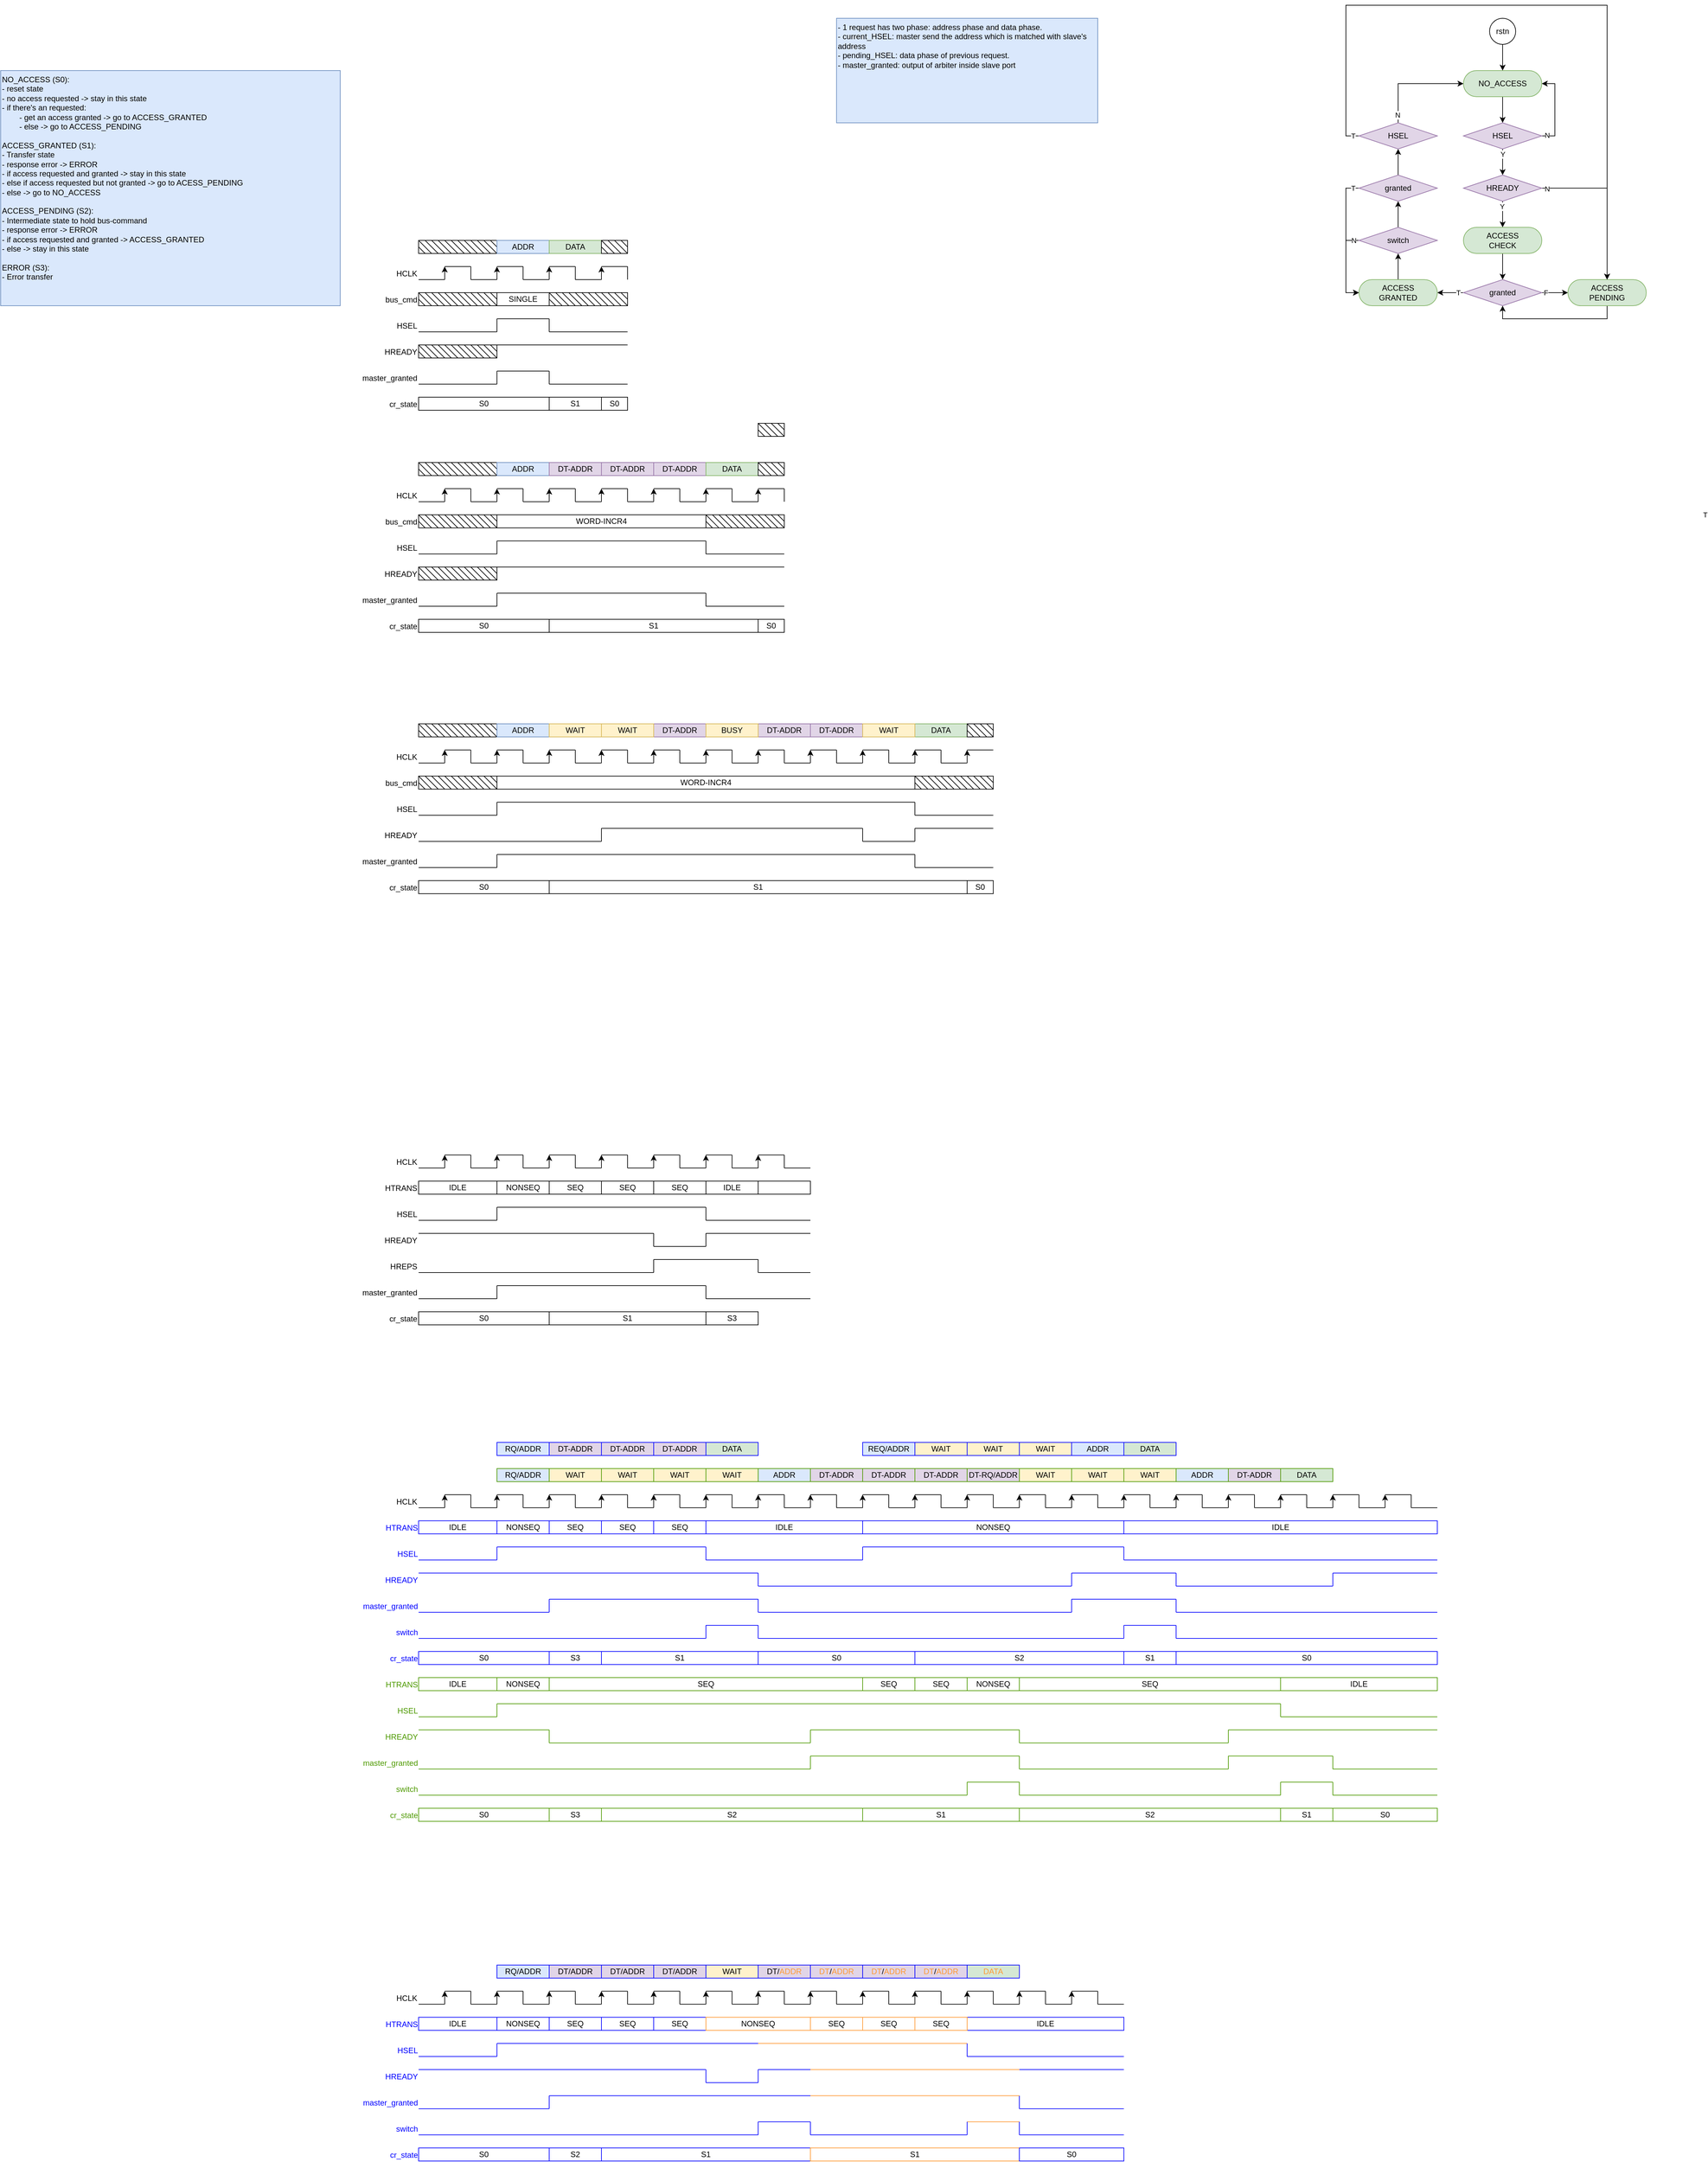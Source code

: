<mxfile version="24.2.1" type="device" pages="4">
  <diagram name="Page-1" id="7e0a89b8-554c-2b80-1dc8-d5c74ca68de4">
    <mxGraphModel dx="4803" dy="1417" grid="1" gridSize="10" guides="0" tooltips="1" connect="1" arrows="1" fold="1" page="1" pageScale="1" pageWidth="1100" pageHeight="850" background="none" math="0" shadow="0">
      <root>
        <mxCell id="0" />
        <mxCell id="1" parent="0" />
        <mxCell id="jGuxTbzXwgMuQfwyp0ug-51" style="edgeStyle=orthogonalEdgeStyle;rounded=0;orthogonalLoop=1;jettySize=auto;html=1;exitX=0.5;exitY=1;exitDx=0;exitDy=0;entryX=0.5;entryY=0;entryDx=0;entryDy=0;" parent="1" source="OmlpcQI9IJZ9FruPpQCv-1" target="OmlpcQI9IJZ9FruPpQCv-16" edge="1">
          <mxGeometry relative="1" as="geometry" />
        </mxCell>
        <mxCell id="OmlpcQI9IJZ9FruPpQCv-1" value="NO_ACCESS" style="rounded=1;whiteSpace=wrap;html=1;arcSize=50;fillColor=#d5e8d4;strokeColor=#82b366;" parent="1" vertex="1">
          <mxGeometry x="680" y="120" width="120" height="40" as="geometry" />
        </mxCell>
        <mxCell id="MdDjPUBn1TuSIXOxV2Gl-2" style="edgeStyle=orthogonalEdgeStyle;rounded=0;orthogonalLoop=1;jettySize=auto;html=1;exitX=0.5;exitY=1;exitDx=0;exitDy=0;entryX=0.5;entryY=0;entryDx=0;entryDy=0;" parent="1" source="OmlpcQI9IJZ9FruPpQCv-16" target="MdDjPUBn1TuSIXOxV2Gl-1" edge="1">
          <mxGeometry relative="1" as="geometry" />
        </mxCell>
        <mxCell id="MdDjPUBn1TuSIXOxV2Gl-6" value="Y" style="edgeLabel;html=1;align=center;verticalAlign=middle;resizable=0;points=[];" parent="MdDjPUBn1TuSIXOxV2Gl-2" vertex="1" connectable="0">
          <mxGeometry x="-0.618" relative="1" as="geometry">
            <mxPoint as="offset" />
          </mxGeometry>
        </mxCell>
        <mxCell id="MdDjPUBn1TuSIXOxV2Gl-8" style="edgeStyle=orthogonalEdgeStyle;rounded=0;orthogonalLoop=1;jettySize=auto;html=1;exitX=1;exitY=0.5;exitDx=0;exitDy=0;entryX=1;entryY=0.5;entryDx=0;entryDy=0;" parent="1" source="OmlpcQI9IJZ9FruPpQCv-16" target="OmlpcQI9IJZ9FruPpQCv-1" edge="1">
          <mxGeometry relative="1" as="geometry" />
        </mxCell>
        <mxCell id="MdDjPUBn1TuSIXOxV2Gl-9" value="N" style="edgeLabel;html=1;align=center;verticalAlign=middle;resizable=0;points=[];" parent="MdDjPUBn1TuSIXOxV2Gl-8" vertex="1" connectable="0">
          <mxGeometry x="-0.871" y="1" relative="1" as="geometry">
            <mxPoint as="offset" />
          </mxGeometry>
        </mxCell>
        <mxCell id="OmlpcQI9IJZ9FruPpQCv-16" value="HSEL" style="rhombus;whiteSpace=wrap;html=1;fillColor=#e1d5e7;strokeColor=#9673a6;" parent="1" vertex="1">
          <mxGeometry x="680" y="200" width="120" height="40" as="geometry" />
        </mxCell>
        <mxCell id="OmlpcQI9IJZ9FruPpQCv-20" value="&lt;div&gt;- 1 request has two phase: address phase and data phase.&lt;/div&gt;- current_HSEL: master send the address which is matched with slave&#39;s address&lt;div&gt;- pending_HSEL: data phase of previous request.&lt;/div&gt;&lt;div&gt;- master_granted: output of arbiter inside slave port&lt;/div&gt;" style="text;html=1;align=left;verticalAlign=top;whiteSpace=wrap;rounded=0;fillColor=#dae8fc;strokeColor=#6c8ebf;" parent="1" vertex="1">
          <mxGeometry x="-280" y="40" width="400" height="160" as="geometry" />
        </mxCell>
        <mxCell id="OmlpcQI9IJZ9FruPpQCv-22" value="&lt;div&gt;NO_ACCESS (S0):&lt;/div&gt;&lt;div&gt;- reset state&lt;/div&gt;&lt;div&gt;- no access requested -&amp;gt; stay in this state&lt;/div&gt;&lt;div&gt;- if there&#39;s an requested:&lt;/div&gt;&lt;div&gt;&lt;span style=&quot;white-space: pre;&quot;&gt;&#x9;&lt;/span&gt;- get an access granted -&amp;gt; go to ACCESS_GRANTED&lt;br&gt;&lt;/div&gt;&lt;div&gt;&lt;span style=&quot;white-space: pre;&quot;&gt;&#x9;&lt;/span&gt;- else -&amp;gt; go to ACCESS_PENDING&lt;br&gt;&lt;/div&gt;&lt;div&gt;&lt;br&gt;&lt;/div&gt;&lt;div&gt;ACCESS_GRANTED (S1):&lt;/div&gt;&lt;div&gt;- Transfer state&lt;/div&gt;&lt;div&gt;- response error -&amp;gt; ERROR&lt;/div&gt;&lt;div&gt;- if access requested and granted -&amp;gt; stay in this state&lt;/div&gt;&lt;div&gt;- else if access requested but not granted -&amp;gt; go to ACESS_PENDING&lt;/div&gt;&lt;div&gt;- else -&amp;gt; go to NO_ACCESS&lt;/div&gt;&lt;div&gt;&lt;br&gt;&lt;/div&gt;&lt;div&gt;ACCESS_PENDING (S2):&lt;/div&gt;&lt;div&gt;-&amp;nbsp;Intermediate state to hold bus-command&lt;/div&gt;&lt;div&gt;-&amp;nbsp;&lt;span style=&quot;background-color: initial;&quot;&gt;response error -&amp;gt; ERROR&lt;/span&gt;&lt;/div&gt;&lt;div&gt;&lt;span style=&quot;background-color: initial;&quot;&gt;- if&amp;nbsp;&lt;/span&gt;&lt;span style=&quot;background-color: initial;&quot;&gt;access requested and granted -&amp;gt; ACCESS_GRANTED&lt;/span&gt;&lt;/div&gt;&lt;div&gt;&lt;span style=&quot;background-color: initial;&quot;&gt;- else -&amp;gt; stay in this state&lt;/span&gt;&lt;/div&gt;&lt;div&gt;&lt;br&gt;&lt;/div&gt;&lt;div&gt;ERROR (S3):&lt;/div&gt;&lt;div&gt;- Error transfer&lt;/div&gt;" style="text;html=1;align=left;verticalAlign=top;whiteSpace=wrap;rounded=0;fillColor=#dae8fc;strokeColor=#6c8ebf;" parent="1" vertex="1">
          <mxGeometry x="-1560" y="120" width="520" height="360" as="geometry" />
        </mxCell>
        <mxCell id="OmlpcQI9IJZ9FruPpQCv-23" value="" style="endArrow=none;html=1;rounded=0;" parent="1" edge="1">
          <mxGeometry width="50" height="50" relative="1" as="geometry">
            <mxPoint x="-920" y="440" as="sourcePoint" />
            <mxPoint x="-880" y="440" as="targetPoint" />
          </mxGeometry>
        </mxCell>
        <mxCell id="OmlpcQI9IJZ9FruPpQCv-24" value="" style="endArrow=classic;html=1;rounded=0;" parent="1" edge="1">
          <mxGeometry width="50" height="50" relative="1" as="geometry">
            <mxPoint x="-880" y="440" as="sourcePoint" />
            <mxPoint x="-880" y="420" as="targetPoint" />
          </mxGeometry>
        </mxCell>
        <mxCell id="OmlpcQI9IJZ9FruPpQCv-27" value="" style="endArrow=none;html=1;rounded=0;" parent="1" edge="1">
          <mxGeometry width="50" height="50" relative="1" as="geometry">
            <mxPoint x="-840" y="420" as="sourcePoint" />
            <mxPoint x="-840" y="440" as="targetPoint" />
          </mxGeometry>
        </mxCell>
        <mxCell id="OmlpcQI9IJZ9FruPpQCv-28" value="" style="endArrow=none;html=1;rounded=0;" parent="1" edge="1">
          <mxGeometry width="50" height="50" relative="1" as="geometry">
            <mxPoint x="-880" y="420" as="sourcePoint" />
            <mxPoint x="-840" y="420" as="targetPoint" />
          </mxGeometry>
        </mxCell>
        <mxCell id="OmlpcQI9IJZ9FruPpQCv-31" value="" style="endArrow=none;html=1;rounded=0;" parent="1" edge="1">
          <mxGeometry width="50" height="50" relative="1" as="geometry">
            <mxPoint x="-840" y="440" as="sourcePoint" />
            <mxPoint x="-800" y="440" as="targetPoint" />
          </mxGeometry>
        </mxCell>
        <mxCell id="OmlpcQI9IJZ9FruPpQCv-32" value="" style="endArrow=classic;html=1;rounded=0;" parent="1" edge="1">
          <mxGeometry width="50" height="50" relative="1" as="geometry">
            <mxPoint x="-800" y="440" as="sourcePoint" />
            <mxPoint x="-800" y="420" as="targetPoint" />
          </mxGeometry>
        </mxCell>
        <mxCell id="OmlpcQI9IJZ9FruPpQCv-33" value="" style="endArrow=none;html=1;rounded=0;" parent="1" edge="1">
          <mxGeometry width="50" height="50" relative="1" as="geometry">
            <mxPoint x="-760" y="420" as="sourcePoint" />
            <mxPoint x="-760" y="440" as="targetPoint" />
          </mxGeometry>
        </mxCell>
        <mxCell id="OmlpcQI9IJZ9FruPpQCv-34" value="" style="endArrow=none;html=1;rounded=0;" parent="1" edge="1">
          <mxGeometry width="50" height="50" relative="1" as="geometry">
            <mxPoint x="-800" y="420" as="sourcePoint" />
            <mxPoint x="-760" y="420" as="targetPoint" />
          </mxGeometry>
        </mxCell>
        <mxCell id="OmlpcQI9IJZ9FruPpQCv-43" value="" style="endArrow=none;html=1;rounded=0;" parent="1" edge="1">
          <mxGeometry width="50" height="50" relative="1" as="geometry">
            <mxPoint x="-760" y="440" as="sourcePoint" />
            <mxPoint x="-720" y="440" as="targetPoint" />
          </mxGeometry>
        </mxCell>
        <mxCell id="OmlpcQI9IJZ9FruPpQCv-44" value="" style="endArrow=classic;html=1;rounded=0;" parent="1" edge="1">
          <mxGeometry width="50" height="50" relative="1" as="geometry">
            <mxPoint x="-720" y="440" as="sourcePoint" />
            <mxPoint x="-720" y="420" as="targetPoint" />
          </mxGeometry>
        </mxCell>
        <mxCell id="OmlpcQI9IJZ9FruPpQCv-45" value="" style="endArrow=none;html=1;rounded=0;" parent="1" edge="1">
          <mxGeometry width="50" height="50" relative="1" as="geometry">
            <mxPoint x="-680" y="420" as="sourcePoint" />
            <mxPoint x="-680" y="440" as="targetPoint" />
          </mxGeometry>
        </mxCell>
        <mxCell id="OmlpcQI9IJZ9FruPpQCv-46" value="" style="endArrow=none;html=1;rounded=0;" parent="1" edge="1">
          <mxGeometry width="50" height="50" relative="1" as="geometry">
            <mxPoint x="-720" y="420" as="sourcePoint" />
            <mxPoint x="-680" y="420" as="targetPoint" />
          </mxGeometry>
        </mxCell>
        <mxCell id="OmlpcQI9IJZ9FruPpQCv-47" value="" style="endArrow=none;html=1;rounded=0;" parent="1" edge="1">
          <mxGeometry width="50" height="50" relative="1" as="geometry">
            <mxPoint x="-680" y="440" as="sourcePoint" />
            <mxPoint x="-640" y="440" as="targetPoint" />
          </mxGeometry>
        </mxCell>
        <mxCell id="OmlpcQI9IJZ9FruPpQCv-48" value="" style="endArrow=classic;html=1;rounded=0;" parent="1" edge="1">
          <mxGeometry width="50" height="50" relative="1" as="geometry">
            <mxPoint x="-640" y="440" as="sourcePoint" />
            <mxPoint x="-640" y="420" as="targetPoint" />
          </mxGeometry>
        </mxCell>
        <mxCell id="OmlpcQI9IJZ9FruPpQCv-49" value="" style="endArrow=none;html=1;rounded=0;" parent="1" edge="1">
          <mxGeometry width="50" height="50" relative="1" as="geometry">
            <mxPoint x="-600" y="420" as="sourcePoint" />
            <mxPoint x="-600" y="440" as="targetPoint" />
          </mxGeometry>
        </mxCell>
        <mxCell id="OmlpcQI9IJZ9FruPpQCv-50" value="" style="endArrow=none;html=1;rounded=0;" parent="1" edge="1">
          <mxGeometry width="50" height="50" relative="1" as="geometry">
            <mxPoint x="-640" y="420" as="sourcePoint" />
            <mxPoint x="-600" y="420" as="targetPoint" />
          </mxGeometry>
        </mxCell>
        <mxCell id="OmlpcQI9IJZ9FruPpQCv-67" value="HCLK" style="text;html=1;align=right;verticalAlign=bottom;whiteSpace=wrap;rounded=0;" parent="1" vertex="1">
          <mxGeometry x="-1080" y="420" width="160" height="20" as="geometry" />
        </mxCell>
        <mxCell id="OmlpcQI9IJZ9FruPpQCv-69" value="bus_cmd" style="text;html=1;align=right;verticalAlign=bottom;whiteSpace=wrap;rounded=0;" parent="1" vertex="1">
          <mxGeometry x="-1080" y="460" width="160" height="20" as="geometry" />
        </mxCell>
        <mxCell id="OmlpcQI9IJZ9FruPpQCv-84" value="" style="group" parent="1" vertex="1" connectable="0">
          <mxGeometry x="-920" y="460" width="120" height="20" as="geometry" />
        </mxCell>
        <mxCell id="OmlpcQI9IJZ9FruPpQCv-68" value="" style="rounded=0;whiteSpace=wrap;html=1;" parent="OmlpcQI9IJZ9FruPpQCv-84" vertex="1">
          <mxGeometry width="120" height="20" as="geometry" />
        </mxCell>
        <mxCell id="OmlpcQI9IJZ9FruPpQCv-70" value="" style="endArrow=none;html=1;rounded=0;entryX=0.168;entryY=1.015;entryDx=0;entryDy=0;entryPerimeter=0;exitX=0;exitY=0;exitDx=0;exitDy=0;" parent="OmlpcQI9IJZ9FruPpQCv-84" source="OmlpcQI9IJZ9FruPpQCv-68" target="OmlpcQI9IJZ9FruPpQCv-68" edge="1">
          <mxGeometry width="50" height="50" relative="1" as="geometry">
            <mxPoint y="20" as="sourcePoint" />
            <mxPoint x="50" y="-30" as="targetPoint" />
          </mxGeometry>
        </mxCell>
        <mxCell id="OmlpcQI9IJZ9FruPpQCv-71" value="" style="endArrow=none;html=1;rounded=0;entryX=0.168;entryY=1.015;entryDx=0;entryDy=0;entryPerimeter=0;exitX=0;exitY=0;exitDx=0;exitDy=0;" parent="OmlpcQI9IJZ9FruPpQCv-84" edge="1">
          <mxGeometry width="50" height="50" relative="1" as="geometry">
            <mxPoint x="20" as="sourcePoint" />
            <mxPoint x="40" y="20" as="targetPoint" />
          </mxGeometry>
        </mxCell>
        <mxCell id="OmlpcQI9IJZ9FruPpQCv-72" value="" style="endArrow=none;html=1;rounded=0;entryX=0.168;entryY=1.015;entryDx=0;entryDy=0;entryPerimeter=0;exitX=0;exitY=0;exitDx=0;exitDy=0;" parent="OmlpcQI9IJZ9FruPpQCv-84" edge="1">
          <mxGeometry width="50" height="50" relative="1" as="geometry">
            <mxPoint x="40" as="sourcePoint" />
            <mxPoint x="60" y="20" as="targetPoint" />
          </mxGeometry>
        </mxCell>
        <mxCell id="OmlpcQI9IJZ9FruPpQCv-73" value="" style="endArrow=none;html=1;rounded=0;entryX=0.168;entryY=1.015;entryDx=0;entryDy=0;entryPerimeter=0;exitX=0;exitY=0;exitDx=0;exitDy=0;" parent="OmlpcQI9IJZ9FruPpQCv-84" edge="1">
          <mxGeometry width="50" height="50" relative="1" as="geometry">
            <mxPoint x="60" as="sourcePoint" />
            <mxPoint x="80" y="20" as="targetPoint" />
          </mxGeometry>
        </mxCell>
        <mxCell id="OmlpcQI9IJZ9FruPpQCv-74" value="" style="endArrow=none;html=1;rounded=0;entryX=0.168;entryY=1.015;entryDx=0;entryDy=0;entryPerimeter=0;exitX=0;exitY=0;exitDx=0;exitDy=0;" parent="OmlpcQI9IJZ9FruPpQCv-84" edge="1">
          <mxGeometry width="50" height="50" relative="1" as="geometry">
            <mxPoint x="80" as="sourcePoint" />
            <mxPoint x="100" y="20" as="targetPoint" />
          </mxGeometry>
        </mxCell>
        <mxCell id="OmlpcQI9IJZ9FruPpQCv-75" value="" style="endArrow=none;html=1;rounded=0;entryX=0.168;entryY=1.015;entryDx=0;entryDy=0;entryPerimeter=0;exitX=0;exitY=0;exitDx=0;exitDy=0;" parent="OmlpcQI9IJZ9FruPpQCv-84" edge="1">
          <mxGeometry width="50" height="50" relative="1" as="geometry">
            <mxPoint x="100" as="sourcePoint" />
            <mxPoint x="120" y="20" as="targetPoint" />
          </mxGeometry>
        </mxCell>
        <mxCell id="OmlpcQI9IJZ9FruPpQCv-76" value="" style="endArrow=none;html=1;rounded=0;entryX=0.168;entryY=1.015;entryDx=0;entryDy=0;entryPerimeter=0;exitX=0;exitY=0;exitDx=0;exitDy=0;" parent="OmlpcQI9IJZ9FruPpQCv-84" edge="1">
          <mxGeometry width="50" height="50" relative="1" as="geometry">
            <mxPoint x="10" as="sourcePoint" />
            <mxPoint x="30" y="20" as="targetPoint" />
          </mxGeometry>
        </mxCell>
        <mxCell id="OmlpcQI9IJZ9FruPpQCv-77" value="" style="endArrow=none;html=1;rounded=0;entryX=0.168;entryY=1.015;entryDx=0;entryDy=0;entryPerimeter=0;exitX=0;exitY=0;exitDx=0;exitDy=0;" parent="OmlpcQI9IJZ9FruPpQCv-84" edge="1">
          <mxGeometry width="50" height="50" relative="1" as="geometry">
            <mxPoint x="30" as="sourcePoint" />
            <mxPoint x="50" y="20" as="targetPoint" />
          </mxGeometry>
        </mxCell>
        <mxCell id="OmlpcQI9IJZ9FruPpQCv-78" value="" style="endArrow=none;html=1;rounded=0;entryX=0.168;entryY=1.015;entryDx=0;entryDy=0;entryPerimeter=0;exitX=0;exitY=0;exitDx=0;exitDy=0;" parent="OmlpcQI9IJZ9FruPpQCv-84" edge="1">
          <mxGeometry width="50" height="50" relative="1" as="geometry">
            <mxPoint x="50" as="sourcePoint" />
            <mxPoint x="70" y="20" as="targetPoint" />
          </mxGeometry>
        </mxCell>
        <mxCell id="OmlpcQI9IJZ9FruPpQCv-79" value="" style="endArrow=none;html=1;rounded=0;entryX=0.168;entryY=1.015;entryDx=0;entryDy=0;entryPerimeter=0;exitX=0;exitY=0;exitDx=0;exitDy=0;" parent="OmlpcQI9IJZ9FruPpQCv-84" edge="1">
          <mxGeometry width="50" height="50" relative="1" as="geometry">
            <mxPoint x="70" as="sourcePoint" />
            <mxPoint x="90" y="20" as="targetPoint" />
          </mxGeometry>
        </mxCell>
        <mxCell id="OmlpcQI9IJZ9FruPpQCv-81" value="" style="endArrow=none;html=1;rounded=0;entryX=0.168;entryY=1.015;entryDx=0;entryDy=0;entryPerimeter=0;exitX=0;exitY=0;exitDx=0;exitDy=0;" parent="OmlpcQI9IJZ9FruPpQCv-84" edge="1">
          <mxGeometry width="50" height="50" relative="1" as="geometry">
            <mxPoint x="90" as="sourcePoint" />
            <mxPoint x="110" y="20" as="targetPoint" />
          </mxGeometry>
        </mxCell>
        <mxCell id="OmlpcQI9IJZ9FruPpQCv-82" value="" style="endArrow=none;html=1;rounded=0;entryX=0.168;entryY=1.015;entryDx=0;entryDy=0;entryPerimeter=0;" parent="OmlpcQI9IJZ9FruPpQCv-84" edge="1">
          <mxGeometry width="50" height="50" relative="1" as="geometry">
            <mxPoint y="10" as="sourcePoint" />
            <mxPoint x="10" y="20" as="targetPoint" />
          </mxGeometry>
        </mxCell>
        <mxCell id="OmlpcQI9IJZ9FruPpQCv-83" value="" style="endArrow=none;html=1;rounded=0;entryX=1;entryY=0.5;entryDx=0;entryDy=0;exitX=0;exitY=0;exitDx=0;exitDy=0;" parent="OmlpcQI9IJZ9FruPpQCv-84" target="OmlpcQI9IJZ9FruPpQCv-68" edge="1">
          <mxGeometry width="50" height="50" relative="1" as="geometry">
            <mxPoint x="110" as="sourcePoint" />
            <mxPoint x="130" y="20" as="targetPoint" />
          </mxGeometry>
        </mxCell>
        <mxCell id="OmlpcQI9IJZ9FruPpQCv-86" value="SINGLE" style="rounded=0;whiteSpace=wrap;html=1;" parent="1" vertex="1">
          <mxGeometry x="-800" y="460" width="80" height="20" as="geometry" />
        </mxCell>
        <mxCell id="OmlpcQI9IJZ9FruPpQCv-87" value="cr_state" style="text;html=1;align=right;verticalAlign=bottom;whiteSpace=wrap;rounded=0;" parent="1" vertex="1">
          <mxGeometry x="-1080" y="620" width="160" height="20" as="geometry" />
        </mxCell>
        <mxCell id="OmlpcQI9IJZ9FruPpQCv-88" value="S0" style="rounded=0;whiteSpace=wrap;html=1;" parent="1" vertex="1">
          <mxGeometry x="-920" y="620" width="200" height="20" as="geometry" />
        </mxCell>
        <mxCell id="OmlpcQI9IJZ9FruPpQCv-89" value="S1" style="rounded=0;whiteSpace=wrap;html=1;" parent="1" vertex="1">
          <mxGeometry x="-720" y="620" width="80" height="20" as="geometry" />
        </mxCell>
        <mxCell id="OmlpcQI9IJZ9FruPpQCv-90" value="" style="endArrow=none;html=1;rounded=0;" parent="1" edge="1">
          <mxGeometry width="50" height="50" relative="1" as="geometry">
            <mxPoint x="-920" y="520" as="sourcePoint" />
            <mxPoint x="-800" y="520" as="targetPoint" />
          </mxGeometry>
        </mxCell>
        <mxCell id="OmlpcQI9IJZ9FruPpQCv-91" value="HSEL" style="text;html=1;align=right;verticalAlign=bottom;whiteSpace=wrap;rounded=0;" parent="1" vertex="1">
          <mxGeometry x="-1080" y="500" width="160" height="20" as="geometry" />
        </mxCell>
        <mxCell id="OmlpcQI9IJZ9FruPpQCv-92" value="" style="endArrow=none;html=1;rounded=0;" parent="1" edge="1">
          <mxGeometry width="50" height="50" relative="1" as="geometry">
            <mxPoint x="-800" y="520" as="sourcePoint" />
            <mxPoint x="-800" y="500" as="targetPoint" />
          </mxGeometry>
        </mxCell>
        <mxCell id="OmlpcQI9IJZ9FruPpQCv-93" value="" style="endArrow=none;html=1;rounded=0;" parent="1" edge="1">
          <mxGeometry width="50" height="50" relative="1" as="geometry">
            <mxPoint x="-800" y="500" as="sourcePoint" />
            <mxPoint x="-720" y="500" as="targetPoint" />
          </mxGeometry>
        </mxCell>
        <mxCell id="OmlpcQI9IJZ9FruPpQCv-94" value="" style="endArrow=none;html=1;rounded=0;" parent="1" edge="1">
          <mxGeometry width="50" height="50" relative="1" as="geometry">
            <mxPoint x="-720" y="520" as="sourcePoint" />
            <mxPoint x="-720" y="500" as="targetPoint" />
          </mxGeometry>
        </mxCell>
        <mxCell id="OmlpcQI9IJZ9FruPpQCv-96" value="" style="group" parent="1" vertex="1" connectable="0">
          <mxGeometry x="-720" y="460" width="120" height="20" as="geometry" />
        </mxCell>
        <mxCell id="OmlpcQI9IJZ9FruPpQCv-97" value="" style="rounded=0;whiteSpace=wrap;html=1;" parent="OmlpcQI9IJZ9FruPpQCv-96" vertex="1">
          <mxGeometry width="120" height="20" as="geometry" />
        </mxCell>
        <mxCell id="OmlpcQI9IJZ9FruPpQCv-98" value="" style="endArrow=none;html=1;rounded=0;entryX=0.168;entryY=1.015;entryDx=0;entryDy=0;entryPerimeter=0;exitX=0;exitY=0;exitDx=0;exitDy=0;" parent="OmlpcQI9IJZ9FruPpQCv-96" source="OmlpcQI9IJZ9FruPpQCv-97" target="OmlpcQI9IJZ9FruPpQCv-97" edge="1">
          <mxGeometry width="50" height="50" relative="1" as="geometry">
            <mxPoint y="20" as="sourcePoint" />
            <mxPoint x="50" y="-30" as="targetPoint" />
          </mxGeometry>
        </mxCell>
        <mxCell id="OmlpcQI9IJZ9FruPpQCv-99" value="" style="endArrow=none;html=1;rounded=0;entryX=0.168;entryY=1.015;entryDx=0;entryDy=0;entryPerimeter=0;exitX=0;exitY=0;exitDx=0;exitDy=0;" parent="OmlpcQI9IJZ9FruPpQCv-96" edge="1">
          <mxGeometry width="50" height="50" relative="1" as="geometry">
            <mxPoint x="20" as="sourcePoint" />
            <mxPoint x="40" y="20" as="targetPoint" />
          </mxGeometry>
        </mxCell>
        <mxCell id="OmlpcQI9IJZ9FruPpQCv-100" value="" style="endArrow=none;html=1;rounded=0;entryX=0.168;entryY=1.015;entryDx=0;entryDy=0;entryPerimeter=0;exitX=0;exitY=0;exitDx=0;exitDy=0;" parent="OmlpcQI9IJZ9FruPpQCv-96" edge="1">
          <mxGeometry width="50" height="50" relative="1" as="geometry">
            <mxPoint x="40" as="sourcePoint" />
            <mxPoint x="60" y="20" as="targetPoint" />
          </mxGeometry>
        </mxCell>
        <mxCell id="OmlpcQI9IJZ9FruPpQCv-101" value="" style="endArrow=none;html=1;rounded=0;entryX=0.168;entryY=1.015;entryDx=0;entryDy=0;entryPerimeter=0;exitX=0;exitY=0;exitDx=0;exitDy=0;" parent="OmlpcQI9IJZ9FruPpQCv-96" edge="1">
          <mxGeometry width="50" height="50" relative="1" as="geometry">
            <mxPoint x="60" as="sourcePoint" />
            <mxPoint x="80" y="20" as="targetPoint" />
          </mxGeometry>
        </mxCell>
        <mxCell id="OmlpcQI9IJZ9FruPpQCv-102" value="" style="endArrow=none;html=1;rounded=0;entryX=0.168;entryY=1.015;entryDx=0;entryDy=0;entryPerimeter=0;exitX=0;exitY=0;exitDx=0;exitDy=0;" parent="OmlpcQI9IJZ9FruPpQCv-96" edge="1">
          <mxGeometry width="50" height="50" relative="1" as="geometry">
            <mxPoint x="80" as="sourcePoint" />
            <mxPoint x="100" y="20" as="targetPoint" />
          </mxGeometry>
        </mxCell>
        <mxCell id="OmlpcQI9IJZ9FruPpQCv-103" value="" style="endArrow=none;html=1;rounded=0;entryX=0.168;entryY=1.015;entryDx=0;entryDy=0;entryPerimeter=0;exitX=0;exitY=0;exitDx=0;exitDy=0;" parent="OmlpcQI9IJZ9FruPpQCv-96" edge="1">
          <mxGeometry width="50" height="50" relative="1" as="geometry">
            <mxPoint x="100" as="sourcePoint" />
            <mxPoint x="120" y="20" as="targetPoint" />
          </mxGeometry>
        </mxCell>
        <mxCell id="OmlpcQI9IJZ9FruPpQCv-104" value="" style="endArrow=none;html=1;rounded=0;entryX=0.168;entryY=1.015;entryDx=0;entryDy=0;entryPerimeter=0;exitX=0;exitY=0;exitDx=0;exitDy=0;" parent="OmlpcQI9IJZ9FruPpQCv-96" edge="1">
          <mxGeometry width="50" height="50" relative="1" as="geometry">
            <mxPoint x="10" as="sourcePoint" />
            <mxPoint x="30" y="20" as="targetPoint" />
          </mxGeometry>
        </mxCell>
        <mxCell id="OmlpcQI9IJZ9FruPpQCv-105" value="" style="endArrow=none;html=1;rounded=0;entryX=0.168;entryY=1.015;entryDx=0;entryDy=0;entryPerimeter=0;exitX=0;exitY=0;exitDx=0;exitDy=0;" parent="OmlpcQI9IJZ9FruPpQCv-96" edge="1">
          <mxGeometry width="50" height="50" relative="1" as="geometry">
            <mxPoint x="30" as="sourcePoint" />
            <mxPoint x="50" y="20" as="targetPoint" />
          </mxGeometry>
        </mxCell>
        <mxCell id="OmlpcQI9IJZ9FruPpQCv-106" value="" style="endArrow=none;html=1;rounded=0;entryX=0.168;entryY=1.015;entryDx=0;entryDy=0;entryPerimeter=0;exitX=0;exitY=0;exitDx=0;exitDy=0;" parent="OmlpcQI9IJZ9FruPpQCv-96" edge="1">
          <mxGeometry width="50" height="50" relative="1" as="geometry">
            <mxPoint x="50" as="sourcePoint" />
            <mxPoint x="70" y="20" as="targetPoint" />
          </mxGeometry>
        </mxCell>
        <mxCell id="OmlpcQI9IJZ9FruPpQCv-107" value="" style="endArrow=none;html=1;rounded=0;entryX=0.168;entryY=1.015;entryDx=0;entryDy=0;entryPerimeter=0;exitX=0;exitY=0;exitDx=0;exitDy=0;" parent="OmlpcQI9IJZ9FruPpQCv-96" edge="1">
          <mxGeometry width="50" height="50" relative="1" as="geometry">
            <mxPoint x="70" as="sourcePoint" />
            <mxPoint x="90" y="20" as="targetPoint" />
          </mxGeometry>
        </mxCell>
        <mxCell id="OmlpcQI9IJZ9FruPpQCv-108" value="" style="endArrow=none;html=1;rounded=0;entryX=0.168;entryY=1.015;entryDx=0;entryDy=0;entryPerimeter=0;exitX=0;exitY=0;exitDx=0;exitDy=0;" parent="OmlpcQI9IJZ9FruPpQCv-96" edge="1">
          <mxGeometry width="50" height="50" relative="1" as="geometry">
            <mxPoint x="90" as="sourcePoint" />
            <mxPoint x="110" y="20" as="targetPoint" />
          </mxGeometry>
        </mxCell>
        <mxCell id="OmlpcQI9IJZ9FruPpQCv-109" value="" style="endArrow=none;html=1;rounded=0;entryX=0.168;entryY=1.015;entryDx=0;entryDy=0;entryPerimeter=0;" parent="OmlpcQI9IJZ9FruPpQCv-96" edge="1">
          <mxGeometry width="50" height="50" relative="1" as="geometry">
            <mxPoint y="10" as="sourcePoint" />
            <mxPoint x="10" y="20" as="targetPoint" />
          </mxGeometry>
        </mxCell>
        <mxCell id="OmlpcQI9IJZ9FruPpQCv-110" value="" style="endArrow=none;html=1;rounded=0;entryX=1;entryY=0.5;entryDx=0;entryDy=0;exitX=0;exitY=0;exitDx=0;exitDy=0;" parent="OmlpcQI9IJZ9FruPpQCv-96" target="OmlpcQI9IJZ9FruPpQCv-97" edge="1">
          <mxGeometry width="50" height="50" relative="1" as="geometry">
            <mxPoint x="110" as="sourcePoint" />
            <mxPoint x="130" y="20" as="targetPoint" />
          </mxGeometry>
        </mxCell>
        <mxCell id="OmlpcQI9IJZ9FruPpQCv-111" value="" style="endArrow=none;html=1;rounded=0;" parent="1" edge="1">
          <mxGeometry width="50" height="50" relative="1" as="geometry">
            <mxPoint x="-720" y="520" as="sourcePoint" />
            <mxPoint x="-600" y="520" as="targetPoint" />
          </mxGeometry>
        </mxCell>
        <mxCell id="OmlpcQI9IJZ9FruPpQCv-112" value="HREADY" style="text;html=1;align=right;verticalAlign=bottom;whiteSpace=wrap;rounded=0;" parent="1" vertex="1">
          <mxGeometry x="-1080" y="540" width="160" height="20" as="geometry" />
        </mxCell>
        <mxCell id="OmlpcQI9IJZ9FruPpQCv-114" value="" style="group" parent="1" vertex="1" connectable="0">
          <mxGeometry x="-920" y="540" width="120" height="20" as="geometry" />
        </mxCell>
        <mxCell id="OmlpcQI9IJZ9FruPpQCv-115" value="" style="rounded=0;whiteSpace=wrap;html=1;" parent="OmlpcQI9IJZ9FruPpQCv-114" vertex="1">
          <mxGeometry width="120" height="20" as="geometry" />
        </mxCell>
        <mxCell id="OmlpcQI9IJZ9FruPpQCv-116" value="" style="endArrow=none;html=1;rounded=0;entryX=0.168;entryY=1.015;entryDx=0;entryDy=0;entryPerimeter=0;exitX=0;exitY=0;exitDx=0;exitDy=0;" parent="OmlpcQI9IJZ9FruPpQCv-114" source="OmlpcQI9IJZ9FruPpQCv-115" target="OmlpcQI9IJZ9FruPpQCv-115" edge="1">
          <mxGeometry width="50" height="50" relative="1" as="geometry">
            <mxPoint y="20" as="sourcePoint" />
            <mxPoint x="50" y="-30" as="targetPoint" />
          </mxGeometry>
        </mxCell>
        <mxCell id="OmlpcQI9IJZ9FruPpQCv-117" value="" style="endArrow=none;html=1;rounded=0;entryX=0.168;entryY=1.015;entryDx=0;entryDy=0;entryPerimeter=0;exitX=0;exitY=0;exitDx=0;exitDy=0;" parent="OmlpcQI9IJZ9FruPpQCv-114" edge="1">
          <mxGeometry width="50" height="50" relative="1" as="geometry">
            <mxPoint x="20" as="sourcePoint" />
            <mxPoint x="40" y="20" as="targetPoint" />
          </mxGeometry>
        </mxCell>
        <mxCell id="OmlpcQI9IJZ9FruPpQCv-118" value="" style="endArrow=none;html=1;rounded=0;entryX=0.168;entryY=1.015;entryDx=0;entryDy=0;entryPerimeter=0;exitX=0;exitY=0;exitDx=0;exitDy=0;" parent="OmlpcQI9IJZ9FruPpQCv-114" edge="1">
          <mxGeometry width="50" height="50" relative="1" as="geometry">
            <mxPoint x="40" as="sourcePoint" />
            <mxPoint x="60" y="20" as="targetPoint" />
          </mxGeometry>
        </mxCell>
        <mxCell id="OmlpcQI9IJZ9FruPpQCv-119" value="" style="endArrow=none;html=1;rounded=0;entryX=0.168;entryY=1.015;entryDx=0;entryDy=0;entryPerimeter=0;exitX=0;exitY=0;exitDx=0;exitDy=0;" parent="OmlpcQI9IJZ9FruPpQCv-114" edge="1">
          <mxGeometry width="50" height="50" relative="1" as="geometry">
            <mxPoint x="60" as="sourcePoint" />
            <mxPoint x="80" y="20" as="targetPoint" />
          </mxGeometry>
        </mxCell>
        <mxCell id="OmlpcQI9IJZ9FruPpQCv-120" value="" style="endArrow=none;html=1;rounded=0;entryX=0.168;entryY=1.015;entryDx=0;entryDy=0;entryPerimeter=0;exitX=0;exitY=0;exitDx=0;exitDy=0;" parent="OmlpcQI9IJZ9FruPpQCv-114" edge="1">
          <mxGeometry width="50" height="50" relative="1" as="geometry">
            <mxPoint x="80" as="sourcePoint" />
            <mxPoint x="100" y="20" as="targetPoint" />
          </mxGeometry>
        </mxCell>
        <mxCell id="OmlpcQI9IJZ9FruPpQCv-121" value="" style="endArrow=none;html=1;rounded=0;entryX=0.168;entryY=1.015;entryDx=0;entryDy=0;entryPerimeter=0;exitX=0;exitY=0;exitDx=0;exitDy=0;" parent="OmlpcQI9IJZ9FruPpQCv-114" edge="1">
          <mxGeometry width="50" height="50" relative="1" as="geometry">
            <mxPoint x="100" as="sourcePoint" />
            <mxPoint x="120" y="20" as="targetPoint" />
          </mxGeometry>
        </mxCell>
        <mxCell id="OmlpcQI9IJZ9FruPpQCv-122" value="" style="endArrow=none;html=1;rounded=0;entryX=0.168;entryY=1.015;entryDx=0;entryDy=0;entryPerimeter=0;exitX=0;exitY=0;exitDx=0;exitDy=0;" parent="OmlpcQI9IJZ9FruPpQCv-114" edge="1">
          <mxGeometry width="50" height="50" relative="1" as="geometry">
            <mxPoint x="10" as="sourcePoint" />
            <mxPoint x="30" y="20" as="targetPoint" />
          </mxGeometry>
        </mxCell>
        <mxCell id="OmlpcQI9IJZ9FruPpQCv-123" value="" style="endArrow=none;html=1;rounded=0;entryX=0.168;entryY=1.015;entryDx=0;entryDy=0;entryPerimeter=0;exitX=0;exitY=0;exitDx=0;exitDy=0;" parent="OmlpcQI9IJZ9FruPpQCv-114" edge="1">
          <mxGeometry width="50" height="50" relative="1" as="geometry">
            <mxPoint x="30" as="sourcePoint" />
            <mxPoint x="50" y="20" as="targetPoint" />
          </mxGeometry>
        </mxCell>
        <mxCell id="OmlpcQI9IJZ9FruPpQCv-124" value="" style="endArrow=none;html=1;rounded=0;entryX=0.168;entryY=1.015;entryDx=0;entryDy=0;entryPerimeter=0;exitX=0;exitY=0;exitDx=0;exitDy=0;" parent="OmlpcQI9IJZ9FruPpQCv-114" edge="1">
          <mxGeometry width="50" height="50" relative="1" as="geometry">
            <mxPoint x="50" as="sourcePoint" />
            <mxPoint x="70" y="20" as="targetPoint" />
          </mxGeometry>
        </mxCell>
        <mxCell id="OmlpcQI9IJZ9FruPpQCv-125" value="" style="endArrow=none;html=1;rounded=0;entryX=0.168;entryY=1.015;entryDx=0;entryDy=0;entryPerimeter=0;exitX=0;exitY=0;exitDx=0;exitDy=0;" parent="OmlpcQI9IJZ9FruPpQCv-114" edge="1">
          <mxGeometry width="50" height="50" relative="1" as="geometry">
            <mxPoint x="70" as="sourcePoint" />
            <mxPoint x="90" y="20" as="targetPoint" />
          </mxGeometry>
        </mxCell>
        <mxCell id="OmlpcQI9IJZ9FruPpQCv-126" value="" style="endArrow=none;html=1;rounded=0;entryX=0.168;entryY=1.015;entryDx=0;entryDy=0;entryPerimeter=0;exitX=0;exitY=0;exitDx=0;exitDy=0;" parent="OmlpcQI9IJZ9FruPpQCv-114" edge="1">
          <mxGeometry width="50" height="50" relative="1" as="geometry">
            <mxPoint x="90" as="sourcePoint" />
            <mxPoint x="110" y="20" as="targetPoint" />
          </mxGeometry>
        </mxCell>
        <mxCell id="OmlpcQI9IJZ9FruPpQCv-127" value="" style="endArrow=none;html=1;rounded=0;entryX=0.168;entryY=1.015;entryDx=0;entryDy=0;entryPerimeter=0;" parent="OmlpcQI9IJZ9FruPpQCv-114" edge="1">
          <mxGeometry width="50" height="50" relative="1" as="geometry">
            <mxPoint y="10" as="sourcePoint" />
            <mxPoint x="10" y="20" as="targetPoint" />
          </mxGeometry>
        </mxCell>
        <mxCell id="OmlpcQI9IJZ9FruPpQCv-128" value="" style="endArrow=none;html=1;rounded=0;entryX=1;entryY=0.5;entryDx=0;entryDy=0;exitX=0;exitY=0;exitDx=0;exitDy=0;" parent="OmlpcQI9IJZ9FruPpQCv-114" target="OmlpcQI9IJZ9FruPpQCv-115" edge="1">
          <mxGeometry width="50" height="50" relative="1" as="geometry">
            <mxPoint x="110" as="sourcePoint" />
            <mxPoint x="130" y="20" as="targetPoint" />
          </mxGeometry>
        </mxCell>
        <mxCell id="OmlpcQI9IJZ9FruPpQCv-130" value="" style="group" parent="1" vertex="1" connectable="0">
          <mxGeometry x="-920" y="380" width="120" height="20" as="geometry" />
        </mxCell>
        <mxCell id="OmlpcQI9IJZ9FruPpQCv-131" value="" style="rounded=0;whiteSpace=wrap;html=1;" parent="OmlpcQI9IJZ9FruPpQCv-130" vertex="1">
          <mxGeometry width="120" height="20" as="geometry" />
        </mxCell>
        <mxCell id="OmlpcQI9IJZ9FruPpQCv-132" value="" style="endArrow=none;html=1;rounded=0;entryX=0.168;entryY=1.015;entryDx=0;entryDy=0;entryPerimeter=0;exitX=0;exitY=0;exitDx=0;exitDy=0;" parent="OmlpcQI9IJZ9FruPpQCv-130" source="OmlpcQI9IJZ9FruPpQCv-131" target="OmlpcQI9IJZ9FruPpQCv-131" edge="1">
          <mxGeometry width="50" height="50" relative="1" as="geometry">
            <mxPoint y="20" as="sourcePoint" />
            <mxPoint x="50" y="-30" as="targetPoint" />
          </mxGeometry>
        </mxCell>
        <mxCell id="OmlpcQI9IJZ9FruPpQCv-133" value="" style="endArrow=none;html=1;rounded=0;entryX=0.168;entryY=1.015;entryDx=0;entryDy=0;entryPerimeter=0;exitX=0;exitY=0;exitDx=0;exitDy=0;" parent="OmlpcQI9IJZ9FruPpQCv-130" edge="1">
          <mxGeometry width="50" height="50" relative="1" as="geometry">
            <mxPoint x="20" as="sourcePoint" />
            <mxPoint x="40" y="20" as="targetPoint" />
          </mxGeometry>
        </mxCell>
        <mxCell id="OmlpcQI9IJZ9FruPpQCv-134" value="" style="endArrow=none;html=1;rounded=0;entryX=0.168;entryY=1.015;entryDx=0;entryDy=0;entryPerimeter=0;exitX=0;exitY=0;exitDx=0;exitDy=0;" parent="OmlpcQI9IJZ9FruPpQCv-130" edge="1">
          <mxGeometry width="50" height="50" relative="1" as="geometry">
            <mxPoint x="40" as="sourcePoint" />
            <mxPoint x="60" y="20" as="targetPoint" />
          </mxGeometry>
        </mxCell>
        <mxCell id="OmlpcQI9IJZ9FruPpQCv-135" value="" style="endArrow=none;html=1;rounded=0;entryX=0.168;entryY=1.015;entryDx=0;entryDy=0;entryPerimeter=0;exitX=0;exitY=0;exitDx=0;exitDy=0;" parent="OmlpcQI9IJZ9FruPpQCv-130" edge="1">
          <mxGeometry width="50" height="50" relative="1" as="geometry">
            <mxPoint x="60" as="sourcePoint" />
            <mxPoint x="80" y="20" as="targetPoint" />
          </mxGeometry>
        </mxCell>
        <mxCell id="OmlpcQI9IJZ9FruPpQCv-136" value="" style="endArrow=none;html=1;rounded=0;entryX=0.168;entryY=1.015;entryDx=0;entryDy=0;entryPerimeter=0;exitX=0;exitY=0;exitDx=0;exitDy=0;" parent="OmlpcQI9IJZ9FruPpQCv-130" edge="1">
          <mxGeometry width="50" height="50" relative="1" as="geometry">
            <mxPoint x="80" as="sourcePoint" />
            <mxPoint x="100" y="20" as="targetPoint" />
          </mxGeometry>
        </mxCell>
        <mxCell id="OmlpcQI9IJZ9FruPpQCv-137" value="" style="endArrow=none;html=1;rounded=0;entryX=0.168;entryY=1.015;entryDx=0;entryDy=0;entryPerimeter=0;exitX=0;exitY=0;exitDx=0;exitDy=0;" parent="OmlpcQI9IJZ9FruPpQCv-130" edge="1">
          <mxGeometry width="50" height="50" relative="1" as="geometry">
            <mxPoint x="100" as="sourcePoint" />
            <mxPoint x="120" y="20" as="targetPoint" />
          </mxGeometry>
        </mxCell>
        <mxCell id="OmlpcQI9IJZ9FruPpQCv-138" value="" style="endArrow=none;html=1;rounded=0;entryX=0.168;entryY=1.015;entryDx=0;entryDy=0;entryPerimeter=0;exitX=0;exitY=0;exitDx=0;exitDy=0;" parent="OmlpcQI9IJZ9FruPpQCv-130" edge="1">
          <mxGeometry width="50" height="50" relative="1" as="geometry">
            <mxPoint x="10" as="sourcePoint" />
            <mxPoint x="30" y="20" as="targetPoint" />
          </mxGeometry>
        </mxCell>
        <mxCell id="OmlpcQI9IJZ9FruPpQCv-139" value="" style="endArrow=none;html=1;rounded=0;entryX=0.168;entryY=1.015;entryDx=0;entryDy=0;entryPerimeter=0;exitX=0;exitY=0;exitDx=0;exitDy=0;" parent="OmlpcQI9IJZ9FruPpQCv-130" edge="1">
          <mxGeometry width="50" height="50" relative="1" as="geometry">
            <mxPoint x="30" as="sourcePoint" />
            <mxPoint x="50" y="20" as="targetPoint" />
          </mxGeometry>
        </mxCell>
        <mxCell id="OmlpcQI9IJZ9FruPpQCv-140" value="" style="endArrow=none;html=1;rounded=0;entryX=0.168;entryY=1.015;entryDx=0;entryDy=0;entryPerimeter=0;exitX=0;exitY=0;exitDx=0;exitDy=0;" parent="OmlpcQI9IJZ9FruPpQCv-130" edge="1">
          <mxGeometry width="50" height="50" relative="1" as="geometry">
            <mxPoint x="50" as="sourcePoint" />
            <mxPoint x="70" y="20" as="targetPoint" />
          </mxGeometry>
        </mxCell>
        <mxCell id="OmlpcQI9IJZ9FruPpQCv-141" value="" style="endArrow=none;html=1;rounded=0;entryX=0.168;entryY=1.015;entryDx=0;entryDy=0;entryPerimeter=0;exitX=0;exitY=0;exitDx=0;exitDy=0;" parent="OmlpcQI9IJZ9FruPpQCv-130" edge="1">
          <mxGeometry width="50" height="50" relative="1" as="geometry">
            <mxPoint x="70" as="sourcePoint" />
            <mxPoint x="90" y="20" as="targetPoint" />
          </mxGeometry>
        </mxCell>
        <mxCell id="OmlpcQI9IJZ9FruPpQCv-142" value="" style="endArrow=none;html=1;rounded=0;entryX=0.168;entryY=1.015;entryDx=0;entryDy=0;entryPerimeter=0;exitX=0;exitY=0;exitDx=0;exitDy=0;" parent="OmlpcQI9IJZ9FruPpQCv-130" edge="1">
          <mxGeometry width="50" height="50" relative="1" as="geometry">
            <mxPoint x="90" as="sourcePoint" />
            <mxPoint x="110" y="20" as="targetPoint" />
          </mxGeometry>
        </mxCell>
        <mxCell id="OmlpcQI9IJZ9FruPpQCv-143" value="" style="endArrow=none;html=1;rounded=0;entryX=0.168;entryY=1.015;entryDx=0;entryDy=0;entryPerimeter=0;" parent="OmlpcQI9IJZ9FruPpQCv-130" edge="1">
          <mxGeometry width="50" height="50" relative="1" as="geometry">
            <mxPoint y="10" as="sourcePoint" />
            <mxPoint x="10" y="20" as="targetPoint" />
          </mxGeometry>
        </mxCell>
        <mxCell id="OmlpcQI9IJZ9FruPpQCv-144" value="" style="endArrow=none;html=1;rounded=0;entryX=1;entryY=0.5;entryDx=0;entryDy=0;exitX=0;exitY=0;exitDx=0;exitDy=0;" parent="OmlpcQI9IJZ9FruPpQCv-130" target="OmlpcQI9IJZ9FruPpQCv-131" edge="1">
          <mxGeometry width="50" height="50" relative="1" as="geometry">
            <mxPoint x="110" as="sourcePoint" />
            <mxPoint x="130" y="20" as="targetPoint" />
          </mxGeometry>
        </mxCell>
        <mxCell id="OmlpcQI9IJZ9FruPpQCv-145" value="ADDR" style="rounded=0;whiteSpace=wrap;html=1;fillColor=#dae8fc;strokeColor=#6c8ebf;" parent="1" vertex="1">
          <mxGeometry x="-800" y="380" width="80" height="20" as="geometry" />
        </mxCell>
        <mxCell id="OmlpcQI9IJZ9FruPpQCv-146" value="DATA" style="rounded=0;whiteSpace=wrap;html=1;fillColor=#d5e8d4;strokeColor=#82b366;" parent="1" vertex="1">
          <mxGeometry x="-720" y="380" width="80" height="20" as="geometry" />
        </mxCell>
        <mxCell id="OmlpcQI9IJZ9FruPpQCv-168" value="" style="group" parent="1" vertex="1" connectable="0">
          <mxGeometry x="-640" y="380" width="40" height="20" as="geometry" />
        </mxCell>
        <mxCell id="OmlpcQI9IJZ9FruPpQCv-162" value="" style="rounded=0;whiteSpace=wrap;html=1;" parent="OmlpcQI9IJZ9FruPpQCv-168" vertex="1">
          <mxGeometry width="40" height="20" as="geometry" />
        </mxCell>
        <mxCell id="OmlpcQI9IJZ9FruPpQCv-163" value="" style="endArrow=none;html=1;rounded=0;entryX=0.5;entryY=1;entryDx=0;entryDy=0;" parent="OmlpcQI9IJZ9FruPpQCv-168" target="OmlpcQI9IJZ9FruPpQCv-162" edge="1">
          <mxGeometry width="50" height="50" relative="1" as="geometry">
            <mxPoint as="sourcePoint" />
            <mxPoint x="50" y="-50" as="targetPoint" />
          </mxGeometry>
        </mxCell>
        <mxCell id="OmlpcQI9IJZ9FruPpQCv-164" value="" style="endArrow=none;html=1;rounded=0;entryX=0.5;entryY=1;entryDx=0;entryDy=0;" parent="OmlpcQI9IJZ9FruPpQCv-168" edge="1">
          <mxGeometry width="50" height="50" relative="1" as="geometry">
            <mxPoint x="10" as="sourcePoint" />
            <mxPoint x="30" y="20" as="targetPoint" />
          </mxGeometry>
        </mxCell>
        <mxCell id="OmlpcQI9IJZ9FruPpQCv-165" value="" style="endArrow=none;html=1;rounded=0;entryX=0.5;entryY=1;entryDx=0;entryDy=0;" parent="OmlpcQI9IJZ9FruPpQCv-168" edge="1">
          <mxGeometry width="50" height="50" relative="1" as="geometry">
            <mxPoint x="20" as="sourcePoint" />
            <mxPoint x="40" y="20" as="targetPoint" />
          </mxGeometry>
        </mxCell>
        <mxCell id="OmlpcQI9IJZ9FruPpQCv-166" value="" style="endArrow=none;html=1;rounded=0;" parent="OmlpcQI9IJZ9FruPpQCv-168" edge="1">
          <mxGeometry width="50" height="50" relative="1" as="geometry">
            <mxPoint x="30" as="sourcePoint" />
            <mxPoint x="40" y="10" as="targetPoint" />
          </mxGeometry>
        </mxCell>
        <mxCell id="OmlpcQI9IJZ9FruPpQCv-167" value="" style="endArrow=none;html=1;rounded=0;" parent="OmlpcQI9IJZ9FruPpQCv-168" edge="1">
          <mxGeometry width="50" height="50" relative="1" as="geometry">
            <mxPoint y="10" as="sourcePoint" />
            <mxPoint x="10" y="20" as="targetPoint" />
          </mxGeometry>
        </mxCell>
        <mxCell id="OmlpcQI9IJZ9FruPpQCv-170" value="" style="endArrow=none;html=1;rounded=0;" parent="1" edge="1">
          <mxGeometry width="50" height="50" relative="1" as="geometry">
            <mxPoint x="-800" y="540" as="sourcePoint" />
            <mxPoint x="-600" y="540" as="targetPoint" />
          </mxGeometry>
        </mxCell>
        <mxCell id="OmlpcQI9IJZ9FruPpQCv-171" value="master_granted" style="text;html=1;align=right;verticalAlign=bottom;whiteSpace=wrap;rounded=0;" parent="1" vertex="1">
          <mxGeometry x="-1080" y="580" width="160" height="20" as="geometry" />
        </mxCell>
        <mxCell id="OmlpcQI9IJZ9FruPpQCv-172" value="" style="endArrow=none;html=1;rounded=0;" parent="1" edge="1">
          <mxGeometry width="50" height="50" relative="1" as="geometry">
            <mxPoint x="-920" y="600" as="sourcePoint" />
            <mxPoint x="-800" y="600" as="targetPoint" />
          </mxGeometry>
        </mxCell>
        <mxCell id="OmlpcQI9IJZ9FruPpQCv-173" value="" style="endArrow=none;html=1;rounded=0;" parent="1" edge="1">
          <mxGeometry width="50" height="50" relative="1" as="geometry">
            <mxPoint x="-800" y="600" as="sourcePoint" />
            <mxPoint x="-800" y="580" as="targetPoint" />
          </mxGeometry>
        </mxCell>
        <mxCell id="OmlpcQI9IJZ9FruPpQCv-174" value="" style="endArrow=none;html=1;rounded=0;" parent="1" edge="1">
          <mxGeometry width="50" height="50" relative="1" as="geometry">
            <mxPoint x="-800" y="580" as="sourcePoint" />
            <mxPoint x="-720" y="580" as="targetPoint" />
          </mxGeometry>
        </mxCell>
        <mxCell id="OmlpcQI9IJZ9FruPpQCv-175" value="" style="endArrow=none;html=1;rounded=0;" parent="1" edge="1">
          <mxGeometry width="50" height="50" relative="1" as="geometry">
            <mxPoint x="-720" y="600" as="sourcePoint" />
            <mxPoint x="-720" y="580" as="targetPoint" />
          </mxGeometry>
        </mxCell>
        <mxCell id="OmlpcQI9IJZ9FruPpQCv-176" value="" style="endArrow=none;html=1;rounded=0;" parent="1" edge="1">
          <mxGeometry width="50" height="50" relative="1" as="geometry">
            <mxPoint x="-720" y="600" as="sourcePoint" />
            <mxPoint x="-600" y="600" as="targetPoint" />
          </mxGeometry>
        </mxCell>
        <mxCell id="OmlpcQI9IJZ9FruPpQCv-178" value="" style="endArrow=none;html=1;rounded=0;" parent="1" edge="1">
          <mxGeometry width="50" height="50" relative="1" as="geometry">
            <mxPoint x="-920" y="780" as="sourcePoint" />
            <mxPoint x="-880" y="780" as="targetPoint" />
          </mxGeometry>
        </mxCell>
        <mxCell id="OmlpcQI9IJZ9FruPpQCv-179" value="" style="endArrow=classic;html=1;rounded=0;" parent="1" edge="1">
          <mxGeometry width="50" height="50" relative="1" as="geometry">
            <mxPoint x="-880" y="780" as="sourcePoint" />
            <mxPoint x="-880" y="760" as="targetPoint" />
          </mxGeometry>
        </mxCell>
        <mxCell id="OmlpcQI9IJZ9FruPpQCv-180" value="" style="endArrow=none;html=1;rounded=0;" parent="1" edge="1">
          <mxGeometry width="50" height="50" relative="1" as="geometry">
            <mxPoint x="-840" y="760" as="sourcePoint" />
            <mxPoint x="-840" y="780" as="targetPoint" />
          </mxGeometry>
        </mxCell>
        <mxCell id="OmlpcQI9IJZ9FruPpQCv-181" value="" style="endArrow=none;html=1;rounded=0;" parent="1" edge="1">
          <mxGeometry width="50" height="50" relative="1" as="geometry">
            <mxPoint x="-880" y="760" as="sourcePoint" />
            <mxPoint x="-840" y="760" as="targetPoint" />
          </mxGeometry>
        </mxCell>
        <mxCell id="OmlpcQI9IJZ9FruPpQCv-182" value="" style="endArrow=none;html=1;rounded=0;" parent="1" edge="1">
          <mxGeometry width="50" height="50" relative="1" as="geometry">
            <mxPoint x="-840" y="780" as="sourcePoint" />
            <mxPoint x="-800" y="780" as="targetPoint" />
          </mxGeometry>
        </mxCell>
        <mxCell id="OmlpcQI9IJZ9FruPpQCv-183" value="" style="endArrow=classic;html=1;rounded=0;" parent="1" edge="1">
          <mxGeometry width="50" height="50" relative="1" as="geometry">
            <mxPoint x="-800" y="780" as="sourcePoint" />
            <mxPoint x="-800" y="760" as="targetPoint" />
          </mxGeometry>
        </mxCell>
        <mxCell id="OmlpcQI9IJZ9FruPpQCv-184" value="" style="endArrow=none;html=1;rounded=0;" parent="1" edge="1">
          <mxGeometry width="50" height="50" relative="1" as="geometry">
            <mxPoint x="-760" y="760" as="sourcePoint" />
            <mxPoint x="-760" y="780" as="targetPoint" />
          </mxGeometry>
        </mxCell>
        <mxCell id="OmlpcQI9IJZ9FruPpQCv-185" value="" style="endArrow=none;html=1;rounded=0;" parent="1" edge="1">
          <mxGeometry width="50" height="50" relative="1" as="geometry">
            <mxPoint x="-800" y="760" as="sourcePoint" />
            <mxPoint x="-760" y="760" as="targetPoint" />
          </mxGeometry>
        </mxCell>
        <mxCell id="OmlpcQI9IJZ9FruPpQCv-186" value="" style="endArrow=none;html=1;rounded=0;" parent="1" edge="1">
          <mxGeometry width="50" height="50" relative="1" as="geometry">
            <mxPoint x="-760" y="780" as="sourcePoint" />
            <mxPoint x="-720" y="780" as="targetPoint" />
          </mxGeometry>
        </mxCell>
        <mxCell id="OmlpcQI9IJZ9FruPpQCv-187" value="" style="endArrow=classic;html=1;rounded=0;" parent="1" edge="1">
          <mxGeometry width="50" height="50" relative="1" as="geometry">
            <mxPoint x="-720" y="780" as="sourcePoint" />
            <mxPoint x="-720" y="760" as="targetPoint" />
          </mxGeometry>
        </mxCell>
        <mxCell id="OmlpcQI9IJZ9FruPpQCv-188" value="" style="endArrow=none;html=1;rounded=0;" parent="1" edge="1">
          <mxGeometry width="50" height="50" relative="1" as="geometry">
            <mxPoint x="-680" y="760" as="sourcePoint" />
            <mxPoint x="-680" y="780" as="targetPoint" />
          </mxGeometry>
        </mxCell>
        <mxCell id="OmlpcQI9IJZ9FruPpQCv-189" value="" style="endArrow=none;html=1;rounded=0;" parent="1" edge="1">
          <mxGeometry width="50" height="50" relative="1" as="geometry">
            <mxPoint x="-720" y="760" as="sourcePoint" />
            <mxPoint x="-680" y="760" as="targetPoint" />
          </mxGeometry>
        </mxCell>
        <mxCell id="OmlpcQI9IJZ9FruPpQCv-190" value="" style="endArrow=none;html=1;rounded=0;" parent="1" edge="1">
          <mxGeometry width="50" height="50" relative="1" as="geometry">
            <mxPoint x="-680" y="780" as="sourcePoint" />
            <mxPoint x="-640" y="780" as="targetPoint" />
          </mxGeometry>
        </mxCell>
        <mxCell id="OmlpcQI9IJZ9FruPpQCv-191" value="" style="endArrow=classic;html=1;rounded=0;" parent="1" edge="1">
          <mxGeometry width="50" height="50" relative="1" as="geometry">
            <mxPoint x="-640" y="780" as="sourcePoint" />
            <mxPoint x="-640" y="760" as="targetPoint" />
          </mxGeometry>
        </mxCell>
        <mxCell id="OmlpcQI9IJZ9FruPpQCv-192" value="" style="endArrow=none;html=1;rounded=0;" parent="1" edge="1">
          <mxGeometry width="50" height="50" relative="1" as="geometry">
            <mxPoint x="-600" y="760" as="sourcePoint" />
            <mxPoint x="-600" y="780" as="targetPoint" />
          </mxGeometry>
        </mxCell>
        <mxCell id="OmlpcQI9IJZ9FruPpQCv-193" value="" style="endArrow=none;html=1;rounded=0;" parent="1" edge="1">
          <mxGeometry width="50" height="50" relative="1" as="geometry">
            <mxPoint x="-640" y="760" as="sourcePoint" />
            <mxPoint x="-600" y="760" as="targetPoint" />
          </mxGeometry>
        </mxCell>
        <mxCell id="OmlpcQI9IJZ9FruPpQCv-194" value="" style="endArrow=none;html=1;rounded=0;" parent="1" edge="1">
          <mxGeometry width="50" height="50" relative="1" as="geometry">
            <mxPoint x="-600" y="780" as="sourcePoint" />
            <mxPoint x="-560" y="780" as="targetPoint" />
          </mxGeometry>
        </mxCell>
        <mxCell id="OmlpcQI9IJZ9FruPpQCv-195" value="" style="endArrow=classic;html=1;rounded=0;" parent="1" edge="1">
          <mxGeometry width="50" height="50" relative="1" as="geometry">
            <mxPoint x="-560" y="780" as="sourcePoint" />
            <mxPoint x="-560" y="760" as="targetPoint" />
          </mxGeometry>
        </mxCell>
        <mxCell id="OmlpcQI9IJZ9FruPpQCv-196" value="" style="endArrow=none;html=1;rounded=0;" parent="1" edge="1">
          <mxGeometry width="50" height="50" relative="1" as="geometry">
            <mxPoint x="-520" y="760" as="sourcePoint" />
            <mxPoint x="-520" y="780" as="targetPoint" />
          </mxGeometry>
        </mxCell>
        <mxCell id="OmlpcQI9IJZ9FruPpQCv-197" value="" style="endArrow=none;html=1;rounded=0;" parent="1" edge="1">
          <mxGeometry width="50" height="50" relative="1" as="geometry">
            <mxPoint x="-560" y="760" as="sourcePoint" />
            <mxPoint x="-520" y="760" as="targetPoint" />
          </mxGeometry>
        </mxCell>
        <mxCell id="OmlpcQI9IJZ9FruPpQCv-198" value="" style="endArrow=none;html=1;rounded=0;" parent="1" edge="1">
          <mxGeometry width="50" height="50" relative="1" as="geometry">
            <mxPoint x="-520" y="780" as="sourcePoint" />
            <mxPoint x="-480" y="780" as="targetPoint" />
          </mxGeometry>
        </mxCell>
        <mxCell id="OmlpcQI9IJZ9FruPpQCv-199" value="" style="endArrow=classic;html=1;rounded=0;" parent="1" edge="1">
          <mxGeometry width="50" height="50" relative="1" as="geometry">
            <mxPoint x="-480" y="780" as="sourcePoint" />
            <mxPoint x="-480" y="760" as="targetPoint" />
          </mxGeometry>
        </mxCell>
        <mxCell id="OmlpcQI9IJZ9FruPpQCv-200" value="" style="endArrow=none;html=1;rounded=0;" parent="1" edge="1">
          <mxGeometry width="50" height="50" relative="1" as="geometry">
            <mxPoint x="-440" y="760" as="sourcePoint" />
            <mxPoint x="-440" y="780" as="targetPoint" />
          </mxGeometry>
        </mxCell>
        <mxCell id="OmlpcQI9IJZ9FruPpQCv-201" value="" style="endArrow=none;html=1;rounded=0;" parent="1" edge="1">
          <mxGeometry width="50" height="50" relative="1" as="geometry">
            <mxPoint x="-480" y="760" as="sourcePoint" />
            <mxPoint x="-440" y="760" as="targetPoint" />
          </mxGeometry>
        </mxCell>
        <mxCell id="OmlpcQI9IJZ9FruPpQCv-202" value="" style="endArrow=none;html=1;rounded=0;" parent="1" edge="1">
          <mxGeometry width="50" height="50" relative="1" as="geometry">
            <mxPoint x="-440" y="780" as="sourcePoint" />
            <mxPoint x="-400" y="780" as="targetPoint" />
          </mxGeometry>
        </mxCell>
        <mxCell id="OmlpcQI9IJZ9FruPpQCv-203" value="" style="endArrow=classic;html=1;rounded=0;" parent="1" edge="1">
          <mxGeometry width="50" height="50" relative="1" as="geometry">
            <mxPoint x="-400" y="780" as="sourcePoint" />
            <mxPoint x="-400" y="760" as="targetPoint" />
          </mxGeometry>
        </mxCell>
        <mxCell id="OmlpcQI9IJZ9FruPpQCv-204" value="" style="endArrow=none;html=1;rounded=0;" parent="1" edge="1">
          <mxGeometry width="50" height="50" relative="1" as="geometry">
            <mxPoint x="-360" y="760" as="sourcePoint" />
            <mxPoint x="-360" y="780" as="targetPoint" />
          </mxGeometry>
        </mxCell>
        <mxCell id="OmlpcQI9IJZ9FruPpQCv-205" value="" style="endArrow=none;html=1;rounded=0;" parent="1" edge="1">
          <mxGeometry width="50" height="50" relative="1" as="geometry">
            <mxPoint x="-400" y="760" as="sourcePoint" />
            <mxPoint x="-360" y="760" as="targetPoint" />
          </mxGeometry>
        </mxCell>
        <mxCell id="OmlpcQI9IJZ9FruPpQCv-210" value="HCLK" style="text;html=1;align=right;verticalAlign=bottom;whiteSpace=wrap;rounded=0;" parent="1" vertex="1">
          <mxGeometry x="-1080" y="760" width="160" height="20" as="geometry" />
        </mxCell>
        <mxCell id="OmlpcQI9IJZ9FruPpQCv-211" value="bus_cmd" style="text;html=1;align=right;verticalAlign=bottom;whiteSpace=wrap;rounded=0;" parent="1" vertex="1">
          <mxGeometry x="-1080" y="800" width="160" height="20" as="geometry" />
        </mxCell>
        <mxCell id="OmlpcQI9IJZ9FruPpQCv-212" value="" style="group" parent="1" vertex="1" connectable="0">
          <mxGeometry x="-920" y="800" width="120" height="20" as="geometry" />
        </mxCell>
        <mxCell id="OmlpcQI9IJZ9FruPpQCv-213" value="" style="rounded=0;whiteSpace=wrap;html=1;" parent="OmlpcQI9IJZ9FruPpQCv-212" vertex="1">
          <mxGeometry width="120" height="20" as="geometry" />
        </mxCell>
        <mxCell id="OmlpcQI9IJZ9FruPpQCv-214" value="" style="endArrow=none;html=1;rounded=0;entryX=0.168;entryY=1.015;entryDx=0;entryDy=0;entryPerimeter=0;exitX=0;exitY=0;exitDx=0;exitDy=0;" parent="OmlpcQI9IJZ9FruPpQCv-212" source="OmlpcQI9IJZ9FruPpQCv-213" target="OmlpcQI9IJZ9FruPpQCv-213" edge="1">
          <mxGeometry width="50" height="50" relative="1" as="geometry">
            <mxPoint y="20" as="sourcePoint" />
            <mxPoint x="50" y="-30" as="targetPoint" />
          </mxGeometry>
        </mxCell>
        <mxCell id="OmlpcQI9IJZ9FruPpQCv-215" value="" style="endArrow=none;html=1;rounded=0;entryX=0.168;entryY=1.015;entryDx=0;entryDy=0;entryPerimeter=0;exitX=0;exitY=0;exitDx=0;exitDy=0;" parent="OmlpcQI9IJZ9FruPpQCv-212" edge="1">
          <mxGeometry width="50" height="50" relative="1" as="geometry">
            <mxPoint x="20" as="sourcePoint" />
            <mxPoint x="40" y="20" as="targetPoint" />
          </mxGeometry>
        </mxCell>
        <mxCell id="OmlpcQI9IJZ9FruPpQCv-216" value="" style="endArrow=none;html=1;rounded=0;entryX=0.168;entryY=1.015;entryDx=0;entryDy=0;entryPerimeter=0;exitX=0;exitY=0;exitDx=0;exitDy=0;" parent="OmlpcQI9IJZ9FruPpQCv-212" edge="1">
          <mxGeometry width="50" height="50" relative="1" as="geometry">
            <mxPoint x="40" as="sourcePoint" />
            <mxPoint x="60" y="20" as="targetPoint" />
          </mxGeometry>
        </mxCell>
        <mxCell id="OmlpcQI9IJZ9FruPpQCv-217" value="" style="endArrow=none;html=1;rounded=0;entryX=0.168;entryY=1.015;entryDx=0;entryDy=0;entryPerimeter=0;exitX=0;exitY=0;exitDx=0;exitDy=0;" parent="OmlpcQI9IJZ9FruPpQCv-212" edge="1">
          <mxGeometry width="50" height="50" relative="1" as="geometry">
            <mxPoint x="60" as="sourcePoint" />
            <mxPoint x="80" y="20" as="targetPoint" />
          </mxGeometry>
        </mxCell>
        <mxCell id="OmlpcQI9IJZ9FruPpQCv-218" value="" style="endArrow=none;html=1;rounded=0;entryX=0.168;entryY=1.015;entryDx=0;entryDy=0;entryPerimeter=0;exitX=0;exitY=0;exitDx=0;exitDy=0;" parent="OmlpcQI9IJZ9FruPpQCv-212" edge="1">
          <mxGeometry width="50" height="50" relative="1" as="geometry">
            <mxPoint x="80" as="sourcePoint" />
            <mxPoint x="100" y="20" as="targetPoint" />
          </mxGeometry>
        </mxCell>
        <mxCell id="OmlpcQI9IJZ9FruPpQCv-219" value="" style="endArrow=none;html=1;rounded=0;entryX=0.168;entryY=1.015;entryDx=0;entryDy=0;entryPerimeter=0;exitX=0;exitY=0;exitDx=0;exitDy=0;" parent="OmlpcQI9IJZ9FruPpQCv-212" edge="1">
          <mxGeometry width="50" height="50" relative="1" as="geometry">
            <mxPoint x="100" as="sourcePoint" />
            <mxPoint x="120" y="20" as="targetPoint" />
          </mxGeometry>
        </mxCell>
        <mxCell id="OmlpcQI9IJZ9FruPpQCv-220" value="" style="endArrow=none;html=1;rounded=0;entryX=0.168;entryY=1.015;entryDx=0;entryDy=0;entryPerimeter=0;exitX=0;exitY=0;exitDx=0;exitDy=0;" parent="OmlpcQI9IJZ9FruPpQCv-212" edge="1">
          <mxGeometry width="50" height="50" relative="1" as="geometry">
            <mxPoint x="10" as="sourcePoint" />
            <mxPoint x="30" y="20" as="targetPoint" />
          </mxGeometry>
        </mxCell>
        <mxCell id="OmlpcQI9IJZ9FruPpQCv-221" value="" style="endArrow=none;html=1;rounded=0;entryX=0.168;entryY=1.015;entryDx=0;entryDy=0;entryPerimeter=0;exitX=0;exitY=0;exitDx=0;exitDy=0;" parent="OmlpcQI9IJZ9FruPpQCv-212" edge="1">
          <mxGeometry width="50" height="50" relative="1" as="geometry">
            <mxPoint x="30" as="sourcePoint" />
            <mxPoint x="50" y="20" as="targetPoint" />
          </mxGeometry>
        </mxCell>
        <mxCell id="OmlpcQI9IJZ9FruPpQCv-222" value="" style="endArrow=none;html=1;rounded=0;entryX=0.168;entryY=1.015;entryDx=0;entryDy=0;entryPerimeter=0;exitX=0;exitY=0;exitDx=0;exitDy=0;" parent="OmlpcQI9IJZ9FruPpQCv-212" edge="1">
          <mxGeometry width="50" height="50" relative="1" as="geometry">
            <mxPoint x="50" as="sourcePoint" />
            <mxPoint x="70" y="20" as="targetPoint" />
          </mxGeometry>
        </mxCell>
        <mxCell id="OmlpcQI9IJZ9FruPpQCv-223" value="" style="endArrow=none;html=1;rounded=0;entryX=0.168;entryY=1.015;entryDx=0;entryDy=0;entryPerimeter=0;exitX=0;exitY=0;exitDx=0;exitDy=0;" parent="OmlpcQI9IJZ9FruPpQCv-212" edge="1">
          <mxGeometry width="50" height="50" relative="1" as="geometry">
            <mxPoint x="70" as="sourcePoint" />
            <mxPoint x="90" y="20" as="targetPoint" />
          </mxGeometry>
        </mxCell>
        <mxCell id="OmlpcQI9IJZ9FruPpQCv-224" value="" style="endArrow=none;html=1;rounded=0;entryX=0.168;entryY=1.015;entryDx=0;entryDy=0;entryPerimeter=0;exitX=0;exitY=0;exitDx=0;exitDy=0;" parent="OmlpcQI9IJZ9FruPpQCv-212" edge="1">
          <mxGeometry width="50" height="50" relative="1" as="geometry">
            <mxPoint x="90" as="sourcePoint" />
            <mxPoint x="110" y="20" as="targetPoint" />
          </mxGeometry>
        </mxCell>
        <mxCell id="OmlpcQI9IJZ9FruPpQCv-225" value="" style="endArrow=none;html=1;rounded=0;entryX=0.168;entryY=1.015;entryDx=0;entryDy=0;entryPerimeter=0;" parent="OmlpcQI9IJZ9FruPpQCv-212" edge="1">
          <mxGeometry width="50" height="50" relative="1" as="geometry">
            <mxPoint y="10" as="sourcePoint" />
            <mxPoint x="10" y="20" as="targetPoint" />
          </mxGeometry>
        </mxCell>
        <mxCell id="OmlpcQI9IJZ9FruPpQCv-226" value="" style="endArrow=none;html=1;rounded=0;entryX=1;entryY=0.5;entryDx=0;entryDy=0;exitX=0;exitY=0;exitDx=0;exitDy=0;" parent="OmlpcQI9IJZ9FruPpQCv-212" target="OmlpcQI9IJZ9FruPpQCv-213" edge="1">
          <mxGeometry width="50" height="50" relative="1" as="geometry">
            <mxPoint x="110" as="sourcePoint" />
            <mxPoint x="130" y="20" as="targetPoint" />
          </mxGeometry>
        </mxCell>
        <mxCell id="OmlpcQI9IJZ9FruPpQCv-227" value="WORD-INCR4" style="rounded=0;whiteSpace=wrap;html=1;" parent="1" vertex="1">
          <mxGeometry x="-800" y="800" width="320" height="20" as="geometry" />
        </mxCell>
        <mxCell id="OmlpcQI9IJZ9FruPpQCv-228" value="cr_state" style="text;html=1;align=right;verticalAlign=bottom;whiteSpace=wrap;rounded=0;" parent="1" vertex="1">
          <mxGeometry x="-1080" y="960" width="160" height="20" as="geometry" />
        </mxCell>
        <mxCell id="OmlpcQI9IJZ9FruPpQCv-229" value="S0" style="rounded=0;whiteSpace=wrap;html=1;" parent="1" vertex="1">
          <mxGeometry x="-920" y="960" width="200" height="20" as="geometry" />
        </mxCell>
        <mxCell id="OmlpcQI9IJZ9FruPpQCv-230" value="S1" style="rounded=0;whiteSpace=wrap;html=1;" parent="1" vertex="1">
          <mxGeometry x="-720" y="960" width="320" height="20" as="geometry" />
        </mxCell>
        <mxCell id="OmlpcQI9IJZ9FruPpQCv-231" value="" style="endArrow=none;html=1;rounded=0;" parent="1" edge="1">
          <mxGeometry width="50" height="50" relative="1" as="geometry">
            <mxPoint x="-920" y="860" as="sourcePoint" />
            <mxPoint x="-800" y="860" as="targetPoint" />
          </mxGeometry>
        </mxCell>
        <mxCell id="OmlpcQI9IJZ9FruPpQCv-232" value="HSEL" style="text;html=1;align=right;verticalAlign=bottom;whiteSpace=wrap;rounded=0;" parent="1" vertex="1">
          <mxGeometry x="-1080" y="840" width="160" height="20" as="geometry" />
        </mxCell>
        <mxCell id="OmlpcQI9IJZ9FruPpQCv-233" value="" style="endArrow=none;html=1;rounded=0;" parent="1" edge="1">
          <mxGeometry width="50" height="50" relative="1" as="geometry">
            <mxPoint x="-800" y="860" as="sourcePoint" />
            <mxPoint x="-800" y="840" as="targetPoint" />
          </mxGeometry>
        </mxCell>
        <mxCell id="OmlpcQI9IJZ9FruPpQCv-234" value="" style="endArrow=none;html=1;rounded=0;" parent="1" edge="1">
          <mxGeometry width="50" height="50" relative="1" as="geometry">
            <mxPoint x="-800" y="840" as="sourcePoint" />
            <mxPoint x="-480" y="840" as="targetPoint" />
          </mxGeometry>
        </mxCell>
        <mxCell id="OmlpcQI9IJZ9FruPpQCv-252" value="HREADY" style="text;html=1;align=right;verticalAlign=bottom;whiteSpace=wrap;rounded=0;" parent="1" vertex="1">
          <mxGeometry x="-1080" y="880" width="160" height="20" as="geometry" />
        </mxCell>
        <mxCell id="OmlpcQI9IJZ9FruPpQCv-253" value="" style="group" parent="1" vertex="1" connectable="0">
          <mxGeometry x="-920" y="880" width="120" height="20" as="geometry" />
        </mxCell>
        <mxCell id="OmlpcQI9IJZ9FruPpQCv-254" value="" style="rounded=0;whiteSpace=wrap;html=1;" parent="OmlpcQI9IJZ9FruPpQCv-253" vertex="1">
          <mxGeometry width="120" height="20" as="geometry" />
        </mxCell>
        <mxCell id="OmlpcQI9IJZ9FruPpQCv-255" value="" style="endArrow=none;html=1;rounded=0;entryX=0.168;entryY=1.015;entryDx=0;entryDy=0;entryPerimeter=0;exitX=0;exitY=0;exitDx=0;exitDy=0;" parent="OmlpcQI9IJZ9FruPpQCv-253" source="OmlpcQI9IJZ9FruPpQCv-254" target="OmlpcQI9IJZ9FruPpQCv-254" edge="1">
          <mxGeometry width="50" height="50" relative="1" as="geometry">
            <mxPoint y="20" as="sourcePoint" />
            <mxPoint x="50" y="-30" as="targetPoint" />
          </mxGeometry>
        </mxCell>
        <mxCell id="OmlpcQI9IJZ9FruPpQCv-256" value="" style="endArrow=none;html=1;rounded=0;entryX=0.168;entryY=1.015;entryDx=0;entryDy=0;entryPerimeter=0;exitX=0;exitY=0;exitDx=0;exitDy=0;" parent="OmlpcQI9IJZ9FruPpQCv-253" edge="1">
          <mxGeometry width="50" height="50" relative="1" as="geometry">
            <mxPoint x="20" as="sourcePoint" />
            <mxPoint x="40" y="20" as="targetPoint" />
          </mxGeometry>
        </mxCell>
        <mxCell id="OmlpcQI9IJZ9FruPpQCv-257" value="" style="endArrow=none;html=1;rounded=0;entryX=0.168;entryY=1.015;entryDx=0;entryDy=0;entryPerimeter=0;exitX=0;exitY=0;exitDx=0;exitDy=0;" parent="OmlpcQI9IJZ9FruPpQCv-253" edge="1">
          <mxGeometry width="50" height="50" relative="1" as="geometry">
            <mxPoint x="40" as="sourcePoint" />
            <mxPoint x="60" y="20" as="targetPoint" />
          </mxGeometry>
        </mxCell>
        <mxCell id="OmlpcQI9IJZ9FruPpQCv-258" value="" style="endArrow=none;html=1;rounded=0;entryX=0.168;entryY=1.015;entryDx=0;entryDy=0;entryPerimeter=0;exitX=0;exitY=0;exitDx=0;exitDy=0;" parent="OmlpcQI9IJZ9FruPpQCv-253" edge="1">
          <mxGeometry width="50" height="50" relative="1" as="geometry">
            <mxPoint x="60" as="sourcePoint" />
            <mxPoint x="80" y="20" as="targetPoint" />
          </mxGeometry>
        </mxCell>
        <mxCell id="OmlpcQI9IJZ9FruPpQCv-259" value="" style="endArrow=none;html=1;rounded=0;entryX=0.168;entryY=1.015;entryDx=0;entryDy=0;entryPerimeter=0;exitX=0;exitY=0;exitDx=0;exitDy=0;" parent="OmlpcQI9IJZ9FruPpQCv-253" edge="1">
          <mxGeometry width="50" height="50" relative="1" as="geometry">
            <mxPoint x="80" as="sourcePoint" />
            <mxPoint x="100" y="20" as="targetPoint" />
          </mxGeometry>
        </mxCell>
        <mxCell id="OmlpcQI9IJZ9FruPpQCv-260" value="" style="endArrow=none;html=1;rounded=0;entryX=0.168;entryY=1.015;entryDx=0;entryDy=0;entryPerimeter=0;exitX=0;exitY=0;exitDx=0;exitDy=0;" parent="OmlpcQI9IJZ9FruPpQCv-253" edge="1">
          <mxGeometry width="50" height="50" relative="1" as="geometry">
            <mxPoint x="100" as="sourcePoint" />
            <mxPoint x="120" y="20" as="targetPoint" />
          </mxGeometry>
        </mxCell>
        <mxCell id="OmlpcQI9IJZ9FruPpQCv-261" value="" style="endArrow=none;html=1;rounded=0;entryX=0.168;entryY=1.015;entryDx=0;entryDy=0;entryPerimeter=0;exitX=0;exitY=0;exitDx=0;exitDy=0;" parent="OmlpcQI9IJZ9FruPpQCv-253" edge="1">
          <mxGeometry width="50" height="50" relative="1" as="geometry">
            <mxPoint x="10" as="sourcePoint" />
            <mxPoint x="30" y="20" as="targetPoint" />
          </mxGeometry>
        </mxCell>
        <mxCell id="OmlpcQI9IJZ9FruPpQCv-262" value="" style="endArrow=none;html=1;rounded=0;entryX=0.168;entryY=1.015;entryDx=0;entryDy=0;entryPerimeter=0;exitX=0;exitY=0;exitDx=0;exitDy=0;" parent="OmlpcQI9IJZ9FruPpQCv-253" edge="1">
          <mxGeometry width="50" height="50" relative="1" as="geometry">
            <mxPoint x="30" as="sourcePoint" />
            <mxPoint x="50" y="20" as="targetPoint" />
          </mxGeometry>
        </mxCell>
        <mxCell id="OmlpcQI9IJZ9FruPpQCv-263" value="" style="endArrow=none;html=1;rounded=0;entryX=0.168;entryY=1.015;entryDx=0;entryDy=0;entryPerimeter=0;exitX=0;exitY=0;exitDx=0;exitDy=0;" parent="OmlpcQI9IJZ9FruPpQCv-253" edge="1">
          <mxGeometry width="50" height="50" relative="1" as="geometry">
            <mxPoint x="50" as="sourcePoint" />
            <mxPoint x="70" y="20" as="targetPoint" />
          </mxGeometry>
        </mxCell>
        <mxCell id="OmlpcQI9IJZ9FruPpQCv-264" value="" style="endArrow=none;html=1;rounded=0;entryX=0.168;entryY=1.015;entryDx=0;entryDy=0;entryPerimeter=0;exitX=0;exitY=0;exitDx=0;exitDy=0;" parent="OmlpcQI9IJZ9FruPpQCv-253" edge="1">
          <mxGeometry width="50" height="50" relative="1" as="geometry">
            <mxPoint x="70" as="sourcePoint" />
            <mxPoint x="90" y="20" as="targetPoint" />
          </mxGeometry>
        </mxCell>
        <mxCell id="OmlpcQI9IJZ9FruPpQCv-265" value="" style="endArrow=none;html=1;rounded=0;entryX=0.168;entryY=1.015;entryDx=0;entryDy=0;entryPerimeter=0;exitX=0;exitY=0;exitDx=0;exitDy=0;" parent="OmlpcQI9IJZ9FruPpQCv-253" edge="1">
          <mxGeometry width="50" height="50" relative="1" as="geometry">
            <mxPoint x="90" as="sourcePoint" />
            <mxPoint x="110" y="20" as="targetPoint" />
          </mxGeometry>
        </mxCell>
        <mxCell id="OmlpcQI9IJZ9FruPpQCv-266" value="" style="endArrow=none;html=1;rounded=0;entryX=0.168;entryY=1.015;entryDx=0;entryDy=0;entryPerimeter=0;" parent="OmlpcQI9IJZ9FruPpQCv-253" edge="1">
          <mxGeometry width="50" height="50" relative="1" as="geometry">
            <mxPoint y="10" as="sourcePoint" />
            <mxPoint x="10" y="20" as="targetPoint" />
          </mxGeometry>
        </mxCell>
        <mxCell id="OmlpcQI9IJZ9FruPpQCv-267" value="" style="endArrow=none;html=1;rounded=0;entryX=1;entryY=0.5;entryDx=0;entryDy=0;exitX=0;exitY=0;exitDx=0;exitDy=0;" parent="OmlpcQI9IJZ9FruPpQCv-253" target="OmlpcQI9IJZ9FruPpQCv-254" edge="1">
          <mxGeometry width="50" height="50" relative="1" as="geometry">
            <mxPoint x="110" as="sourcePoint" />
            <mxPoint x="130" y="20" as="targetPoint" />
          </mxGeometry>
        </mxCell>
        <mxCell id="OmlpcQI9IJZ9FruPpQCv-268" value="" style="group" parent="1" vertex="1" connectable="0">
          <mxGeometry x="-920" y="720" width="120" height="20" as="geometry" />
        </mxCell>
        <mxCell id="OmlpcQI9IJZ9FruPpQCv-269" value="" style="rounded=0;whiteSpace=wrap;html=1;" parent="OmlpcQI9IJZ9FruPpQCv-268" vertex="1">
          <mxGeometry width="120" height="20" as="geometry" />
        </mxCell>
        <mxCell id="OmlpcQI9IJZ9FruPpQCv-270" value="" style="endArrow=none;html=1;rounded=0;entryX=0.168;entryY=1.015;entryDx=0;entryDy=0;entryPerimeter=0;exitX=0;exitY=0;exitDx=0;exitDy=0;" parent="OmlpcQI9IJZ9FruPpQCv-268" source="OmlpcQI9IJZ9FruPpQCv-269" target="OmlpcQI9IJZ9FruPpQCv-269" edge="1">
          <mxGeometry width="50" height="50" relative="1" as="geometry">
            <mxPoint y="20" as="sourcePoint" />
            <mxPoint x="50" y="-30" as="targetPoint" />
          </mxGeometry>
        </mxCell>
        <mxCell id="OmlpcQI9IJZ9FruPpQCv-271" value="" style="endArrow=none;html=1;rounded=0;entryX=0.168;entryY=1.015;entryDx=0;entryDy=0;entryPerimeter=0;exitX=0;exitY=0;exitDx=0;exitDy=0;" parent="OmlpcQI9IJZ9FruPpQCv-268" edge="1">
          <mxGeometry width="50" height="50" relative="1" as="geometry">
            <mxPoint x="20" as="sourcePoint" />
            <mxPoint x="40" y="20" as="targetPoint" />
          </mxGeometry>
        </mxCell>
        <mxCell id="OmlpcQI9IJZ9FruPpQCv-272" value="" style="endArrow=none;html=1;rounded=0;entryX=0.168;entryY=1.015;entryDx=0;entryDy=0;entryPerimeter=0;exitX=0;exitY=0;exitDx=0;exitDy=0;" parent="OmlpcQI9IJZ9FruPpQCv-268" edge="1">
          <mxGeometry width="50" height="50" relative="1" as="geometry">
            <mxPoint x="40" as="sourcePoint" />
            <mxPoint x="60" y="20" as="targetPoint" />
          </mxGeometry>
        </mxCell>
        <mxCell id="OmlpcQI9IJZ9FruPpQCv-273" value="" style="endArrow=none;html=1;rounded=0;entryX=0.168;entryY=1.015;entryDx=0;entryDy=0;entryPerimeter=0;exitX=0;exitY=0;exitDx=0;exitDy=0;" parent="OmlpcQI9IJZ9FruPpQCv-268" edge="1">
          <mxGeometry width="50" height="50" relative="1" as="geometry">
            <mxPoint x="60" as="sourcePoint" />
            <mxPoint x="80" y="20" as="targetPoint" />
          </mxGeometry>
        </mxCell>
        <mxCell id="OmlpcQI9IJZ9FruPpQCv-274" value="" style="endArrow=none;html=1;rounded=0;entryX=0.168;entryY=1.015;entryDx=0;entryDy=0;entryPerimeter=0;exitX=0;exitY=0;exitDx=0;exitDy=0;" parent="OmlpcQI9IJZ9FruPpQCv-268" edge="1">
          <mxGeometry width="50" height="50" relative="1" as="geometry">
            <mxPoint x="80" as="sourcePoint" />
            <mxPoint x="100" y="20" as="targetPoint" />
          </mxGeometry>
        </mxCell>
        <mxCell id="OmlpcQI9IJZ9FruPpQCv-275" value="" style="endArrow=none;html=1;rounded=0;entryX=0.168;entryY=1.015;entryDx=0;entryDy=0;entryPerimeter=0;exitX=0;exitY=0;exitDx=0;exitDy=0;" parent="OmlpcQI9IJZ9FruPpQCv-268" edge="1">
          <mxGeometry width="50" height="50" relative="1" as="geometry">
            <mxPoint x="100" as="sourcePoint" />
            <mxPoint x="120" y="20" as="targetPoint" />
          </mxGeometry>
        </mxCell>
        <mxCell id="OmlpcQI9IJZ9FruPpQCv-276" value="" style="endArrow=none;html=1;rounded=0;entryX=0.168;entryY=1.015;entryDx=0;entryDy=0;entryPerimeter=0;exitX=0;exitY=0;exitDx=0;exitDy=0;" parent="OmlpcQI9IJZ9FruPpQCv-268" edge="1">
          <mxGeometry width="50" height="50" relative="1" as="geometry">
            <mxPoint x="10" as="sourcePoint" />
            <mxPoint x="30" y="20" as="targetPoint" />
          </mxGeometry>
        </mxCell>
        <mxCell id="OmlpcQI9IJZ9FruPpQCv-277" value="" style="endArrow=none;html=1;rounded=0;entryX=0.168;entryY=1.015;entryDx=0;entryDy=0;entryPerimeter=0;exitX=0;exitY=0;exitDx=0;exitDy=0;" parent="OmlpcQI9IJZ9FruPpQCv-268" edge="1">
          <mxGeometry width="50" height="50" relative="1" as="geometry">
            <mxPoint x="30" as="sourcePoint" />
            <mxPoint x="50" y="20" as="targetPoint" />
          </mxGeometry>
        </mxCell>
        <mxCell id="OmlpcQI9IJZ9FruPpQCv-278" value="" style="endArrow=none;html=1;rounded=0;entryX=0.168;entryY=1.015;entryDx=0;entryDy=0;entryPerimeter=0;exitX=0;exitY=0;exitDx=0;exitDy=0;" parent="OmlpcQI9IJZ9FruPpQCv-268" edge="1">
          <mxGeometry width="50" height="50" relative="1" as="geometry">
            <mxPoint x="50" as="sourcePoint" />
            <mxPoint x="70" y="20" as="targetPoint" />
          </mxGeometry>
        </mxCell>
        <mxCell id="OmlpcQI9IJZ9FruPpQCv-279" value="" style="endArrow=none;html=1;rounded=0;entryX=0.168;entryY=1.015;entryDx=0;entryDy=0;entryPerimeter=0;exitX=0;exitY=0;exitDx=0;exitDy=0;" parent="OmlpcQI9IJZ9FruPpQCv-268" edge="1">
          <mxGeometry width="50" height="50" relative="1" as="geometry">
            <mxPoint x="70" as="sourcePoint" />
            <mxPoint x="90" y="20" as="targetPoint" />
          </mxGeometry>
        </mxCell>
        <mxCell id="OmlpcQI9IJZ9FruPpQCv-280" value="" style="endArrow=none;html=1;rounded=0;entryX=0.168;entryY=1.015;entryDx=0;entryDy=0;entryPerimeter=0;exitX=0;exitY=0;exitDx=0;exitDy=0;" parent="OmlpcQI9IJZ9FruPpQCv-268" edge="1">
          <mxGeometry width="50" height="50" relative="1" as="geometry">
            <mxPoint x="90" as="sourcePoint" />
            <mxPoint x="110" y="20" as="targetPoint" />
          </mxGeometry>
        </mxCell>
        <mxCell id="OmlpcQI9IJZ9FruPpQCv-281" value="" style="endArrow=none;html=1;rounded=0;entryX=0.168;entryY=1.015;entryDx=0;entryDy=0;entryPerimeter=0;" parent="OmlpcQI9IJZ9FruPpQCv-268" edge="1">
          <mxGeometry width="50" height="50" relative="1" as="geometry">
            <mxPoint y="10" as="sourcePoint" />
            <mxPoint x="10" y="20" as="targetPoint" />
          </mxGeometry>
        </mxCell>
        <mxCell id="OmlpcQI9IJZ9FruPpQCv-282" value="" style="endArrow=none;html=1;rounded=0;entryX=1;entryY=0.5;entryDx=0;entryDy=0;exitX=0;exitY=0;exitDx=0;exitDy=0;" parent="OmlpcQI9IJZ9FruPpQCv-268" target="OmlpcQI9IJZ9FruPpQCv-269" edge="1">
          <mxGeometry width="50" height="50" relative="1" as="geometry">
            <mxPoint x="110" as="sourcePoint" />
            <mxPoint x="130" y="20" as="targetPoint" />
          </mxGeometry>
        </mxCell>
        <mxCell id="OmlpcQI9IJZ9FruPpQCv-283" value="ADDR" style="rounded=0;whiteSpace=wrap;html=1;fillColor=#dae8fc;strokeColor=#6c8ebf;" parent="1" vertex="1">
          <mxGeometry x="-800" y="720" width="80" height="20" as="geometry" />
        </mxCell>
        <mxCell id="OmlpcQI9IJZ9FruPpQCv-284" value="DT-ADDR" style="rounded=0;whiteSpace=wrap;html=1;fillColor=#e1d5e7;strokeColor=#9673a6;" parent="1" vertex="1">
          <mxGeometry x="-720" y="720" width="80" height="20" as="geometry" />
        </mxCell>
        <mxCell id="OmlpcQI9IJZ9FruPpQCv-292" value="" style="endArrow=none;html=1;rounded=0;" parent="1" edge="1">
          <mxGeometry width="50" height="50" relative="1" as="geometry">
            <mxPoint x="-800" y="880" as="sourcePoint" />
            <mxPoint x="-360" y="880" as="targetPoint" />
          </mxGeometry>
        </mxCell>
        <mxCell id="OmlpcQI9IJZ9FruPpQCv-293" value="master_granted" style="text;html=1;align=right;verticalAlign=bottom;whiteSpace=wrap;rounded=0;" parent="1" vertex="1">
          <mxGeometry x="-1080" y="920" width="160" height="20" as="geometry" />
        </mxCell>
        <mxCell id="OmlpcQI9IJZ9FruPpQCv-294" value="" style="endArrow=none;html=1;rounded=0;" parent="1" edge="1">
          <mxGeometry width="50" height="50" relative="1" as="geometry">
            <mxPoint x="-920" y="940" as="sourcePoint" />
            <mxPoint x="-800" y="940" as="targetPoint" />
          </mxGeometry>
        </mxCell>
        <mxCell id="OmlpcQI9IJZ9FruPpQCv-295" value="" style="endArrow=none;html=1;rounded=0;" parent="1" edge="1">
          <mxGeometry width="50" height="50" relative="1" as="geometry">
            <mxPoint x="-800" y="940" as="sourcePoint" />
            <mxPoint x="-800" y="920" as="targetPoint" />
          </mxGeometry>
        </mxCell>
        <mxCell id="OmlpcQI9IJZ9FruPpQCv-296" value="" style="endArrow=none;html=1;rounded=0;" parent="1" edge="1">
          <mxGeometry width="50" height="50" relative="1" as="geometry">
            <mxPoint x="-800" y="920" as="sourcePoint" />
            <mxPoint x="-480" y="920" as="targetPoint" />
          </mxGeometry>
        </mxCell>
        <mxCell id="OmlpcQI9IJZ9FruPpQCv-297" value="" style="endArrow=none;html=1;rounded=0;" parent="1" edge="1">
          <mxGeometry width="50" height="50" relative="1" as="geometry">
            <mxPoint x="-480" y="940" as="sourcePoint" />
            <mxPoint x="-480" y="920" as="targetPoint" />
          </mxGeometry>
        </mxCell>
        <mxCell id="OmlpcQI9IJZ9FruPpQCv-298" value="" style="endArrow=none;html=1;rounded=0;" parent="1" edge="1">
          <mxGeometry width="50" height="50" relative="1" as="geometry">
            <mxPoint x="-480" y="940" as="sourcePoint" />
            <mxPoint x="-360" y="940" as="targetPoint" />
          </mxGeometry>
        </mxCell>
        <mxCell id="OmlpcQI9IJZ9FruPpQCv-302" value="DT-ADDR" style="rounded=0;whiteSpace=wrap;html=1;fillColor=#e1d5e7;strokeColor=#9673a6;" parent="1" vertex="1">
          <mxGeometry x="-640" y="720" width="80" height="20" as="geometry" />
        </mxCell>
        <mxCell id="OmlpcQI9IJZ9FruPpQCv-303" value="DT-ADDR" style="rounded=0;whiteSpace=wrap;html=1;fillColor=#e1d5e7;strokeColor=#9673a6;" parent="1" vertex="1">
          <mxGeometry x="-560" y="720" width="80" height="20" as="geometry" />
        </mxCell>
        <mxCell id="OmlpcQI9IJZ9FruPpQCv-304" value="DATA" style="rounded=0;whiteSpace=wrap;html=1;fillColor=#d5e8d4;strokeColor=#82b366;" parent="1" vertex="1">
          <mxGeometry x="-480" y="720" width="80" height="20" as="geometry" />
        </mxCell>
        <mxCell id="OmlpcQI9IJZ9FruPpQCv-305" value="" style="endArrow=none;html=1;rounded=0;" parent="1" edge="1">
          <mxGeometry width="50" height="50" relative="1" as="geometry">
            <mxPoint x="-480" y="860" as="sourcePoint" />
            <mxPoint x="-480" y="840" as="targetPoint" />
          </mxGeometry>
        </mxCell>
        <mxCell id="OmlpcQI9IJZ9FruPpQCv-306" value="" style="endArrow=none;html=1;rounded=0;" parent="1" edge="1">
          <mxGeometry width="50" height="50" relative="1" as="geometry">
            <mxPoint x="-480" y="860" as="sourcePoint" />
            <mxPoint x="-360" y="860" as="targetPoint" />
          </mxGeometry>
        </mxCell>
        <mxCell id="OmlpcQI9IJZ9FruPpQCv-307" value="" style="group" parent="1" vertex="1" connectable="0">
          <mxGeometry x="-480" y="800" width="120" height="20" as="geometry" />
        </mxCell>
        <mxCell id="OmlpcQI9IJZ9FruPpQCv-308" value="" style="rounded=0;whiteSpace=wrap;html=1;" parent="OmlpcQI9IJZ9FruPpQCv-307" vertex="1">
          <mxGeometry width="120" height="20" as="geometry" />
        </mxCell>
        <mxCell id="OmlpcQI9IJZ9FruPpQCv-309" value="" style="endArrow=none;html=1;rounded=0;entryX=0.168;entryY=1.015;entryDx=0;entryDy=0;entryPerimeter=0;exitX=0;exitY=0;exitDx=0;exitDy=0;" parent="OmlpcQI9IJZ9FruPpQCv-307" source="OmlpcQI9IJZ9FruPpQCv-308" target="OmlpcQI9IJZ9FruPpQCv-308" edge="1">
          <mxGeometry width="50" height="50" relative="1" as="geometry">
            <mxPoint y="20" as="sourcePoint" />
            <mxPoint x="50" y="-30" as="targetPoint" />
          </mxGeometry>
        </mxCell>
        <mxCell id="OmlpcQI9IJZ9FruPpQCv-310" value="" style="endArrow=none;html=1;rounded=0;entryX=0.168;entryY=1.015;entryDx=0;entryDy=0;entryPerimeter=0;exitX=0;exitY=0;exitDx=0;exitDy=0;" parent="OmlpcQI9IJZ9FruPpQCv-307" edge="1">
          <mxGeometry width="50" height="50" relative="1" as="geometry">
            <mxPoint x="20" as="sourcePoint" />
            <mxPoint x="40" y="20" as="targetPoint" />
          </mxGeometry>
        </mxCell>
        <mxCell id="OmlpcQI9IJZ9FruPpQCv-311" value="" style="endArrow=none;html=1;rounded=0;entryX=0.168;entryY=1.015;entryDx=0;entryDy=0;entryPerimeter=0;exitX=0;exitY=0;exitDx=0;exitDy=0;" parent="OmlpcQI9IJZ9FruPpQCv-307" edge="1">
          <mxGeometry width="50" height="50" relative="1" as="geometry">
            <mxPoint x="40" as="sourcePoint" />
            <mxPoint x="60" y="20" as="targetPoint" />
          </mxGeometry>
        </mxCell>
        <mxCell id="OmlpcQI9IJZ9FruPpQCv-312" value="" style="endArrow=none;html=1;rounded=0;entryX=0.168;entryY=1.015;entryDx=0;entryDy=0;entryPerimeter=0;exitX=0;exitY=0;exitDx=0;exitDy=0;" parent="OmlpcQI9IJZ9FruPpQCv-307" edge="1">
          <mxGeometry width="50" height="50" relative="1" as="geometry">
            <mxPoint x="60" as="sourcePoint" />
            <mxPoint x="80" y="20" as="targetPoint" />
          </mxGeometry>
        </mxCell>
        <mxCell id="OmlpcQI9IJZ9FruPpQCv-313" value="" style="endArrow=none;html=1;rounded=0;entryX=0.168;entryY=1.015;entryDx=0;entryDy=0;entryPerimeter=0;exitX=0;exitY=0;exitDx=0;exitDy=0;" parent="OmlpcQI9IJZ9FruPpQCv-307" edge="1">
          <mxGeometry width="50" height="50" relative="1" as="geometry">
            <mxPoint x="80" as="sourcePoint" />
            <mxPoint x="100" y="20" as="targetPoint" />
          </mxGeometry>
        </mxCell>
        <mxCell id="OmlpcQI9IJZ9FruPpQCv-314" value="" style="endArrow=none;html=1;rounded=0;entryX=0.168;entryY=1.015;entryDx=0;entryDy=0;entryPerimeter=0;exitX=0;exitY=0;exitDx=0;exitDy=0;" parent="OmlpcQI9IJZ9FruPpQCv-307" edge="1">
          <mxGeometry width="50" height="50" relative="1" as="geometry">
            <mxPoint x="100" as="sourcePoint" />
            <mxPoint x="120" y="20" as="targetPoint" />
          </mxGeometry>
        </mxCell>
        <mxCell id="OmlpcQI9IJZ9FruPpQCv-315" value="" style="endArrow=none;html=1;rounded=0;entryX=0.168;entryY=1.015;entryDx=0;entryDy=0;entryPerimeter=0;exitX=0;exitY=0;exitDx=0;exitDy=0;" parent="OmlpcQI9IJZ9FruPpQCv-307" edge="1">
          <mxGeometry width="50" height="50" relative="1" as="geometry">
            <mxPoint x="10" as="sourcePoint" />
            <mxPoint x="30" y="20" as="targetPoint" />
          </mxGeometry>
        </mxCell>
        <mxCell id="OmlpcQI9IJZ9FruPpQCv-316" value="" style="endArrow=none;html=1;rounded=0;entryX=0.168;entryY=1.015;entryDx=0;entryDy=0;entryPerimeter=0;exitX=0;exitY=0;exitDx=0;exitDy=0;" parent="OmlpcQI9IJZ9FruPpQCv-307" edge="1">
          <mxGeometry width="50" height="50" relative="1" as="geometry">
            <mxPoint x="30" as="sourcePoint" />
            <mxPoint x="50" y="20" as="targetPoint" />
          </mxGeometry>
        </mxCell>
        <mxCell id="OmlpcQI9IJZ9FruPpQCv-317" value="" style="endArrow=none;html=1;rounded=0;entryX=0.168;entryY=1.015;entryDx=0;entryDy=0;entryPerimeter=0;exitX=0;exitY=0;exitDx=0;exitDy=0;" parent="OmlpcQI9IJZ9FruPpQCv-307" edge="1">
          <mxGeometry width="50" height="50" relative="1" as="geometry">
            <mxPoint x="50" as="sourcePoint" />
            <mxPoint x="70" y="20" as="targetPoint" />
          </mxGeometry>
        </mxCell>
        <mxCell id="OmlpcQI9IJZ9FruPpQCv-318" value="" style="endArrow=none;html=1;rounded=0;entryX=0.168;entryY=1.015;entryDx=0;entryDy=0;entryPerimeter=0;exitX=0;exitY=0;exitDx=0;exitDy=0;" parent="OmlpcQI9IJZ9FruPpQCv-307" edge="1">
          <mxGeometry width="50" height="50" relative="1" as="geometry">
            <mxPoint x="70" as="sourcePoint" />
            <mxPoint x="90" y="20" as="targetPoint" />
          </mxGeometry>
        </mxCell>
        <mxCell id="OmlpcQI9IJZ9FruPpQCv-319" value="" style="endArrow=none;html=1;rounded=0;entryX=0.168;entryY=1.015;entryDx=0;entryDy=0;entryPerimeter=0;exitX=0;exitY=0;exitDx=0;exitDy=0;" parent="OmlpcQI9IJZ9FruPpQCv-307" edge="1">
          <mxGeometry width="50" height="50" relative="1" as="geometry">
            <mxPoint x="90" as="sourcePoint" />
            <mxPoint x="110" y="20" as="targetPoint" />
          </mxGeometry>
        </mxCell>
        <mxCell id="OmlpcQI9IJZ9FruPpQCv-320" value="" style="endArrow=none;html=1;rounded=0;entryX=0.168;entryY=1.015;entryDx=0;entryDy=0;entryPerimeter=0;" parent="OmlpcQI9IJZ9FruPpQCv-307" edge="1">
          <mxGeometry width="50" height="50" relative="1" as="geometry">
            <mxPoint y="10" as="sourcePoint" />
            <mxPoint x="10" y="20" as="targetPoint" />
          </mxGeometry>
        </mxCell>
        <mxCell id="OmlpcQI9IJZ9FruPpQCv-321" value="" style="endArrow=none;html=1;rounded=0;entryX=1;entryY=0.5;entryDx=0;entryDy=0;exitX=0;exitY=0;exitDx=0;exitDy=0;" parent="OmlpcQI9IJZ9FruPpQCv-307" target="OmlpcQI9IJZ9FruPpQCv-308" edge="1">
          <mxGeometry width="50" height="50" relative="1" as="geometry">
            <mxPoint x="110" as="sourcePoint" />
            <mxPoint x="130" y="20" as="targetPoint" />
          </mxGeometry>
        </mxCell>
        <mxCell id="OmlpcQI9IJZ9FruPpQCv-331" value="" style="group" parent="1" vertex="1" connectable="0">
          <mxGeometry x="-400" y="720" width="40" height="20" as="geometry" />
        </mxCell>
        <mxCell id="OmlpcQI9IJZ9FruPpQCv-332" value="" style="rounded=0;whiteSpace=wrap;html=1;" parent="OmlpcQI9IJZ9FruPpQCv-331" vertex="1">
          <mxGeometry width="40" height="20" as="geometry" />
        </mxCell>
        <mxCell id="OmlpcQI9IJZ9FruPpQCv-333" value="" style="endArrow=none;html=1;rounded=0;entryX=0.5;entryY=1;entryDx=0;entryDy=0;" parent="OmlpcQI9IJZ9FruPpQCv-331" target="OmlpcQI9IJZ9FruPpQCv-332" edge="1">
          <mxGeometry width="50" height="50" relative="1" as="geometry">
            <mxPoint as="sourcePoint" />
            <mxPoint x="50" y="-50" as="targetPoint" />
          </mxGeometry>
        </mxCell>
        <mxCell id="OmlpcQI9IJZ9FruPpQCv-334" value="" style="endArrow=none;html=1;rounded=0;entryX=0.5;entryY=1;entryDx=0;entryDy=0;" parent="OmlpcQI9IJZ9FruPpQCv-331" edge="1">
          <mxGeometry width="50" height="50" relative="1" as="geometry">
            <mxPoint x="10" as="sourcePoint" />
            <mxPoint x="30" y="20" as="targetPoint" />
          </mxGeometry>
        </mxCell>
        <mxCell id="OmlpcQI9IJZ9FruPpQCv-335" value="" style="endArrow=none;html=1;rounded=0;entryX=0.5;entryY=1;entryDx=0;entryDy=0;" parent="OmlpcQI9IJZ9FruPpQCv-331" edge="1">
          <mxGeometry width="50" height="50" relative="1" as="geometry">
            <mxPoint x="20" as="sourcePoint" />
            <mxPoint x="40" y="20" as="targetPoint" />
          </mxGeometry>
        </mxCell>
        <mxCell id="OmlpcQI9IJZ9FruPpQCv-336" value="" style="endArrow=none;html=1;rounded=0;" parent="OmlpcQI9IJZ9FruPpQCv-331" edge="1">
          <mxGeometry width="50" height="50" relative="1" as="geometry">
            <mxPoint x="30" as="sourcePoint" />
            <mxPoint x="40" y="10" as="targetPoint" />
          </mxGeometry>
        </mxCell>
        <mxCell id="OmlpcQI9IJZ9FruPpQCv-337" value="" style="endArrow=none;html=1;rounded=0;" parent="OmlpcQI9IJZ9FruPpQCv-331" edge="1">
          <mxGeometry width="50" height="50" relative="1" as="geometry">
            <mxPoint y="10" as="sourcePoint" />
            <mxPoint x="10" y="20" as="targetPoint" />
          </mxGeometry>
        </mxCell>
        <mxCell id="OmlpcQI9IJZ9FruPpQCv-339" value="S0" style="rounded=0;whiteSpace=wrap;html=1;" parent="1" vertex="1">
          <mxGeometry x="-400" y="960" width="40" height="20" as="geometry" />
        </mxCell>
        <mxCell id="OmlpcQI9IJZ9FruPpQCv-340" value="" style="endArrow=none;html=1;rounded=0;" parent="1" edge="1">
          <mxGeometry width="50" height="50" relative="1" as="geometry">
            <mxPoint x="-920" y="1180" as="sourcePoint" />
            <mxPoint x="-880" y="1180" as="targetPoint" />
          </mxGeometry>
        </mxCell>
        <mxCell id="OmlpcQI9IJZ9FruPpQCv-341" value="" style="endArrow=classic;html=1;rounded=0;" parent="1" edge="1">
          <mxGeometry width="50" height="50" relative="1" as="geometry">
            <mxPoint x="-880" y="1180" as="sourcePoint" />
            <mxPoint x="-880" y="1160" as="targetPoint" />
          </mxGeometry>
        </mxCell>
        <mxCell id="OmlpcQI9IJZ9FruPpQCv-342" value="" style="endArrow=none;html=1;rounded=0;" parent="1" edge="1">
          <mxGeometry width="50" height="50" relative="1" as="geometry">
            <mxPoint x="-840" y="1160" as="sourcePoint" />
            <mxPoint x="-840" y="1180" as="targetPoint" />
          </mxGeometry>
        </mxCell>
        <mxCell id="OmlpcQI9IJZ9FruPpQCv-343" value="" style="endArrow=none;html=1;rounded=0;" parent="1" edge="1">
          <mxGeometry width="50" height="50" relative="1" as="geometry">
            <mxPoint x="-880" y="1160" as="sourcePoint" />
            <mxPoint x="-840" y="1160" as="targetPoint" />
          </mxGeometry>
        </mxCell>
        <mxCell id="OmlpcQI9IJZ9FruPpQCv-344" value="" style="endArrow=none;html=1;rounded=0;" parent="1" edge="1">
          <mxGeometry width="50" height="50" relative="1" as="geometry">
            <mxPoint x="-840" y="1180" as="sourcePoint" />
            <mxPoint x="-800" y="1180" as="targetPoint" />
          </mxGeometry>
        </mxCell>
        <mxCell id="OmlpcQI9IJZ9FruPpQCv-345" value="" style="endArrow=classic;html=1;rounded=0;" parent="1" edge="1">
          <mxGeometry width="50" height="50" relative="1" as="geometry">
            <mxPoint x="-800" y="1180" as="sourcePoint" />
            <mxPoint x="-800" y="1160" as="targetPoint" />
          </mxGeometry>
        </mxCell>
        <mxCell id="OmlpcQI9IJZ9FruPpQCv-346" value="" style="endArrow=none;html=1;rounded=0;" parent="1" edge="1">
          <mxGeometry width="50" height="50" relative="1" as="geometry">
            <mxPoint x="-760" y="1160" as="sourcePoint" />
            <mxPoint x="-760" y="1180" as="targetPoint" />
          </mxGeometry>
        </mxCell>
        <mxCell id="OmlpcQI9IJZ9FruPpQCv-347" value="" style="endArrow=none;html=1;rounded=0;" parent="1" edge="1">
          <mxGeometry width="50" height="50" relative="1" as="geometry">
            <mxPoint x="-800" y="1160" as="sourcePoint" />
            <mxPoint x="-760" y="1160" as="targetPoint" />
          </mxGeometry>
        </mxCell>
        <mxCell id="OmlpcQI9IJZ9FruPpQCv-348" value="" style="endArrow=none;html=1;rounded=0;" parent="1" edge="1">
          <mxGeometry width="50" height="50" relative="1" as="geometry">
            <mxPoint x="-760" y="1180" as="sourcePoint" />
            <mxPoint x="-720" y="1180" as="targetPoint" />
          </mxGeometry>
        </mxCell>
        <mxCell id="OmlpcQI9IJZ9FruPpQCv-349" value="" style="endArrow=classic;html=1;rounded=0;" parent="1" edge="1">
          <mxGeometry width="50" height="50" relative="1" as="geometry">
            <mxPoint x="-720" y="1180" as="sourcePoint" />
            <mxPoint x="-720" y="1160" as="targetPoint" />
          </mxGeometry>
        </mxCell>
        <mxCell id="OmlpcQI9IJZ9FruPpQCv-350" value="" style="endArrow=none;html=1;rounded=0;" parent="1" edge="1">
          <mxGeometry width="50" height="50" relative="1" as="geometry">
            <mxPoint x="-680" y="1160" as="sourcePoint" />
            <mxPoint x="-680" y="1180" as="targetPoint" />
          </mxGeometry>
        </mxCell>
        <mxCell id="OmlpcQI9IJZ9FruPpQCv-351" value="" style="endArrow=none;html=1;rounded=0;" parent="1" edge="1">
          <mxGeometry width="50" height="50" relative="1" as="geometry">
            <mxPoint x="-720" y="1160" as="sourcePoint" />
            <mxPoint x="-680" y="1160" as="targetPoint" />
          </mxGeometry>
        </mxCell>
        <mxCell id="OmlpcQI9IJZ9FruPpQCv-352" value="" style="endArrow=none;html=1;rounded=0;" parent="1" edge="1">
          <mxGeometry width="50" height="50" relative="1" as="geometry">
            <mxPoint x="-680" y="1180" as="sourcePoint" />
            <mxPoint x="-640" y="1180" as="targetPoint" />
          </mxGeometry>
        </mxCell>
        <mxCell id="OmlpcQI9IJZ9FruPpQCv-353" value="" style="endArrow=classic;html=1;rounded=0;" parent="1" edge="1">
          <mxGeometry width="50" height="50" relative="1" as="geometry">
            <mxPoint x="-640" y="1180" as="sourcePoint" />
            <mxPoint x="-640" y="1160" as="targetPoint" />
          </mxGeometry>
        </mxCell>
        <mxCell id="OmlpcQI9IJZ9FruPpQCv-354" value="" style="endArrow=none;html=1;rounded=0;" parent="1" edge="1">
          <mxGeometry width="50" height="50" relative="1" as="geometry">
            <mxPoint x="-600" y="1160" as="sourcePoint" />
            <mxPoint x="-600" y="1180" as="targetPoint" />
          </mxGeometry>
        </mxCell>
        <mxCell id="OmlpcQI9IJZ9FruPpQCv-355" value="" style="endArrow=none;html=1;rounded=0;" parent="1" edge="1">
          <mxGeometry width="50" height="50" relative="1" as="geometry">
            <mxPoint x="-640" y="1160" as="sourcePoint" />
            <mxPoint x="-600" y="1160" as="targetPoint" />
          </mxGeometry>
        </mxCell>
        <mxCell id="OmlpcQI9IJZ9FruPpQCv-356" value="" style="endArrow=none;html=1;rounded=0;" parent="1" edge="1">
          <mxGeometry width="50" height="50" relative="1" as="geometry">
            <mxPoint x="-600" y="1180" as="sourcePoint" />
            <mxPoint x="-560" y="1180" as="targetPoint" />
          </mxGeometry>
        </mxCell>
        <mxCell id="OmlpcQI9IJZ9FruPpQCv-357" value="" style="endArrow=classic;html=1;rounded=0;" parent="1" edge="1">
          <mxGeometry width="50" height="50" relative="1" as="geometry">
            <mxPoint x="-560" y="1180" as="sourcePoint" />
            <mxPoint x="-560" y="1160" as="targetPoint" />
          </mxGeometry>
        </mxCell>
        <mxCell id="OmlpcQI9IJZ9FruPpQCv-358" value="" style="endArrow=none;html=1;rounded=0;" parent="1" edge="1">
          <mxGeometry width="50" height="50" relative="1" as="geometry">
            <mxPoint x="-520" y="1160" as="sourcePoint" />
            <mxPoint x="-520" y="1180" as="targetPoint" />
          </mxGeometry>
        </mxCell>
        <mxCell id="OmlpcQI9IJZ9FruPpQCv-359" value="" style="endArrow=none;html=1;rounded=0;" parent="1" edge="1">
          <mxGeometry width="50" height="50" relative="1" as="geometry">
            <mxPoint x="-560" y="1160" as="sourcePoint" />
            <mxPoint x="-520" y="1160" as="targetPoint" />
          </mxGeometry>
        </mxCell>
        <mxCell id="OmlpcQI9IJZ9FruPpQCv-360" value="" style="endArrow=none;html=1;rounded=0;" parent="1" edge="1">
          <mxGeometry width="50" height="50" relative="1" as="geometry">
            <mxPoint x="-520" y="1180" as="sourcePoint" />
            <mxPoint x="-480" y="1180" as="targetPoint" />
          </mxGeometry>
        </mxCell>
        <mxCell id="OmlpcQI9IJZ9FruPpQCv-361" value="" style="endArrow=classic;html=1;rounded=0;" parent="1" edge="1">
          <mxGeometry width="50" height="50" relative="1" as="geometry">
            <mxPoint x="-480" y="1180" as="sourcePoint" />
            <mxPoint x="-480" y="1160" as="targetPoint" />
          </mxGeometry>
        </mxCell>
        <mxCell id="OmlpcQI9IJZ9FruPpQCv-362" value="" style="endArrow=none;html=1;rounded=0;" parent="1" edge="1">
          <mxGeometry width="50" height="50" relative="1" as="geometry">
            <mxPoint x="-440" y="1160" as="sourcePoint" />
            <mxPoint x="-440" y="1180" as="targetPoint" />
          </mxGeometry>
        </mxCell>
        <mxCell id="OmlpcQI9IJZ9FruPpQCv-363" value="" style="endArrow=none;html=1;rounded=0;" parent="1" edge="1">
          <mxGeometry width="50" height="50" relative="1" as="geometry">
            <mxPoint x="-480" y="1160" as="sourcePoint" />
            <mxPoint x="-440" y="1160" as="targetPoint" />
          </mxGeometry>
        </mxCell>
        <mxCell id="OmlpcQI9IJZ9FruPpQCv-364" value="" style="endArrow=none;html=1;rounded=0;" parent="1" edge="1">
          <mxGeometry width="50" height="50" relative="1" as="geometry">
            <mxPoint x="-440" y="1180" as="sourcePoint" />
            <mxPoint x="-400" y="1180" as="targetPoint" />
          </mxGeometry>
        </mxCell>
        <mxCell id="OmlpcQI9IJZ9FruPpQCv-365" value="" style="endArrow=classic;html=1;rounded=0;" parent="1" edge="1">
          <mxGeometry width="50" height="50" relative="1" as="geometry">
            <mxPoint x="-400" y="1180" as="sourcePoint" />
            <mxPoint x="-400" y="1160" as="targetPoint" />
          </mxGeometry>
        </mxCell>
        <mxCell id="OmlpcQI9IJZ9FruPpQCv-366" value="" style="endArrow=none;html=1;rounded=0;" parent="1" edge="1">
          <mxGeometry width="50" height="50" relative="1" as="geometry">
            <mxPoint x="-360" y="1160" as="sourcePoint" />
            <mxPoint x="-360" y="1180" as="targetPoint" />
          </mxGeometry>
        </mxCell>
        <mxCell id="OmlpcQI9IJZ9FruPpQCv-367" value="" style="endArrow=none;html=1;rounded=0;" parent="1" edge="1">
          <mxGeometry width="50" height="50" relative="1" as="geometry">
            <mxPoint x="-400" y="1160" as="sourcePoint" />
            <mxPoint x="-360" y="1160" as="targetPoint" />
          </mxGeometry>
        </mxCell>
        <mxCell id="OmlpcQI9IJZ9FruPpQCv-368" value="HCLK" style="text;html=1;align=right;verticalAlign=bottom;whiteSpace=wrap;rounded=0;" parent="1" vertex="1">
          <mxGeometry x="-1080" y="1160" width="160" height="20" as="geometry" />
        </mxCell>
        <mxCell id="OmlpcQI9IJZ9FruPpQCv-369" value="bus_cmd" style="text;html=1;align=right;verticalAlign=bottom;whiteSpace=wrap;rounded=0;" parent="1" vertex="1">
          <mxGeometry x="-1080" y="1200" width="160" height="20" as="geometry" />
        </mxCell>
        <mxCell id="OmlpcQI9IJZ9FruPpQCv-370" value="" style="group" parent="1" vertex="1" connectable="0">
          <mxGeometry x="-920" y="1200" width="120" height="20" as="geometry" />
        </mxCell>
        <mxCell id="OmlpcQI9IJZ9FruPpQCv-371" value="" style="rounded=0;whiteSpace=wrap;html=1;" parent="OmlpcQI9IJZ9FruPpQCv-370" vertex="1">
          <mxGeometry width="120" height="20" as="geometry" />
        </mxCell>
        <mxCell id="OmlpcQI9IJZ9FruPpQCv-372" value="" style="endArrow=none;html=1;rounded=0;entryX=0.168;entryY=1.015;entryDx=0;entryDy=0;entryPerimeter=0;exitX=0;exitY=0;exitDx=0;exitDy=0;" parent="OmlpcQI9IJZ9FruPpQCv-370" source="OmlpcQI9IJZ9FruPpQCv-371" target="OmlpcQI9IJZ9FruPpQCv-371" edge="1">
          <mxGeometry width="50" height="50" relative="1" as="geometry">
            <mxPoint y="20" as="sourcePoint" />
            <mxPoint x="50" y="-30" as="targetPoint" />
          </mxGeometry>
        </mxCell>
        <mxCell id="OmlpcQI9IJZ9FruPpQCv-373" value="" style="endArrow=none;html=1;rounded=0;entryX=0.168;entryY=1.015;entryDx=0;entryDy=0;entryPerimeter=0;exitX=0;exitY=0;exitDx=0;exitDy=0;" parent="OmlpcQI9IJZ9FruPpQCv-370" edge="1">
          <mxGeometry width="50" height="50" relative="1" as="geometry">
            <mxPoint x="20" as="sourcePoint" />
            <mxPoint x="40" y="20" as="targetPoint" />
          </mxGeometry>
        </mxCell>
        <mxCell id="OmlpcQI9IJZ9FruPpQCv-374" value="" style="endArrow=none;html=1;rounded=0;entryX=0.168;entryY=1.015;entryDx=0;entryDy=0;entryPerimeter=0;exitX=0;exitY=0;exitDx=0;exitDy=0;" parent="OmlpcQI9IJZ9FruPpQCv-370" edge="1">
          <mxGeometry width="50" height="50" relative="1" as="geometry">
            <mxPoint x="40" as="sourcePoint" />
            <mxPoint x="60" y="20" as="targetPoint" />
          </mxGeometry>
        </mxCell>
        <mxCell id="OmlpcQI9IJZ9FruPpQCv-375" value="" style="endArrow=none;html=1;rounded=0;entryX=0.168;entryY=1.015;entryDx=0;entryDy=0;entryPerimeter=0;exitX=0;exitY=0;exitDx=0;exitDy=0;" parent="OmlpcQI9IJZ9FruPpQCv-370" edge="1">
          <mxGeometry width="50" height="50" relative="1" as="geometry">
            <mxPoint x="60" as="sourcePoint" />
            <mxPoint x="80" y="20" as="targetPoint" />
          </mxGeometry>
        </mxCell>
        <mxCell id="OmlpcQI9IJZ9FruPpQCv-376" value="" style="endArrow=none;html=1;rounded=0;entryX=0.168;entryY=1.015;entryDx=0;entryDy=0;entryPerimeter=0;exitX=0;exitY=0;exitDx=0;exitDy=0;" parent="OmlpcQI9IJZ9FruPpQCv-370" edge="1">
          <mxGeometry width="50" height="50" relative="1" as="geometry">
            <mxPoint x="80" as="sourcePoint" />
            <mxPoint x="100" y="20" as="targetPoint" />
          </mxGeometry>
        </mxCell>
        <mxCell id="OmlpcQI9IJZ9FruPpQCv-377" value="" style="endArrow=none;html=1;rounded=0;entryX=0.168;entryY=1.015;entryDx=0;entryDy=0;entryPerimeter=0;exitX=0;exitY=0;exitDx=0;exitDy=0;" parent="OmlpcQI9IJZ9FruPpQCv-370" edge="1">
          <mxGeometry width="50" height="50" relative="1" as="geometry">
            <mxPoint x="100" as="sourcePoint" />
            <mxPoint x="120" y="20" as="targetPoint" />
          </mxGeometry>
        </mxCell>
        <mxCell id="OmlpcQI9IJZ9FruPpQCv-378" value="" style="endArrow=none;html=1;rounded=0;entryX=0.168;entryY=1.015;entryDx=0;entryDy=0;entryPerimeter=0;exitX=0;exitY=0;exitDx=0;exitDy=0;" parent="OmlpcQI9IJZ9FruPpQCv-370" edge="1">
          <mxGeometry width="50" height="50" relative="1" as="geometry">
            <mxPoint x="10" as="sourcePoint" />
            <mxPoint x="30" y="20" as="targetPoint" />
          </mxGeometry>
        </mxCell>
        <mxCell id="OmlpcQI9IJZ9FruPpQCv-379" value="" style="endArrow=none;html=1;rounded=0;entryX=0.168;entryY=1.015;entryDx=0;entryDy=0;entryPerimeter=0;exitX=0;exitY=0;exitDx=0;exitDy=0;" parent="OmlpcQI9IJZ9FruPpQCv-370" edge="1">
          <mxGeometry width="50" height="50" relative="1" as="geometry">
            <mxPoint x="30" as="sourcePoint" />
            <mxPoint x="50" y="20" as="targetPoint" />
          </mxGeometry>
        </mxCell>
        <mxCell id="OmlpcQI9IJZ9FruPpQCv-380" value="" style="endArrow=none;html=1;rounded=0;entryX=0.168;entryY=1.015;entryDx=0;entryDy=0;entryPerimeter=0;exitX=0;exitY=0;exitDx=0;exitDy=0;" parent="OmlpcQI9IJZ9FruPpQCv-370" edge="1">
          <mxGeometry width="50" height="50" relative="1" as="geometry">
            <mxPoint x="50" as="sourcePoint" />
            <mxPoint x="70" y="20" as="targetPoint" />
          </mxGeometry>
        </mxCell>
        <mxCell id="OmlpcQI9IJZ9FruPpQCv-381" value="" style="endArrow=none;html=1;rounded=0;entryX=0.168;entryY=1.015;entryDx=0;entryDy=0;entryPerimeter=0;exitX=0;exitY=0;exitDx=0;exitDy=0;" parent="OmlpcQI9IJZ9FruPpQCv-370" edge="1">
          <mxGeometry width="50" height="50" relative="1" as="geometry">
            <mxPoint x="70" as="sourcePoint" />
            <mxPoint x="90" y="20" as="targetPoint" />
          </mxGeometry>
        </mxCell>
        <mxCell id="OmlpcQI9IJZ9FruPpQCv-382" value="" style="endArrow=none;html=1;rounded=0;entryX=0.168;entryY=1.015;entryDx=0;entryDy=0;entryPerimeter=0;exitX=0;exitY=0;exitDx=0;exitDy=0;" parent="OmlpcQI9IJZ9FruPpQCv-370" edge="1">
          <mxGeometry width="50" height="50" relative="1" as="geometry">
            <mxPoint x="90" as="sourcePoint" />
            <mxPoint x="110" y="20" as="targetPoint" />
          </mxGeometry>
        </mxCell>
        <mxCell id="OmlpcQI9IJZ9FruPpQCv-383" value="" style="endArrow=none;html=1;rounded=0;entryX=0.168;entryY=1.015;entryDx=0;entryDy=0;entryPerimeter=0;" parent="OmlpcQI9IJZ9FruPpQCv-370" edge="1">
          <mxGeometry width="50" height="50" relative="1" as="geometry">
            <mxPoint y="10" as="sourcePoint" />
            <mxPoint x="10" y="20" as="targetPoint" />
          </mxGeometry>
        </mxCell>
        <mxCell id="OmlpcQI9IJZ9FruPpQCv-384" value="" style="endArrow=none;html=1;rounded=0;entryX=1;entryY=0.5;entryDx=0;entryDy=0;exitX=0;exitY=0;exitDx=0;exitDy=0;" parent="OmlpcQI9IJZ9FruPpQCv-370" target="OmlpcQI9IJZ9FruPpQCv-371" edge="1">
          <mxGeometry width="50" height="50" relative="1" as="geometry">
            <mxPoint x="110" as="sourcePoint" />
            <mxPoint x="130" y="20" as="targetPoint" />
          </mxGeometry>
        </mxCell>
        <mxCell id="OmlpcQI9IJZ9FruPpQCv-385" value="WORD-INCR4" style="rounded=0;whiteSpace=wrap;html=1;" parent="1" vertex="1">
          <mxGeometry x="-800" y="1200" width="640" height="20" as="geometry" />
        </mxCell>
        <mxCell id="OmlpcQI9IJZ9FruPpQCv-386" value="cr_state" style="text;html=1;align=right;verticalAlign=bottom;whiteSpace=wrap;rounded=0;" parent="1" vertex="1">
          <mxGeometry x="-1080" y="1360" width="160" height="20" as="geometry" />
        </mxCell>
        <mxCell id="OmlpcQI9IJZ9FruPpQCv-387" value="S0" style="rounded=0;whiteSpace=wrap;html=1;" parent="1" vertex="1">
          <mxGeometry x="-920" y="1360" width="200" height="20" as="geometry" />
        </mxCell>
        <mxCell id="OmlpcQI9IJZ9FruPpQCv-388" value="S1" style="rounded=0;whiteSpace=wrap;html=1;" parent="1" vertex="1">
          <mxGeometry x="-720" y="1360" width="640" height="20" as="geometry" />
        </mxCell>
        <mxCell id="OmlpcQI9IJZ9FruPpQCv-389" value="" style="endArrow=none;html=1;rounded=0;" parent="1" edge="1">
          <mxGeometry width="50" height="50" relative="1" as="geometry">
            <mxPoint x="-920" y="1260" as="sourcePoint" />
            <mxPoint x="-800" y="1260" as="targetPoint" />
          </mxGeometry>
        </mxCell>
        <mxCell id="OmlpcQI9IJZ9FruPpQCv-390" value="HSEL" style="text;html=1;align=right;verticalAlign=bottom;whiteSpace=wrap;rounded=0;" parent="1" vertex="1">
          <mxGeometry x="-1080" y="1240" width="160" height="20" as="geometry" />
        </mxCell>
        <mxCell id="OmlpcQI9IJZ9FruPpQCv-391" value="" style="endArrow=none;html=1;rounded=0;" parent="1" edge="1">
          <mxGeometry width="50" height="50" relative="1" as="geometry">
            <mxPoint x="-800" y="1260" as="sourcePoint" />
            <mxPoint x="-800" y="1240" as="targetPoint" />
          </mxGeometry>
        </mxCell>
        <mxCell id="OmlpcQI9IJZ9FruPpQCv-392" value="" style="endArrow=none;html=1;rounded=0;" parent="1" edge="1">
          <mxGeometry width="50" height="50" relative="1" as="geometry">
            <mxPoint x="-800" y="1240" as="sourcePoint" />
            <mxPoint x="-160" y="1240" as="targetPoint" />
          </mxGeometry>
        </mxCell>
        <mxCell id="OmlpcQI9IJZ9FruPpQCv-393" value="HREADY" style="text;html=1;align=right;verticalAlign=bottom;whiteSpace=wrap;rounded=0;" parent="1" vertex="1">
          <mxGeometry x="-1080" y="1280" width="160" height="20" as="geometry" />
        </mxCell>
        <mxCell id="OmlpcQI9IJZ9FruPpQCv-409" value="" style="group" parent="1" vertex="1" connectable="0">
          <mxGeometry x="-920" y="1120" width="120" height="20" as="geometry" />
        </mxCell>
        <mxCell id="OmlpcQI9IJZ9FruPpQCv-410" value="" style="rounded=0;whiteSpace=wrap;html=1;" parent="OmlpcQI9IJZ9FruPpQCv-409" vertex="1">
          <mxGeometry width="120" height="20" as="geometry" />
        </mxCell>
        <mxCell id="OmlpcQI9IJZ9FruPpQCv-411" value="" style="endArrow=none;html=1;rounded=0;entryX=0.168;entryY=1.015;entryDx=0;entryDy=0;entryPerimeter=0;exitX=0;exitY=0;exitDx=0;exitDy=0;" parent="OmlpcQI9IJZ9FruPpQCv-409" source="OmlpcQI9IJZ9FruPpQCv-410" target="OmlpcQI9IJZ9FruPpQCv-410" edge="1">
          <mxGeometry width="50" height="50" relative="1" as="geometry">
            <mxPoint y="20" as="sourcePoint" />
            <mxPoint x="50" y="-30" as="targetPoint" />
          </mxGeometry>
        </mxCell>
        <mxCell id="OmlpcQI9IJZ9FruPpQCv-412" value="" style="endArrow=none;html=1;rounded=0;entryX=0.168;entryY=1.015;entryDx=0;entryDy=0;entryPerimeter=0;exitX=0;exitY=0;exitDx=0;exitDy=0;" parent="OmlpcQI9IJZ9FruPpQCv-409" edge="1">
          <mxGeometry width="50" height="50" relative="1" as="geometry">
            <mxPoint x="20" as="sourcePoint" />
            <mxPoint x="40" y="20" as="targetPoint" />
          </mxGeometry>
        </mxCell>
        <mxCell id="OmlpcQI9IJZ9FruPpQCv-413" value="" style="endArrow=none;html=1;rounded=0;entryX=0.168;entryY=1.015;entryDx=0;entryDy=0;entryPerimeter=0;exitX=0;exitY=0;exitDx=0;exitDy=0;" parent="OmlpcQI9IJZ9FruPpQCv-409" edge="1">
          <mxGeometry width="50" height="50" relative="1" as="geometry">
            <mxPoint x="40" as="sourcePoint" />
            <mxPoint x="60" y="20" as="targetPoint" />
          </mxGeometry>
        </mxCell>
        <mxCell id="OmlpcQI9IJZ9FruPpQCv-414" value="" style="endArrow=none;html=1;rounded=0;entryX=0.168;entryY=1.015;entryDx=0;entryDy=0;entryPerimeter=0;exitX=0;exitY=0;exitDx=0;exitDy=0;" parent="OmlpcQI9IJZ9FruPpQCv-409" edge="1">
          <mxGeometry width="50" height="50" relative="1" as="geometry">
            <mxPoint x="60" as="sourcePoint" />
            <mxPoint x="80" y="20" as="targetPoint" />
          </mxGeometry>
        </mxCell>
        <mxCell id="OmlpcQI9IJZ9FruPpQCv-415" value="" style="endArrow=none;html=1;rounded=0;entryX=0.168;entryY=1.015;entryDx=0;entryDy=0;entryPerimeter=0;exitX=0;exitY=0;exitDx=0;exitDy=0;" parent="OmlpcQI9IJZ9FruPpQCv-409" edge="1">
          <mxGeometry width="50" height="50" relative="1" as="geometry">
            <mxPoint x="80" as="sourcePoint" />
            <mxPoint x="100" y="20" as="targetPoint" />
          </mxGeometry>
        </mxCell>
        <mxCell id="OmlpcQI9IJZ9FruPpQCv-416" value="" style="endArrow=none;html=1;rounded=0;entryX=0.168;entryY=1.015;entryDx=0;entryDy=0;entryPerimeter=0;exitX=0;exitY=0;exitDx=0;exitDy=0;" parent="OmlpcQI9IJZ9FruPpQCv-409" edge="1">
          <mxGeometry width="50" height="50" relative="1" as="geometry">
            <mxPoint x="100" as="sourcePoint" />
            <mxPoint x="120" y="20" as="targetPoint" />
          </mxGeometry>
        </mxCell>
        <mxCell id="OmlpcQI9IJZ9FruPpQCv-417" value="" style="endArrow=none;html=1;rounded=0;entryX=0.168;entryY=1.015;entryDx=0;entryDy=0;entryPerimeter=0;exitX=0;exitY=0;exitDx=0;exitDy=0;" parent="OmlpcQI9IJZ9FruPpQCv-409" edge="1">
          <mxGeometry width="50" height="50" relative="1" as="geometry">
            <mxPoint x="10" as="sourcePoint" />
            <mxPoint x="30" y="20" as="targetPoint" />
          </mxGeometry>
        </mxCell>
        <mxCell id="OmlpcQI9IJZ9FruPpQCv-418" value="" style="endArrow=none;html=1;rounded=0;entryX=0.168;entryY=1.015;entryDx=0;entryDy=0;entryPerimeter=0;exitX=0;exitY=0;exitDx=0;exitDy=0;" parent="OmlpcQI9IJZ9FruPpQCv-409" edge="1">
          <mxGeometry width="50" height="50" relative="1" as="geometry">
            <mxPoint x="30" as="sourcePoint" />
            <mxPoint x="50" y="20" as="targetPoint" />
          </mxGeometry>
        </mxCell>
        <mxCell id="OmlpcQI9IJZ9FruPpQCv-419" value="" style="endArrow=none;html=1;rounded=0;entryX=0.168;entryY=1.015;entryDx=0;entryDy=0;entryPerimeter=0;exitX=0;exitY=0;exitDx=0;exitDy=0;" parent="OmlpcQI9IJZ9FruPpQCv-409" edge="1">
          <mxGeometry width="50" height="50" relative="1" as="geometry">
            <mxPoint x="50" as="sourcePoint" />
            <mxPoint x="70" y="20" as="targetPoint" />
          </mxGeometry>
        </mxCell>
        <mxCell id="OmlpcQI9IJZ9FruPpQCv-420" value="" style="endArrow=none;html=1;rounded=0;entryX=0.168;entryY=1.015;entryDx=0;entryDy=0;entryPerimeter=0;exitX=0;exitY=0;exitDx=0;exitDy=0;" parent="OmlpcQI9IJZ9FruPpQCv-409" edge="1">
          <mxGeometry width="50" height="50" relative="1" as="geometry">
            <mxPoint x="70" as="sourcePoint" />
            <mxPoint x="90" y="20" as="targetPoint" />
          </mxGeometry>
        </mxCell>
        <mxCell id="OmlpcQI9IJZ9FruPpQCv-421" value="" style="endArrow=none;html=1;rounded=0;entryX=0.168;entryY=1.015;entryDx=0;entryDy=0;entryPerimeter=0;exitX=0;exitY=0;exitDx=0;exitDy=0;" parent="OmlpcQI9IJZ9FruPpQCv-409" edge="1">
          <mxGeometry width="50" height="50" relative="1" as="geometry">
            <mxPoint x="90" as="sourcePoint" />
            <mxPoint x="110" y="20" as="targetPoint" />
          </mxGeometry>
        </mxCell>
        <mxCell id="OmlpcQI9IJZ9FruPpQCv-422" value="" style="endArrow=none;html=1;rounded=0;entryX=0.168;entryY=1.015;entryDx=0;entryDy=0;entryPerimeter=0;" parent="OmlpcQI9IJZ9FruPpQCv-409" edge="1">
          <mxGeometry width="50" height="50" relative="1" as="geometry">
            <mxPoint y="10" as="sourcePoint" />
            <mxPoint x="10" y="20" as="targetPoint" />
          </mxGeometry>
        </mxCell>
        <mxCell id="OmlpcQI9IJZ9FruPpQCv-423" value="" style="endArrow=none;html=1;rounded=0;entryX=1;entryY=0.5;entryDx=0;entryDy=0;exitX=0;exitY=0;exitDx=0;exitDy=0;" parent="OmlpcQI9IJZ9FruPpQCv-409" target="OmlpcQI9IJZ9FruPpQCv-410" edge="1">
          <mxGeometry width="50" height="50" relative="1" as="geometry">
            <mxPoint x="110" as="sourcePoint" />
            <mxPoint x="130" y="20" as="targetPoint" />
          </mxGeometry>
        </mxCell>
        <mxCell id="OmlpcQI9IJZ9FruPpQCv-424" value="ADDR" style="rounded=0;whiteSpace=wrap;html=1;fillColor=#dae8fc;strokeColor=#6c8ebf;" parent="1" vertex="1">
          <mxGeometry x="-800" y="1120" width="80" height="20" as="geometry" />
        </mxCell>
        <mxCell id="OmlpcQI9IJZ9FruPpQCv-425" value="DT-ADDR" style="rounded=0;whiteSpace=wrap;html=1;fillColor=#e1d5e7;strokeColor=#9673a6;" parent="1" vertex="1">
          <mxGeometry x="-560" y="1120" width="80" height="20" as="geometry" />
        </mxCell>
        <mxCell id="OmlpcQI9IJZ9FruPpQCv-426" value="" style="endArrow=none;html=1;rounded=0;" parent="1" edge="1">
          <mxGeometry width="50" height="50" relative="1" as="geometry">
            <mxPoint x="-640" y="1280" as="sourcePoint" />
            <mxPoint x="-240" y="1280" as="targetPoint" />
          </mxGeometry>
        </mxCell>
        <mxCell id="OmlpcQI9IJZ9FruPpQCv-427" value="master_granted" style="text;html=1;align=right;verticalAlign=bottom;whiteSpace=wrap;rounded=0;" parent="1" vertex="1">
          <mxGeometry x="-1080" y="1320" width="160" height="20" as="geometry" />
        </mxCell>
        <mxCell id="OmlpcQI9IJZ9FruPpQCv-428" value="" style="endArrow=none;html=1;rounded=0;" parent="1" edge="1">
          <mxGeometry width="50" height="50" relative="1" as="geometry">
            <mxPoint x="-920" y="1340" as="sourcePoint" />
            <mxPoint x="-800" y="1340" as="targetPoint" />
          </mxGeometry>
        </mxCell>
        <mxCell id="OmlpcQI9IJZ9FruPpQCv-429" value="" style="endArrow=none;html=1;rounded=0;" parent="1" edge="1">
          <mxGeometry width="50" height="50" relative="1" as="geometry">
            <mxPoint x="-800" y="1340" as="sourcePoint" />
            <mxPoint x="-800" y="1320" as="targetPoint" />
          </mxGeometry>
        </mxCell>
        <mxCell id="OmlpcQI9IJZ9FruPpQCv-430" value="" style="endArrow=none;html=1;rounded=0;" parent="1" edge="1">
          <mxGeometry width="50" height="50" relative="1" as="geometry">
            <mxPoint x="-800" y="1320" as="sourcePoint" />
            <mxPoint x="-160" y="1320" as="targetPoint" />
          </mxGeometry>
        </mxCell>
        <mxCell id="OmlpcQI9IJZ9FruPpQCv-431" value="" style="endArrow=none;html=1;rounded=0;" parent="1" edge="1">
          <mxGeometry width="50" height="50" relative="1" as="geometry">
            <mxPoint x="-160" y="1340" as="sourcePoint" />
            <mxPoint x="-160" y="1320" as="targetPoint" />
          </mxGeometry>
        </mxCell>
        <mxCell id="OmlpcQI9IJZ9FruPpQCv-432" value="" style="endArrow=none;html=1;rounded=0;" parent="1" edge="1">
          <mxGeometry width="50" height="50" relative="1" as="geometry">
            <mxPoint x="-160" y="1340" as="sourcePoint" />
            <mxPoint x="-40" y="1340" as="targetPoint" />
          </mxGeometry>
        </mxCell>
        <mxCell id="OmlpcQI9IJZ9FruPpQCv-433" value="DT-ADDR" style="rounded=0;whiteSpace=wrap;html=1;fillColor=#e1d5e7;strokeColor=#9673a6;" parent="1" vertex="1">
          <mxGeometry x="-400" y="1120" width="80" height="20" as="geometry" />
        </mxCell>
        <mxCell id="OmlpcQI9IJZ9FruPpQCv-434" value="DT-ADDR" style="rounded=0;whiteSpace=wrap;html=1;fillColor=#e1d5e7;strokeColor=#9673a6;" parent="1" vertex="1">
          <mxGeometry x="-320" y="1120" width="80" height="20" as="geometry" />
        </mxCell>
        <mxCell id="OmlpcQI9IJZ9FruPpQCv-435" value="DATA" style="rounded=0;whiteSpace=wrap;html=1;fillColor=#d5e8d4;strokeColor=#82b366;" parent="1" vertex="1">
          <mxGeometry x="-160" y="1120" width="80" height="20" as="geometry" />
        </mxCell>
        <mxCell id="OmlpcQI9IJZ9FruPpQCv-436" value="" style="endArrow=none;html=1;rounded=0;" parent="1" edge="1">
          <mxGeometry width="50" height="50" relative="1" as="geometry">
            <mxPoint x="-160" y="1260" as="sourcePoint" />
            <mxPoint x="-160" y="1240" as="targetPoint" />
          </mxGeometry>
        </mxCell>
        <mxCell id="OmlpcQI9IJZ9FruPpQCv-437" value="" style="endArrow=none;html=1;rounded=0;" parent="1" edge="1">
          <mxGeometry width="50" height="50" relative="1" as="geometry">
            <mxPoint x="-160" y="1260" as="sourcePoint" />
            <mxPoint x="-40" y="1260" as="targetPoint" />
          </mxGeometry>
        </mxCell>
        <mxCell id="OmlpcQI9IJZ9FruPpQCv-438" value="" style="group" parent="1" vertex="1" connectable="0">
          <mxGeometry x="-160" y="1200" width="120" height="20" as="geometry" />
        </mxCell>
        <mxCell id="OmlpcQI9IJZ9FruPpQCv-439" value="" style="rounded=0;whiteSpace=wrap;html=1;" parent="OmlpcQI9IJZ9FruPpQCv-438" vertex="1">
          <mxGeometry width="120" height="20" as="geometry" />
        </mxCell>
        <mxCell id="OmlpcQI9IJZ9FruPpQCv-440" value="" style="endArrow=none;html=1;rounded=0;entryX=0.168;entryY=1.015;entryDx=0;entryDy=0;entryPerimeter=0;exitX=0;exitY=0;exitDx=0;exitDy=0;" parent="OmlpcQI9IJZ9FruPpQCv-438" source="OmlpcQI9IJZ9FruPpQCv-439" target="OmlpcQI9IJZ9FruPpQCv-439" edge="1">
          <mxGeometry width="50" height="50" relative="1" as="geometry">
            <mxPoint y="20" as="sourcePoint" />
            <mxPoint x="50" y="-30" as="targetPoint" />
          </mxGeometry>
        </mxCell>
        <mxCell id="OmlpcQI9IJZ9FruPpQCv-441" value="" style="endArrow=none;html=1;rounded=0;entryX=0.168;entryY=1.015;entryDx=0;entryDy=0;entryPerimeter=0;exitX=0;exitY=0;exitDx=0;exitDy=0;" parent="OmlpcQI9IJZ9FruPpQCv-438" edge="1">
          <mxGeometry width="50" height="50" relative="1" as="geometry">
            <mxPoint x="20" as="sourcePoint" />
            <mxPoint x="40" y="20" as="targetPoint" />
          </mxGeometry>
        </mxCell>
        <mxCell id="OmlpcQI9IJZ9FruPpQCv-442" value="" style="endArrow=none;html=1;rounded=0;entryX=0.168;entryY=1.015;entryDx=0;entryDy=0;entryPerimeter=0;exitX=0;exitY=0;exitDx=0;exitDy=0;" parent="OmlpcQI9IJZ9FruPpQCv-438" edge="1">
          <mxGeometry width="50" height="50" relative="1" as="geometry">
            <mxPoint x="40" as="sourcePoint" />
            <mxPoint x="60" y="20" as="targetPoint" />
          </mxGeometry>
        </mxCell>
        <mxCell id="OmlpcQI9IJZ9FruPpQCv-443" value="" style="endArrow=none;html=1;rounded=0;entryX=0.168;entryY=1.015;entryDx=0;entryDy=0;entryPerimeter=0;exitX=0;exitY=0;exitDx=0;exitDy=0;" parent="OmlpcQI9IJZ9FruPpQCv-438" edge="1">
          <mxGeometry width="50" height="50" relative="1" as="geometry">
            <mxPoint x="60" as="sourcePoint" />
            <mxPoint x="80" y="20" as="targetPoint" />
          </mxGeometry>
        </mxCell>
        <mxCell id="OmlpcQI9IJZ9FruPpQCv-444" value="" style="endArrow=none;html=1;rounded=0;entryX=0.168;entryY=1.015;entryDx=0;entryDy=0;entryPerimeter=0;exitX=0;exitY=0;exitDx=0;exitDy=0;" parent="OmlpcQI9IJZ9FruPpQCv-438" edge="1">
          <mxGeometry width="50" height="50" relative="1" as="geometry">
            <mxPoint x="80" as="sourcePoint" />
            <mxPoint x="100" y="20" as="targetPoint" />
          </mxGeometry>
        </mxCell>
        <mxCell id="OmlpcQI9IJZ9FruPpQCv-445" value="" style="endArrow=none;html=1;rounded=0;entryX=0.168;entryY=1.015;entryDx=0;entryDy=0;entryPerimeter=0;exitX=0;exitY=0;exitDx=0;exitDy=0;" parent="OmlpcQI9IJZ9FruPpQCv-438" edge="1">
          <mxGeometry width="50" height="50" relative="1" as="geometry">
            <mxPoint x="100" as="sourcePoint" />
            <mxPoint x="120" y="20" as="targetPoint" />
          </mxGeometry>
        </mxCell>
        <mxCell id="OmlpcQI9IJZ9FruPpQCv-446" value="" style="endArrow=none;html=1;rounded=0;entryX=0.168;entryY=1.015;entryDx=0;entryDy=0;entryPerimeter=0;exitX=0;exitY=0;exitDx=0;exitDy=0;" parent="OmlpcQI9IJZ9FruPpQCv-438" edge="1">
          <mxGeometry width="50" height="50" relative="1" as="geometry">
            <mxPoint x="10" as="sourcePoint" />
            <mxPoint x="30" y="20" as="targetPoint" />
          </mxGeometry>
        </mxCell>
        <mxCell id="OmlpcQI9IJZ9FruPpQCv-447" value="" style="endArrow=none;html=1;rounded=0;entryX=0.168;entryY=1.015;entryDx=0;entryDy=0;entryPerimeter=0;exitX=0;exitY=0;exitDx=0;exitDy=0;" parent="OmlpcQI9IJZ9FruPpQCv-438" edge="1">
          <mxGeometry width="50" height="50" relative="1" as="geometry">
            <mxPoint x="30" as="sourcePoint" />
            <mxPoint x="50" y="20" as="targetPoint" />
          </mxGeometry>
        </mxCell>
        <mxCell id="OmlpcQI9IJZ9FruPpQCv-448" value="" style="endArrow=none;html=1;rounded=0;entryX=0.168;entryY=1.015;entryDx=0;entryDy=0;entryPerimeter=0;exitX=0;exitY=0;exitDx=0;exitDy=0;" parent="OmlpcQI9IJZ9FruPpQCv-438" edge="1">
          <mxGeometry width="50" height="50" relative="1" as="geometry">
            <mxPoint x="50" as="sourcePoint" />
            <mxPoint x="70" y="20" as="targetPoint" />
          </mxGeometry>
        </mxCell>
        <mxCell id="OmlpcQI9IJZ9FruPpQCv-449" value="" style="endArrow=none;html=1;rounded=0;entryX=0.168;entryY=1.015;entryDx=0;entryDy=0;entryPerimeter=0;exitX=0;exitY=0;exitDx=0;exitDy=0;" parent="OmlpcQI9IJZ9FruPpQCv-438" edge="1">
          <mxGeometry width="50" height="50" relative="1" as="geometry">
            <mxPoint x="70" as="sourcePoint" />
            <mxPoint x="90" y="20" as="targetPoint" />
          </mxGeometry>
        </mxCell>
        <mxCell id="OmlpcQI9IJZ9FruPpQCv-450" value="" style="endArrow=none;html=1;rounded=0;entryX=0.168;entryY=1.015;entryDx=0;entryDy=0;entryPerimeter=0;exitX=0;exitY=0;exitDx=0;exitDy=0;" parent="OmlpcQI9IJZ9FruPpQCv-438" edge="1">
          <mxGeometry width="50" height="50" relative="1" as="geometry">
            <mxPoint x="90" as="sourcePoint" />
            <mxPoint x="110" y="20" as="targetPoint" />
          </mxGeometry>
        </mxCell>
        <mxCell id="OmlpcQI9IJZ9FruPpQCv-451" value="" style="endArrow=none;html=1;rounded=0;entryX=0.168;entryY=1.015;entryDx=0;entryDy=0;entryPerimeter=0;" parent="OmlpcQI9IJZ9FruPpQCv-438" edge="1">
          <mxGeometry width="50" height="50" relative="1" as="geometry">
            <mxPoint y="10" as="sourcePoint" />
            <mxPoint x="10" y="20" as="targetPoint" />
          </mxGeometry>
        </mxCell>
        <mxCell id="OmlpcQI9IJZ9FruPpQCv-452" value="" style="endArrow=none;html=1;rounded=0;entryX=1;entryY=0.5;entryDx=0;entryDy=0;exitX=0;exitY=0;exitDx=0;exitDy=0;" parent="OmlpcQI9IJZ9FruPpQCv-438" target="OmlpcQI9IJZ9FruPpQCv-439" edge="1">
          <mxGeometry width="50" height="50" relative="1" as="geometry">
            <mxPoint x="110" as="sourcePoint" />
            <mxPoint x="130" y="20" as="targetPoint" />
          </mxGeometry>
        </mxCell>
        <mxCell id="OmlpcQI9IJZ9FruPpQCv-453" value="" style="group" parent="1" vertex="1" connectable="0">
          <mxGeometry x="-80" y="1120" width="40" height="20" as="geometry" />
        </mxCell>
        <mxCell id="OmlpcQI9IJZ9FruPpQCv-454" value="" style="rounded=0;whiteSpace=wrap;html=1;" parent="OmlpcQI9IJZ9FruPpQCv-453" vertex="1">
          <mxGeometry width="40" height="20" as="geometry" />
        </mxCell>
        <mxCell id="OmlpcQI9IJZ9FruPpQCv-455" value="" style="endArrow=none;html=1;rounded=0;entryX=0.5;entryY=1;entryDx=0;entryDy=0;" parent="OmlpcQI9IJZ9FruPpQCv-453" target="OmlpcQI9IJZ9FruPpQCv-454" edge="1">
          <mxGeometry width="50" height="50" relative="1" as="geometry">
            <mxPoint as="sourcePoint" />
            <mxPoint x="50" y="-50" as="targetPoint" />
          </mxGeometry>
        </mxCell>
        <mxCell id="OmlpcQI9IJZ9FruPpQCv-456" value="" style="endArrow=none;html=1;rounded=0;entryX=0.5;entryY=1;entryDx=0;entryDy=0;" parent="OmlpcQI9IJZ9FruPpQCv-453" edge="1">
          <mxGeometry width="50" height="50" relative="1" as="geometry">
            <mxPoint x="10" as="sourcePoint" />
            <mxPoint x="30" y="20" as="targetPoint" />
          </mxGeometry>
        </mxCell>
        <mxCell id="OmlpcQI9IJZ9FruPpQCv-457" value="" style="endArrow=none;html=1;rounded=0;entryX=0.5;entryY=1;entryDx=0;entryDy=0;" parent="OmlpcQI9IJZ9FruPpQCv-453" edge="1">
          <mxGeometry width="50" height="50" relative="1" as="geometry">
            <mxPoint x="20" as="sourcePoint" />
            <mxPoint x="40" y="20" as="targetPoint" />
          </mxGeometry>
        </mxCell>
        <mxCell id="OmlpcQI9IJZ9FruPpQCv-458" value="" style="endArrow=none;html=1;rounded=0;" parent="OmlpcQI9IJZ9FruPpQCv-453" edge="1">
          <mxGeometry width="50" height="50" relative="1" as="geometry">
            <mxPoint x="30" as="sourcePoint" />
            <mxPoint x="40" y="10" as="targetPoint" />
          </mxGeometry>
        </mxCell>
        <mxCell id="OmlpcQI9IJZ9FruPpQCv-459" value="" style="endArrow=none;html=1;rounded=0;" parent="OmlpcQI9IJZ9FruPpQCv-453" edge="1">
          <mxGeometry width="50" height="50" relative="1" as="geometry">
            <mxPoint y="10" as="sourcePoint" />
            <mxPoint x="10" y="20" as="targetPoint" />
          </mxGeometry>
        </mxCell>
        <mxCell id="OmlpcQI9IJZ9FruPpQCv-460" value="S0" style="rounded=0;whiteSpace=wrap;html=1;" parent="1" vertex="1">
          <mxGeometry x="-80" y="1360" width="40" height="20" as="geometry" />
        </mxCell>
        <mxCell id="OmlpcQI9IJZ9FruPpQCv-461" value="" style="endArrow=none;html=1;rounded=0;" parent="1" edge="1">
          <mxGeometry width="50" height="50" relative="1" as="geometry">
            <mxPoint x="-920" y="1300" as="sourcePoint" />
            <mxPoint x="-640" y="1300" as="targetPoint" />
          </mxGeometry>
        </mxCell>
        <mxCell id="OmlpcQI9IJZ9FruPpQCv-462" value="" style="endArrow=none;html=1;rounded=0;" parent="1" edge="1">
          <mxGeometry width="50" height="50" relative="1" as="geometry">
            <mxPoint x="-640" y="1300" as="sourcePoint" />
            <mxPoint x="-640" y="1280" as="targetPoint" />
          </mxGeometry>
        </mxCell>
        <mxCell id="OmlpcQI9IJZ9FruPpQCv-464" value="S0" style="rounded=0;whiteSpace=wrap;html=1;" parent="1" vertex="1">
          <mxGeometry x="-640" y="620" width="40" height="20" as="geometry" />
        </mxCell>
        <mxCell id="OmlpcQI9IJZ9FruPpQCv-465" value="WAIT" style="rounded=0;whiteSpace=wrap;html=1;fillColor=#fff2cc;strokeColor=#d6b656;" parent="1" vertex="1">
          <mxGeometry x="-720" y="1120" width="80" height="20" as="geometry" />
        </mxCell>
        <mxCell id="OmlpcQI9IJZ9FruPpQCv-466" value="WAIT" style="rounded=0;whiteSpace=wrap;html=1;fillColor=#fff2cc;strokeColor=#d6b656;" parent="1" vertex="1">
          <mxGeometry x="-640" y="1120" width="80" height="20" as="geometry" />
        </mxCell>
        <mxCell id="OmlpcQI9IJZ9FruPpQCv-467" value="" style="endArrow=none;html=1;rounded=0;" parent="1" edge="1">
          <mxGeometry width="50" height="50" relative="1" as="geometry">
            <mxPoint x="-360" y="1180" as="sourcePoint" />
            <mxPoint x="-320" y="1180" as="targetPoint" />
          </mxGeometry>
        </mxCell>
        <mxCell id="OmlpcQI9IJZ9FruPpQCv-468" value="" style="endArrow=classic;html=1;rounded=0;" parent="1" edge="1">
          <mxGeometry width="50" height="50" relative="1" as="geometry">
            <mxPoint x="-320" y="1180" as="sourcePoint" />
            <mxPoint x="-320" y="1160" as="targetPoint" />
          </mxGeometry>
        </mxCell>
        <mxCell id="OmlpcQI9IJZ9FruPpQCv-469" value="" style="endArrow=none;html=1;rounded=0;" parent="1" edge="1">
          <mxGeometry width="50" height="50" relative="1" as="geometry">
            <mxPoint x="-280" y="1160" as="sourcePoint" />
            <mxPoint x="-280" y="1180" as="targetPoint" />
          </mxGeometry>
        </mxCell>
        <mxCell id="OmlpcQI9IJZ9FruPpQCv-470" value="" style="endArrow=none;html=1;rounded=0;" parent="1" edge="1">
          <mxGeometry width="50" height="50" relative="1" as="geometry">
            <mxPoint x="-320" y="1160" as="sourcePoint" />
            <mxPoint x="-280" y="1160" as="targetPoint" />
          </mxGeometry>
        </mxCell>
        <mxCell id="OmlpcQI9IJZ9FruPpQCv-471" value="" style="endArrow=none;html=1;rounded=0;" parent="1" edge="1">
          <mxGeometry width="50" height="50" relative="1" as="geometry">
            <mxPoint x="-280" y="1180" as="sourcePoint" />
            <mxPoint x="-240" y="1180" as="targetPoint" />
          </mxGeometry>
        </mxCell>
        <mxCell id="OmlpcQI9IJZ9FruPpQCv-610" value="BUSY" style="rounded=0;whiteSpace=wrap;html=1;fillColor=#fff2cc;strokeColor=#d6b656;" parent="1" vertex="1">
          <mxGeometry x="-480" y="1120" width="80" height="20" as="geometry" />
        </mxCell>
        <mxCell id="OmlpcQI9IJZ9FruPpQCv-611" value="WAIT" style="rounded=0;whiteSpace=wrap;html=1;fillColor=#fff2cc;strokeColor=#d6b656;" parent="1" vertex="1">
          <mxGeometry x="-240" y="1120" width="80" height="20" as="geometry" />
        </mxCell>
        <mxCell id="OmlpcQI9IJZ9FruPpQCv-613" value="" style="endArrow=none;html=1;rounded=0;" parent="1" edge="1">
          <mxGeometry width="50" height="50" relative="1" as="geometry">
            <mxPoint x="-240" y="1300" as="sourcePoint" />
            <mxPoint x="-240" y="1280" as="targetPoint" />
          </mxGeometry>
        </mxCell>
        <mxCell id="OmlpcQI9IJZ9FruPpQCv-614" value="" style="endArrow=none;html=1;rounded=0;" parent="1" edge="1">
          <mxGeometry width="50" height="50" relative="1" as="geometry">
            <mxPoint x="-240" y="1300" as="sourcePoint" />
            <mxPoint x="-160" y="1300" as="targetPoint" />
          </mxGeometry>
        </mxCell>
        <mxCell id="OmlpcQI9IJZ9FruPpQCv-615" value="" style="endArrow=none;html=1;rounded=0;" parent="1" edge="1">
          <mxGeometry width="50" height="50" relative="1" as="geometry">
            <mxPoint x="-160" y="1300" as="sourcePoint" />
            <mxPoint x="-160" y="1280" as="targetPoint" />
          </mxGeometry>
        </mxCell>
        <mxCell id="OmlpcQI9IJZ9FruPpQCv-616" value="" style="endArrow=none;html=1;rounded=0;" parent="1" edge="1">
          <mxGeometry width="50" height="50" relative="1" as="geometry">
            <mxPoint x="-160" y="1280" as="sourcePoint" />
            <mxPoint x="-40" y="1280" as="targetPoint" />
          </mxGeometry>
        </mxCell>
        <mxCell id="OmlpcQI9IJZ9FruPpQCv-617" value="" style="endArrow=classic;html=1;rounded=0;" parent="1" edge="1">
          <mxGeometry width="50" height="50" relative="1" as="geometry">
            <mxPoint x="-240" y="1180" as="sourcePoint" />
            <mxPoint x="-240" y="1160" as="targetPoint" />
          </mxGeometry>
        </mxCell>
        <mxCell id="OmlpcQI9IJZ9FruPpQCv-618" value="" style="endArrow=none;html=1;rounded=0;" parent="1" edge="1">
          <mxGeometry width="50" height="50" relative="1" as="geometry">
            <mxPoint x="-200" y="1160" as="sourcePoint" />
            <mxPoint x="-200" y="1180" as="targetPoint" />
          </mxGeometry>
        </mxCell>
        <mxCell id="OmlpcQI9IJZ9FruPpQCv-619" value="" style="endArrow=none;html=1;rounded=0;" parent="1" edge="1">
          <mxGeometry width="50" height="50" relative="1" as="geometry">
            <mxPoint x="-240" y="1160" as="sourcePoint" />
            <mxPoint x="-200" y="1160" as="targetPoint" />
          </mxGeometry>
        </mxCell>
        <mxCell id="OmlpcQI9IJZ9FruPpQCv-620" value="" style="endArrow=none;html=1;rounded=0;" parent="1" edge="1">
          <mxGeometry width="50" height="50" relative="1" as="geometry">
            <mxPoint x="-200" y="1180" as="sourcePoint" />
            <mxPoint x="-160" y="1180" as="targetPoint" />
          </mxGeometry>
        </mxCell>
        <mxCell id="OmlpcQI9IJZ9FruPpQCv-621" value="" style="endArrow=classic;html=1;rounded=0;" parent="1" edge="1">
          <mxGeometry width="50" height="50" relative="1" as="geometry">
            <mxPoint x="-160" y="1180" as="sourcePoint" />
            <mxPoint x="-160" y="1160" as="targetPoint" />
          </mxGeometry>
        </mxCell>
        <mxCell id="OmlpcQI9IJZ9FruPpQCv-623" value="" style="endArrow=none;html=1;rounded=0;" parent="1" edge="1">
          <mxGeometry width="50" height="50" relative="1" as="geometry">
            <mxPoint x="-160" y="1160" as="sourcePoint" />
            <mxPoint x="-120" y="1160" as="targetPoint" />
          </mxGeometry>
        </mxCell>
        <mxCell id="OmlpcQI9IJZ9FruPpQCv-624" value="" style="endArrow=none;html=1;rounded=0;" parent="1" edge="1">
          <mxGeometry width="50" height="50" relative="1" as="geometry">
            <mxPoint x="-120" y="1160" as="sourcePoint" />
            <mxPoint x="-120" y="1180" as="targetPoint" />
          </mxGeometry>
        </mxCell>
        <mxCell id="OmlpcQI9IJZ9FruPpQCv-625" value="" style="endArrow=none;html=1;rounded=0;" parent="1" edge="1">
          <mxGeometry width="50" height="50" relative="1" as="geometry">
            <mxPoint x="-120" y="1180" as="sourcePoint" />
            <mxPoint x="-80" y="1180" as="targetPoint" />
          </mxGeometry>
        </mxCell>
        <mxCell id="OmlpcQI9IJZ9FruPpQCv-626" value="" style="endArrow=classic;html=1;rounded=0;" parent="1" edge="1">
          <mxGeometry width="50" height="50" relative="1" as="geometry">
            <mxPoint x="-80" y="1180" as="sourcePoint" />
            <mxPoint x="-80" y="1160" as="targetPoint" />
          </mxGeometry>
        </mxCell>
        <mxCell id="OmlpcQI9IJZ9FruPpQCv-627" value="" style="endArrow=none;html=1;rounded=0;" parent="1" edge="1">
          <mxGeometry width="50" height="50" relative="1" as="geometry">
            <mxPoint x="-80" y="1160" as="sourcePoint" />
            <mxPoint x="-40" y="1160" as="targetPoint" />
          </mxGeometry>
        </mxCell>
        <mxCell id="OmlpcQI9IJZ9FruPpQCv-759" value="" style="endArrow=none;html=1;rounded=0;" parent="1" edge="1">
          <mxGeometry width="50" height="50" relative="1" as="geometry">
            <mxPoint x="-920" y="1800" as="sourcePoint" />
            <mxPoint x="-880" y="1800" as="targetPoint" />
          </mxGeometry>
        </mxCell>
        <mxCell id="OmlpcQI9IJZ9FruPpQCv-760" value="" style="endArrow=classic;html=1;rounded=0;" parent="1" edge="1">
          <mxGeometry width="50" height="50" relative="1" as="geometry">
            <mxPoint x="-880" y="1800" as="sourcePoint" />
            <mxPoint x="-880" y="1780" as="targetPoint" />
          </mxGeometry>
        </mxCell>
        <mxCell id="OmlpcQI9IJZ9FruPpQCv-761" value="" style="endArrow=none;html=1;rounded=0;" parent="1" edge="1">
          <mxGeometry width="50" height="50" relative="1" as="geometry">
            <mxPoint x="-840" y="1780" as="sourcePoint" />
            <mxPoint x="-840" y="1800" as="targetPoint" />
          </mxGeometry>
        </mxCell>
        <mxCell id="OmlpcQI9IJZ9FruPpQCv-762" value="" style="endArrow=none;html=1;rounded=0;" parent="1" edge="1">
          <mxGeometry width="50" height="50" relative="1" as="geometry">
            <mxPoint x="-880" y="1780" as="sourcePoint" />
            <mxPoint x="-840" y="1780" as="targetPoint" />
          </mxGeometry>
        </mxCell>
        <mxCell id="OmlpcQI9IJZ9FruPpQCv-763" value="" style="endArrow=none;html=1;rounded=0;" parent="1" edge="1">
          <mxGeometry width="50" height="50" relative="1" as="geometry">
            <mxPoint x="-840" y="1800" as="sourcePoint" />
            <mxPoint x="-800" y="1800" as="targetPoint" />
          </mxGeometry>
        </mxCell>
        <mxCell id="OmlpcQI9IJZ9FruPpQCv-764" value="" style="endArrow=classic;html=1;rounded=0;" parent="1" edge="1">
          <mxGeometry width="50" height="50" relative="1" as="geometry">
            <mxPoint x="-800" y="1800" as="sourcePoint" />
            <mxPoint x="-800" y="1780" as="targetPoint" />
          </mxGeometry>
        </mxCell>
        <mxCell id="OmlpcQI9IJZ9FruPpQCv-765" value="" style="endArrow=none;html=1;rounded=0;" parent="1" edge="1">
          <mxGeometry width="50" height="50" relative="1" as="geometry">
            <mxPoint x="-760" y="1780" as="sourcePoint" />
            <mxPoint x="-760" y="1800" as="targetPoint" />
          </mxGeometry>
        </mxCell>
        <mxCell id="OmlpcQI9IJZ9FruPpQCv-766" value="" style="endArrow=none;html=1;rounded=0;" parent="1" edge="1">
          <mxGeometry width="50" height="50" relative="1" as="geometry">
            <mxPoint x="-800" y="1780" as="sourcePoint" />
            <mxPoint x="-760" y="1780" as="targetPoint" />
          </mxGeometry>
        </mxCell>
        <mxCell id="OmlpcQI9IJZ9FruPpQCv-767" value="" style="endArrow=none;html=1;rounded=0;" parent="1" edge="1">
          <mxGeometry width="50" height="50" relative="1" as="geometry">
            <mxPoint x="-760" y="1800" as="sourcePoint" />
            <mxPoint x="-720" y="1800" as="targetPoint" />
          </mxGeometry>
        </mxCell>
        <mxCell id="OmlpcQI9IJZ9FruPpQCv-768" value="" style="endArrow=classic;html=1;rounded=0;" parent="1" edge="1">
          <mxGeometry width="50" height="50" relative="1" as="geometry">
            <mxPoint x="-720" y="1800" as="sourcePoint" />
            <mxPoint x="-720" y="1780" as="targetPoint" />
          </mxGeometry>
        </mxCell>
        <mxCell id="OmlpcQI9IJZ9FruPpQCv-769" value="" style="endArrow=none;html=1;rounded=0;" parent="1" edge="1">
          <mxGeometry width="50" height="50" relative="1" as="geometry">
            <mxPoint x="-680" y="1780" as="sourcePoint" />
            <mxPoint x="-680" y="1800" as="targetPoint" />
          </mxGeometry>
        </mxCell>
        <mxCell id="OmlpcQI9IJZ9FruPpQCv-770" value="" style="endArrow=none;html=1;rounded=0;" parent="1" edge="1">
          <mxGeometry width="50" height="50" relative="1" as="geometry">
            <mxPoint x="-720" y="1780" as="sourcePoint" />
            <mxPoint x="-680" y="1780" as="targetPoint" />
          </mxGeometry>
        </mxCell>
        <mxCell id="OmlpcQI9IJZ9FruPpQCv-771" value="" style="endArrow=none;html=1;rounded=0;" parent="1" edge="1">
          <mxGeometry width="50" height="50" relative="1" as="geometry">
            <mxPoint x="-680" y="1800" as="sourcePoint" />
            <mxPoint x="-640" y="1800" as="targetPoint" />
          </mxGeometry>
        </mxCell>
        <mxCell id="OmlpcQI9IJZ9FruPpQCv-772" value="" style="endArrow=classic;html=1;rounded=0;" parent="1" edge="1">
          <mxGeometry width="50" height="50" relative="1" as="geometry">
            <mxPoint x="-640" y="1800" as="sourcePoint" />
            <mxPoint x="-640" y="1780" as="targetPoint" />
          </mxGeometry>
        </mxCell>
        <mxCell id="OmlpcQI9IJZ9FruPpQCv-773" value="" style="endArrow=none;html=1;rounded=0;" parent="1" edge="1">
          <mxGeometry width="50" height="50" relative="1" as="geometry">
            <mxPoint x="-600" y="1780" as="sourcePoint" />
            <mxPoint x="-600" y="1800" as="targetPoint" />
          </mxGeometry>
        </mxCell>
        <mxCell id="OmlpcQI9IJZ9FruPpQCv-774" value="" style="endArrow=none;html=1;rounded=0;" parent="1" edge="1">
          <mxGeometry width="50" height="50" relative="1" as="geometry">
            <mxPoint x="-640" y="1780" as="sourcePoint" />
            <mxPoint x="-600" y="1780" as="targetPoint" />
          </mxGeometry>
        </mxCell>
        <mxCell id="OmlpcQI9IJZ9FruPpQCv-775" value="" style="endArrow=none;html=1;rounded=0;" parent="1" edge="1">
          <mxGeometry width="50" height="50" relative="1" as="geometry">
            <mxPoint x="-600" y="1800" as="sourcePoint" />
            <mxPoint x="-560" y="1800" as="targetPoint" />
          </mxGeometry>
        </mxCell>
        <mxCell id="OmlpcQI9IJZ9FruPpQCv-776" value="" style="endArrow=classic;html=1;rounded=0;" parent="1" edge="1">
          <mxGeometry width="50" height="50" relative="1" as="geometry">
            <mxPoint x="-560" y="1800" as="sourcePoint" />
            <mxPoint x="-560" y="1780" as="targetPoint" />
          </mxGeometry>
        </mxCell>
        <mxCell id="OmlpcQI9IJZ9FruPpQCv-777" value="" style="endArrow=none;html=1;rounded=0;" parent="1" edge="1">
          <mxGeometry width="50" height="50" relative="1" as="geometry">
            <mxPoint x="-520" y="1780" as="sourcePoint" />
            <mxPoint x="-520" y="1800" as="targetPoint" />
          </mxGeometry>
        </mxCell>
        <mxCell id="OmlpcQI9IJZ9FruPpQCv-778" value="" style="endArrow=none;html=1;rounded=0;" parent="1" edge="1">
          <mxGeometry width="50" height="50" relative="1" as="geometry">
            <mxPoint x="-560" y="1780" as="sourcePoint" />
            <mxPoint x="-520" y="1780" as="targetPoint" />
          </mxGeometry>
        </mxCell>
        <mxCell id="OmlpcQI9IJZ9FruPpQCv-779" value="" style="endArrow=none;html=1;rounded=0;" parent="1" edge="1">
          <mxGeometry width="50" height="50" relative="1" as="geometry">
            <mxPoint x="-520" y="1800" as="sourcePoint" />
            <mxPoint x="-480" y="1800" as="targetPoint" />
          </mxGeometry>
        </mxCell>
        <mxCell id="OmlpcQI9IJZ9FruPpQCv-780" value="" style="endArrow=classic;html=1;rounded=0;" parent="1" edge="1">
          <mxGeometry width="50" height="50" relative="1" as="geometry">
            <mxPoint x="-480" y="1800" as="sourcePoint" />
            <mxPoint x="-480" y="1780" as="targetPoint" />
          </mxGeometry>
        </mxCell>
        <mxCell id="OmlpcQI9IJZ9FruPpQCv-781" value="" style="endArrow=none;html=1;rounded=0;" parent="1" edge="1">
          <mxGeometry width="50" height="50" relative="1" as="geometry">
            <mxPoint x="-440" y="1780" as="sourcePoint" />
            <mxPoint x="-440" y="1800" as="targetPoint" />
          </mxGeometry>
        </mxCell>
        <mxCell id="OmlpcQI9IJZ9FruPpQCv-782" value="" style="endArrow=none;html=1;rounded=0;" parent="1" edge="1">
          <mxGeometry width="50" height="50" relative="1" as="geometry">
            <mxPoint x="-480" y="1780" as="sourcePoint" />
            <mxPoint x="-440" y="1780" as="targetPoint" />
          </mxGeometry>
        </mxCell>
        <mxCell id="OmlpcQI9IJZ9FruPpQCv-783" value="" style="endArrow=none;html=1;rounded=0;" parent="1" edge="1">
          <mxGeometry width="50" height="50" relative="1" as="geometry">
            <mxPoint x="-440" y="1800" as="sourcePoint" />
            <mxPoint x="-400" y="1800" as="targetPoint" />
          </mxGeometry>
        </mxCell>
        <mxCell id="OmlpcQI9IJZ9FruPpQCv-784" value="" style="endArrow=classic;html=1;rounded=0;" parent="1" edge="1">
          <mxGeometry width="50" height="50" relative="1" as="geometry">
            <mxPoint x="-400" y="1800" as="sourcePoint" />
            <mxPoint x="-400" y="1780" as="targetPoint" />
          </mxGeometry>
        </mxCell>
        <mxCell id="OmlpcQI9IJZ9FruPpQCv-785" value="" style="endArrow=none;html=1;rounded=0;" parent="1" edge="1">
          <mxGeometry width="50" height="50" relative="1" as="geometry">
            <mxPoint x="-360" y="1780" as="sourcePoint" />
            <mxPoint x="-360" y="1800" as="targetPoint" />
          </mxGeometry>
        </mxCell>
        <mxCell id="OmlpcQI9IJZ9FruPpQCv-786" value="" style="endArrow=none;html=1;rounded=0;" parent="1" edge="1">
          <mxGeometry width="50" height="50" relative="1" as="geometry">
            <mxPoint x="-400" y="1780" as="sourcePoint" />
            <mxPoint x="-360" y="1780" as="targetPoint" />
          </mxGeometry>
        </mxCell>
        <mxCell id="OmlpcQI9IJZ9FruPpQCv-787" value="HCLK" style="text;html=1;align=right;verticalAlign=bottom;whiteSpace=wrap;rounded=0;" parent="1" vertex="1">
          <mxGeometry x="-1080" y="1780" width="160" height="20" as="geometry" />
        </mxCell>
        <mxCell id="OmlpcQI9IJZ9FruPpQCv-788" value="HTRANS" style="text;html=1;align=right;verticalAlign=bottom;whiteSpace=wrap;rounded=0;" parent="1" vertex="1">
          <mxGeometry x="-1080" y="1820" width="160" height="20" as="geometry" />
        </mxCell>
        <mxCell id="OmlpcQI9IJZ9FruPpQCv-804" value="IDLE" style="rounded=0;whiteSpace=wrap;html=1;" parent="1" vertex="1">
          <mxGeometry x="-920" y="1820" width="120" height="20" as="geometry" />
        </mxCell>
        <mxCell id="OmlpcQI9IJZ9FruPpQCv-805" value="cr_state" style="text;html=1;align=right;verticalAlign=bottom;whiteSpace=wrap;rounded=0;" parent="1" vertex="1">
          <mxGeometry x="-1080" y="2020" width="160" height="20" as="geometry" />
        </mxCell>
        <mxCell id="OmlpcQI9IJZ9FruPpQCv-806" value="S0" style="rounded=0;whiteSpace=wrap;html=1;" parent="1" vertex="1">
          <mxGeometry x="-920" y="2020" width="200" height="20" as="geometry" />
        </mxCell>
        <mxCell id="OmlpcQI9IJZ9FruPpQCv-807" value="S1" style="rounded=0;whiteSpace=wrap;html=1;" parent="1" vertex="1">
          <mxGeometry x="-720" y="2020" width="240" height="20" as="geometry" />
        </mxCell>
        <mxCell id="OmlpcQI9IJZ9FruPpQCv-808" value="" style="endArrow=none;html=1;rounded=0;" parent="1" edge="1">
          <mxGeometry width="50" height="50" relative="1" as="geometry">
            <mxPoint x="-920" y="1880" as="sourcePoint" />
            <mxPoint x="-800" y="1880" as="targetPoint" />
          </mxGeometry>
        </mxCell>
        <mxCell id="OmlpcQI9IJZ9FruPpQCv-809" value="HSEL" style="text;html=1;align=right;verticalAlign=bottom;whiteSpace=wrap;rounded=0;" parent="1" vertex="1">
          <mxGeometry x="-1080" y="1860" width="160" height="20" as="geometry" />
        </mxCell>
        <mxCell id="OmlpcQI9IJZ9FruPpQCv-810" value="" style="endArrow=none;html=1;rounded=0;" parent="1" edge="1">
          <mxGeometry width="50" height="50" relative="1" as="geometry">
            <mxPoint x="-800" y="1880" as="sourcePoint" />
            <mxPoint x="-800" y="1860" as="targetPoint" />
          </mxGeometry>
        </mxCell>
        <mxCell id="OmlpcQI9IJZ9FruPpQCv-811" value="" style="endArrow=none;html=1;rounded=0;" parent="1" edge="1">
          <mxGeometry width="50" height="50" relative="1" as="geometry">
            <mxPoint x="-800" y="1860" as="sourcePoint" />
            <mxPoint x="-480" y="1860" as="targetPoint" />
          </mxGeometry>
        </mxCell>
        <mxCell id="OmlpcQI9IJZ9FruPpQCv-812" value="HREADY" style="text;html=1;align=right;verticalAlign=bottom;whiteSpace=wrap;rounded=0;" parent="1" vertex="1">
          <mxGeometry x="-1080" y="1900" width="160" height="20" as="geometry" />
        </mxCell>
        <mxCell id="OmlpcQI9IJZ9FruPpQCv-813" value="" style="endArrow=none;html=1;rounded=0;" parent="1" edge="1">
          <mxGeometry width="50" height="50" relative="1" as="geometry">
            <mxPoint x="-920" y="1900" as="sourcePoint" />
            <mxPoint x="-560" y="1900" as="targetPoint" />
          </mxGeometry>
        </mxCell>
        <mxCell id="OmlpcQI9IJZ9FruPpQCv-814" value="master_granted" style="text;html=1;align=right;verticalAlign=bottom;whiteSpace=wrap;rounded=0;" parent="1" vertex="1">
          <mxGeometry x="-1080" y="1980" width="160" height="20" as="geometry" />
        </mxCell>
        <mxCell id="OmlpcQI9IJZ9FruPpQCv-815" value="" style="endArrow=none;html=1;rounded=0;" parent="1" edge="1">
          <mxGeometry width="50" height="50" relative="1" as="geometry">
            <mxPoint x="-920" y="2000" as="sourcePoint" />
            <mxPoint x="-800" y="2000" as="targetPoint" />
          </mxGeometry>
        </mxCell>
        <mxCell id="OmlpcQI9IJZ9FruPpQCv-816" value="" style="endArrow=none;html=1;rounded=0;" parent="1" edge="1">
          <mxGeometry width="50" height="50" relative="1" as="geometry">
            <mxPoint x="-800" y="2000" as="sourcePoint" />
            <mxPoint x="-800" y="1980" as="targetPoint" />
          </mxGeometry>
        </mxCell>
        <mxCell id="OmlpcQI9IJZ9FruPpQCv-817" value="" style="endArrow=none;html=1;rounded=0;" parent="1" edge="1">
          <mxGeometry width="50" height="50" relative="1" as="geometry">
            <mxPoint x="-800" y="1980" as="sourcePoint" />
            <mxPoint x="-480" y="1980" as="targetPoint" />
          </mxGeometry>
        </mxCell>
        <mxCell id="OmlpcQI9IJZ9FruPpQCv-818" value="" style="endArrow=none;html=1;rounded=0;" parent="1" edge="1">
          <mxGeometry width="50" height="50" relative="1" as="geometry">
            <mxPoint x="-480" y="2000" as="sourcePoint" />
            <mxPoint x="-480" y="1980" as="targetPoint" />
          </mxGeometry>
        </mxCell>
        <mxCell id="OmlpcQI9IJZ9FruPpQCv-819" value="" style="endArrow=none;html=1;rounded=0;" parent="1" edge="1">
          <mxGeometry width="50" height="50" relative="1" as="geometry">
            <mxPoint x="-480" y="2000" as="sourcePoint" />
            <mxPoint x="-320" y="2000" as="targetPoint" />
          </mxGeometry>
        </mxCell>
        <mxCell id="OmlpcQI9IJZ9FruPpQCv-837" value="S3" style="rounded=0;whiteSpace=wrap;html=1;" parent="1" vertex="1">
          <mxGeometry x="-480" y="2020" width="80" height="20" as="geometry" />
        </mxCell>
        <mxCell id="OmlpcQI9IJZ9FruPpQCv-840" value="" style="endArrow=none;html=1;rounded=0;" parent="1" edge="1">
          <mxGeometry width="50" height="50" relative="1" as="geometry">
            <mxPoint x="-360" y="1800" as="sourcePoint" />
            <mxPoint x="-320" y="1800" as="targetPoint" />
          </mxGeometry>
        </mxCell>
        <mxCell id="OmlpcQI9IJZ9FruPpQCv-845" value="" style="endArrow=none;html=1;rounded=0;" parent="1" edge="1">
          <mxGeometry width="50" height="50" relative="1" as="geometry">
            <mxPoint x="-560" y="1920" as="sourcePoint" />
            <mxPoint x="-560" y="1900" as="targetPoint" />
          </mxGeometry>
        </mxCell>
        <mxCell id="OmlpcQI9IJZ9FruPpQCv-846" value="" style="endArrow=none;html=1;rounded=0;" parent="1" edge="1">
          <mxGeometry width="50" height="50" relative="1" as="geometry">
            <mxPoint x="-560" y="1920" as="sourcePoint" />
            <mxPoint x="-480" y="1920" as="targetPoint" />
          </mxGeometry>
        </mxCell>
        <mxCell id="OmlpcQI9IJZ9FruPpQCv-847" value="" style="endArrow=none;html=1;rounded=0;" parent="1" edge="1">
          <mxGeometry width="50" height="50" relative="1" as="geometry">
            <mxPoint x="-480" y="1920" as="sourcePoint" />
            <mxPoint x="-480" y="1900" as="targetPoint" />
          </mxGeometry>
        </mxCell>
        <mxCell id="OmlpcQI9IJZ9FruPpQCv-848" value="" style="endArrow=none;html=1;rounded=0;" parent="1" edge="1">
          <mxGeometry width="50" height="50" relative="1" as="geometry">
            <mxPoint x="-480" y="1900" as="sourcePoint" />
            <mxPoint x="-320" y="1900" as="targetPoint" />
          </mxGeometry>
        </mxCell>
        <mxCell id="OmlpcQI9IJZ9FruPpQCv-859" value="NONSEQ" style="rounded=0;whiteSpace=wrap;html=1;" parent="1" vertex="1">
          <mxGeometry x="-800" y="1820" width="80" height="20" as="geometry" />
        </mxCell>
        <mxCell id="OmlpcQI9IJZ9FruPpQCv-860" value="SEQ" style="rounded=0;whiteSpace=wrap;html=1;" parent="1" vertex="1">
          <mxGeometry x="-720" y="1820" width="80" height="20" as="geometry" />
        </mxCell>
        <mxCell id="OmlpcQI9IJZ9FruPpQCv-861" value="SEQ" style="rounded=0;whiteSpace=wrap;html=1;" parent="1" vertex="1">
          <mxGeometry x="-640" y="1820" width="80" height="20" as="geometry" />
        </mxCell>
        <mxCell id="OmlpcQI9IJZ9FruPpQCv-863" value="SEQ" style="rounded=0;whiteSpace=wrap;html=1;" parent="1" vertex="1">
          <mxGeometry x="-560" y="1820" width="80" height="20" as="geometry" />
        </mxCell>
        <mxCell id="OmlpcQI9IJZ9FruPpQCv-864" value="HREPS" style="text;html=1;align=right;verticalAlign=bottom;whiteSpace=wrap;rounded=0;" parent="1" vertex="1">
          <mxGeometry x="-1080" y="1940" width="160" height="20" as="geometry" />
        </mxCell>
        <mxCell id="OmlpcQI9IJZ9FruPpQCv-865" value="" style="endArrow=none;html=1;rounded=0;" parent="1" edge="1">
          <mxGeometry width="50" height="50" relative="1" as="geometry">
            <mxPoint x="-920" y="1960" as="sourcePoint" />
            <mxPoint x="-560" y="1960" as="targetPoint" />
          </mxGeometry>
        </mxCell>
        <mxCell id="OmlpcQI9IJZ9FruPpQCv-866" value="" style="endArrow=none;html=1;rounded=0;" parent="1" edge="1">
          <mxGeometry width="50" height="50" relative="1" as="geometry">
            <mxPoint x="-560" y="1960" as="sourcePoint" />
            <mxPoint x="-560" y="1940" as="targetPoint" />
          </mxGeometry>
        </mxCell>
        <mxCell id="OmlpcQI9IJZ9FruPpQCv-867" value="" style="endArrow=none;html=1;rounded=0;" parent="1" edge="1">
          <mxGeometry width="50" height="50" relative="1" as="geometry">
            <mxPoint x="-560" y="1940" as="sourcePoint" />
            <mxPoint x="-400" y="1940" as="targetPoint" />
          </mxGeometry>
        </mxCell>
        <mxCell id="OmlpcQI9IJZ9FruPpQCv-868" value="" style="endArrow=none;html=1;rounded=0;" parent="1" edge="1">
          <mxGeometry width="50" height="50" relative="1" as="geometry">
            <mxPoint x="-400" y="1960" as="sourcePoint" />
            <mxPoint x="-400" y="1940" as="targetPoint" />
          </mxGeometry>
        </mxCell>
        <mxCell id="OmlpcQI9IJZ9FruPpQCv-870" value="IDLE" style="rounded=0;whiteSpace=wrap;html=1;" parent="1" vertex="1">
          <mxGeometry x="-480" y="1820" width="80" height="20" as="geometry" />
        </mxCell>
        <mxCell id="OmlpcQI9IJZ9FruPpQCv-886" value="" style="rounded=0;whiteSpace=wrap;html=1;" parent="1" vertex="1">
          <mxGeometry x="-400" y="1820" width="80" height="20" as="geometry" />
        </mxCell>
        <mxCell id="OmlpcQI9IJZ9FruPpQCv-887" value="" style="endArrow=none;html=1;rounded=0;" parent="1" edge="1">
          <mxGeometry width="50" height="50" relative="1" as="geometry">
            <mxPoint x="-480" y="1880" as="sourcePoint" />
            <mxPoint x="-480" y="1860" as="targetPoint" />
          </mxGeometry>
        </mxCell>
        <mxCell id="OmlpcQI9IJZ9FruPpQCv-888" value="" style="endArrow=none;html=1;rounded=0;" parent="1" edge="1">
          <mxGeometry width="50" height="50" relative="1" as="geometry">
            <mxPoint x="-480" y="1880" as="sourcePoint" />
            <mxPoint x="-320" y="1880" as="targetPoint" />
          </mxGeometry>
        </mxCell>
        <mxCell id="OmlpcQI9IJZ9FruPpQCv-889" value="" style="endArrow=none;html=1;rounded=0;" parent="1" edge="1">
          <mxGeometry width="50" height="50" relative="1" as="geometry">
            <mxPoint x="-400" y="1960" as="sourcePoint" />
            <mxPoint x="-320" y="1960" as="targetPoint" />
          </mxGeometry>
        </mxCell>
        <mxCell id="OmlpcQI9IJZ9FruPpQCv-890" value="" style="endArrow=none;html=1;rounded=0;" parent="1" edge="1">
          <mxGeometry width="50" height="50" relative="1" as="geometry">
            <mxPoint x="-920" y="2320" as="sourcePoint" />
            <mxPoint x="-880" y="2320" as="targetPoint" />
          </mxGeometry>
        </mxCell>
        <mxCell id="OmlpcQI9IJZ9FruPpQCv-891" value="" style="endArrow=classic;html=1;rounded=0;" parent="1" edge="1">
          <mxGeometry width="50" height="50" relative="1" as="geometry">
            <mxPoint x="-880" y="2320" as="sourcePoint" />
            <mxPoint x="-880" y="2300" as="targetPoint" />
          </mxGeometry>
        </mxCell>
        <mxCell id="OmlpcQI9IJZ9FruPpQCv-892" value="" style="endArrow=none;html=1;rounded=0;" parent="1" edge="1">
          <mxGeometry width="50" height="50" relative="1" as="geometry">
            <mxPoint x="-840" y="2300" as="sourcePoint" />
            <mxPoint x="-840" y="2320" as="targetPoint" />
          </mxGeometry>
        </mxCell>
        <mxCell id="OmlpcQI9IJZ9FruPpQCv-893" value="" style="endArrow=none;html=1;rounded=0;" parent="1" edge="1">
          <mxGeometry width="50" height="50" relative="1" as="geometry">
            <mxPoint x="-880" y="2300" as="sourcePoint" />
            <mxPoint x="-840" y="2300" as="targetPoint" />
          </mxGeometry>
        </mxCell>
        <mxCell id="OmlpcQI9IJZ9FruPpQCv-894" value="" style="endArrow=none;html=1;rounded=0;" parent="1" edge="1">
          <mxGeometry width="50" height="50" relative="1" as="geometry">
            <mxPoint x="-840" y="2320" as="sourcePoint" />
            <mxPoint x="-800" y="2320" as="targetPoint" />
          </mxGeometry>
        </mxCell>
        <mxCell id="OmlpcQI9IJZ9FruPpQCv-895" value="" style="endArrow=classic;html=1;rounded=0;" parent="1" edge="1">
          <mxGeometry width="50" height="50" relative="1" as="geometry">
            <mxPoint x="-800" y="2320" as="sourcePoint" />
            <mxPoint x="-800" y="2300" as="targetPoint" />
          </mxGeometry>
        </mxCell>
        <mxCell id="OmlpcQI9IJZ9FruPpQCv-896" value="" style="endArrow=none;html=1;rounded=0;" parent="1" edge="1">
          <mxGeometry width="50" height="50" relative="1" as="geometry">
            <mxPoint x="-760" y="2300" as="sourcePoint" />
            <mxPoint x="-760" y="2320" as="targetPoint" />
          </mxGeometry>
        </mxCell>
        <mxCell id="OmlpcQI9IJZ9FruPpQCv-897" value="" style="endArrow=none;html=1;rounded=0;" parent="1" edge="1">
          <mxGeometry width="50" height="50" relative="1" as="geometry">
            <mxPoint x="-800" y="2300" as="sourcePoint" />
            <mxPoint x="-760" y="2300" as="targetPoint" />
          </mxGeometry>
        </mxCell>
        <mxCell id="OmlpcQI9IJZ9FruPpQCv-898" value="" style="endArrow=none;html=1;rounded=0;" parent="1" edge="1">
          <mxGeometry width="50" height="50" relative="1" as="geometry">
            <mxPoint x="-760" y="2320" as="sourcePoint" />
            <mxPoint x="-720" y="2320" as="targetPoint" />
          </mxGeometry>
        </mxCell>
        <mxCell id="OmlpcQI9IJZ9FruPpQCv-899" value="" style="endArrow=classic;html=1;rounded=0;" parent="1" edge="1">
          <mxGeometry width="50" height="50" relative="1" as="geometry">
            <mxPoint x="-720" y="2320" as="sourcePoint" />
            <mxPoint x="-720" y="2300" as="targetPoint" />
          </mxGeometry>
        </mxCell>
        <mxCell id="OmlpcQI9IJZ9FruPpQCv-900" value="" style="endArrow=none;html=1;rounded=0;" parent="1" edge="1">
          <mxGeometry width="50" height="50" relative="1" as="geometry">
            <mxPoint x="-680" y="2300" as="sourcePoint" />
            <mxPoint x="-680" y="2320" as="targetPoint" />
          </mxGeometry>
        </mxCell>
        <mxCell id="OmlpcQI9IJZ9FruPpQCv-901" value="" style="endArrow=none;html=1;rounded=0;" parent="1" edge="1">
          <mxGeometry width="50" height="50" relative="1" as="geometry">
            <mxPoint x="-720" y="2300" as="sourcePoint" />
            <mxPoint x="-680" y="2300" as="targetPoint" />
          </mxGeometry>
        </mxCell>
        <mxCell id="OmlpcQI9IJZ9FruPpQCv-902" value="" style="endArrow=none;html=1;rounded=0;" parent="1" edge="1">
          <mxGeometry width="50" height="50" relative="1" as="geometry">
            <mxPoint x="-680" y="2320" as="sourcePoint" />
            <mxPoint x="-640" y="2320" as="targetPoint" />
          </mxGeometry>
        </mxCell>
        <mxCell id="OmlpcQI9IJZ9FruPpQCv-903" value="" style="endArrow=classic;html=1;rounded=0;" parent="1" edge="1">
          <mxGeometry width="50" height="50" relative="1" as="geometry">
            <mxPoint x="-640" y="2320" as="sourcePoint" />
            <mxPoint x="-640" y="2300" as="targetPoint" />
          </mxGeometry>
        </mxCell>
        <mxCell id="OmlpcQI9IJZ9FruPpQCv-904" value="" style="endArrow=none;html=1;rounded=0;" parent="1" edge="1">
          <mxGeometry width="50" height="50" relative="1" as="geometry">
            <mxPoint x="-600" y="2300" as="sourcePoint" />
            <mxPoint x="-600" y="2320" as="targetPoint" />
          </mxGeometry>
        </mxCell>
        <mxCell id="OmlpcQI9IJZ9FruPpQCv-905" value="" style="endArrow=none;html=1;rounded=0;" parent="1" edge="1">
          <mxGeometry width="50" height="50" relative="1" as="geometry">
            <mxPoint x="-640" y="2300" as="sourcePoint" />
            <mxPoint x="-600" y="2300" as="targetPoint" />
          </mxGeometry>
        </mxCell>
        <mxCell id="OmlpcQI9IJZ9FruPpQCv-906" value="" style="endArrow=none;html=1;rounded=0;" parent="1" edge="1">
          <mxGeometry width="50" height="50" relative="1" as="geometry">
            <mxPoint x="-600" y="2320" as="sourcePoint" />
            <mxPoint x="-560" y="2320" as="targetPoint" />
          </mxGeometry>
        </mxCell>
        <mxCell id="OmlpcQI9IJZ9FruPpQCv-907" value="" style="endArrow=classic;html=1;rounded=0;" parent="1" edge="1">
          <mxGeometry width="50" height="50" relative="1" as="geometry">
            <mxPoint x="-560" y="2320" as="sourcePoint" />
            <mxPoint x="-560" y="2300" as="targetPoint" />
          </mxGeometry>
        </mxCell>
        <mxCell id="OmlpcQI9IJZ9FruPpQCv-908" value="" style="endArrow=none;html=1;rounded=0;" parent="1" edge="1">
          <mxGeometry width="50" height="50" relative="1" as="geometry">
            <mxPoint x="-520" y="2300" as="sourcePoint" />
            <mxPoint x="-520" y="2320" as="targetPoint" />
          </mxGeometry>
        </mxCell>
        <mxCell id="OmlpcQI9IJZ9FruPpQCv-909" value="" style="endArrow=none;html=1;rounded=0;" parent="1" edge="1">
          <mxGeometry width="50" height="50" relative="1" as="geometry">
            <mxPoint x="-560" y="2300" as="sourcePoint" />
            <mxPoint x="-520" y="2300" as="targetPoint" />
          </mxGeometry>
        </mxCell>
        <mxCell id="OmlpcQI9IJZ9FruPpQCv-910" value="" style="endArrow=none;html=1;rounded=0;" parent="1" edge="1">
          <mxGeometry width="50" height="50" relative="1" as="geometry">
            <mxPoint x="-520" y="2320" as="sourcePoint" />
            <mxPoint x="-480" y="2320" as="targetPoint" />
          </mxGeometry>
        </mxCell>
        <mxCell id="OmlpcQI9IJZ9FruPpQCv-911" value="" style="endArrow=classic;html=1;rounded=0;" parent="1" edge="1">
          <mxGeometry width="50" height="50" relative="1" as="geometry">
            <mxPoint x="-480" y="2320" as="sourcePoint" />
            <mxPoint x="-480" y="2300" as="targetPoint" />
          </mxGeometry>
        </mxCell>
        <mxCell id="OmlpcQI9IJZ9FruPpQCv-912" value="" style="endArrow=none;html=1;rounded=0;" parent="1" edge="1">
          <mxGeometry width="50" height="50" relative="1" as="geometry">
            <mxPoint x="-440" y="2300" as="sourcePoint" />
            <mxPoint x="-440" y="2320" as="targetPoint" />
          </mxGeometry>
        </mxCell>
        <mxCell id="OmlpcQI9IJZ9FruPpQCv-913" value="" style="endArrow=none;html=1;rounded=0;" parent="1" edge="1">
          <mxGeometry width="50" height="50" relative="1" as="geometry">
            <mxPoint x="-480" y="2300" as="sourcePoint" />
            <mxPoint x="-440" y="2300" as="targetPoint" />
          </mxGeometry>
        </mxCell>
        <mxCell id="OmlpcQI9IJZ9FruPpQCv-914" value="" style="endArrow=none;html=1;rounded=0;" parent="1" edge="1">
          <mxGeometry width="50" height="50" relative="1" as="geometry">
            <mxPoint x="-440" y="2320" as="sourcePoint" />
            <mxPoint x="-400" y="2320" as="targetPoint" />
          </mxGeometry>
        </mxCell>
        <mxCell id="OmlpcQI9IJZ9FruPpQCv-915" value="" style="endArrow=classic;html=1;rounded=0;" parent="1" edge="1">
          <mxGeometry width="50" height="50" relative="1" as="geometry">
            <mxPoint x="-400" y="2320" as="sourcePoint" />
            <mxPoint x="-400" y="2300" as="targetPoint" />
          </mxGeometry>
        </mxCell>
        <mxCell id="OmlpcQI9IJZ9FruPpQCv-916" value="" style="endArrow=none;html=1;rounded=0;" parent="1" edge="1">
          <mxGeometry width="50" height="50" relative="1" as="geometry">
            <mxPoint x="-360" y="2300" as="sourcePoint" />
            <mxPoint x="-360" y="2320" as="targetPoint" />
          </mxGeometry>
        </mxCell>
        <mxCell id="OmlpcQI9IJZ9FruPpQCv-917" value="" style="endArrow=none;html=1;rounded=0;" parent="1" edge="1">
          <mxGeometry width="50" height="50" relative="1" as="geometry">
            <mxPoint x="-400" y="2300" as="sourcePoint" />
            <mxPoint x="-360" y="2300" as="targetPoint" />
          </mxGeometry>
        </mxCell>
        <mxCell id="OmlpcQI9IJZ9FruPpQCv-918" value="HCLK" style="text;html=1;align=right;verticalAlign=bottom;whiteSpace=wrap;rounded=0;" parent="1" vertex="1">
          <mxGeometry x="-1080" y="2300" width="160" height="20" as="geometry" />
        </mxCell>
        <mxCell id="OmlpcQI9IJZ9FruPpQCv-919" value="HTRANS" style="text;html=1;align=right;verticalAlign=bottom;rounded=0;labelBorderColor=none;labelBackgroundColor=none;fontColor=#0000FF;" parent="1" vertex="1">
          <mxGeometry x="-1080" y="2340" width="160" height="20" as="geometry" />
        </mxCell>
        <mxCell id="OmlpcQI9IJZ9FruPpQCv-920" value="IDLE" style="rounded=0;whiteSpace=wrap;html=1;strokeColor=#0000FF;" parent="1" vertex="1">
          <mxGeometry x="-920" y="2340" width="120" height="20" as="geometry" />
        </mxCell>
        <mxCell id="OmlpcQI9IJZ9FruPpQCv-921" value="cr_state" style="text;html=1;align=right;verticalAlign=bottom;rounded=0;labelBorderColor=none;labelBackgroundColor=none;fontColor=#0000FF;" parent="1" vertex="1">
          <mxGeometry x="-1080" y="2540" width="160" height="20" as="geometry" />
        </mxCell>
        <mxCell id="OmlpcQI9IJZ9FruPpQCv-922" value="S0" style="rounded=0;whiteSpace=wrap;html=1;strokeColor=#0000FF;" parent="1" vertex="1">
          <mxGeometry x="-920" y="2540" width="200" height="20" as="geometry" />
        </mxCell>
        <mxCell id="OmlpcQI9IJZ9FruPpQCv-923" value="S1" style="rounded=0;whiteSpace=wrap;html=1;strokeColor=#0000FF;" parent="1" vertex="1">
          <mxGeometry x="-640" y="2540" width="240" height="20" as="geometry" />
        </mxCell>
        <mxCell id="OmlpcQI9IJZ9FruPpQCv-924" value="" style="endArrow=none;html=1;rounded=0;strokeColor=#0000FF;" parent="1" edge="1">
          <mxGeometry width="50" height="50" relative="1" as="geometry">
            <mxPoint x="-920" y="2400" as="sourcePoint" />
            <mxPoint x="-800" y="2400" as="targetPoint" />
          </mxGeometry>
        </mxCell>
        <mxCell id="OmlpcQI9IJZ9FruPpQCv-925" value="HSEL" style="text;html=1;align=right;verticalAlign=bottom;rounded=0;labelBorderColor=none;labelBackgroundColor=none;fontColor=#0000FF;" parent="1" vertex="1">
          <mxGeometry x="-1080" y="2380" width="160" height="20" as="geometry" />
        </mxCell>
        <mxCell id="OmlpcQI9IJZ9FruPpQCv-926" value="" style="endArrow=none;html=1;rounded=0;strokeColor=#0000FF;" parent="1" edge="1">
          <mxGeometry width="50" height="50" relative="1" as="geometry">
            <mxPoint x="-800" y="2400" as="sourcePoint" />
            <mxPoint x="-800" y="2380" as="targetPoint" />
          </mxGeometry>
        </mxCell>
        <mxCell id="OmlpcQI9IJZ9FruPpQCv-927" value="" style="endArrow=none;html=1;rounded=0;strokeColor=#0000FF;" parent="1" edge="1">
          <mxGeometry width="50" height="50" relative="1" as="geometry">
            <mxPoint x="-800" y="2380" as="sourcePoint" />
            <mxPoint x="-480" y="2380" as="targetPoint" />
          </mxGeometry>
        </mxCell>
        <mxCell id="OmlpcQI9IJZ9FruPpQCv-928" value="HREADY" style="text;html=1;align=right;verticalAlign=bottom;rounded=0;labelBorderColor=none;labelBackgroundColor=none;fontColor=#0000FF;" parent="1" vertex="1">
          <mxGeometry x="-1080" y="2420" width="160" height="20" as="geometry" />
        </mxCell>
        <mxCell id="OmlpcQI9IJZ9FruPpQCv-929" value="" style="endArrow=none;html=1;rounded=0;strokeColor=#0000FF;" parent="1" edge="1">
          <mxGeometry width="50" height="50" relative="1" as="geometry">
            <mxPoint x="-920" y="2420" as="sourcePoint" />
            <mxPoint x="-720" y="2420" as="targetPoint" />
          </mxGeometry>
        </mxCell>
        <mxCell id="OmlpcQI9IJZ9FruPpQCv-930" value="master_granted" style="text;html=1;align=right;verticalAlign=bottom;rounded=0;labelBorderColor=none;labelBackgroundColor=none;fontColor=#0000FF;" parent="1" vertex="1">
          <mxGeometry x="-1080" y="2460" width="160" height="20" as="geometry" />
        </mxCell>
        <mxCell id="OmlpcQI9IJZ9FruPpQCv-931" value="" style="endArrow=none;html=1;rounded=0;strokeColor=#0000FF;" parent="1" edge="1">
          <mxGeometry width="50" height="50" relative="1" as="geometry">
            <mxPoint x="-920" y="2480" as="sourcePoint" />
            <mxPoint x="-720" y="2480" as="targetPoint" />
          </mxGeometry>
        </mxCell>
        <mxCell id="OmlpcQI9IJZ9FruPpQCv-932" value="" style="endArrow=none;html=1;rounded=0;strokeColor=#0000FF;" parent="1" edge="1">
          <mxGeometry width="50" height="50" relative="1" as="geometry">
            <mxPoint x="-720" y="2480" as="sourcePoint" />
            <mxPoint x="-720" y="2460" as="targetPoint" />
          </mxGeometry>
        </mxCell>
        <mxCell id="OmlpcQI9IJZ9FruPpQCv-933" value="" style="endArrow=none;html=1;rounded=0;strokeColor=#0000FF;" parent="1" edge="1">
          <mxGeometry width="50" height="50" relative="1" as="geometry">
            <mxPoint x="-720" y="2460" as="sourcePoint" />
            <mxPoint x="-400" y="2460" as="targetPoint" />
          </mxGeometry>
        </mxCell>
        <mxCell id="OmlpcQI9IJZ9FruPpQCv-934" value="" style="endArrow=none;html=1;rounded=0;strokeColor=#0000FF;" parent="1" edge="1">
          <mxGeometry width="50" height="50" relative="1" as="geometry">
            <mxPoint x="-400" y="2480" as="sourcePoint" />
            <mxPoint x="-400" y="2460" as="targetPoint" />
          </mxGeometry>
        </mxCell>
        <mxCell id="OmlpcQI9IJZ9FruPpQCv-935" value="" style="endArrow=none;html=1;rounded=0;strokeColor=#0000FF;" parent="1" edge="1">
          <mxGeometry width="50" height="50" relative="1" as="geometry">
            <mxPoint x="-400" y="2480" as="sourcePoint" />
            <mxPoint x="80" y="2480" as="targetPoint" />
          </mxGeometry>
        </mxCell>
        <mxCell id="OmlpcQI9IJZ9FruPpQCv-936" value="S0" style="rounded=0;whiteSpace=wrap;html=1;strokeColor=#0000FF;" parent="1" vertex="1">
          <mxGeometry x="-400" y="2540" width="240" height="20" as="geometry" />
        </mxCell>
        <mxCell id="OmlpcQI9IJZ9FruPpQCv-937" value="" style="endArrow=none;html=1;rounded=0;" parent="1" edge="1">
          <mxGeometry width="50" height="50" relative="1" as="geometry">
            <mxPoint x="-360" y="2320" as="sourcePoint" />
            <mxPoint x="-320" y="2320" as="targetPoint" />
          </mxGeometry>
        </mxCell>
        <mxCell id="OmlpcQI9IJZ9FruPpQCv-942" value="NONSEQ" style="rounded=0;whiteSpace=wrap;html=1;strokeColor=#0000FF;" parent="1" vertex="1">
          <mxGeometry x="-800" y="2340" width="80" height="20" as="geometry" />
        </mxCell>
        <mxCell id="OmlpcQI9IJZ9FruPpQCv-943" value="SEQ" style="rounded=0;whiteSpace=wrap;html=1;strokeColor=#0000FF;" parent="1" vertex="1">
          <mxGeometry x="-720" y="2340" width="80" height="20" as="geometry" />
        </mxCell>
        <mxCell id="OmlpcQI9IJZ9FruPpQCv-944" value="SEQ" style="rounded=0;whiteSpace=wrap;html=1;strokeColor=#0000FF;" parent="1" vertex="1">
          <mxGeometry x="-640" y="2340" width="80" height="20" as="geometry" />
        </mxCell>
        <mxCell id="OmlpcQI9IJZ9FruPpQCv-945" value="SEQ" style="rounded=0;whiteSpace=wrap;html=1;strokeColor=#0000FF;" parent="1" vertex="1">
          <mxGeometry x="-560" y="2340" width="80" height="20" as="geometry" />
        </mxCell>
        <mxCell id="OmlpcQI9IJZ9FruPpQCv-951" value="IDLE" style="rounded=0;whiteSpace=wrap;html=1;strokeColor=#0000FF;" parent="1" vertex="1">
          <mxGeometry x="-480" y="2340" width="240" height="20" as="geometry" />
        </mxCell>
        <mxCell id="OmlpcQI9IJZ9FruPpQCv-953" value="" style="endArrow=none;html=1;rounded=0;strokeColor=#0000FF;" parent="1" edge="1">
          <mxGeometry width="50" height="50" relative="1" as="geometry">
            <mxPoint x="-480" y="2400" as="sourcePoint" />
            <mxPoint x="-480" y="2380" as="targetPoint" />
          </mxGeometry>
        </mxCell>
        <mxCell id="OmlpcQI9IJZ9FruPpQCv-954" value="" style="endArrow=none;html=1;rounded=0;strokeColor=#0000FF;" parent="1" edge="1">
          <mxGeometry width="50" height="50" relative="1" as="geometry">
            <mxPoint x="-480" y="2400" as="sourcePoint" />
            <mxPoint x="-240" y="2400" as="targetPoint" />
          </mxGeometry>
        </mxCell>
        <mxCell id="OmlpcQI9IJZ9FruPpQCv-956" value="HTRANS" style="text;html=1;align=right;verticalAlign=bottom;rounded=0;labelBorderColor=none;labelBackgroundColor=none;fontColor=#4D9900;" parent="1" vertex="1">
          <mxGeometry x="-1080" y="2580" width="160" height="20" as="geometry" />
        </mxCell>
        <mxCell id="OmlpcQI9IJZ9FruPpQCv-957" value="IDLE" style="rounded=0;whiteSpace=wrap;html=1;strokeColor=#4D9900;" parent="1" vertex="1">
          <mxGeometry x="-920" y="2580" width="120" height="20" as="geometry" />
        </mxCell>
        <mxCell id="OmlpcQI9IJZ9FruPpQCv-958" value="cr_state" style="text;html=1;align=right;verticalAlign=bottom;rounded=0;labelBorderColor=none;labelBackgroundColor=none;fontColor=#4D9900;" parent="1" vertex="1">
          <mxGeometry x="-1080" y="2780" width="160" height="20" as="geometry" />
        </mxCell>
        <mxCell id="OmlpcQI9IJZ9FruPpQCv-959" value="S0" style="rounded=0;whiteSpace=wrap;html=1;strokeColor=#4D9900;" parent="1" vertex="1">
          <mxGeometry x="-920" y="2780" width="200" height="20" as="geometry" />
        </mxCell>
        <mxCell id="OmlpcQI9IJZ9FruPpQCv-960" value="S1" style="rounded=0;whiteSpace=wrap;html=1;strokeColor=#4D9900;" parent="1" vertex="1">
          <mxGeometry x="-240" y="2780" width="240" height="20" as="geometry" />
        </mxCell>
        <mxCell id="OmlpcQI9IJZ9FruPpQCv-961" value="" style="endArrow=none;html=1;rounded=0;strokeColor=#4D9900;" parent="1" edge="1">
          <mxGeometry width="50" height="50" relative="1" as="geometry">
            <mxPoint x="-920" y="2640" as="sourcePoint" />
            <mxPoint x="-800" y="2640" as="targetPoint" />
          </mxGeometry>
        </mxCell>
        <mxCell id="OmlpcQI9IJZ9FruPpQCv-962" value="HSEL" style="text;html=1;align=right;verticalAlign=bottom;rounded=0;labelBorderColor=none;labelBackgroundColor=none;fontColor=#4D9900;" parent="1" vertex="1">
          <mxGeometry x="-1080" y="2620" width="160" height="20" as="geometry" />
        </mxCell>
        <mxCell id="OmlpcQI9IJZ9FruPpQCv-963" value="" style="endArrow=none;html=1;rounded=0;strokeColor=#4D9900;" parent="1" edge="1">
          <mxGeometry width="50" height="50" relative="1" as="geometry">
            <mxPoint x="-800" y="2640" as="sourcePoint" />
            <mxPoint x="-800" y="2620" as="targetPoint" />
          </mxGeometry>
        </mxCell>
        <mxCell id="OmlpcQI9IJZ9FruPpQCv-964" value="" style="endArrow=none;html=1;rounded=0;strokeColor=#4D9900;" parent="1" edge="1">
          <mxGeometry width="50" height="50" relative="1" as="geometry">
            <mxPoint x="-800" y="2620" as="sourcePoint" />
            <mxPoint x="400" y="2620" as="targetPoint" />
          </mxGeometry>
        </mxCell>
        <mxCell id="OmlpcQI9IJZ9FruPpQCv-965" value="HREADY" style="text;html=1;align=right;verticalAlign=bottom;rounded=0;labelBorderColor=none;labelBackgroundColor=none;fontColor=#4D9900;" parent="1" vertex="1">
          <mxGeometry x="-1080" y="2660" width="160" height="20" as="geometry" />
        </mxCell>
        <mxCell id="OmlpcQI9IJZ9FruPpQCv-966" value="" style="endArrow=none;html=1;rounded=0;strokeColor=#4D9900;" parent="1" edge="1">
          <mxGeometry width="50" height="50" relative="1" as="geometry">
            <mxPoint x="-920" y="2660" as="sourcePoint" />
            <mxPoint x="-720" y="2660" as="targetPoint" />
          </mxGeometry>
        </mxCell>
        <mxCell id="OmlpcQI9IJZ9FruPpQCv-967" value="master_granted" style="text;html=1;align=right;verticalAlign=bottom;rounded=0;labelBorderColor=none;labelBackgroundColor=none;fontColor=#4D9900;" parent="1" vertex="1">
          <mxGeometry x="-1080" y="2700" width="160" height="20" as="geometry" />
        </mxCell>
        <mxCell id="OmlpcQI9IJZ9FruPpQCv-968" value="" style="endArrow=none;html=1;rounded=0;strokeColor=#4D9900;" parent="1" edge="1">
          <mxGeometry width="50" height="50" relative="1" as="geometry">
            <mxPoint x="-920" y="2720" as="sourcePoint" />
            <mxPoint x="-320" y="2720" as="targetPoint" />
          </mxGeometry>
        </mxCell>
        <mxCell id="OmlpcQI9IJZ9FruPpQCv-971" value="" style="endArrow=none;html=1;rounded=0;strokeColor=#4D9900;" parent="1" edge="1">
          <mxGeometry width="50" height="50" relative="1" as="geometry">
            <mxPoint x="-720" y="2680" as="sourcePoint" />
            <mxPoint x="-720" y="2660" as="targetPoint" />
          </mxGeometry>
        </mxCell>
        <mxCell id="OmlpcQI9IJZ9FruPpQCv-972" value="" style="endArrow=none;html=1;rounded=0;strokeColor=#4D9900;" parent="1" edge="1">
          <mxGeometry width="50" height="50" relative="1" as="geometry">
            <mxPoint x="-720" y="2680" as="sourcePoint" />
            <mxPoint x="-320" y="2680" as="targetPoint" />
          </mxGeometry>
        </mxCell>
        <mxCell id="OmlpcQI9IJZ9FruPpQCv-973" value="S2" style="rounded=0;whiteSpace=wrap;html=1;strokeColor=#4D9900;" parent="1" vertex="1">
          <mxGeometry x="-640" y="2780" width="400" height="20" as="geometry" />
        </mxCell>
        <mxCell id="OmlpcQI9IJZ9FruPpQCv-978" value="NONSEQ" style="rounded=0;whiteSpace=wrap;html=1;strokeColor=#4D9900;" parent="1" vertex="1">
          <mxGeometry x="-800" y="2580" width="80" height="20" as="geometry" />
        </mxCell>
        <mxCell id="OmlpcQI9IJZ9FruPpQCv-995" value="SEQ" style="rounded=0;whiteSpace=wrap;html=1;strokeColor=#4D9900;" parent="1" vertex="1">
          <mxGeometry x="-240" y="2580" width="80" height="20" as="geometry" />
        </mxCell>
        <mxCell id="OmlpcQI9IJZ9FruPpQCv-998" value="" style="endArrow=none;html=1;rounded=0;strokeColor=#4D9900;" parent="1" edge="1">
          <mxGeometry width="50" height="50" relative="1" as="geometry">
            <mxPoint x="-320" y="2680" as="sourcePoint" />
            <mxPoint x="-320" y="2660" as="targetPoint" />
          </mxGeometry>
        </mxCell>
        <mxCell id="OmlpcQI9IJZ9FruPpQCv-999" value="" style="endArrow=none;html=1;rounded=0;strokeColor=#4D9900;" parent="1" edge="1">
          <mxGeometry width="50" height="50" relative="1" as="geometry">
            <mxPoint x="-320" y="2660" as="sourcePoint" />
            <mxPoint y="2660" as="targetPoint" />
          </mxGeometry>
        </mxCell>
        <mxCell id="OmlpcQI9IJZ9FruPpQCv-1000" value="" style="endArrow=none;html=1;rounded=0;strokeColor=#4D9900;" parent="1" edge="1">
          <mxGeometry width="50" height="50" relative="1" as="geometry">
            <mxPoint x="-320" y="2720" as="sourcePoint" />
            <mxPoint x="-320" y="2700" as="targetPoint" />
          </mxGeometry>
        </mxCell>
        <mxCell id="OmlpcQI9IJZ9FruPpQCv-1001" value="" style="endArrow=none;html=1;rounded=0;strokeColor=#4D9900;" parent="1" edge="1">
          <mxGeometry width="50" height="50" relative="1" as="geometry">
            <mxPoint x="-320" y="2700" as="sourcePoint" />
            <mxPoint y="2700" as="targetPoint" />
          </mxGeometry>
        </mxCell>
        <mxCell id="OmlpcQI9IJZ9FruPpQCv-1002" value="" style="endArrow=none;html=1;rounded=0;strokeColor=#0000FF;" parent="1" edge="1">
          <mxGeometry width="50" height="50" relative="1" as="geometry">
            <mxPoint x="-400" y="2440" as="sourcePoint" />
            <mxPoint x="-400" y="2420" as="targetPoint" />
          </mxGeometry>
        </mxCell>
        <mxCell id="OmlpcQI9IJZ9FruPpQCv-1003" value="" style="endArrow=none;html=1;rounded=0;strokeColor=#0000FF;" parent="1" edge="1">
          <mxGeometry width="50" height="50" relative="1" as="geometry">
            <mxPoint x="-400" y="2440" as="sourcePoint" />
            <mxPoint x="80" y="2440" as="targetPoint" />
          </mxGeometry>
        </mxCell>
        <mxCell id="lXngmq7Klt5iozPH7kp_-1" value="" style="group" parent="1" vertex="1" connectable="0">
          <mxGeometry x="-400" y="660" width="40" height="20" as="geometry" />
        </mxCell>
        <mxCell id="lXngmq7Klt5iozPH7kp_-2" value="" style="rounded=0;whiteSpace=wrap;html=1;" parent="lXngmq7Klt5iozPH7kp_-1" vertex="1">
          <mxGeometry width="40" height="20" as="geometry" />
        </mxCell>
        <mxCell id="lXngmq7Klt5iozPH7kp_-3" value="" style="endArrow=none;html=1;rounded=0;entryX=0.5;entryY=1;entryDx=0;entryDy=0;" parent="lXngmq7Klt5iozPH7kp_-1" target="lXngmq7Klt5iozPH7kp_-2" edge="1">
          <mxGeometry width="50" height="50" relative="1" as="geometry">
            <mxPoint as="sourcePoint" />
            <mxPoint x="50" y="-50" as="targetPoint" />
          </mxGeometry>
        </mxCell>
        <mxCell id="lXngmq7Klt5iozPH7kp_-4" value="" style="endArrow=none;html=1;rounded=0;entryX=0.5;entryY=1;entryDx=0;entryDy=0;" parent="lXngmq7Klt5iozPH7kp_-1" edge="1">
          <mxGeometry width="50" height="50" relative="1" as="geometry">
            <mxPoint x="10" as="sourcePoint" />
            <mxPoint x="30" y="20" as="targetPoint" />
          </mxGeometry>
        </mxCell>
        <mxCell id="lXngmq7Klt5iozPH7kp_-5" value="" style="endArrow=none;html=1;rounded=0;entryX=0.5;entryY=1;entryDx=0;entryDy=0;" parent="lXngmq7Klt5iozPH7kp_-1" edge="1">
          <mxGeometry width="50" height="50" relative="1" as="geometry">
            <mxPoint x="20" as="sourcePoint" />
            <mxPoint x="40" y="20" as="targetPoint" />
          </mxGeometry>
        </mxCell>
        <mxCell id="lXngmq7Klt5iozPH7kp_-6" value="" style="endArrow=none;html=1;rounded=0;" parent="lXngmq7Klt5iozPH7kp_-1" edge="1">
          <mxGeometry width="50" height="50" relative="1" as="geometry">
            <mxPoint x="30" as="sourcePoint" />
            <mxPoint x="40" y="10" as="targetPoint" />
          </mxGeometry>
        </mxCell>
        <mxCell id="lXngmq7Klt5iozPH7kp_-7" value="" style="endArrow=none;html=1;rounded=0;" parent="lXngmq7Klt5iozPH7kp_-1" edge="1">
          <mxGeometry width="50" height="50" relative="1" as="geometry">
            <mxPoint y="10" as="sourcePoint" />
            <mxPoint x="10" y="20" as="targetPoint" />
          </mxGeometry>
        </mxCell>
        <mxCell id="sz5tN3_nrtrCRr3ps9g0-2" value="RQ/ADDR" style="rounded=0;whiteSpace=wrap;html=1;strokeColor=#0000FF;fillColor=#dae8fc;" parent="1" vertex="1">
          <mxGeometry x="-800" y="2220" width="80" height="20" as="geometry" />
        </mxCell>
        <mxCell id="sz5tN3_nrtrCRr3ps9g0-3" value="DT-ADDR" style="rounded=0;whiteSpace=wrap;html=1;strokeColor=#0000FF;fillColor=#e1d5e7;" parent="1" vertex="1">
          <mxGeometry x="-720" y="2220" width="80" height="20" as="geometry" />
        </mxCell>
        <mxCell id="sz5tN3_nrtrCRr3ps9g0-4" value="DT-ADDR" style="rounded=0;whiteSpace=wrap;html=1;strokeColor=#0000FF;fillColor=#e1d5e7;" parent="1" vertex="1">
          <mxGeometry x="-640" y="2220" width="80" height="20" as="geometry" />
        </mxCell>
        <mxCell id="sz5tN3_nrtrCRr3ps9g0-5" value="DT-ADDR" style="rounded=0;whiteSpace=wrap;html=1;strokeColor=#0000FF;fillColor=#e1d5e7;" parent="1" vertex="1">
          <mxGeometry x="-560" y="2220" width="80" height="20" as="geometry" />
        </mxCell>
        <mxCell id="sz5tN3_nrtrCRr3ps9g0-6" value="DATA" style="rounded=0;whiteSpace=wrap;html=1;strokeColor=#0000FF;fillColor=#d5e8d4;" parent="1" vertex="1">
          <mxGeometry x="-480" y="2220" width="80" height="20" as="geometry" />
        </mxCell>
        <mxCell id="sz5tN3_nrtrCRr3ps9g0-7" value="RQ/ADDR" style="rounded=0;whiteSpace=wrap;html=1;strokeColor=#4D9900;fillColor=#dae8fc;" parent="1" vertex="1">
          <mxGeometry x="-800" y="2260" width="80" height="20" as="geometry" />
        </mxCell>
        <mxCell id="sz5tN3_nrtrCRr3ps9g0-8" value="ADDR" style="rounded=0;whiteSpace=wrap;html=1;strokeColor=#4D9900;fillColor=#dae8fc;" parent="1" vertex="1">
          <mxGeometry x="-400" y="2260" width="80" height="20" as="geometry" />
        </mxCell>
        <mxCell id="sz5tN3_nrtrCRr3ps9g0-9" value="WAIT" style="rounded=0;whiteSpace=wrap;html=1;strokeColor=#4D9900;fillColor=#fff2cc;" parent="1" vertex="1">
          <mxGeometry x="-640" y="2260" width="80" height="20" as="geometry" />
        </mxCell>
        <mxCell id="sz5tN3_nrtrCRr3ps9g0-11" value="WAIT" style="rounded=0;whiteSpace=wrap;html=1;strokeColor=#4D9900;fillColor=#fff2cc;" parent="1" vertex="1">
          <mxGeometry x="-560" y="2260" width="80" height="20" as="geometry" />
        </mxCell>
        <mxCell id="sz5tN3_nrtrCRr3ps9g0-12" value="WAIT" style="rounded=0;whiteSpace=wrap;html=1;strokeColor=#4D9900;fillColor=#fff2cc;" parent="1" vertex="1">
          <mxGeometry x="-720" y="2260" width="80" height="20" as="geometry" />
        </mxCell>
        <mxCell id="sz5tN3_nrtrCRr3ps9g0-13" value="DT-ADDR" style="rounded=0;whiteSpace=wrap;html=1;strokeColor=#4D9900;fillColor=#e1d5e7;" parent="1" vertex="1">
          <mxGeometry x="-320" y="2260" width="80" height="20" as="geometry" />
        </mxCell>
        <mxCell id="sz5tN3_nrtrCRr3ps9g0-14" value="DT-ADDR" style="rounded=0;whiteSpace=wrap;html=1;strokeColor=#4D9900;fillColor=#e1d5e7;" parent="1" vertex="1">
          <mxGeometry x="-240" y="2260" width="80" height="20" as="geometry" />
        </mxCell>
        <mxCell id="sz5tN3_nrtrCRr3ps9g0-15" value="DT-ADDR" style="rounded=0;whiteSpace=wrap;html=1;strokeColor=#4D9900;fillColor=#e1d5e7;" parent="1" vertex="1">
          <mxGeometry x="-160" y="2260" width="80" height="20" as="geometry" />
        </mxCell>
        <mxCell id="sz5tN3_nrtrCRr3ps9g0-20" value="" style="endArrow=classic;html=1;rounded=0;" parent="1" edge="1">
          <mxGeometry width="50" height="50" relative="1" as="geometry">
            <mxPoint x="-320" y="2320" as="sourcePoint" />
            <mxPoint x="-320" y="2300" as="targetPoint" />
          </mxGeometry>
        </mxCell>
        <mxCell id="sz5tN3_nrtrCRr3ps9g0-21" value="" style="endArrow=none;html=1;rounded=0;" parent="1" edge="1">
          <mxGeometry width="50" height="50" relative="1" as="geometry">
            <mxPoint x="-280" y="2300" as="sourcePoint" />
            <mxPoint x="-280" y="2320" as="targetPoint" />
          </mxGeometry>
        </mxCell>
        <mxCell id="sz5tN3_nrtrCRr3ps9g0-22" value="" style="endArrow=none;html=1;rounded=0;" parent="1" edge="1">
          <mxGeometry width="50" height="50" relative="1" as="geometry">
            <mxPoint x="-320" y="2300" as="sourcePoint" />
            <mxPoint x="-280" y="2300" as="targetPoint" />
          </mxGeometry>
        </mxCell>
        <mxCell id="sz5tN3_nrtrCRr3ps9g0-23" value="" style="endArrow=none;html=1;rounded=0;" parent="1" edge="1">
          <mxGeometry width="50" height="50" relative="1" as="geometry">
            <mxPoint x="-280" y="2320" as="sourcePoint" />
            <mxPoint x="-240" y="2320" as="targetPoint" />
          </mxGeometry>
        </mxCell>
        <mxCell id="sz5tN3_nrtrCRr3ps9g0-24" value="" style="endArrow=classic;html=1;rounded=0;" parent="1" edge="1">
          <mxGeometry width="50" height="50" relative="1" as="geometry">
            <mxPoint x="-240" y="2320" as="sourcePoint" />
            <mxPoint x="-240" y="2300" as="targetPoint" />
          </mxGeometry>
        </mxCell>
        <mxCell id="sz5tN3_nrtrCRr3ps9g0-25" value="" style="endArrow=none;html=1;rounded=0;" parent="1" edge="1">
          <mxGeometry width="50" height="50" relative="1" as="geometry">
            <mxPoint x="-200" y="2300" as="sourcePoint" />
            <mxPoint x="-200" y="2320" as="targetPoint" />
          </mxGeometry>
        </mxCell>
        <mxCell id="sz5tN3_nrtrCRr3ps9g0-26" value="" style="endArrow=none;html=1;rounded=0;" parent="1" edge="1">
          <mxGeometry width="50" height="50" relative="1" as="geometry">
            <mxPoint x="-240" y="2300" as="sourcePoint" />
            <mxPoint x="-200" y="2300" as="targetPoint" />
          </mxGeometry>
        </mxCell>
        <mxCell id="sz5tN3_nrtrCRr3ps9g0-27" value="" style="endArrow=none;html=1;rounded=0;" parent="1" edge="1">
          <mxGeometry width="50" height="50" relative="1" as="geometry">
            <mxPoint x="-200" y="2320" as="sourcePoint" />
            <mxPoint x="-160" y="2320" as="targetPoint" />
          </mxGeometry>
        </mxCell>
        <mxCell id="sz5tN3_nrtrCRr3ps9g0-28" value="" style="endArrow=classic;html=1;rounded=0;" parent="1" edge="1">
          <mxGeometry width="50" height="50" relative="1" as="geometry">
            <mxPoint x="-160" y="2320" as="sourcePoint" />
            <mxPoint x="-160" y="2300" as="targetPoint" />
          </mxGeometry>
        </mxCell>
        <mxCell id="sz5tN3_nrtrCRr3ps9g0-29" value="" style="endArrow=none;html=1;rounded=0;" parent="1" edge="1">
          <mxGeometry width="50" height="50" relative="1" as="geometry">
            <mxPoint x="-120" y="2300" as="sourcePoint" />
            <mxPoint x="-120" y="2320" as="targetPoint" />
          </mxGeometry>
        </mxCell>
        <mxCell id="sz5tN3_nrtrCRr3ps9g0-30" value="" style="endArrow=none;html=1;rounded=0;" parent="1" edge="1">
          <mxGeometry width="50" height="50" relative="1" as="geometry">
            <mxPoint x="-160" y="2300" as="sourcePoint" />
            <mxPoint x="-120" y="2300" as="targetPoint" />
          </mxGeometry>
        </mxCell>
        <mxCell id="sz5tN3_nrtrCRr3ps9g0-31" value="" style="endArrow=none;html=1;rounded=0;" parent="1" edge="1">
          <mxGeometry width="50" height="50" relative="1" as="geometry">
            <mxPoint x="-120" y="2320" as="sourcePoint" />
            <mxPoint x="-80" y="2320" as="targetPoint" />
          </mxGeometry>
        </mxCell>
        <mxCell id="sz5tN3_nrtrCRr3ps9g0-32" value="" style="endArrow=classic;html=1;rounded=0;" parent="1" edge="1">
          <mxGeometry width="50" height="50" relative="1" as="geometry">
            <mxPoint x="-80" y="2320" as="sourcePoint" />
            <mxPoint x="-80" y="2300" as="targetPoint" />
          </mxGeometry>
        </mxCell>
        <mxCell id="sz5tN3_nrtrCRr3ps9g0-33" value="" style="endArrow=none;html=1;rounded=0;" parent="1" edge="1">
          <mxGeometry width="50" height="50" relative="1" as="geometry">
            <mxPoint x="-40" y="2300" as="sourcePoint" />
            <mxPoint x="-40" y="2320" as="targetPoint" />
          </mxGeometry>
        </mxCell>
        <mxCell id="sz5tN3_nrtrCRr3ps9g0-34" value="" style="endArrow=none;html=1;rounded=0;" parent="1" edge="1">
          <mxGeometry width="50" height="50" relative="1" as="geometry">
            <mxPoint x="-80" y="2300" as="sourcePoint" />
            <mxPoint x="-40" y="2300" as="targetPoint" />
          </mxGeometry>
        </mxCell>
        <mxCell id="sz5tN3_nrtrCRr3ps9g0-35" value="" style="endArrow=none;html=1;rounded=0;" parent="1" edge="1">
          <mxGeometry width="50" height="50" relative="1" as="geometry">
            <mxPoint x="-40" y="2320" as="sourcePoint" />
            <mxPoint y="2320" as="targetPoint" />
          </mxGeometry>
        </mxCell>
        <mxCell id="sz5tN3_nrtrCRr3ps9g0-36" value="SEQ" style="rounded=0;whiteSpace=wrap;html=1;strokeColor=#4D9900;" parent="1" vertex="1">
          <mxGeometry x="-160" y="2580" width="80" height="20" as="geometry" />
        </mxCell>
        <mxCell id="sz5tN3_nrtrCRr3ps9g0-39" value="NONSEQ" style="rounded=0;whiteSpace=wrap;html=1;strokeColor=#4D9900;" parent="1" vertex="1">
          <mxGeometry x="-80" y="2580" width="80" height="20" as="geometry" />
        </mxCell>
        <mxCell id="sz5tN3_nrtrCRr3ps9g0-47" value="DT-ADDR" style="rounded=0;whiteSpace=wrap;html=1;strokeColor=#4D9900;fillColor=#e1d5e7;" parent="1" vertex="1">
          <mxGeometry x="320" y="2260" width="80" height="20" as="geometry" />
        </mxCell>
        <mxCell id="sz5tN3_nrtrCRr3ps9g0-48" value="DATA" style="rounded=0;whiteSpace=wrap;html=1;strokeColor=#4D9900;fillColor=#d5e8d4;" parent="1" vertex="1">
          <mxGeometry x="400" y="2260" width="80" height="20" as="geometry" />
        </mxCell>
        <mxCell id="sz5tN3_nrtrCRr3ps9g0-51" value="" style="endArrow=classic;html=1;rounded=0;" parent="1" edge="1">
          <mxGeometry width="50" height="50" relative="1" as="geometry">
            <mxPoint y="2320" as="sourcePoint" />
            <mxPoint y="2300" as="targetPoint" />
          </mxGeometry>
        </mxCell>
        <mxCell id="sz5tN3_nrtrCRr3ps9g0-52" value="" style="endArrow=none;html=1;rounded=0;" parent="1" edge="1">
          <mxGeometry width="50" height="50" relative="1" as="geometry">
            <mxPoint x="40" y="2300" as="sourcePoint" />
            <mxPoint x="40" y="2320" as="targetPoint" />
          </mxGeometry>
        </mxCell>
        <mxCell id="sz5tN3_nrtrCRr3ps9g0-53" value="" style="endArrow=none;html=1;rounded=0;" parent="1" edge="1">
          <mxGeometry width="50" height="50" relative="1" as="geometry">
            <mxPoint y="2300" as="sourcePoint" />
            <mxPoint x="40" y="2300" as="targetPoint" />
          </mxGeometry>
        </mxCell>
        <mxCell id="sz5tN3_nrtrCRr3ps9g0-54" value="" style="endArrow=none;html=1;rounded=0;" parent="1" edge="1">
          <mxGeometry width="50" height="50" relative="1" as="geometry">
            <mxPoint x="40" y="2320" as="sourcePoint" />
            <mxPoint x="80" y="2320" as="targetPoint" />
          </mxGeometry>
        </mxCell>
        <mxCell id="sz5tN3_nrtrCRr3ps9g0-55" value="" style="endArrow=classic;html=1;rounded=0;" parent="1" edge="1">
          <mxGeometry width="50" height="50" relative="1" as="geometry">
            <mxPoint x="80" y="2320" as="sourcePoint" />
            <mxPoint x="80" y="2300" as="targetPoint" />
          </mxGeometry>
        </mxCell>
        <mxCell id="sz5tN3_nrtrCRr3ps9g0-56" value="" style="endArrow=none;html=1;rounded=0;" parent="1" edge="1">
          <mxGeometry width="50" height="50" relative="1" as="geometry">
            <mxPoint x="120" y="2300" as="sourcePoint" />
            <mxPoint x="120" y="2320" as="targetPoint" />
          </mxGeometry>
        </mxCell>
        <mxCell id="sz5tN3_nrtrCRr3ps9g0-57" value="" style="endArrow=none;html=1;rounded=0;" parent="1" edge="1">
          <mxGeometry width="50" height="50" relative="1" as="geometry">
            <mxPoint x="80" y="2300" as="sourcePoint" />
            <mxPoint x="120" y="2300" as="targetPoint" />
          </mxGeometry>
        </mxCell>
        <mxCell id="sz5tN3_nrtrCRr3ps9g0-58" value="" style="endArrow=none;html=1;rounded=0;" parent="1" edge="1">
          <mxGeometry width="50" height="50" relative="1" as="geometry">
            <mxPoint x="120" y="2320" as="sourcePoint" />
            <mxPoint x="160" y="2320" as="targetPoint" />
          </mxGeometry>
        </mxCell>
        <mxCell id="sz5tN3_nrtrCRr3ps9g0-59" value="" style="endArrow=classic;html=1;rounded=0;" parent="1" edge="1">
          <mxGeometry width="50" height="50" relative="1" as="geometry">
            <mxPoint x="160" y="2320" as="sourcePoint" />
            <mxPoint x="160" y="2300" as="targetPoint" />
          </mxGeometry>
        </mxCell>
        <mxCell id="sz5tN3_nrtrCRr3ps9g0-60" value="" style="endArrow=none;html=1;rounded=0;" parent="1" edge="1">
          <mxGeometry width="50" height="50" relative="1" as="geometry">
            <mxPoint x="200" y="2300" as="sourcePoint" />
            <mxPoint x="200" y="2320" as="targetPoint" />
          </mxGeometry>
        </mxCell>
        <mxCell id="sz5tN3_nrtrCRr3ps9g0-61" value="" style="endArrow=none;html=1;rounded=0;" parent="1" edge="1">
          <mxGeometry width="50" height="50" relative="1" as="geometry">
            <mxPoint x="160" y="2300" as="sourcePoint" />
            <mxPoint x="200" y="2300" as="targetPoint" />
          </mxGeometry>
        </mxCell>
        <mxCell id="sz5tN3_nrtrCRr3ps9g0-62" value="" style="endArrow=none;html=1;rounded=0;" parent="1" edge="1">
          <mxGeometry width="50" height="50" relative="1" as="geometry">
            <mxPoint x="200" y="2320" as="sourcePoint" />
            <mxPoint x="240" y="2320" as="targetPoint" />
          </mxGeometry>
        </mxCell>
        <mxCell id="sz5tN3_nrtrCRr3ps9g0-63" value="" style="endArrow=classic;html=1;rounded=0;" parent="1" edge="1">
          <mxGeometry width="50" height="50" relative="1" as="geometry">
            <mxPoint x="240" y="2320" as="sourcePoint" />
            <mxPoint x="240" y="2300" as="targetPoint" />
          </mxGeometry>
        </mxCell>
        <mxCell id="sz5tN3_nrtrCRr3ps9g0-64" value="" style="endArrow=none;html=1;rounded=0;" parent="1" edge="1">
          <mxGeometry width="50" height="50" relative="1" as="geometry">
            <mxPoint x="280" y="2300" as="sourcePoint" />
            <mxPoint x="280" y="2320" as="targetPoint" />
          </mxGeometry>
        </mxCell>
        <mxCell id="sz5tN3_nrtrCRr3ps9g0-65" value="" style="endArrow=none;html=1;rounded=0;" parent="1" edge="1">
          <mxGeometry width="50" height="50" relative="1" as="geometry">
            <mxPoint x="240" y="2300" as="sourcePoint" />
            <mxPoint x="280" y="2300" as="targetPoint" />
          </mxGeometry>
        </mxCell>
        <mxCell id="sz5tN3_nrtrCRr3ps9g0-66" value="" style="endArrow=none;html=1;rounded=0;" parent="1" edge="1">
          <mxGeometry width="50" height="50" relative="1" as="geometry">
            <mxPoint x="280" y="2320" as="sourcePoint" />
            <mxPoint x="320" y="2320" as="targetPoint" />
          </mxGeometry>
        </mxCell>
        <mxCell id="0OoH10MUldkIaNGZd6Qz-4" value="REQ/ADDR" style="rounded=0;whiteSpace=wrap;html=1;strokeColor=#0000FF;fillColor=#dae8fc;" parent="1" vertex="1">
          <mxGeometry x="-240" y="2220" width="80" height="20" as="geometry" />
        </mxCell>
        <mxCell id="0OoH10MUldkIaNGZd6Qz-8" value="switch" style="text;html=1;align=right;verticalAlign=bottom;rounded=0;labelBorderColor=none;labelBackgroundColor=none;fontColor=#0000FF;" parent="1" vertex="1">
          <mxGeometry x="-1080" y="2500" width="160" height="20" as="geometry" />
        </mxCell>
        <mxCell id="0OoH10MUldkIaNGZd6Qz-9" value="" style="endArrow=none;html=1;rounded=0;strokeColor=#0000FF;" parent="1" edge="1">
          <mxGeometry width="50" height="50" relative="1" as="geometry">
            <mxPoint x="-920" y="2520" as="sourcePoint" />
            <mxPoint x="-480" y="2520" as="targetPoint" />
          </mxGeometry>
        </mxCell>
        <mxCell id="0OoH10MUldkIaNGZd6Qz-10" value="" style="endArrow=none;html=1;rounded=0;strokeColor=#0000FF;" parent="1" edge="1">
          <mxGeometry width="50" height="50" relative="1" as="geometry">
            <mxPoint x="-480" y="2520" as="sourcePoint" />
            <mxPoint x="-480" y="2500" as="targetPoint" />
          </mxGeometry>
        </mxCell>
        <mxCell id="0OoH10MUldkIaNGZd6Qz-11" value="" style="endArrow=none;html=1;rounded=0;strokeColor=#0000FF;" parent="1" edge="1">
          <mxGeometry width="50" height="50" relative="1" as="geometry">
            <mxPoint x="-480" y="2500" as="sourcePoint" />
            <mxPoint x="-400" y="2500" as="targetPoint" />
          </mxGeometry>
        </mxCell>
        <mxCell id="0OoH10MUldkIaNGZd6Qz-12" value="" style="endArrow=none;html=1;rounded=0;strokeColor=#0000FF;" parent="1" edge="1">
          <mxGeometry width="50" height="50" relative="1" as="geometry">
            <mxPoint x="-400" y="2520" as="sourcePoint" />
            <mxPoint x="-400" y="2500" as="targetPoint" />
          </mxGeometry>
        </mxCell>
        <mxCell id="0OoH10MUldkIaNGZd6Qz-13" value="" style="endArrow=none;html=1;rounded=0;strokeColor=#0000FF;" parent="1" edge="1">
          <mxGeometry width="50" height="50" relative="1" as="geometry">
            <mxPoint x="-400" y="2520" as="sourcePoint" />
            <mxPoint x="160" y="2520" as="targetPoint" />
          </mxGeometry>
        </mxCell>
        <mxCell id="0OoH10MUldkIaNGZd6Qz-14" value="switch" style="text;html=1;align=right;verticalAlign=bottom;rounded=0;labelBorderColor=none;labelBackgroundColor=none;fontColor=#4D9900;" parent="1" vertex="1">
          <mxGeometry x="-1080" y="2740" width="160" height="20" as="geometry" />
        </mxCell>
        <mxCell id="0OoH10MUldkIaNGZd6Qz-15" value="" style="endArrow=none;html=1;rounded=0;strokeColor=#4D9900;" parent="1" edge="1">
          <mxGeometry width="50" height="50" relative="1" as="geometry">
            <mxPoint x="-920" y="2760" as="sourcePoint" />
            <mxPoint x="-80" y="2760" as="targetPoint" />
          </mxGeometry>
        </mxCell>
        <mxCell id="0OoH10MUldkIaNGZd6Qz-16" value="" style="endArrow=none;html=1;rounded=0;strokeColor=#4D9900;" parent="1" edge="1">
          <mxGeometry width="50" height="50" relative="1" as="geometry">
            <mxPoint x="-80" y="2760" as="sourcePoint" />
            <mxPoint x="-80" y="2740" as="targetPoint" />
          </mxGeometry>
        </mxCell>
        <mxCell id="0OoH10MUldkIaNGZd6Qz-17" value="" style="endArrow=none;html=1;rounded=0;strokeColor=#4D9900;" parent="1" edge="1">
          <mxGeometry width="50" height="50" relative="1" as="geometry">
            <mxPoint x="-80" y="2740" as="sourcePoint" />
            <mxPoint y="2740" as="targetPoint" />
          </mxGeometry>
        </mxCell>
        <mxCell id="DdedqqGpLkPe8nyuMNCW-9" value="WAIT" style="rounded=0;whiteSpace=wrap;html=1;strokeColor=#0000FF;fillColor=#fff2cc;" parent="1" vertex="1">
          <mxGeometry x="-160" y="2220" width="80" height="20" as="geometry" />
        </mxCell>
        <mxCell id="DdedqqGpLkPe8nyuMNCW-14" value="ADDR" style="rounded=0;whiteSpace=wrap;html=1;strokeColor=#0000FF;fillColor=#dae8fc;" parent="1" vertex="1">
          <mxGeometry x="80" y="2220" width="80" height="20" as="geometry" />
        </mxCell>
        <mxCell id="DdedqqGpLkPe8nyuMNCW-15" value="DATA" style="rounded=0;whiteSpace=wrap;html=1;strokeColor=#0000FF;fillColor=#d5e8d4;" parent="1" vertex="1">
          <mxGeometry x="160" y="2220" width="80" height="20" as="geometry" />
        </mxCell>
        <mxCell id="DdedqqGpLkPe8nyuMNCW-16" value="WAIT" style="rounded=0;whiteSpace=wrap;html=1;strokeColor=#4D9900;fillColor=#fff2cc;" parent="1" vertex="1">
          <mxGeometry x="160" y="2260" width="80" height="20" as="geometry" />
        </mxCell>
        <mxCell id="DdedqqGpLkPe8nyuMNCW-43" value="ADDR" style="rounded=0;whiteSpace=wrap;html=1;strokeColor=#4D9900;fillColor=#dae8fc;" parent="1" vertex="1">
          <mxGeometry x="240" y="2260" width="80" height="20" as="geometry" />
        </mxCell>
        <mxCell id="DdedqqGpLkPe8nyuMNCW-56" value="" style="endArrow=classic;html=1;rounded=0;" parent="1" edge="1">
          <mxGeometry width="50" height="50" relative="1" as="geometry">
            <mxPoint x="320" y="2320" as="sourcePoint" />
            <mxPoint x="320" y="2300" as="targetPoint" />
          </mxGeometry>
        </mxCell>
        <mxCell id="DdedqqGpLkPe8nyuMNCW-57" value="" style="endArrow=none;html=1;rounded=0;" parent="1" edge="1">
          <mxGeometry width="50" height="50" relative="1" as="geometry">
            <mxPoint x="360" y="2300" as="sourcePoint" />
            <mxPoint x="360" y="2320" as="targetPoint" />
          </mxGeometry>
        </mxCell>
        <mxCell id="DdedqqGpLkPe8nyuMNCW-58" value="" style="endArrow=none;html=1;rounded=0;" parent="1" edge="1">
          <mxGeometry width="50" height="50" relative="1" as="geometry">
            <mxPoint x="320" y="2300" as="sourcePoint" />
            <mxPoint x="360" y="2300" as="targetPoint" />
          </mxGeometry>
        </mxCell>
        <mxCell id="DdedqqGpLkPe8nyuMNCW-59" value="" style="endArrow=none;html=1;rounded=0;" parent="1" edge="1">
          <mxGeometry width="50" height="50" relative="1" as="geometry">
            <mxPoint x="360" y="2320" as="sourcePoint" />
            <mxPoint x="400" y="2320" as="targetPoint" />
          </mxGeometry>
        </mxCell>
        <mxCell id="DdedqqGpLkPe8nyuMNCW-60" value="" style="endArrow=classic;html=1;rounded=0;" parent="1" edge="1">
          <mxGeometry width="50" height="50" relative="1" as="geometry">
            <mxPoint x="400" y="2320" as="sourcePoint" />
            <mxPoint x="400" y="2300" as="targetPoint" />
          </mxGeometry>
        </mxCell>
        <mxCell id="DdedqqGpLkPe8nyuMNCW-61" value="" style="endArrow=none;html=1;rounded=0;" parent="1" edge="1">
          <mxGeometry width="50" height="50" relative="1" as="geometry">
            <mxPoint x="440" y="2300" as="sourcePoint" />
            <mxPoint x="440" y="2320" as="targetPoint" />
          </mxGeometry>
        </mxCell>
        <mxCell id="DdedqqGpLkPe8nyuMNCW-62" value="" style="endArrow=none;html=1;rounded=0;" parent="1" edge="1">
          <mxGeometry width="50" height="50" relative="1" as="geometry">
            <mxPoint x="400" y="2300" as="sourcePoint" />
            <mxPoint x="440" y="2300" as="targetPoint" />
          </mxGeometry>
        </mxCell>
        <mxCell id="DdedqqGpLkPe8nyuMNCW-63" value="" style="endArrow=none;html=1;rounded=0;" parent="1" edge="1">
          <mxGeometry width="50" height="50" relative="1" as="geometry">
            <mxPoint x="440" y="2320" as="sourcePoint" />
            <mxPoint x="480" y="2320" as="targetPoint" />
          </mxGeometry>
        </mxCell>
        <mxCell id="s5XK7A0otsEW2CDVcyKT-1" value="WAIT" style="rounded=0;whiteSpace=wrap;html=1;strokeColor=#0000FF;fillColor=#fff2cc;" parent="1" vertex="1">
          <mxGeometry x="-80" y="2220" width="80" height="20" as="geometry" />
        </mxCell>
        <mxCell id="s5XK7A0otsEW2CDVcyKT-2" value="" style="endArrow=none;html=1;rounded=0;" parent="1" edge="1">
          <mxGeometry width="50" height="50" relative="1" as="geometry">
            <mxPoint x="-920" y="3080" as="sourcePoint" />
            <mxPoint x="-880" y="3080" as="targetPoint" />
          </mxGeometry>
        </mxCell>
        <mxCell id="s5XK7A0otsEW2CDVcyKT-3" value="" style="endArrow=classic;html=1;rounded=0;" parent="1" edge="1">
          <mxGeometry width="50" height="50" relative="1" as="geometry">
            <mxPoint x="-880" y="3080" as="sourcePoint" />
            <mxPoint x="-880" y="3060" as="targetPoint" />
          </mxGeometry>
        </mxCell>
        <mxCell id="s5XK7A0otsEW2CDVcyKT-4" value="" style="endArrow=none;html=1;rounded=0;" parent="1" edge="1">
          <mxGeometry width="50" height="50" relative="1" as="geometry">
            <mxPoint x="-840" y="3060" as="sourcePoint" />
            <mxPoint x="-840" y="3080" as="targetPoint" />
          </mxGeometry>
        </mxCell>
        <mxCell id="s5XK7A0otsEW2CDVcyKT-5" value="" style="endArrow=none;html=1;rounded=0;" parent="1" edge="1">
          <mxGeometry width="50" height="50" relative="1" as="geometry">
            <mxPoint x="-880" y="3060" as="sourcePoint" />
            <mxPoint x="-840" y="3060" as="targetPoint" />
          </mxGeometry>
        </mxCell>
        <mxCell id="s5XK7A0otsEW2CDVcyKT-6" value="" style="endArrow=none;html=1;rounded=0;" parent="1" edge="1">
          <mxGeometry width="50" height="50" relative="1" as="geometry">
            <mxPoint x="-840" y="3080" as="sourcePoint" />
            <mxPoint x="-800" y="3080" as="targetPoint" />
          </mxGeometry>
        </mxCell>
        <mxCell id="s5XK7A0otsEW2CDVcyKT-7" value="" style="endArrow=classic;html=1;rounded=0;" parent="1" edge="1">
          <mxGeometry width="50" height="50" relative="1" as="geometry">
            <mxPoint x="-800" y="3080" as="sourcePoint" />
            <mxPoint x="-800" y="3060" as="targetPoint" />
          </mxGeometry>
        </mxCell>
        <mxCell id="s5XK7A0otsEW2CDVcyKT-8" value="" style="endArrow=none;html=1;rounded=0;" parent="1" edge="1">
          <mxGeometry width="50" height="50" relative="1" as="geometry">
            <mxPoint x="-760" y="3060" as="sourcePoint" />
            <mxPoint x="-760" y="3080" as="targetPoint" />
          </mxGeometry>
        </mxCell>
        <mxCell id="s5XK7A0otsEW2CDVcyKT-9" value="" style="endArrow=none;html=1;rounded=0;" parent="1" edge="1">
          <mxGeometry width="50" height="50" relative="1" as="geometry">
            <mxPoint x="-800" y="3060" as="sourcePoint" />
            <mxPoint x="-760" y="3060" as="targetPoint" />
          </mxGeometry>
        </mxCell>
        <mxCell id="s5XK7A0otsEW2CDVcyKT-10" value="" style="endArrow=none;html=1;rounded=0;" parent="1" edge="1">
          <mxGeometry width="50" height="50" relative="1" as="geometry">
            <mxPoint x="-760" y="3080" as="sourcePoint" />
            <mxPoint x="-720" y="3080" as="targetPoint" />
          </mxGeometry>
        </mxCell>
        <mxCell id="s5XK7A0otsEW2CDVcyKT-11" value="" style="endArrow=classic;html=1;rounded=0;" parent="1" edge="1">
          <mxGeometry width="50" height="50" relative="1" as="geometry">
            <mxPoint x="-720" y="3080" as="sourcePoint" />
            <mxPoint x="-720" y="3060" as="targetPoint" />
          </mxGeometry>
        </mxCell>
        <mxCell id="s5XK7A0otsEW2CDVcyKT-12" value="" style="endArrow=none;html=1;rounded=0;" parent="1" edge="1">
          <mxGeometry width="50" height="50" relative="1" as="geometry">
            <mxPoint x="-680" y="3060" as="sourcePoint" />
            <mxPoint x="-680" y="3080" as="targetPoint" />
          </mxGeometry>
        </mxCell>
        <mxCell id="s5XK7A0otsEW2CDVcyKT-13" value="" style="endArrow=none;html=1;rounded=0;" parent="1" edge="1">
          <mxGeometry width="50" height="50" relative="1" as="geometry">
            <mxPoint x="-720" y="3060" as="sourcePoint" />
            <mxPoint x="-680" y="3060" as="targetPoint" />
          </mxGeometry>
        </mxCell>
        <mxCell id="s5XK7A0otsEW2CDVcyKT-14" value="" style="endArrow=none;html=1;rounded=0;" parent="1" edge="1">
          <mxGeometry width="50" height="50" relative="1" as="geometry">
            <mxPoint x="-680" y="3080" as="sourcePoint" />
            <mxPoint x="-640" y="3080" as="targetPoint" />
          </mxGeometry>
        </mxCell>
        <mxCell id="s5XK7A0otsEW2CDVcyKT-15" value="" style="endArrow=classic;html=1;rounded=0;" parent="1" edge="1">
          <mxGeometry width="50" height="50" relative="1" as="geometry">
            <mxPoint x="-640" y="3080" as="sourcePoint" />
            <mxPoint x="-640" y="3060" as="targetPoint" />
          </mxGeometry>
        </mxCell>
        <mxCell id="s5XK7A0otsEW2CDVcyKT-16" value="" style="endArrow=none;html=1;rounded=0;" parent="1" edge="1">
          <mxGeometry width="50" height="50" relative="1" as="geometry">
            <mxPoint x="-600" y="3060" as="sourcePoint" />
            <mxPoint x="-600" y="3080" as="targetPoint" />
          </mxGeometry>
        </mxCell>
        <mxCell id="s5XK7A0otsEW2CDVcyKT-17" value="" style="endArrow=none;html=1;rounded=0;" parent="1" edge="1">
          <mxGeometry width="50" height="50" relative="1" as="geometry">
            <mxPoint x="-640" y="3060" as="sourcePoint" />
            <mxPoint x="-600" y="3060" as="targetPoint" />
          </mxGeometry>
        </mxCell>
        <mxCell id="s5XK7A0otsEW2CDVcyKT-18" value="" style="endArrow=none;html=1;rounded=0;" parent="1" edge="1">
          <mxGeometry width="50" height="50" relative="1" as="geometry">
            <mxPoint x="-600" y="3080" as="sourcePoint" />
            <mxPoint x="-560" y="3080" as="targetPoint" />
          </mxGeometry>
        </mxCell>
        <mxCell id="s5XK7A0otsEW2CDVcyKT-19" value="" style="endArrow=classic;html=1;rounded=0;" parent="1" edge="1">
          <mxGeometry width="50" height="50" relative="1" as="geometry">
            <mxPoint x="-560" y="3080" as="sourcePoint" />
            <mxPoint x="-560" y="3060" as="targetPoint" />
          </mxGeometry>
        </mxCell>
        <mxCell id="s5XK7A0otsEW2CDVcyKT-20" value="" style="endArrow=none;html=1;rounded=0;" parent="1" edge="1">
          <mxGeometry width="50" height="50" relative="1" as="geometry">
            <mxPoint x="-520" y="3060" as="sourcePoint" />
            <mxPoint x="-520" y="3080" as="targetPoint" />
          </mxGeometry>
        </mxCell>
        <mxCell id="s5XK7A0otsEW2CDVcyKT-21" value="" style="endArrow=none;html=1;rounded=0;" parent="1" edge="1">
          <mxGeometry width="50" height="50" relative="1" as="geometry">
            <mxPoint x="-560" y="3060" as="sourcePoint" />
            <mxPoint x="-520" y="3060" as="targetPoint" />
          </mxGeometry>
        </mxCell>
        <mxCell id="s5XK7A0otsEW2CDVcyKT-22" value="" style="endArrow=none;html=1;rounded=0;" parent="1" edge="1">
          <mxGeometry width="50" height="50" relative="1" as="geometry">
            <mxPoint x="-520" y="3080" as="sourcePoint" />
            <mxPoint x="-480" y="3080" as="targetPoint" />
          </mxGeometry>
        </mxCell>
        <mxCell id="s5XK7A0otsEW2CDVcyKT-23" value="" style="endArrow=classic;html=1;rounded=0;" parent="1" edge="1">
          <mxGeometry width="50" height="50" relative="1" as="geometry">
            <mxPoint x="-480" y="3080" as="sourcePoint" />
            <mxPoint x="-480" y="3060" as="targetPoint" />
          </mxGeometry>
        </mxCell>
        <mxCell id="s5XK7A0otsEW2CDVcyKT-24" value="" style="endArrow=none;html=1;rounded=0;" parent="1" edge="1">
          <mxGeometry width="50" height="50" relative="1" as="geometry">
            <mxPoint x="-440" y="3060" as="sourcePoint" />
            <mxPoint x="-440" y="3080" as="targetPoint" />
          </mxGeometry>
        </mxCell>
        <mxCell id="s5XK7A0otsEW2CDVcyKT-25" value="" style="endArrow=none;html=1;rounded=0;" parent="1" edge="1">
          <mxGeometry width="50" height="50" relative="1" as="geometry">
            <mxPoint x="-480" y="3060" as="sourcePoint" />
            <mxPoint x="-440" y="3060" as="targetPoint" />
          </mxGeometry>
        </mxCell>
        <mxCell id="s5XK7A0otsEW2CDVcyKT-26" value="" style="endArrow=none;html=1;rounded=0;" parent="1" edge="1">
          <mxGeometry width="50" height="50" relative="1" as="geometry">
            <mxPoint x="-440" y="3080" as="sourcePoint" />
            <mxPoint x="-400" y="3080" as="targetPoint" />
          </mxGeometry>
        </mxCell>
        <mxCell id="s5XK7A0otsEW2CDVcyKT-27" value="" style="endArrow=classic;html=1;rounded=0;" parent="1" edge="1">
          <mxGeometry width="50" height="50" relative="1" as="geometry">
            <mxPoint x="-400" y="3080" as="sourcePoint" />
            <mxPoint x="-400" y="3060" as="targetPoint" />
          </mxGeometry>
        </mxCell>
        <mxCell id="s5XK7A0otsEW2CDVcyKT-28" value="" style="endArrow=none;html=1;rounded=0;" parent="1" edge="1">
          <mxGeometry width="50" height="50" relative="1" as="geometry">
            <mxPoint x="-360" y="3060" as="sourcePoint" />
            <mxPoint x="-360" y="3080" as="targetPoint" />
          </mxGeometry>
        </mxCell>
        <mxCell id="s5XK7A0otsEW2CDVcyKT-29" value="" style="endArrow=none;html=1;rounded=0;" parent="1" edge="1">
          <mxGeometry width="50" height="50" relative="1" as="geometry">
            <mxPoint x="-400" y="3060" as="sourcePoint" />
            <mxPoint x="-360" y="3060" as="targetPoint" />
          </mxGeometry>
        </mxCell>
        <mxCell id="s5XK7A0otsEW2CDVcyKT-30" value="HCLK" style="text;html=1;align=right;verticalAlign=bottom;whiteSpace=wrap;rounded=0;" parent="1" vertex="1">
          <mxGeometry x="-1080" y="3060" width="160" height="20" as="geometry" />
        </mxCell>
        <mxCell id="s5XK7A0otsEW2CDVcyKT-31" value="HTRANS" style="text;html=1;align=right;verticalAlign=bottom;rounded=0;labelBorderColor=none;labelBackgroundColor=none;fontColor=#0000FF;" parent="1" vertex="1">
          <mxGeometry x="-1080" y="3100" width="160" height="20" as="geometry" />
        </mxCell>
        <mxCell id="s5XK7A0otsEW2CDVcyKT-32" value="IDLE" style="rounded=0;whiteSpace=wrap;html=1;strokeColor=#0000FF;" parent="1" vertex="1">
          <mxGeometry x="-920" y="3100" width="120" height="20" as="geometry" />
        </mxCell>
        <mxCell id="s5XK7A0otsEW2CDVcyKT-33" value="cr_state" style="text;html=1;align=right;verticalAlign=bottom;rounded=0;labelBorderColor=none;labelBackgroundColor=none;fontColor=#0000FF;" parent="1" vertex="1">
          <mxGeometry x="-1080" y="3300" width="160" height="20" as="geometry" />
        </mxCell>
        <mxCell id="s5XK7A0otsEW2CDVcyKT-34" value="S0" style="rounded=0;whiteSpace=wrap;html=1;strokeColor=#0000FF;" parent="1" vertex="1">
          <mxGeometry x="-920" y="3300" width="200" height="20" as="geometry" />
        </mxCell>
        <mxCell id="s5XK7A0otsEW2CDVcyKT-35" value="S1" style="rounded=0;whiteSpace=wrap;html=1;strokeColor=#0000FF;" parent="1" vertex="1">
          <mxGeometry x="-640" y="3300" width="320" height="20" as="geometry" />
        </mxCell>
        <mxCell id="s5XK7A0otsEW2CDVcyKT-36" value="" style="endArrow=none;html=1;rounded=0;strokeColor=#0000FF;" parent="1" edge="1">
          <mxGeometry width="50" height="50" relative="1" as="geometry">
            <mxPoint x="-920" y="3160" as="sourcePoint" />
            <mxPoint x="-800" y="3160" as="targetPoint" />
          </mxGeometry>
        </mxCell>
        <mxCell id="s5XK7A0otsEW2CDVcyKT-37" value="HSEL" style="text;html=1;align=right;verticalAlign=bottom;rounded=0;labelBorderColor=none;labelBackgroundColor=none;fontColor=#0000FF;" parent="1" vertex="1">
          <mxGeometry x="-1080" y="3140" width="160" height="20" as="geometry" />
        </mxCell>
        <mxCell id="s5XK7A0otsEW2CDVcyKT-38" value="" style="endArrow=none;html=1;rounded=0;strokeColor=#0000FF;" parent="1" edge="1">
          <mxGeometry width="50" height="50" relative="1" as="geometry">
            <mxPoint x="-800" y="3160" as="sourcePoint" />
            <mxPoint x="-800" y="3140" as="targetPoint" />
          </mxGeometry>
        </mxCell>
        <mxCell id="s5XK7A0otsEW2CDVcyKT-39" value="" style="endArrow=none;html=1;rounded=0;strokeColor=#0000FF;" parent="1" edge="1">
          <mxGeometry width="50" height="50" relative="1" as="geometry">
            <mxPoint x="-800" y="3140" as="sourcePoint" />
            <mxPoint x="-400" y="3140" as="targetPoint" />
          </mxGeometry>
        </mxCell>
        <mxCell id="s5XK7A0otsEW2CDVcyKT-40" value="HREADY" style="text;html=1;align=right;verticalAlign=bottom;rounded=0;labelBorderColor=none;labelBackgroundColor=none;fontColor=#0000FF;" parent="1" vertex="1">
          <mxGeometry x="-1080" y="3180" width="160" height="20" as="geometry" />
        </mxCell>
        <mxCell id="s5XK7A0otsEW2CDVcyKT-41" value="" style="endArrow=none;html=1;rounded=0;strokeColor=#0000FF;" parent="1" edge="1">
          <mxGeometry width="50" height="50" relative="1" as="geometry">
            <mxPoint x="-920" y="3180" as="sourcePoint" />
            <mxPoint x="-480" y="3180" as="targetPoint" />
          </mxGeometry>
        </mxCell>
        <mxCell id="s5XK7A0otsEW2CDVcyKT-42" value="master_granted" style="text;html=1;align=right;verticalAlign=bottom;rounded=0;labelBorderColor=none;labelBackgroundColor=none;fontColor=#0000FF;" parent="1" vertex="1">
          <mxGeometry x="-1080" y="3220" width="160" height="20" as="geometry" />
        </mxCell>
        <mxCell id="s5XK7A0otsEW2CDVcyKT-43" value="" style="endArrow=none;html=1;rounded=0;strokeColor=#0000FF;" parent="1" edge="1">
          <mxGeometry width="50" height="50" relative="1" as="geometry">
            <mxPoint x="-920" y="3240" as="sourcePoint" />
            <mxPoint x="-720" y="3240" as="targetPoint" />
          </mxGeometry>
        </mxCell>
        <mxCell id="s5XK7A0otsEW2CDVcyKT-44" value="" style="endArrow=none;html=1;rounded=0;strokeColor=#0000FF;" parent="1" edge="1">
          <mxGeometry width="50" height="50" relative="1" as="geometry">
            <mxPoint x="-720" y="3240" as="sourcePoint" />
            <mxPoint x="-720" y="3220" as="targetPoint" />
          </mxGeometry>
        </mxCell>
        <mxCell id="s5XK7A0otsEW2CDVcyKT-45" value="" style="endArrow=none;html=1;rounded=0;strokeColor=#0000FF;" parent="1" edge="1">
          <mxGeometry width="50" height="50" relative="1" as="geometry">
            <mxPoint x="-720" y="3220" as="sourcePoint" />
            <mxPoint x="-320" y="3220" as="targetPoint" />
          </mxGeometry>
        </mxCell>
        <mxCell id="s5XK7A0otsEW2CDVcyKT-47" value="" style="endArrow=none;html=1;rounded=0;strokeColor=#FF9933;" parent="1" edge="1">
          <mxGeometry width="50" height="50" relative="1" as="geometry">
            <mxPoint x="-80" y="3260" as="sourcePoint" />
            <mxPoint y="3260" as="targetPoint" />
          </mxGeometry>
        </mxCell>
        <mxCell id="s5XK7A0otsEW2CDVcyKT-49" value="" style="endArrow=none;html=1;rounded=0;" parent="1" edge="1">
          <mxGeometry width="50" height="50" relative="1" as="geometry">
            <mxPoint x="-360" y="3080" as="sourcePoint" />
            <mxPoint x="-320" y="3080" as="targetPoint" />
          </mxGeometry>
        </mxCell>
        <mxCell id="s5XK7A0otsEW2CDVcyKT-50" value="NONSEQ" style="rounded=0;whiteSpace=wrap;html=1;strokeColor=#0000FF;" parent="1" vertex="1">
          <mxGeometry x="-800" y="3100" width="80" height="20" as="geometry" />
        </mxCell>
        <mxCell id="s5XK7A0otsEW2CDVcyKT-51" value="SEQ" style="rounded=0;whiteSpace=wrap;html=1;strokeColor=#0000FF;" parent="1" vertex="1">
          <mxGeometry x="-720" y="3100" width="80" height="20" as="geometry" />
        </mxCell>
        <mxCell id="s5XK7A0otsEW2CDVcyKT-52" value="SEQ" style="rounded=0;whiteSpace=wrap;html=1;strokeColor=#0000FF;" parent="1" vertex="1">
          <mxGeometry x="-640" y="3100" width="80" height="20" as="geometry" />
        </mxCell>
        <mxCell id="s5XK7A0otsEW2CDVcyKT-53" value="SEQ" style="rounded=0;whiteSpace=wrap;html=1;strokeColor=#0000FF;" parent="1" vertex="1">
          <mxGeometry x="-560" y="3100" width="80" height="20" as="geometry" />
        </mxCell>
        <mxCell id="s5XK7A0otsEW2CDVcyKT-57" value="" style="endArrow=none;html=1;rounded=0;strokeColor=#0000FF;" parent="1" edge="1">
          <mxGeometry width="50" height="50" relative="1" as="geometry">
            <mxPoint x="-480" y="3200" as="sourcePoint" />
            <mxPoint x="-480" y="3180" as="targetPoint" />
          </mxGeometry>
        </mxCell>
        <mxCell id="s5XK7A0otsEW2CDVcyKT-58" value="" style="endArrow=none;html=1;rounded=0;strokeColor=#0000FF;" parent="1" edge="1">
          <mxGeometry width="50" height="50" relative="1" as="geometry">
            <mxPoint x="-400" y="3180" as="sourcePoint" />
            <mxPoint x="-320" y="3180" as="targetPoint" />
          </mxGeometry>
        </mxCell>
        <mxCell id="s5XK7A0otsEW2CDVcyKT-59" value="RQ/ADDR" style="rounded=0;whiteSpace=wrap;html=1;strokeColor=#0000FF;fillColor=#dae8fc;" parent="1" vertex="1">
          <mxGeometry x="-800" y="3020" width="80" height="20" as="geometry" />
        </mxCell>
        <mxCell id="s5XK7A0otsEW2CDVcyKT-60" value="DT/ADDR" style="rounded=0;whiteSpace=wrap;html=1;strokeColor=#0000FF;fillColor=#e1d5e7;" parent="1" vertex="1">
          <mxGeometry x="-720" y="3020" width="80" height="20" as="geometry" />
        </mxCell>
        <mxCell id="s5XK7A0otsEW2CDVcyKT-61" value="DT/ADDR" style="rounded=0;whiteSpace=wrap;html=1;strokeColor=#0000FF;fillColor=#e1d5e7;" parent="1" vertex="1">
          <mxGeometry x="-640" y="3020" width="80" height="20" as="geometry" />
        </mxCell>
        <mxCell id="s5XK7A0otsEW2CDVcyKT-62" value="DT/ADDR" style="rounded=0;whiteSpace=wrap;html=1;strokeColor=#0000FF;fillColor=#E1D5E7;" parent="1" vertex="1">
          <mxGeometry x="-560" y="3020" width="80" height="20" as="geometry" />
        </mxCell>
        <mxCell id="s5XK7A0otsEW2CDVcyKT-63" value="DT/&lt;font color=&quot;#ff9933&quot;&gt;ADDR&lt;/font&gt;" style="rounded=0;whiteSpace=wrap;html=1;strokeColor=#0000FF;fillColor=#E1D5E7;" parent="1" vertex="1">
          <mxGeometry x="-400" y="3020" width="80" height="20" as="geometry" />
        </mxCell>
        <mxCell id="s5XK7A0otsEW2CDVcyKT-73" value="" style="endArrow=classic;html=1;rounded=0;" parent="1" edge="1">
          <mxGeometry width="50" height="50" relative="1" as="geometry">
            <mxPoint x="-320" y="3080" as="sourcePoint" />
            <mxPoint x="-320" y="3060" as="targetPoint" />
          </mxGeometry>
        </mxCell>
        <mxCell id="s5XK7A0otsEW2CDVcyKT-74" value="" style="endArrow=none;html=1;rounded=0;" parent="1" edge="1">
          <mxGeometry width="50" height="50" relative="1" as="geometry">
            <mxPoint x="-280" y="3060" as="sourcePoint" />
            <mxPoint x="-280" y="3080" as="targetPoint" />
          </mxGeometry>
        </mxCell>
        <mxCell id="s5XK7A0otsEW2CDVcyKT-75" value="" style="endArrow=none;html=1;rounded=0;" parent="1" edge="1">
          <mxGeometry width="50" height="50" relative="1" as="geometry">
            <mxPoint x="-320" y="3060" as="sourcePoint" />
            <mxPoint x="-280" y="3060" as="targetPoint" />
          </mxGeometry>
        </mxCell>
        <mxCell id="s5XK7A0otsEW2CDVcyKT-76" value="" style="endArrow=none;html=1;rounded=0;" parent="1" edge="1">
          <mxGeometry width="50" height="50" relative="1" as="geometry">
            <mxPoint x="-280" y="3080" as="sourcePoint" />
            <mxPoint x="-240" y="3080" as="targetPoint" />
          </mxGeometry>
        </mxCell>
        <mxCell id="s5XK7A0otsEW2CDVcyKT-77" value="" style="endArrow=classic;html=1;rounded=0;" parent="1" edge="1">
          <mxGeometry width="50" height="50" relative="1" as="geometry">
            <mxPoint x="-240" y="3080" as="sourcePoint" />
            <mxPoint x="-240" y="3060" as="targetPoint" />
          </mxGeometry>
        </mxCell>
        <mxCell id="s5XK7A0otsEW2CDVcyKT-78" value="" style="endArrow=none;html=1;rounded=0;" parent="1" edge="1">
          <mxGeometry width="50" height="50" relative="1" as="geometry">
            <mxPoint x="-200" y="3060" as="sourcePoint" />
            <mxPoint x="-200" y="3080" as="targetPoint" />
          </mxGeometry>
        </mxCell>
        <mxCell id="s5XK7A0otsEW2CDVcyKT-79" value="" style="endArrow=none;html=1;rounded=0;" parent="1" edge="1">
          <mxGeometry width="50" height="50" relative="1" as="geometry">
            <mxPoint x="-240" y="3060" as="sourcePoint" />
            <mxPoint x="-200" y="3060" as="targetPoint" />
          </mxGeometry>
        </mxCell>
        <mxCell id="s5XK7A0otsEW2CDVcyKT-80" value="" style="endArrow=none;html=1;rounded=0;" parent="1" edge="1">
          <mxGeometry width="50" height="50" relative="1" as="geometry">
            <mxPoint x="-200" y="3080" as="sourcePoint" />
            <mxPoint x="-160" y="3080" as="targetPoint" />
          </mxGeometry>
        </mxCell>
        <mxCell id="s5XK7A0otsEW2CDVcyKT-81" value="" style="endArrow=classic;html=1;rounded=0;" parent="1" edge="1">
          <mxGeometry width="50" height="50" relative="1" as="geometry">
            <mxPoint x="-160" y="3080" as="sourcePoint" />
            <mxPoint x="-160" y="3060" as="targetPoint" />
          </mxGeometry>
        </mxCell>
        <mxCell id="s5XK7A0otsEW2CDVcyKT-82" value="" style="endArrow=none;html=1;rounded=0;" parent="1" edge="1">
          <mxGeometry width="50" height="50" relative="1" as="geometry">
            <mxPoint x="-120" y="3060" as="sourcePoint" />
            <mxPoint x="-120" y="3080" as="targetPoint" />
          </mxGeometry>
        </mxCell>
        <mxCell id="s5XK7A0otsEW2CDVcyKT-83" value="" style="endArrow=none;html=1;rounded=0;" parent="1" edge="1">
          <mxGeometry width="50" height="50" relative="1" as="geometry">
            <mxPoint x="-160" y="3060" as="sourcePoint" />
            <mxPoint x="-120" y="3060" as="targetPoint" />
          </mxGeometry>
        </mxCell>
        <mxCell id="s5XK7A0otsEW2CDVcyKT-84" value="" style="endArrow=none;html=1;rounded=0;" parent="1" edge="1">
          <mxGeometry width="50" height="50" relative="1" as="geometry">
            <mxPoint x="-120" y="3080" as="sourcePoint" />
            <mxPoint x="-80" y="3080" as="targetPoint" />
          </mxGeometry>
        </mxCell>
        <mxCell id="s5XK7A0otsEW2CDVcyKT-85" value="" style="endArrow=classic;html=1;rounded=0;" parent="1" edge="1">
          <mxGeometry width="50" height="50" relative="1" as="geometry">
            <mxPoint x="-80" y="3080" as="sourcePoint" />
            <mxPoint x="-80" y="3060" as="targetPoint" />
          </mxGeometry>
        </mxCell>
        <mxCell id="s5XK7A0otsEW2CDVcyKT-86" value="" style="endArrow=none;html=1;rounded=0;" parent="1" edge="1">
          <mxGeometry width="50" height="50" relative="1" as="geometry">
            <mxPoint x="-40" y="3060" as="sourcePoint" />
            <mxPoint x="-40" y="3080" as="targetPoint" />
          </mxGeometry>
        </mxCell>
        <mxCell id="s5XK7A0otsEW2CDVcyKT-87" value="" style="endArrow=none;html=1;rounded=0;" parent="1" edge="1">
          <mxGeometry width="50" height="50" relative="1" as="geometry">
            <mxPoint x="-80" y="3060" as="sourcePoint" />
            <mxPoint x="-40" y="3060" as="targetPoint" />
          </mxGeometry>
        </mxCell>
        <mxCell id="s5XK7A0otsEW2CDVcyKT-88" value="" style="endArrow=none;html=1;rounded=0;" parent="1" edge="1">
          <mxGeometry width="50" height="50" relative="1" as="geometry">
            <mxPoint x="-40" y="3080" as="sourcePoint" />
            <mxPoint y="3080" as="targetPoint" />
          </mxGeometry>
        </mxCell>
        <mxCell id="s5XK7A0otsEW2CDVcyKT-89" value="S2" style="rounded=0;whiteSpace=wrap;html=1;strokeColor=#0000FF;" parent="1" vertex="1">
          <mxGeometry x="-720" y="3300" width="80" height="20" as="geometry" />
        </mxCell>
        <mxCell id="s5XK7A0otsEW2CDVcyKT-93" value="" style="endArrow=classic;html=1;rounded=0;" parent="1" edge="1">
          <mxGeometry width="50" height="50" relative="1" as="geometry">
            <mxPoint y="3080" as="sourcePoint" />
            <mxPoint y="3060" as="targetPoint" />
          </mxGeometry>
        </mxCell>
        <mxCell id="s5XK7A0otsEW2CDVcyKT-94" value="" style="endArrow=none;html=1;rounded=0;" parent="1" edge="1">
          <mxGeometry width="50" height="50" relative="1" as="geometry">
            <mxPoint x="40" y="3060" as="sourcePoint" />
            <mxPoint x="40" y="3080" as="targetPoint" />
          </mxGeometry>
        </mxCell>
        <mxCell id="s5XK7A0otsEW2CDVcyKT-95" value="" style="endArrow=none;html=1;rounded=0;" parent="1" edge="1">
          <mxGeometry width="50" height="50" relative="1" as="geometry">
            <mxPoint y="3060" as="sourcePoint" />
            <mxPoint x="40" y="3060" as="targetPoint" />
          </mxGeometry>
        </mxCell>
        <mxCell id="s5XK7A0otsEW2CDVcyKT-96" value="" style="endArrow=none;html=1;rounded=0;" parent="1" edge="1">
          <mxGeometry width="50" height="50" relative="1" as="geometry">
            <mxPoint x="40" y="3080" as="sourcePoint" />
            <mxPoint x="80" y="3080" as="targetPoint" />
          </mxGeometry>
        </mxCell>
        <mxCell id="s5XK7A0otsEW2CDVcyKT-97" value="" style="endArrow=classic;html=1;rounded=0;" parent="1" edge="1">
          <mxGeometry width="50" height="50" relative="1" as="geometry">
            <mxPoint x="80" y="3080" as="sourcePoint" />
            <mxPoint x="80" y="3060" as="targetPoint" />
          </mxGeometry>
        </mxCell>
        <mxCell id="s5XK7A0otsEW2CDVcyKT-98" value="" style="endArrow=none;html=1;rounded=0;" parent="1" edge="1">
          <mxGeometry width="50" height="50" relative="1" as="geometry">
            <mxPoint x="120" y="3060" as="sourcePoint" />
            <mxPoint x="120" y="3080" as="targetPoint" />
          </mxGeometry>
        </mxCell>
        <mxCell id="s5XK7A0otsEW2CDVcyKT-99" value="" style="endArrow=none;html=1;rounded=0;" parent="1" edge="1">
          <mxGeometry width="50" height="50" relative="1" as="geometry">
            <mxPoint x="80" y="3060" as="sourcePoint" />
            <mxPoint x="120" y="3060" as="targetPoint" />
          </mxGeometry>
        </mxCell>
        <mxCell id="s5XK7A0otsEW2CDVcyKT-100" value="" style="endArrow=none;html=1;rounded=0;" parent="1" edge="1">
          <mxGeometry width="50" height="50" relative="1" as="geometry">
            <mxPoint x="120" y="3080" as="sourcePoint" />
            <mxPoint x="160" y="3080" as="targetPoint" />
          </mxGeometry>
        </mxCell>
        <mxCell id="s5XK7A0otsEW2CDVcyKT-109" value="NONSEQ" style="rounded=0;whiteSpace=wrap;html=1;strokeColor=#FF9933;" parent="1" vertex="1">
          <mxGeometry x="-480" y="3100" width="160" height="20" as="geometry" />
        </mxCell>
        <mxCell id="s5XK7A0otsEW2CDVcyKT-111" value="" style="endArrow=none;html=1;rounded=0;strokeColor=#FF9933;" parent="1" edge="1">
          <mxGeometry width="50" height="50" relative="1" as="geometry">
            <mxPoint x="-400" y="3140" as="sourcePoint" />
            <mxPoint x="-80" y="3140" as="targetPoint" />
          </mxGeometry>
        </mxCell>
        <mxCell id="s5XK7A0otsEW2CDVcyKT-114" value="switch" style="text;html=1;align=right;verticalAlign=bottom;rounded=0;labelBorderColor=none;labelBackgroundColor=none;fontColor=#0000FF;" parent="1" vertex="1">
          <mxGeometry x="-1080" y="3260" width="160" height="20" as="geometry" />
        </mxCell>
        <mxCell id="s5XK7A0otsEW2CDVcyKT-115" value="" style="endArrow=none;html=1;rounded=0;strokeColor=#0000FF;" parent="1" edge="1">
          <mxGeometry width="50" height="50" relative="1" as="geometry">
            <mxPoint x="-920" y="3280" as="sourcePoint" />
            <mxPoint x="-400" y="3280" as="targetPoint" />
          </mxGeometry>
        </mxCell>
        <mxCell id="s5XK7A0otsEW2CDVcyKT-116" value="" style="endArrow=none;html=1;rounded=0;strokeColor=#0000FF;" parent="1" edge="1">
          <mxGeometry width="50" height="50" relative="1" as="geometry">
            <mxPoint x="-400" y="3280" as="sourcePoint" />
            <mxPoint x="-400" y="3260" as="targetPoint" />
          </mxGeometry>
        </mxCell>
        <mxCell id="s5XK7A0otsEW2CDVcyKT-117" value="" style="endArrow=none;html=1;rounded=0;strokeColor=#0000FF;" parent="1" edge="1">
          <mxGeometry width="50" height="50" relative="1" as="geometry">
            <mxPoint x="-400" y="3260" as="sourcePoint" />
            <mxPoint x="-320" y="3260" as="targetPoint" />
          </mxGeometry>
        </mxCell>
        <mxCell id="s5XK7A0otsEW2CDVcyKT-118" value="" style="endArrow=none;html=1;rounded=0;strokeColor=#0000FF;" parent="1" edge="1">
          <mxGeometry width="50" height="50" relative="1" as="geometry">
            <mxPoint x="-320" y="3280" as="sourcePoint" />
            <mxPoint x="-320" y="3260" as="targetPoint" />
          </mxGeometry>
        </mxCell>
        <mxCell id="s5XK7A0otsEW2CDVcyKT-119" value="" style="endArrow=none;html=1;rounded=0;strokeColor=#0000FF;" parent="1" edge="1">
          <mxGeometry width="50" height="50" relative="1" as="geometry">
            <mxPoint y="3280" as="sourcePoint" />
            <mxPoint x="160" y="3280" as="targetPoint" />
          </mxGeometry>
        </mxCell>
        <mxCell id="s5XK7A0otsEW2CDVcyKT-121" value="" style="endArrow=none;html=1;rounded=0;strokeColor=#0000FF;" parent="1" edge="1">
          <mxGeometry width="50" height="50" relative="1" as="geometry">
            <mxPoint y="3180" as="sourcePoint" />
            <mxPoint x="160" y="3180" as="targetPoint" />
          </mxGeometry>
        </mxCell>
        <mxCell id="s5XK7A0otsEW2CDVcyKT-128" value="IDLE" style="rounded=0;whiteSpace=wrap;html=1;strokeColor=#0000FF;" parent="1" vertex="1">
          <mxGeometry x="-80" y="3100" width="240" height="20" as="geometry" />
        </mxCell>
        <mxCell id="s5XK7A0otsEW2CDVcyKT-129" value="" style="endArrow=none;html=1;rounded=0;strokeColor=#0000FF;" parent="1" edge="1">
          <mxGeometry width="50" height="50" relative="1" as="geometry">
            <mxPoint x="-80" y="3160" as="sourcePoint" />
            <mxPoint x="-80" y="3140" as="targetPoint" />
          </mxGeometry>
        </mxCell>
        <mxCell id="s5XK7A0otsEW2CDVcyKT-130" value="" style="endArrow=none;html=1;rounded=0;strokeColor=#0000FF;" parent="1" edge="1">
          <mxGeometry width="50" height="50" relative="1" as="geometry">
            <mxPoint x="-80" y="3160" as="sourcePoint" />
            <mxPoint x="160" y="3160" as="targetPoint" />
          </mxGeometry>
        </mxCell>
        <mxCell id="s5XK7A0otsEW2CDVcyKT-133" value="" style="endArrow=none;html=1;rounded=0;strokeColor=#0000FF;" parent="1" edge="1">
          <mxGeometry width="50" height="50" relative="1" as="geometry">
            <mxPoint y="3240" as="sourcePoint" />
            <mxPoint y="3220" as="targetPoint" />
          </mxGeometry>
        </mxCell>
        <mxCell id="s5XK7A0otsEW2CDVcyKT-134" value="" style="endArrow=none;html=1;rounded=0;strokeColor=#0000FF;" parent="1" edge="1">
          <mxGeometry width="50" height="50" relative="1" as="geometry">
            <mxPoint y="3240" as="sourcePoint" />
            <mxPoint x="160" y="3240" as="targetPoint" />
          </mxGeometry>
        </mxCell>
        <mxCell id="s5XK7A0otsEW2CDVcyKT-148" value="" style="endArrow=none;html=1;rounded=0;strokeColor=#0000FF;" parent="1" edge="1">
          <mxGeometry width="50" height="50" relative="1" as="geometry">
            <mxPoint x="-480" y="3200" as="sourcePoint" />
            <mxPoint x="-400" y="3200" as="targetPoint" />
          </mxGeometry>
        </mxCell>
        <mxCell id="s5XK7A0otsEW2CDVcyKT-149" value="" style="endArrow=none;html=1;rounded=0;strokeColor=#0000FF;" parent="1" edge="1">
          <mxGeometry width="50" height="50" relative="1" as="geometry">
            <mxPoint x="-400" y="3200" as="sourcePoint" />
            <mxPoint x="-400" y="3180" as="targetPoint" />
          </mxGeometry>
        </mxCell>
        <mxCell id="s5XK7A0otsEW2CDVcyKT-150" value="WAIT" style="rounded=0;whiteSpace=wrap;html=1;strokeColor=#0000FF;fillColor=#fff2cc;" parent="1" vertex="1">
          <mxGeometry x="-480" y="3020" width="80" height="20" as="geometry" />
        </mxCell>
        <mxCell id="s5XK7A0otsEW2CDVcyKT-151" value="" style="endArrow=none;html=1;rounded=0;strokeColor=#FF9933;" parent="1" edge="1">
          <mxGeometry width="50" height="50" relative="1" as="geometry">
            <mxPoint x="-320" y="3180" as="sourcePoint" />
            <mxPoint y="3180" as="targetPoint" />
          </mxGeometry>
        </mxCell>
        <mxCell id="s5XK7A0otsEW2CDVcyKT-152" value="SEQ" style="rounded=0;whiteSpace=wrap;html=1;strokeColor=#FF9933;" parent="1" vertex="1">
          <mxGeometry x="-320" y="3100" width="80" height="20" as="geometry" />
        </mxCell>
        <mxCell id="s5XK7A0otsEW2CDVcyKT-153" value="SEQ" style="rounded=0;whiteSpace=wrap;html=1;strokeColor=#FF9933;" parent="1" vertex="1">
          <mxGeometry x="-240" y="3100" width="80" height="20" as="geometry" />
        </mxCell>
        <mxCell id="s5XK7A0otsEW2CDVcyKT-154" value="SEQ" style="rounded=0;whiteSpace=wrap;html=1;strokeColor=#FF9933;" parent="1" vertex="1">
          <mxGeometry x="-160" y="3100" width="80" height="20" as="geometry" />
        </mxCell>
        <mxCell id="s5XK7A0otsEW2CDVcyKT-155" value="&lt;font color=&quot;#ff9933&quot;&gt;DT&lt;/font&gt;/&lt;font color=&quot;#ff9933&quot;&gt;ADDR&lt;/font&gt;" style="rounded=0;whiteSpace=wrap;html=1;strokeColor=#0000FF;fillColor=#E1D5E7;" parent="1" vertex="1">
          <mxGeometry x="-320" y="3020" width="80" height="20" as="geometry" />
        </mxCell>
        <mxCell id="s5XK7A0otsEW2CDVcyKT-156" value="&lt;font color=&quot;#ff9933&quot;&gt;DT&lt;/font&gt;/&lt;font color=&quot;#ff9933&quot;&gt;ADDR&lt;/font&gt;" style="rounded=0;whiteSpace=wrap;html=1;strokeColor=#0000FF;fillColor=#E1D5E7;" parent="1" vertex="1">
          <mxGeometry x="-240" y="3020" width="80" height="20" as="geometry" />
        </mxCell>
        <mxCell id="s5XK7A0otsEW2CDVcyKT-158" value="&lt;font color=&quot;#ff9933&quot;&gt;DATA&lt;/font&gt;" style="rounded=0;whiteSpace=wrap;html=1;strokeColor=#0000FF;fillColor=#d5e8d4;" parent="1" vertex="1">
          <mxGeometry x="-80" y="3020" width="80" height="20" as="geometry" />
        </mxCell>
        <mxCell id="lXhWIXMhqqQ0v_1umex6-1" value="S1" style="rounded=0;whiteSpace=wrap;html=1;strokeColor=#FF9933;" parent="1" vertex="1">
          <mxGeometry x="-320" y="3300" width="320" height="20" as="geometry" />
        </mxCell>
        <mxCell id="lXhWIXMhqqQ0v_1umex6-2" value="S0" style="rounded=0;whiteSpace=wrap;html=1;strokeColor=#0000FF;" parent="1" vertex="1">
          <mxGeometry y="3300" width="160" height="20" as="geometry" />
        </mxCell>
        <mxCell id="lXhWIXMhqqQ0v_1umex6-3" value="" style="endArrow=none;html=1;rounded=0;strokeColor=#0000FF;" parent="1" edge="1">
          <mxGeometry width="50" height="50" relative="1" as="geometry">
            <mxPoint x="-320" y="3280" as="sourcePoint" />
            <mxPoint x="-80" y="3280" as="targetPoint" />
          </mxGeometry>
        </mxCell>
        <mxCell id="lXhWIXMhqqQ0v_1umex6-4" value="" style="endArrow=none;html=1;rounded=0;strokeColor=#0000FF;" parent="1" edge="1">
          <mxGeometry width="50" height="50" relative="1" as="geometry">
            <mxPoint y="3280" as="sourcePoint" />
            <mxPoint y="3260" as="targetPoint" />
          </mxGeometry>
        </mxCell>
        <mxCell id="lXhWIXMhqqQ0v_1umex6-5" value="" style="endArrow=none;html=1;rounded=0;strokeColor=#0000FF;" parent="1" edge="1">
          <mxGeometry width="50" height="50" relative="1" as="geometry">
            <mxPoint x="-80" y="3280" as="sourcePoint" />
            <mxPoint x="-80" y="3260" as="targetPoint" />
          </mxGeometry>
        </mxCell>
        <mxCell id="lXhWIXMhqqQ0v_1umex6-6" value="" style="endArrow=none;html=1;rounded=0;strokeColor=#FF9933;" parent="1" edge="1">
          <mxGeometry width="50" height="50" relative="1" as="geometry">
            <mxPoint x="-320" y="3220" as="sourcePoint" />
            <mxPoint y="3220" as="targetPoint" />
          </mxGeometry>
        </mxCell>
        <mxCell id="lXhWIXMhqqQ0v_1umex6-7" value="&lt;font color=&quot;#ff9933&quot;&gt;DT&lt;/font&gt;/&lt;font color=&quot;#ff9933&quot;&gt;ADDR&lt;/font&gt;" style="rounded=0;whiteSpace=wrap;html=1;strokeColor=#0000FF;fillColor=#E1D5E7;" parent="1" vertex="1">
          <mxGeometry x="-160" y="3020" width="80" height="20" as="geometry" />
        </mxCell>
        <mxCell id="jGuxTbzXwgMuQfwyp0ug-22" style="edgeStyle=orthogonalEdgeStyle;rounded=0;orthogonalLoop=1;jettySize=auto;html=1;exitX=1;exitY=0.5;exitDx=0;exitDy=0;entryX=0;entryY=0.5;entryDx=0;entryDy=0;" parent="1" source="jGuxTbzXwgMuQfwyp0ug-8" target="jGuxTbzXwgMuQfwyp0ug-12" edge="1">
          <mxGeometry relative="1" as="geometry" />
        </mxCell>
        <mxCell id="jGuxTbzXwgMuQfwyp0ug-23" value="F" style="edgeLabel;html=1;align=center;verticalAlign=middle;resizable=0;points=[];" parent="jGuxTbzXwgMuQfwyp0ug-22" vertex="1" connectable="0">
          <mxGeometry x="-0.522" relative="1" as="geometry">
            <mxPoint x="-4" as="offset" />
          </mxGeometry>
        </mxCell>
        <mxCell id="jGuxTbzXwgMuQfwyp0ug-32" style="edgeStyle=orthogonalEdgeStyle;rounded=0;orthogonalLoop=1;jettySize=auto;html=1;exitX=0;exitY=0.5;exitDx=0;exitDy=0;entryX=1;entryY=0.5;entryDx=0;entryDy=0;" parent="1" source="jGuxTbzXwgMuQfwyp0ug-8" target="jGuxTbzXwgMuQfwyp0ug-17" edge="1">
          <mxGeometry relative="1" as="geometry" />
        </mxCell>
        <mxCell id="jGuxTbzXwgMuQfwyp0ug-33" value="T" style="edgeLabel;html=1;align=center;verticalAlign=middle;resizable=0;points=[];" parent="jGuxTbzXwgMuQfwyp0ug-32" vertex="1" connectable="0">
          <mxGeometry x="0.068" y="-1" relative="1" as="geometry">
            <mxPoint x="391" y="341" as="offset" />
          </mxGeometry>
        </mxCell>
        <mxCell id="jGuxTbzXwgMuQfwyp0ug-40" value="T" style="edgeLabel;html=1;align=center;verticalAlign=middle;resizable=0;points=[];" parent="jGuxTbzXwgMuQfwyp0ug-32" vertex="1" connectable="0">
          <mxGeometry x="-0.657" y="-1" relative="1" as="geometry">
            <mxPoint x="-1" y="1" as="offset" />
          </mxGeometry>
        </mxCell>
        <mxCell id="jGuxTbzXwgMuQfwyp0ug-8" value="granted" style="rhombus;whiteSpace=wrap;html=1;fillColor=#e1d5e7;strokeColor=#9673a6;" parent="1" vertex="1">
          <mxGeometry x="680" y="440" width="120" height="40" as="geometry" />
        </mxCell>
        <mxCell id="jGuxTbzXwgMuQfwyp0ug-35" style="edgeStyle=orthogonalEdgeStyle;rounded=0;orthogonalLoop=1;jettySize=auto;html=1;exitX=0.5;exitY=1;exitDx=0;exitDy=0;entryX=0.5;entryY=1;entryDx=0;entryDy=0;" parent="1" source="jGuxTbzXwgMuQfwyp0ug-12" target="jGuxTbzXwgMuQfwyp0ug-8" edge="1">
          <mxGeometry relative="1" as="geometry" />
        </mxCell>
        <mxCell id="jGuxTbzXwgMuQfwyp0ug-12" value="ACCESS&lt;div&gt;PENDING&lt;/div&gt;" style="rounded=1;whiteSpace=wrap;html=1;arcSize=50;fillColor=#d5e8d4;strokeColor=#82b366;" parent="1" vertex="1">
          <mxGeometry x="840" y="440" width="120" height="40" as="geometry" />
        </mxCell>
        <mxCell id="MdDjPUBn1TuSIXOxV2Gl-14" style="edgeStyle=orthogonalEdgeStyle;rounded=0;orthogonalLoop=1;jettySize=auto;html=1;exitX=0.5;exitY=0;exitDx=0;exitDy=0;entryX=0.5;entryY=1;entryDx=0;entryDy=0;" parent="1" source="jGuxTbzXwgMuQfwyp0ug-17" target="MdDjPUBn1TuSIXOxV2Gl-12" edge="1">
          <mxGeometry relative="1" as="geometry" />
        </mxCell>
        <mxCell id="jGuxTbzXwgMuQfwyp0ug-17" value="ACCESS&lt;div&gt;GRANTED&lt;/div&gt;" style="rounded=1;whiteSpace=wrap;html=1;arcSize=50;fillColor=#d5e8d4;strokeColor=#82b366;" parent="1" vertex="1">
          <mxGeometry x="520" y="440" width="120" height="40" as="geometry" />
        </mxCell>
        <mxCell id="xcQUGMwdATSNtpvlRr2r-18" value="" style="endArrow=none;html=1;rounded=0;strokeColor=#0000FF;" parent="1" edge="1">
          <mxGeometry width="50" height="50" relative="1" as="geometry">
            <mxPoint x="-720" y="2420" as="sourcePoint" />
            <mxPoint x="-400" y="2420" as="targetPoint" />
          </mxGeometry>
        </mxCell>
        <mxCell id="xcQUGMwdATSNtpvlRr2r-33" value="S3" style="rounded=0;whiteSpace=wrap;html=1;strokeColor=#0000FF;" parent="1" vertex="1">
          <mxGeometry x="-720" y="2540" width="80" height="20" as="geometry" />
        </mxCell>
        <mxCell id="xcQUGMwdATSNtpvlRr2r-34" value="SEQ" style="rounded=0;whiteSpace=wrap;html=1;strokeColor=#4D9900;" parent="1" vertex="1">
          <mxGeometry x="-720" y="2580" width="480" height="20" as="geometry" />
        </mxCell>
        <mxCell id="xcQUGMwdATSNtpvlRr2r-37" value="WAIT" style="rounded=0;whiteSpace=wrap;html=1;strokeColor=#4D9900;fillColor=#fff2cc;" parent="1" vertex="1">
          <mxGeometry x="-480" y="2260" width="80" height="20" as="geometry" />
        </mxCell>
        <mxCell id="xcQUGMwdATSNtpvlRr2r-40" value="NONSEQ" style="rounded=0;whiteSpace=wrap;html=1;strokeColor=#0000FF;" parent="1" vertex="1">
          <mxGeometry x="-240" y="2340" width="400" height="20" as="geometry" />
        </mxCell>
        <mxCell id="xcQUGMwdATSNtpvlRr2r-41" value="" style="endArrow=none;html=1;rounded=0;strokeColor=#0000FF;" parent="1" edge="1">
          <mxGeometry width="50" height="50" relative="1" as="geometry">
            <mxPoint x="-240" y="2400" as="sourcePoint" />
            <mxPoint x="-240" y="2380" as="targetPoint" />
          </mxGeometry>
        </mxCell>
        <mxCell id="xcQUGMwdATSNtpvlRr2r-42" value="" style="endArrow=none;html=1;rounded=0;strokeColor=#0000FF;" parent="1" edge="1">
          <mxGeometry width="50" height="50" relative="1" as="geometry">
            <mxPoint x="-240" y="2380" as="sourcePoint" />
            <mxPoint x="160" y="2380" as="targetPoint" />
          </mxGeometry>
        </mxCell>
        <mxCell id="xcQUGMwdATSNtpvlRr2r-44" value="S2" style="rounded=0;whiteSpace=wrap;html=1;strokeColor=#0000FF;" parent="1" vertex="1">
          <mxGeometry x="-160" y="2540" width="320" height="20" as="geometry" />
        </mxCell>
        <mxCell id="xcQUGMwdATSNtpvlRr2r-45" value="IDLE" style="rounded=0;whiteSpace=wrap;html=1;strokeColor=#0000FF;" parent="1" vertex="1">
          <mxGeometry x="160" y="2340" width="480" height="20" as="geometry" />
        </mxCell>
        <mxCell id="xcQUGMwdATSNtpvlRr2r-47" value="" style="endArrow=none;html=1;rounded=0;strokeColor=#4D9900;" parent="1" edge="1">
          <mxGeometry width="50" height="50" relative="1" as="geometry">
            <mxPoint y="2760" as="sourcePoint" />
            <mxPoint y="2740" as="targetPoint" />
          </mxGeometry>
        </mxCell>
        <mxCell id="xcQUGMwdATSNtpvlRr2r-48" value="" style="endArrow=none;html=1;rounded=0;strokeColor=#4D9900;" parent="1" edge="1">
          <mxGeometry width="50" height="50" relative="1" as="geometry">
            <mxPoint y="2760" as="sourcePoint" />
            <mxPoint x="400" y="2760" as="targetPoint" />
          </mxGeometry>
        </mxCell>
        <mxCell id="xcQUGMwdATSNtpvlRr2r-49" value="" style="endArrow=none;html=1;rounded=0;strokeColor=#4D9900;" parent="1" edge="1">
          <mxGeometry width="50" height="50" relative="1" as="geometry">
            <mxPoint y="2720" as="sourcePoint" />
            <mxPoint y="2700" as="targetPoint" />
          </mxGeometry>
        </mxCell>
        <mxCell id="xcQUGMwdATSNtpvlRr2r-50" value="" style="endArrow=none;html=1;rounded=0;strokeColor=#4D9900;" parent="1" edge="1">
          <mxGeometry width="50" height="50" relative="1" as="geometry">
            <mxPoint y="2680" as="sourcePoint" />
            <mxPoint y="2660" as="targetPoint" />
          </mxGeometry>
        </mxCell>
        <mxCell id="xcQUGMwdATSNtpvlRr2r-51" value="" style="endArrow=none;html=1;rounded=0;strokeColor=#4D9900;" parent="1" edge="1">
          <mxGeometry width="50" height="50" relative="1" as="geometry">
            <mxPoint y="2720" as="sourcePoint" />
            <mxPoint x="320" y="2720" as="targetPoint" />
          </mxGeometry>
        </mxCell>
        <mxCell id="xcQUGMwdATSNtpvlRr2r-52" value="" style="endArrow=none;html=1;rounded=0;strokeColor=#4D9900;" parent="1" edge="1">
          <mxGeometry width="50" height="50" relative="1" as="geometry">
            <mxPoint y="2680" as="sourcePoint" />
            <mxPoint x="320" y="2680" as="targetPoint" />
          </mxGeometry>
        </mxCell>
        <mxCell id="xcQUGMwdATSNtpvlRr2r-53" value="SEQ" style="rounded=0;whiteSpace=wrap;html=1;strokeColor=#4D9900;" parent="1" vertex="1">
          <mxGeometry y="2580" width="400" height="20" as="geometry" />
        </mxCell>
        <mxCell id="xcQUGMwdATSNtpvlRr2r-54" value="" style="endArrow=none;html=1;rounded=0;strokeColor=#0000FF;" parent="1" edge="1">
          <mxGeometry width="50" height="50" relative="1" as="geometry">
            <mxPoint x="80" y="2480" as="sourcePoint" />
            <mxPoint x="80" y="2460" as="targetPoint" />
          </mxGeometry>
        </mxCell>
        <mxCell id="xcQUGMwdATSNtpvlRr2r-55" value="" style="endArrow=none;html=1;rounded=0;strokeColor=#0000FF;" parent="1" edge="1">
          <mxGeometry width="50" height="50" relative="1" as="geometry">
            <mxPoint x="80" y="2460" as="sourcePoint" />
            <mxPoint x="240" y="2460" as="targetPoint" />
          </mxGeometry>
        </mxCell>
        <mxCell id="xcQUGMwdATSNtpvlRr2r-56" value="" style="endArrow=none;html=1;rounded=0;strokeColor=#0000FF;" parent="1" edge="1">
          <mxGeometry width="50" height="50" relative="1" as="geometry">
            <mxPoint x="240" y="2480" as="sourcePoint" />
            <mxPoint x="240" y="2460" as="targetPoint" />
          </mxGeometry>
        </mxCell>
        <mxCell id="xcQUGMwdATSNtpvlRr2r-57" value="" style="endArrow=none;html=1;rounded=0;strokeColor=#0000FF;" parent="1" edge="1">
          <mxGeometry width="50" height="50" relative="1" as="geometry">
            <mxPoint x="80" y="2440" as="sourcePoint" />
            <mxPoint x="80" y="2420" as="targetPoint" />
          </mxGeometry>
        </mxCell>
        <mxCell id="xcQUGMwdATSNtpvlRr2r-58" value="" style="endArrow=none;html=1;rounded=0;strokeColor=#0000FF;" parent="1" edge="1">
          <mxGeometry width="50" height="50" relative="1" as="geometry">
            <mxPoint x="80" y="2420" as="sourcePoint" />
            <mxPoint x="240" y="2420" as="targetPoint" />
          </mxGeometry>
        </mxCell>
        <mxCell id="xcQUGMwdATSNtpvlRr2r-59" value="" style="endArrow=none;html=1;rounded=0;strokeColor=#0000FF;" parent="1" edge="1">
          <mxGeometry width="50" height="50" relative="1" as="geometry">
            <mxPoint x="240" y="2440" as="sourcePoint" />
            <mxPoint x="240" y="2420" as="targetPoint" />
          </mxGeometry>
        </mxCell>
        <mxCell id="xcQUGMwdATSNtpvlRr2r-63" value="S1" style="rounded=0;whiteSpace=wrap;html=1;strokeColor=#0000FF;" parent="1" vertex="1">
          <mxGeometry x="160" y="2540" width="80" height="20" as="geometry" />
        </mxCell>
        <mxCell id="xcQUGMwdATSNtpvlRr2r-64" value="" style="endArrow=none;html=1;rounded=0;strokeColor=#0000FF;" parent="1" edge="1">
          <mxGeometry width="50" height="50" relative="1" as="geometry">
            <mxPoint x="160" y="2400" as="sourcePoint" />
            <mxPoint x="160" y="2380" as="targetPoint" />
          </mxGeometry>
        </mxCell>
        <mxCell id="xcQUGMwdATSNtpvlRr2r-65" value="" style="endArrow=none;html=1;rounded=0;strokeColor=#0000FF;" parent="1" edge="1">
          <mxGeometry width="50" height="50" relative="1" as="geometry">
            <mxPoint x="240" y="2440" as="sourcePoint" />
            <mxPoint x="480" y="2440" as="targetPoint" />
          </mxGeometry>
        </mxCell>
        <mxCell id="xcQUGMwdATSNtpvlRr2r-67" value="WAIT" style="rounded=0;whiteSpace=wrap;html=1;strokeColor=#0000FF;fillColor=#fff2cc;" parent="1" vertex="1">
          <mxGeometry y="2220" width="80" height="20" as="geometry" />
        </mxCell>
        <mxCell id="xcQUGMwdATSNtpvlRr2r-68" value="" style="endArrow=none;html=1;rounded=0;strokeColor=#0000FF;" parent="1" edge="1">
          <mxGeometry width="50" height="50" relative="1" as="geometry">
            <mxPoint x="240" y="2480" as="sourcePoint" />
            <mxPoint x="640" y="2480" as="targetPoint" />
          </mxGeometry>
        </mxCell>
        <mxCell id="xcQUGMwdATSNtpvlRr2r-69" value="" style="endArrow=none;html=1;rounded=0;strokeColor=#0000FF;" parent="1" edge="1">
          <mxGeometry width="50" height="50" relative="1" as="geometry">
            <mxPoint x="160" y="2400" as="sourcePoint" />
            <mxPoint x="640" y="2400" as="targetPoint" />
          </mxGeometry>
        </mxCell>
        <mxCell id="xcQUGMwdATSNtpvlRr2r-70" value="" style="endArrow=none;html=1;rounded=0;strokeColor=#4D9900;" parent="1" edge="1">
          <mxGeometry width="50" height="50" relative="1" as="geometry">
            <mxPoint x="320" y="2720" as="sourcePoint" />
            <mxPoint x="320" y="2700" as="targetPoint" />
          </mxGeometry>
        </mxCell>
        <mxCell id="xcQUGMwdATSNtpvlRr2r-71" value="" style="endArrow=none;html=1;rounded=0;strokeColor=#4D9900;" parent="1" edge="1">
          <mxGeometry width="50" height="50" relative="1" as="geometry">
            <mxPoint x="320" y="2700" as="sourcePoint" />
            <mxPoint x="480" y="2700" as="targetPoint" />
          </mxGeometry>
        </mxCell>
        <mxCell id="xcQUGMwdATSNtpvlRr2r-72" value="" style="endArrow=none;html=1;rounded=0;strokeColor=#4D9900;" parent="1" edge="1">
          <mxGeometry width="50" height="50" relative="1" as="geometry">
            <mxPoint x="320" y="2680" as="sourcePoint" />
            <mxPoint x="320" y="2660" as="targetPoint" />
          </mxGeometry>
        </mxCell>
        <mxCell id="xcQUGMwdATSNtpvlRr2r-73" value="" style="endArrow=none;html=1;rounded=0;strokeColor=#4D9900;" parent="1" edge="1">
          <mxGeometry width="50" height="50" relative="1" as="geometry">
            <mxPoint x="320" y="2660" as="sourcePoint" />
            <mxPoint x="640" y="2660" as="targetPoint" />
          </mxGeometry>
        </mxCell>
        <mxCell id="xcQUGMwdATSNtpvlRr2r-74" value="" style="endArrow=none;html=1;rounded=0;strokeColor=#0000FF;" parent="1" edge="1">
          <mxGeometry width="50" height="50" relative="1" as="geometry">
            <mxPoint x="160" y="2500" as="sourcePoint" />
            <mxPoint x="240" y="2500" as="targetPoint" />
          </mxGeometry>
        </mxCell>
        <mxCell id="xcQUGMwdATSNtpvlRr2r-75" value="" style="endArrow=none;html=1;rounded=0;strokeColor=#0000FF;" parent="1" edge="1">
          <mxGeometry width="50" height="50" relative="1" as="geometry">
            <mxPoint x="160" y="2520" as="sourcePoint" />
            <mxPoint x="160" y="2500" as="targetPoint" />
          </mxGeometry>
        </mxCell>
        <mxCell id="xcQUGMwdATSNtpvlRr2r-76" value="" style="endArrow=none;html=1;rounded=0;strokeColor=#0000FF;" parent="1" edge="1">
          <mxGeometry width="50" height="50" relative="1" as="geometry">
            <mxPoint x="240" y="2520" as="sourcePoint" />
            <mxPoint x="240" y="2500" as="targetPoint" />
          </mxGeometry>
        </mxCell>
        <mxCell id="xcQUGMwdATSNtpvlRr2r-77" value="" style="endArrow=none;html=1;rounded=0;strokeColor=#0000FF;" parent="1" edge="1">
          <mxGeometry width="50" height="50" relative="1" as="geometry">
            <mxPoint x="240" y="2520" as="sourcePoint" />
            <mxPoint x="640" y="2520" as="targetPoint" />
          </mxGeometry>
        </mxCell>
        <mxCell id="xcQUGMwdATSNtpvlRr2r-78" value="S0" style="rounded=0;whiteSpace=wrap;html=1;strokeColor=#0000FF;" parent="1" vertex="1">
          <mxGeometry x="240" y="2540" width="400" height="20" as="geometry" />
        </mxCell>
        <mxCell id="xcQUGMwdATSNtpvlRr2r-79" value="DT-RQ/ADDR" style="rounded=0;whiteSpace=wrap;html=1;strokeColor=#4D9900;fillColor=#e1d5e7;" parent="1" vertex="1">
          <mxGeometry x="-80" y="2260" width="80" height="20" as="geometry" />
        </mxCell>
        <mxCell id="xcQUGMwdATSNtpvlRr2r-80" value="WAIT" style="rounded=0;whiteSpace=wrap;html=1;strokeColor=#4D9900;fillColor=#fff2cc;" parent="1" vertex="1">
          <mxGeometry y="2260" width="80" height="20" as="geometry" />
        </mxCell>
        <mxCell id="xcQUGMwdATSNtpvlRr2r-81" value="WAIT" style="rounded=0;whiteSpace=wrap;html=1;strokeColor=#4D9900;fillColor=#fff2cc;" parent="1" vertex="1">
          <mxGeometry x="80" y="2260" width="80" height="20" as="geometry" />
        </mxCell>
        <mxCell id="xcQUGMwdATSNtpvlRr2r-82" value="IDLE" style="rounded=0;whiteSpace=wrap;html=1;strokeColor=#4D9900;" parent="1" vertex="1">
          <mxGeometry x="400" y="2580" width="240" height="20" as="geometry" />
        </mxCell>
        <mxCell id="xcQUGMwdATSNtpvlRr2r-83" value="" style="endArrow=none;html=1;rounded=0;strokeColor=#4D9900;" parent="1" edge="1">
          <mxGeometry width="50" height="50" relative="1" as="geometry">
            <mxPoint x="400" y="2640" as="sourcePoint" />
            <mxPoint x="400" y="2620" as="targetPoint" />
          </mxGeometry>
        </mxCell>
        <mxCell id="xcQUGMwdATSNtpvlRr2r-84" value="" style="endArrow=none;html=1;rounded=0;strokeColor=#4D9900;" parent="1" edge="1">
          <mxGeometry width="50" height="50" relative="1" as="geometry">
            <mxPoint x="400" y="2640" as="sourcePoint" />
            <mxPoint x="640" y="2640" as="targetPoint" />
          </mxGeometry>
        </mxCell>
        <mxCell id="xcQUGMwdATSNtpvlRr2r-86" value="" style="endArrow=none;html=1;rounded=0;strokeColor=#4D9900;" parent="1" edge="1">
          <mxGeometry width="50" height="50" relative="1" as="geometry">
            <mxPoint x="480" y="2720" as="sourcePoint" />
            <mxPoint x="480" y="2700" as="targetPoint" />
          </mxGeometry>
        </mxCell>
        <mxCell id="xcQUGMwdATSNtpvlRr2r-88" value="" style="endArrow=none;html=1;rounded=0;strokeColor=#4D9900;" parent="1" edge="1">
          <mxGeometry width="50" height="50" relative="1" as="geometry">
            <mxPoint x="480" y="2720" as="sourcePoint" />
            <mxPoint x="640" y="2720" as="targetPoint" />
          </mxGeometry>
        </mxCell>
        <mxCell id="xcQUGMwdATSNtpvlRr2r-89" value="" style="endArrow=none;html=1;rounded=0;strokeColor=#4D9900;" parent="1" edge="1">
          <mxGeometry width="50" height="50" relative="1" as="geometry">
            <mxPoint x="400" y="2760" as="sourcePoint" />
            <mxPoint x="400" y="2740" as="targetPoint" />
          </mxGeometry>
        </mxCell>
        <mxCell id="xcQUGMwdATSNtpvlRr2r-90" value="" style="endArrow=none;html=1;rounded=0;strokeColor=#4D9900;" parent="1" edge="1">
          <mxGeometry width="50" height="50" relative="1" as="geometry">
            <mxPoint x="400" y="2740" as="sourcePoint" />
            <mxPoint x="480" y="2740" as="targetPoint" />
          </mxGeometry>
        </mxCell>
        <mxCell id="xcQUGMwdATSNtpvlRr2r-91" value="" style="endArrow=none;html=1;rounded=0;strokeColor=#4D9900;" parent="1" edge="1">
          <mxGeometry width="50" height="50" relative="1" as="geometry">
            <mxPoint x="480" y="2760" as="sourcePoint" />
            <mxPoint x="480" y="2740" as="targetPoint" />
          </mxGeometry>
        </mxCell>
        <mxCell id="xcQUGMwdATSNtpvlRr2r-92" value="" style="endArrow=none;html=1;rounded=0;strokeColor=#4D9900;" parent="1" edge="1">
          <mxGeometry width="50" height="50" relative="1" as="geometry">
            <mxPoint x="480" y="2760" as="sourcePoint" />
            <mxPoint x="640" y="2760" as="targetPoint" />
          </mxGeometry>
        </mxCell>
        <mxCell id="xcQUGMwdATSNtpvlRr2r-93" value="S2" style="rounded=0;whiteSpace=wrap;html=1;strokeColor=#4D9900;" parent="1" vertex="1">
          <mxGeometry y="2780" width="400" height="20" as="geometry" />
        </mxCell>
        <mxCell id="xcQUGMwdATSNtpvlRr2r-97" value="S3" style="rounded=0;whiteSpace=wrap;html=1;strokeColor=#4D9900;" parent="1" vertex="1">
          <mxGeometry x="-720" y="2780" width="80" height="20" as="geometry" />
        </mxCell>
        <mxCell id="xcQUGMwdATSNtpvlRr2r-98" value="S1" style="rounded=0;whiteSpace=wrap;html=1;strokeColor=#4D9900;" parent="1" vertex="1">
          <mxGeometry x="400" y="2780" width="80" height="20" as="geometry" />
        </mxCell>
        <mxCell id="xcQUGMwdATSNtpvlRr2r-99" value="S0" style="rounded=0;whiteSpace=wrap;html=1;strokeColor=#4D9900;" parent="1" vertex="1">
          <mxGeometry x="480" y="2780" width="160" height="20" as="geometry" />
        </mxCell>
        <mxCell id="xcQUGMwdATSNtpvlRr2r-100" value="" style="endArrow=classic;html=1;rounded=0;" parent="1" edge="1">
          <mxGeometry width="50" height="50" relative="1" as="geometry">
            <mxPoint x="480" y="2320" as="sourcePoint" />
            <mxPoint x="480" y="2300" as="targetPoint" />
          </mxGeometry>
        </mxCell>
        <mxCell id="xcQUGMwdATSNtpvlRr2r-101" value="" style="endArrow=none;html=1;rounded=0;" parent="1" edge="1">
          <mxGeometry width="50" height="50" relative="1" as="geometry">
            <mxPoint x="520" y="2300" as="sourcePoint" />
            <mxPoint x="520" y="2320" as="targetPoint" />
          </mxGeometry>
        </mxCell>
        <mxCell id="xcQUGMwdATSNtpvlRr2r-102" value="" style="endArrow=none;html=1;rounded=0;" parent="1" edge="1">
          <mxGeometry width="50" height="50" relative="1" as="geometry">
            <mxPoint x="480" y="2300" as="sourcePoint" />
            <mxPoint x="520" y="2300" as="targetPoint" />
          </mxGeometry>
        </mxCell>
        <mxCell id="xcQUGMwdATSNtpvlRr2r-103" value="" style="endArrow=none;html=1;rounded=0;" parent="1" edge="1">
          <mxGeometry width="50" height="50" relative="1" as="geometry">
            <mxPoint x="520" y="2320" as="sourcePoint" />
            <mxPoint x="560" y="2320" as="targetPoint" />
          </mxGeometry>
        </mxCell>
        <mxCell id="xcQUGMwdATSNtpvlRr2r-104" value="" style="endArrow=classic;html=1;rounded=0;" parent="1" edge="1">
          <mxGeometry width="50" height="50" relative="1" as="geometry">
            <mxPoint x="560" y="2320" as="sourcePoint" />
            <mxPoint x="560" y="2300" as="targetPoint" />
          </mxGeometry>
        </mxCell>
        <mxCell id="xcQUGMwdATSNtpvlRr2r-105" value="" style="endArrow=none;html=1;rounded=0;" parent="1" edge="1">
          <mxGeometry width="50" height="50" relative="1" as="geometry">
            <mxPoint x="600" y="2300" as="sourcePoint" />
            <mxPoint x="600" y="2320" as="targetPoint" />
          </mxGeometry>
        </mxCell>
        <mxCell id="xcQUGMwdATSNtpvlRr2r-106" value="" style="endArrow=none;html=1;rounded=0;" parent="1" edge="1">
          <mxGeometry width="50" height="50" relative="1" as="geometry">
            <mxPoint x="560" y="2300" as="sourcePoint" />
            <mxPoint x="600" y="2300" as="targetPoint" />
          </mxGeometry>
        </mxCell>
        <mxCell id="xcQUGMwdATSNtpvlRr2r-107" value="" style="endArrow=none;html=1;rounded=0;" parent="1" edge="1">
          <mxGeometry width="50" height="50" relative="1" as="geometry">
            <mxPoint x="600" y="2320" as="sourcePoint" />
            <mxPoint x="640" y="2320" as="targetPoint" />
          </mxGeometry>
        </mxCell>
        <mxCell id="xcQUGMwdATSNtpvlRr2r-108" value="" style="endArrow=none;html=1;rounded=0;strokeColor=#0000FF;" parent="1" edge="1">
          <mxGeometry width="50" height="50" relative="1" as="geometry">
            <mxPoint x="480" y="2420" as="sourcePoint" />
            <mxPoint x="640" y="2420" as="targetPoint" />
          </mxGeometry>
        </mxCell>
        <mxCell id="xcQUGMwdATSNtpvlRr2r-109" value="" style="endArrow=none;html=1;rounded=0;strokeColor=#0000FF;" parent="1" edge="1">
          <mxGeometry width="50" height="50" relative="1" as="geometry">
            <mxPoint x="480" y="2440" as="sourcePoint" />
            <mxPoint x="480" y="2420" as="targetPoint" />
          </mxGeometry>
        </mxCell>
        <mxCell id="MdDjPUBn1TuSIXOxV2Gl-4" style="edgeStyle=orthogonalEdgeStyle;rounded=0;orthogonalLoop=1;jettySize=auto;html=1;exitX=0.5;exitY=1;exitDx=0;exitDy=0;entryX=0.5;entryY=0;entryDx=0;entryDy=0;" parent="1" source="MdDjPUBn1TuSIXOxV2Gl-1" target="MdDjPUBn1TuSIXOxV2Gl-3" edge="1">
          <mxGeometry relative="1" as="geometry" />
        </mxCell>
        <mxCell id="MdDjPUBn1TuSIXOxV2Gl-7" value="Y" style="edgeLabel;html=1;align=center;verticalAlign=middle;resizable=0;points=[];" parent="MdDjPUBn1TuSIXOxV2Gl-4" vertex="1" connectable="0">
          <mxGeometry x="-0.618" y="-1" relative="1" as="geometry">
            <mxPoint as="offset" />
          </mxGeometry>
        </mxCell>
        <mxCell id="MdDjPUBn1TuSIXOxV2Gl-10" style="edgeStyle=orthogonalEdgeStyle;rounded=0;orthogonalLoop=1;jettySize=auto;html=1;exitX=1;exitY=0.5;exitDx=0;exitDy=0;entryX=0.5;entryY=0;entryDx=0;entryDy=0;" parent="1" source="MdDjPUBn1TuSIXOxV2Gl-1" target="jGuxTbzXwgMuQfwyp0ug-12" edge="1">
          <mxGeometry relative="1" as="geometry">
            <mxPoint x="900" y="430" as="targetPoint" />
          </mxGeometry>
        </mxCell>
        <mxCell id="MdDjPUBn1TuSIXOxV2Gl-11" value="N" style="edgeLabel;html=1;align=center;verticalAlign=middle;resizable=0;points=[];" parent="MdDjPUBn1TuSIXOxV2Gl-10" vertex="1" connectable="0">
          <mxGeometry x="-0.886" y="-1" relative="1" as="geometry">
            <mxPoint x="-6" as="offset" />
          </mxGeometry>
        </mxCell>
        <mxCell id="MdDjPUBn1TuSIXOxV2Gl-1" value="HREADY" style="rhombus;whiteSpace=wrap;html=1;fillColor=#e1d5e7;strokeColor=#9673a6;" parent="1" vertex="1">
          <mxGeometry x="680" y="280" width="120" height="40" as="geometry" />
        </mxCell>
        <mxCell id="MdDjPUBn1TuSIXOxV2Gl-5" style="edgeStyle=orthogonalEdgeStyle;rounded=0;orthogonalLoop=1;jettySize=auto;html=1;exitX=0.5;exitY=1;exitDx=0;exitDy=0;entryX=0.5;entryY=0;entryDx=0;entryDy=0;" parent="1" source="MdDjPUBn1TuSIXOxV2Gl-3" target="jGuxTbzXwgMuQfwyp0ug-8" edge="1">
          <mxGeometry relative="1" as="geometry" />
        </mxCell>
        <mxCell id="MdDjPUBn1TuSIXOxV2Gl-3" value="ACCESS&lt;div&gt;CHECK&lt;/div&gt;" style="rounded=1;whiteSpace=wrap;html=1;arcSize=50;fillColor=#d5e8d4;strokeColor=#82b366;" parent="1" vertex="1">
          <mxGeometry x="680" y="360" width="120" height="40" as="geometry" />
        </mxCell>
        <mxCell id="MdDjPUBn1TuSIXOxV2Gl-17" style="edgeStyle=orthogonalEdgeStyle;rounded=0;orthogonalLoop=1;jettySize=auto;html=1;exitX=0;exitY=0.5;exitDx=0;exitDy=0;entryX=0;entryY=0.5;entryDx=0;entryDy=0;" parent="1" source="MdDjPUBn1TuSIXOxV2Gl-12" target="jGuxTbzXwgMuQfwyp0ug-17" edge="1">
          <mxGeometry relative="1" as="geometry" />
        </mxCell>
        <mxCell id="MdDjPUBn1TuSIXOxV2Gl-18" value="N" style="edgeLabel;html=1;align=center;verticalAlign=middle;resizable=0;points=[];" parent="MdDjPUBn1TuSIXOxV2Gl-17" vertex="1" connectable="0">
          <mxGeometry x="-0.83" relative="1" as="geometry">
            <mxPoint x="2" as="offset" />
          </mxGeometry>
        </mxCell>
        <mxCell id="MdDjPUBn1TuSIXOxV2Gl-20" style="edgeStyle=orthogonalEdgeStyle;rounded=0;orthogonalLoop=1;jettySize=auto;html=1;exitX=0.5;exitY=0;exitDx=0;exitDy=0;entryX=0.5;entryY=1;entryDx=0;entryDy=0;" parent="1" source="MdDjPUBn1TuSIXOxV2Gl-12" target="MdDjPUBn1TuSIXOxV2Gl-19" edge="1">
          <mxGeometry relative="1" as="geometry" />
        </mxCell>
        <mxCell id="MdDjPUBn1TuSIXOxV2Gl-12" value="switch" style="rhombus;whiteSpace=wrap;html=1;fillColor=#e1d5e7;strokeColor=#9673a6;" parent="1" vertex="1">
          <mxGeometry x="520" y="360" width="120" height="40" as="geometry" />
        </mxCell>
        <mxCell id="MdDjPUBn1TuSIXOxV2Gl-21" style="edgeStyle=orthogonalEdgeStyle;rounded=0;orthogonalLoop=1;jettySize=auto;html=1;exitX=0;exitY=0.5;exitDx=0;exitDy=0;entryX=0;entryY=0.5;entryDx=0;entryDy=0;" parent="1" source="MdDjPUBn1TuSIXOxV2Gl-19" target="jGuxTbzXwgMuQfwyp0ug-17" edge="1">
          <mxGeometry relative="1" as="geometry" />
        </mxCell>
        <mxCell id="MdDjPUBn1TuSIXOxV2Gl-22" value="T" style="edgeLabel;html=1;align=center;verticalAlign=middle;resizable=0;points=[];" parent="MdDjPUBn1TuSIXOxV2Gl-21" vertex="1" connectable="0">
          <mxGeometry x="-0.898" y="-2" relative="1" as="geometry">
            <mxPoint x="1" y="2" as="offset" />
          </mxGeometry>
        </mxCell>
        <mxCell id="MdDjPUBn1TuSIXOxV2Gl-24" style="edgeStyle=orthogonalEdgeStyle;rounded=0;orthogonalLoop=1;jettySize=auto;html=1;exitX=0.5;exitY=0;exitDx=0;exitDy=0;entryX=0.5;entryY=1;entryDx=0;entryDy=0;" parent="1" source="MdDjPUBn1TuSIXOxV2Gl-19" target="MdDjPUBn1TuSIXOxV2Gl-23" edge="1">
          <mxGeometry relative="1" as="geometry" />
        </mxCell>
        <mxCell id="MdDjPUBn1TuSIXOxV2Gl-19" value="granted" style="rhombus;whiteSpace=wrap;html=1;fillColor=#e1d5e7;strokeColor=#9673a6;" parent="1" vertex="1">
          <mxGeometry x="520" y="280" width="120" height="40" as="geometry" />
        </mxCell>
        <mxCell id="MdDjPUBn1TuSIXOxV2Gl-25" style="edgeStyle=orthogonalEdgeStyle;rounded=0;orthogonalLoop=1;jettySize=auto;html=1;exitX=0.5;exitY=0;exitDx=0;exitDy=0;entryX=0;entryY=0.5;entryDx=0;entryDy=0;" parent="1" source="MdDjPUBn1TuSIXOxV2Gl-23" target="OmlpcQI9IJZ9FruPpQCv-1" edge="1">
          <mxGeometry relative="1" as="geometry" />
        </mxCell>
        <mxCell id="MdDjPUBn1TuSIXOxV2Gl-30" value="N" style="edgeLabel;html=1;align=center;verticalAlign=middle;resizable=0;points=[];" parent="MdDjPUBn1TuSIXOxV2Gl-25" vertex="1" connectable="0">
          <mxGeometry x="-0.812" y="1" relative="1" as="geometry">
            <mxPoint y="3" as="offset" />
          </mxGeometry>
        </mxCell>
        <mxCell id="MdDjPUBn1TuSIXOxV2Gl-26" style="edgeStyle=orthogonalEdgeStyle;rounded=0;orthogonalLoop=1;jettySize=auto;html=1;exitX=0;exitY=0.5;exitDx=0;exitDy=0;entryX=0.5;entryY=0;entryDx=0;entryDy=0;" parent="1" source="MdDjPUBn1TuSIXOxV2Gl-23" target="jGuxTbzXwgMuQfwyp0ug-12" edge="1">
          <mxGeometry relative="1" as="geometry">
            <mxPoint x="960" y="460" as="targetPoint" />
            <Array as="points">
              <mxPoint x="500" y="220" />
              <mxPoint x="500" y="20" />
              <mxPoint x="900" y="20" />
            </Array>
          </mxGeometry>
        </mxCell>
        <mxCell id="MdDjPUBn1TuSIXOxV2Gl-29" value="T" style="edgeLabel;html=1;align=center;verticalAlign=middle;resizable=0;points=[];" parent="MdDjPUBn1TuSIXOxV2Gl-26" vertex="1" connectable="0">
          <mxGeometry x="-0.983" relative="1" as="geometry">
            <mxPoint as="offset" />
          </mxGeometry>
        </mxCell>
        <mxCell id="MdDjPUBn1TuSIXOxV2Gl-23" value="HSEL" style="rhombus;whiteSpace=wrap;html=1;fillColor=#e1d5e7;strokeColor=#9673a6;" parent="1" vertex="1">
          <mxGeometry x="520" y="200" width="120" height="40" as="geometry" />
        </mxCell>
        <mxCell id="MdDjPUBn1TuSIXOxV2Gl-28" style="edgeStyle=orthogonalEdgeStyle;rounded=0;orthogonalLoop=1;jettySize=auto;html=1;exitX=0.5;exitY=1;exitDx=0;exitDy=0;entryX=0.5;entryY=0;entryDx=0;entryDy=0;" parent="1" source="MdDjPUBn1TuSIXOxV2Gl-27" target="OmlpcQI9IJZ9FruPpQCv-1" edge="1">
          <mxGeometry relative="1" as="geometry" />
        </mxCell>
        <mxCell id="MdDjPUBn1TuSIXOxV2Gl-27" value="rstn" style="ellipse;whiteSpace=wrap;html=1;aspect=fixed;" parent="1" vertex="1">
          <mxGeometry x="720" y="40" width="40" height="40" as="geometry" />
        </mxCell>
      </root>
    </mxGraphModel>
  </diagram>
  <diagram id="kqVQinZUtEDzNS2RFGAF" name="masterport">
    <mxGraphModel dx="2211" dy="1194" grid="1" gridSize="10" guides="1" tooltips="1" connect="1" arrows="1" fold="1" page="1" pageScale="1" pageWidth="850" pageHeight="1100" math="0" shadow="0">
      <root>
        <mxCell id="0" />
        <mxCell id="1" parent="0" />
        <mxCell id="7lvwEd8Xs5oBdPNq-gLB-6" style="edgeStyle=orthogonalEdgeStyle;rounded=0;orthogonalLoop=1;jettySize=auto;html=1;exitX=0;exitY=0.79;exitDx=0;exitDy=0;exitPerimeter=0;startArrow=classic;startFill=1;endArrow=none;endFill=0;" edge="1" parent="1" source="7lvwEd8Xs5oBdPNq-gLB-1">
          <mxGeometry relative="1" as="geometry">
            <mxPoint x="320" y="383.167" as="targetPoint" />
          </mxGeometry>
        </mxCell>
        <mxCell id="7lvwEd8Xs5oBdPNq-gLB-7" value="HCLK" style="edgeLabel;html=1;align=center;verticalAlign=middle;resizable=0;points=[];" vertex="1" connectable="0" parent="7lvwEd8Xs5oBdPNq-gLB-6">
          <mxGeometry x="0.826" y="-1" relative="1" as="geometry">
            <mxPoint x="-1" y="2" as="offset" />
          </mxGeometry>
        </mxCell>
        <mxCell id="7lvwEd8Xs5oBdPNq-gLB-8" style="edgeStyle=orthogonalEdgeStyle;rounded=0;orthogonalLoop=1;jettySize=auto;html=1;exitX=0.5;exitY=0;exitDx=0;exitDy=0;exitPerimeter=0;startArrow=classic;startFill=1;endArrow=none;endFill=0;" edge="1" parent="1" source="7lvwEd8Xs5oBdPNq-gLB-1">
          <mxGeometry relative="1" as="geometry">
            <mxPoint x="399.889" y="280" as="targetPoint" />
          </mxGeometry>
        </mxCell>
        <mxCell id="7lvwEd8Xs5oBdPNq-gLB-9" value="HRESETn" style="edgeLabel;html=1;align=center;verticalAlign=middle;resizable=0;points=[];" vertex="1" connectable="0" parent="7lvwEd8Xs5oBdPNq-gLB-8">
          <mxGeometry x="0.755" relative="1" as="geometry">
            <mxPoint as="offset" />
          </mxGeometry>
        </mxCell>
        <mxCell id="7lvwEd8Xs5oBdPNq-gLB-13" style="edgeStyle=orthogonalEdgeStyle;rounded=0;orthogonalLoop=1;jettySize=auto;html=1;exitX=1;exitY=0.36;exitDx=0;exitDy=0;exitPerimeter=0;" edge="1" parent="1" source="7lvwEd8Xs5oBdPNq-gLB-1">
          <mxGeometry relative="1" as="geometry">
            <mxPoint x="560" y="348.81" as="targetPoint" />
          </mxGeometry>
        </mxCell>
        <mxCell id="7lvwEd8Xs5oBdPNq-gLB-16" value="mst_HTRANS[slv_sel]" style="edgeLabel;html=1;align=center;verticalAlign=middle;resizable=0;points=[];" vertex="1" connectable="0" parent="7lvwEd8Xs5oBdPNq-gLB-13">
          <mxGeometry x="0.677" relative="1" as="geometry">
            <mxPoint x="74" y="-1" as="offset" />
          </mxGeometry>
        </mxCell>
        <mxCell id="7lvwEd8Xs5oBdPNq-gLB-1" value="" style="verticalLabelPosition=bottom;shadow=0;dashed=0;align=center;html=1;verticalAlign=top;shape=mxgraph.electrical.logic_gates.d_type_flip-flop_with_clear_2;" vertex="1" parent="1">
          <mxGeometry x="360" y="320" width="80" height="80" as="geometry" />
        </mxCell>
        <mxCell id="7lvwEd8Xs5oBdPNq-gLB-4" style="edgeStyle=orthogonalEdgeStyle;rounded=0;orthogonalLoop=1;jettySize=auto;html=1;exitX=0;exitY=0.51;exitDx=0;exitDy=3;exitPerimeter=0;startArrow=classic;startFill=1;endArrow=none;endFill=0;" edge="1" parent="1" source="7lvwEd8Xs5oBdPNq-gLB-2">
          <mxGeometry relative="1" as="geometry">
            <mxPoint x="200" y="331.5" as="targetPoint" />
          </mxGeometry>
        </mxCell>
        <mxCell id="7lvwEd8Xs5oBdPNq-gLB-10" value="mst_HTRANS_i" style="edgeLabel;html=1;align=center;verticalAlign=middle;resizable=0;points=[];" vertex="1" connectable="0" parent="7lvwEd8Xs5oBdPNq-gLB-4">
          <mxGeometry x="0.909" relative="1" as="geometry">
            <mxPoint x="-24" as="offset" />
          </mxGeometry>
        </mxCell>
        <mxCell id="7lvwEd8Xs5oBdPNq-gLB-11" style="edgeStyle=orthogonalEdgeStyle;rounded=0;orthogonalLoop=1;jettySize=auto;html=1;exitX=0.2;exitY=1;exitDx=10;exitDy=0;exitPerimeter=0;startArrow=classic;startFill=1;endArrow=none;endFill=0;" edge="1" parent="1" source="7lvwEd8Xs5oBdPNq-gLB-2">
          <mxGeometry relative="1" as="geometry">
            <mxPoint x="256.556" y="280" as="targetPoint" />
          </mxGeometry>
        </mxCell>
        <mxCell id="7lvwEd8Xs5oBdPNq-gLB-12" value="&lt;font color=&quot;#0000ff&quot;&gt;NONSEQ&lt;/font&gt;" style="edgeLabel;html=1;align=center;verticalAlign=middle;resizable=0;points=[];" vertex="1" connectable="0" parent="7lvwEd8Xs5oBdPNq-gLB-11">
          <mxGeometry x="0.771" y="1" relative="1" as="geometry">
            <mxPoint as="offset" />
          </mxGeometry>
        </mxCell>
        <mxCell id="7lvwEd8Xs5oBdPNq-gLB-2" value="" style="shadow=0;dashed=0;align=center;html=1;strokeWidth=1;shape=mxgraph.electrical.abstract.mux2;whiteSpace=wrap;flipV=1;" vertex="1" parent="1">
          <mxGeometry x="240" y="310" width="33.33" height="50" as="geometry" />
        </mxCell>
        <mxCell id="7lvwEd8Xs5oBdPNq-gLB-3" style="edgeStyle=orthogonalEdgeStyle;rounded=0;orthogonalLoop=1;jettySize=auto;html=1;exitX=1;exitY=0.5;exitDx=0;exitDy=-5;exitPerimeter=0;entryX=0;entryY=0.36;entryDx=0;entryDy=0;entryPerimeter=0;" edge="1" parent="1" source="7lvwEd8Xs5oBdPNq-gLB-2" target="7lvwEd8Xs5oBdPNq-gLB-1">
          <mxGeometry relative="1" as="geometry" />
        </mxCell>
        <mxCell id="7lvwEd8Xs5oBdPNq-gLB-14" style="edgeStyle=orthogonalEdgeStyle;rounded=0;orthogonalLoop=1;jettySize=auto;html=1;exitX=1;exitY=0.36;exitDx=0;exitDy=0;exitPerimeter=0;entryX=0;entryY=0.17;entryDx=0;entryDy=3;entryPerimeter=0;" edge="1" parent="1" source="7lvwEd8Xs5oBdPNq-gLB-1" target="7lvwEd8Xs5oBdPNq-gLB-2">
          <mxGeometry relative="1" as="geometry">
            <Array as="points">
              <mxPoint x="460" y="349" />
              <mxPoint x="460" y="440" />
              <mxPoint x="220" y="440" />
              <mxPoint x="220" y="349" />
            </Array>
          </mxGeometry>
        </mxCell>
        <mxCell id="7lvwEd8Xs5oBdPNq-gLB-15" value="" style="ellipse;fillColor=strokeColor;html=1;strokeColor=default;" vertex="1" parent="1">
          <mxGeometry x="455" y="344" width="10" height="10" as="geometry" />
        </mxCell>
        <mxCell id="7lvwEd8Xs5oBdPNq-gLB-17" value="same for remaining command&#39;s input from master" style="text;html=1;align=left;verticalAlign=middle;whiteSpace=wrap;rounded=0;" vertex="1" parent="1">
          <mxGeometry x="560" y="400" width="320" height="30" as="geometry" />
        </mxCell>
        <mxCell id="7lvwEd8Xs5oBdPNq-gLB-29" style="edgeStyle=orthogonalEdgeStyle;rounded=0;orthogonalLoop=1;jettySize=auto;html=1;exitX=0;exitY=0.75;exitDx=0;exitDy=0;exitPerimeter=0;startArrow=classic;startFill=1;endArrow=none;endFill=0;" edge="1" parent="1" source="7lvwEd8Xs5oBdPNq-gLB-18">
          <mxGeometry relative="1" as="geometry">
            <mxPoint x="220" y="622" as="targetPoint" />
          </mxGeometry>
        </mxCell>
        <mxCell id="7lvwEd8Xs5oBdPNq-gLB-37" value="slv_HADDR_mask_i[slv_sel]" style="edgeLabel;html=1;align=center;verticalAlign=middle;resizable=0;points=[];" vertex="1" connectable="0" parent="7lvwEd8Xs5oBdPNq-gLB-29">
          <mxGeometry x="0.903" y="1" relative="1" as="geometry">
            <mxPoint x="-57" y="-2" as="offset" />
          </mxGeometry>
        </mxCell>
        <mxCell id="7lvwEd8Xs5oBdPNq-gLB-34" style="edgeStyle=orthogonalEdgeStyle;rounded=0;orthogonalLoop=1;jettySize=auto;html=1;exitX=0;exitY=0.25;exitDx=0;exitDy=0;exitPerimeter=0;startArrow=classic;startFill=1;endArrow=none;endFill=0;" edge="1" parent="1" source="7lvwEd8Xs5oBdPNq-gLB-18">
          <mxGeometry relative="1" as="geometry">
            <mxPoint x="220" y="607.444" as="targetPoint" />
          </mxGeometry>
        </mxCell>
        <mxCell id="7lvwEd8Xs5oBdPNq-gLB-39" value="mst_HADDR_i" style="edgeLabel;html=1;align=center;verticalAlign=middle;resizable=0;points=[];" vertex="1" connectable="0" parent="7lvwEd8Xs5oBdPNq-gLB-34">
          <mxGeometry x="0.931" y="1" relative="1" as="geometry">
            <mxPoint x="-22" y="-2" as="offset" />
          </mxGeometry>
        </mxCell>
        <mxCell id="7lvwEd8Xs5oBdPNq-gLB-18" value="" style="verticalLabelPosition=bottom;shadow=0;dashed=0;align=center;html=1;verticalAlign=top;shape=mxgraph.electrical.logic_gates.logic_gate;operation=and;" vertex="1" parent="1">
          <mxGeometry x="280" y="600" width="50" height="30" as="geometry" />
        </mxCell>
        <mxCell id="7lvwEd8Xs5oBdPNq-gLB-30" style="edgeStyle=orthogonalEdgeStyle;rounded=0;orthogonalLoop=1;jettySize=auto;html=1;exitX=0;exitY=0.25;exitDx=0;exitDy=0;exitPerimeter=0;endArrow=none;endFill=0;" edge="1" parent="1" source="7lvwEd8Xs5oBdPNq-gLB-19">
          <mxGeometry relative="1" as="geometry">
            <mxPoint x="250" y="622.5" as="targetPoint" />
            <mxPoint x="280" y="650" as="sourcePoint" />
          </mxGeometry>
        </mxCell>
        <mxCell id="7lvwEd8Xs5oBdPNq-gLB-35" style="edgeStyle=orthogonalEdgeStyle;rounded=0;orthogonalLoop=1;jettySize=auto;html=1;exitX=0;exitY=0.75;exitDx=0;exitDy=0;exitPerimeter=0;startArrow=classic;startFill=1;endArrow=none;endFill=0;" edge="1" parent="1" source="7lvwEd8Xs5oBdPNq-gLB-19">
          <mxGeometry relative="1" as="geometry">
            <mxPoint x="220" y="662.444" as="targetPoint" />
          </mxGeometry>
        </mxCell>
        <mxCell id="7lvwEd8Xs5oBdPNq-gLB-38" value="slv_HADDR_base_i[slv_sel]" style="edgeLabel;html=1;align=center;verticalAlign=middle;resizable=0;points=[];" vertex="1" connectable="0" parent="7lvwEd8Xs5oBdPNq-gLB-35">
          <mxGeometry x="0.806" relative="1" as="geometry">
            <mxPoint x="-56" as="offset" />
          </mxGeometry>
        </mxCell>
        <mxCell id="7lvwEd8Xs5oBdPNq-gLB-19" value="" style="verticalLabelPosition=bottom;shadow=0;dashed=0;align=center;html=1;verticalAlign=top;shape=mxgraph.electrical.logic_gates.logic_gate;operation=and;" vertex="1" parent="1">
          <mxGeometry x="280" y="640" width="50" height="30" as="geometry" />
        </mxCell>
        <mxCell id="7lvwEd8Xs5oBdPNq-gLB-20" value="" style="verticalLabelPosition=bottom;shadow=0;dashed=0;align=center;html=1;verticalAlign=top;shape=mxgraph.electrical.logic_gates.logic_gate;operation=xor;negating=1;negSize=0.15;" vertex="1" parent="1">
          <mxGeometry x="377.5" y="620" width="50" height="30" as="geometry" />
        </mxCell>
        <mxCell id="7lvwEd8Xs5oBdPNq-gLB-33" style="edgeStyle=orthogonalEdgeStyle;rounded=0;orthogonalLoop=1;jettySize=auto;html=1;exitX=1;exitY=0.5;exitDx=0;exitDy=0;exitPerimeter=0;" edge="1" parent="1" source="7lvwEd8Xs5oBdPNq-gLB-23">
          <mxGeometry relative="1" as="geometry">
            <mxPoint x="560" y="635" as="targetPoint" />
          </mxGeometry>
        </mxCell>
        <mxCell id="7lvwEd8Xs5oBdPNq-gLB-40" value="hsel[slv_sel]" style="edgeLabel;html=1;align=center;verticalAlign=middle;resizable=0;points=[];" vertex="1" connectable="0" parent="7lvwEd8Xs5oBdPNq-gLB-33">
          <mxGeometry x="0.483" y="-1" relative="1" as="geometry">
            <mxPoint x="53" y="-1" as="offset" />
          </mxGeometry>
        </mxCell>
        <mxCell id="7lvwEd8Xs5oBdPNq-gLB-23" value="" style="shape=or;whiteSpace=wrap;html=1;" vertex="1" parent="1">
          <mxGeometry x="448.75" y="620" width="22.5" height="30" as="geometry" />
        </mxCell>
        <mxCell id="7lvwEd8Xs5oBdPNq-gLB-24" style="edgeStyle=orthogonalEdgeStyle;rounded=0;orthogonalLoop=1;jettySize=auto;html=1;exitX=1;exitY=0.5;exitDx=0;exitDy=0;exitPerimeter=0;entryX=0;entryY=0.5;entryDx=0;entryDy=0;entryPerimeter=0;" edge="1" parent="1" source="7lvwEd8Xs5oBdPNq-gLB-20" target="7lvwEd8Xs5oBdPNq-gLB-23">
          <mxGeometry relative="1" as="geometry" />
        </mxCell>
        <mxCell id="7lvwEd8Xs5oBdPNq-gLB-31" style="edgeStyle=orthogonalEdgeStyle;rounded=0;orthogonalLoop=1;jettySize=auto;html=1;exitX=1;exitY=0.5;exitDx=0;exitDy=0;exitPerimeter=0;entryX=0;entryY=0.25;entryDx=0;entryDy=0;entryPerimeter=0;" edge="1" parent="1" source="7lvwEd8Xs5oBdPNq-gLB-18" target="7lvwEd8Xs5oBdPNq-gLB-20">
          <mxGeometry relative="1" as="geometry" />
        </mxCell>
        <mxCell id="7lvwEd8Xs5oBdPNq-gLB-32" style="edgeStyle=orthogonalEdgeStyle;rounded=0;orthogonalLoop=1;jettySize=auto;html=1;exitX=1;exitY=0.5;exitDx=0;exitDy=0;exitPerimeter=0;entryX=0;entryY=0.75;entryDx=0;entryDy=0;entryPerimeter=0;" edge="1" parent="1" source="7lvwEd8Xs5oBdPNq-gLB-19" target="7lvwEd8Xs5oBdPNq-gLB-20">
          <mxGeometry relative="1" as="geometry" />
        </mxCell>
        <mxCell id="7lvwEd8Xs5oBdPNq-gLB-36" value="" style="ellipse;fillColor=strokeColor;html=1;" vertex="1" parent="1">
          <mxGeometry x="248" y="620" width="5" height="5" as="geometry" />
        </mxCell>
        <mxCell id="7lvwEd8Xs5oBdPNq-gLB-46" style="edgeStyle=orthogonalEdgeStyle;rounded=0;orthogonalLoop=1;jettySize=auto;html=1;exitX=0.2;exitY=1;exitDx=10;exitDy=0;exitPerimeter=0;startArrow=classic;startFill=1;endArrow=none;endFill=0;" edge="1" parent="1" source="7lvwEd8Xs5oBdPNq-gLB-43">
          <mxGeometry relative="1" as="geometry">
            <mxPoint x="376.667" y="800" as="targetPoint" />
          </mxGeometry>
        </mxCell>
        <mxCell id="7lvwEd8Xs5oBdPNq-gLB-47" value="mst_grant_i[slv_sel]" style="edgeLabel;html=1;align=center;verticalAlign=middle;resizable=0;points=[];" vertex="1" connectable="0" parent="7lvwEd8Xs5oBdPNq-gLB-46">
          <mxGeometry x="0.844" y="1" relative="1" as="geometry">
            <mxPoint x="4" as="offset" />
          </mxGeometry>
        </mxCell>
        <mxCell id="7lvwEd8Xs5oBdPNq-gLB-63" value="mst_HSEL_o[slv_sel]" style="edgeLabel;html=1;align=center;verticalAlign=middle;resizable=0;points=[];" vertex="1" connectable="0" parent="7lvwEd8Xs5oBdPNq-gLB-46">
          <mxGeometry x="0.844" y="1" relative="1" as="geometry">
            <mxPoint x="74" y="48" as="offset" />
          </mxGeometry>
        </mxCell>
        <mxCell id="7lvwEd8Xs5oBdPNq-gLB-64" value="mst_HSEL_lat[slv_sel]" style="edgeLabel;html=1;align=center;verticalAlign=middle;resizable=0;points=[];" vertex="1" connectable="0" parent="7lvwEd8Xs5oBdPNq-gLB-46">
          <mxGeometry x="0.844" y="1" relative="1" as="geometry">
            <mxPoint x="314" y="54" as="offset" />
          </mxGeometry>
        </mxCell>
        <mxCell id="7lvwEd8Xs5oBdPNq-gLB-48" style="edgeStyle=orthogonalEdgeStyle;rounded=0;orthogonalLoop=1;jettySize=auto;html=1;exitX=0;exitY=0.17;exitDx=0;exitDy=3;exitPerimeter=0;startArrow=classic;startFill=1;endArrow=none;endFill=0;" edge="1" parent="1" source="7lvwEd8Xs5oBdPNq-gLB-43">
          <mxGeometry relative="1" as="geometry">
            <mxPoint x="320" y="868.667" as="targetPoint" />
          </mxGeometry>
        </mxCell>
        <mxCell id="7lvwEd8Xs5oBdPNq-gLB-49" value="hsel[slv_sel]" style="edgeLabel;html=1;align=center;verticalAlign=middle;resizable=0;points=[];" vertex="1" connectable="0" parent="7lvwEd8Xs5oBdPNq-gLB-48">
          <mxGeometry x="0.852" y="1" relative="1" as="geometry">
            <mxPoint x="-24" y="-2" as="offset" />
          </mxGeometry>
        </mxCell>
        <mxCell id="7lvwEd8Xs5oBdPNq-gLB-43" value="" style="shadow=0;dashed=0;align=center;html=1;strokeWidth=1;shape=mxgraph.electrical.abstract.mux2;whiteSpace=wrap;flipV=1;" vertex="1" parent="1">
          <mxGeometry x="360" y="830" width="33.33" height="50" as="geometry" />
        </mxCell>
        <mxCell id="7lvwEd8Xs5oBdPNq-gLB-50" style="edgeStyle=orthogonalEdgeStyle;rounded=0;orthogonalLoop=1;jettySize=auto;html=1;exitX=0.2;exitY=1;exitDx=10;exitDy=0;exitPerimeter=0;startArrow=classic;startFill=1;endArrow=none;endFill=0;" edge="1" parent="1" source="7lvwEd8Xs5oBdPNq-gLB-44">
          <mxGeometry relative="1" as="geometry">
            <mxPoint x="296.667" y="760" as="targetPoint" />
          </mxGeometry>
        </mxCell>
        <mxCell id="7lvwEd8Xs5oBdPNq-gLB-51" value="slv_HREADY_i[cr_slave]" style="edgeLabel;html=1;align=center;verticalAlign=middle;resizable=0;points=[];" vertex="1" connectable="0" parent="7lvwEd8Xs5oBdPNq-gLB-50">
          <mxGeometry x="0.933" relative="1" as="geometry">
            <mxPoint y="3" as="offset" />
          </mxGeometry>
        </mxCell>
        <mxCell id="7lvwEd8Xs5oBdPNq-gLB-58" style="edgeStyle=orthogonalEdgeStyle;rounded=0;orthogonalLoop=1;jettySize=auto;html=1;exitX=0;exitY=0.51;exitDx=0;exitDy=3;exitPerimeter=0;startArrow=classic;startFill=1;endArrow=none;endFill=0;" edge="1" parent="1" source="7lvwEd8Xs5oBdPNq-gLB-44">
          <mxGeometry relative="1" as="geometry">
            <mxPoint x="240" y="811.667" as="targetPoint" />
          </mxGeometry>
        </mxCell>
        <mxCell id="7lvwEd8Xs5oBdPNq-gLB-59" value="hsel[slv_sel]" style="edgeLabel;html=1;align=center;verticalAlign=middle;resizable=0;points=[];" vertex="1" connectable="0" parent="7lvwEd8Xs5oBdPNq-gLB-58">
          <mxGeometry x="0.89" y="-1" relative="1" as="geometry">
            <mxPoint x="-29" as="offset" />
          </mxGeometry>
        </mxCell>
        <mxCell id="7lvwEd8Xs5oBdPNq-gLB-44" value="" style="shadow=0;dashed=0;align=center;html=1;strokeWidth=1;shape=mxgraph.electrical.abstract.mux2;whiteSpace=wrap;flipV=1;" vertex="1" parent="1">
          <mxGeometry x="280" y="790" width="33.33" height="50" as="geometry" />
        </mxCell>
        <mxCell id="7lvwEd8Xs5oBdPNq-gLB-45" style="edgeStyle=orthogonalEdgeStyle;rounded=0;orthogonalLoop=1;jettySize=auto;html=1;exitX=1;exitY=0.5;exitDx=0;exitDy=-5;exitPerimeter=0;entryX=0;entryY=0.51;entryDx=0;entryDy=3;entryPerimeter=0;" edge="1" parent="1" source="7lvwEd8Xs5oBdPNq-gLB-44" target="7lvwEd8Xs5oBdPNq-gLB-43">
          <mxGeometry relative="1" as="geometry" />
        </mxCell>
        <mxCell id="7lvwEd8Xs5oBdPNq-gLB-52" style="edgeStyle=orthogonalEdgeStyle;rounded=0;orthogonalLoop=1;jettySize=auto;html=1;exitX=0;exitY=0.79;exitDx=0;exitDy=0;exitPerimeter=0;startArrow=classic;startFill=1;endArrow=none;endFill=0;" edge="1" source="7lvwEd8Xs5oBdPNq-gLB-56" parent="1">
          <mxGeometry relative="1" as="geometry">
            <mxPoint x="477.92" y="903.167" as="targetPoint" />
          </mxGeometry>
        </mxCell>
        <mxCell id="7lvwEd8Xs5oBdPNq-gLB-53" value="HCLK" style="edgeLabel;html=1;align=center;verticalAlign=middle;resizable=0;points=[];" vertex="1" connectable="0" parent="7lvwEd8Xs5oBdPNq-gLB-52">
          <mxGeometry x="0.826" y="-1" relative="1" as="geometry">
            <mxPoint x="-1" y="2" as="offset" />
          </mxGeometry>
        </mxCell>
        <mxCell id="7lvwEd8Xs5oBdPNq-gLB-54" style="edgeStyle=orthogonalEdgeStyle;rounded=0;orthogonalLoop=1;jettySize=auto;html=1;exitX=0.5;exitY=0;exitDx=0;exitDy=0;exitPerimeter=0;startArrow=classic;startFill=1;endArrow=none;endFill=0;" edge="1" source="7lvwEd8Xs5oBdPNq-gLB-56" parent="1">
          <mxGeometry relative="1" as="geometry">
            <mxPoint x="557.809" y="800" as="targetPoint" />
          </mxGeometry>
        </mxCell>
        <mxCell id="7lvwEd8Xs5oBdPNq-gLB-55" value="HRESETn" style="edgeLabel;html=1;align=center;verticalAlign=middle;resizable=0;points=[];" vertex="1" connectable="0" parent="7lvwEd8Xs5oBdPNq-gLB-54">
          <mxGeometry x="0.755" relative="1" as="geometry">
            <mxPoint as="offset" />
          </mxGeometry>
        </mxCell>
        <mxCell id="7lvwEd8Xs5oBdPNq-gLB-60" style="edgeStyle=orthogonalEdgeStyle;rounded=0;orthogonalLoop=1;jettySize=auto;html=1;exitX=1;exitY=0.36;exitDx=0;exitDy=0;exitPerimeter=0;" edge="1" parent="1" source="7lvwEd8Xs5oBdPNq-gLB-56">
          <mxGeometry relative="1" as="geometry">
            <mxPoint x="717.92" y="868.667" as="targetPoint" />
          </mxGeometry>
        </mxCell>
        <mxCell id="7lvwEd8Xs5oBdPNq-gLB-56" value="" style="verticalLabelPosition=bottom;shadow=0;dashed=0;align=center;html=1;verticalAlign=top;shape=mxgraph.electrical.logic_gates.d_type_flip-flop_with_clear_2;" vertex="1" parent="1">
          <mxGeometry x="517.92" y="840" width="80" height="80" as="geometry" />
        </mxCell>
        <mxCell id="7lvwEd8Xs5oBdPNq-gLB-57" style="edgeStyle=orthogonalEdgeStyle;rounded=0;orthogonalLoop=1;jettySize=auto;html=1;exitX=1;exitY=0.5;exitDx=0;exitDy=-5;exitPerimeter=0;entryX=0;entryY=0.36;entryDx=0;entryDy=0;entryPerimeter=0;" edge="1" parent="1" source="7lvwEd8Xs5oBdPNq-gLB-43" target="7lvwEd8Xs5oBdPNq-gLB-56">
          <mxGeometry relative="1" as="geometry">
            <mxPoint x="471.25" y="860" as="sourcePoint" />
          </mxGeometry>
        </mxCell>
        <mxCell id="7lvwEd8Xs5oBdPNq-gLB-61" style="edgeStyle=orthogonalEdgeStyle;rounded=0;orthogonalLoop=1;jettySize=auto;html=1;exitX=1;exitY=0.36;exitDx=0;exitDy=0;exitPerimeter=0;entryX=0;entryY=0.17;entryDx=0;entryDy=3;entryPerimeter=0;" edge="1" parent="1" source="7lvwEd8Xs5oBdPNq-gLB-56" target="7lvwEd8Xs5oBdPNq-gLB-44">
          <mxGeometry relative="1" as="geometry">
            <Array as="points">
              <mxPoint x="620" y="869" />
              <mxPoint x="620" y="960" />
              <mxPoint x="260" y="960" />
              <mxPoint x="260" y="828" />
            </Array>
          </mxGeometry>
        </mxCell>
        <mxCell id="7lvwEd8Xs5oBdPNq-gLB-62" value="" style="ellipse;fillColor=strokeColor;html=1;" vertex="1" parent="1">
          <mxGeometry x="616.92" y="866.5" width="5" height="5" as="geometry" />
        </mxCell>
        <mxCell id="hOmDvF3LLLbv0Bc3wUOv-1" style="edgeStyle=orthogonalEdgeStyle;rounded=0;orthogonalLoop=1;jettySize=auto;html=1;exitX=0;exitY=0.51;exitDx=0;exitDy=3;exitPerimeter=0;startArrow=classic;startFill=1;endArrow=none;endFill=0;" edge="1" source="hOmDvF3LLLbv0Bc3wUOv-5" parent="1">
          <mxGeometry relative="1" as="geometry">
            <mxPoint x="1160" y="341.5" as="targetPoint" />
          </mxGeometry>
        </mxCell>
        <mxCell id="hOmDvF3LLLbv0Bc3wUOv-2" value="mst_HTRANS_i" style="edgeLabel;html=1;align=center;verticalAlign=middle;resizable=0;points=[];" vertex="1" connectable="0" parent="hOmDvF3LLLbv0Bc3wUOv-1">
          <mxGeometry x="0.909" relative="1" as="geometry">
            <mxPoint x="-24" as="offset" />
          </mxGeometry>
        </mxCell>
        <mxCell id="hOmDvF3LLLbv0Bc3wUOv-3" style="edgeStyle=orthogonalEdgeStyle;rounded=0;orthogonalLoop=1;jettySize=auto;html=1;exitX=0.2;exitY=1;exitDx=10;exitDy=0;exitPerimeter=0;startArrow=classic;startFill=1;endArrow=none;endFill=0;" edge="1" source="hOmDvF3LLLbv0Bc3wUOv-5" parent="1">
          <mxGeometry relative="1" as="geometry">
            <mxPoint x="1216.556" y="290" as="targetPoint" />
          </mxGeometry>
        </mxCell>
        <mxCell id="hOmDvF3LLLbv0Bc3wUOv-4" value="slv_HREADY_i[slv_sel]" style="edgeLabel;html=1;align=center;verticalAlign=middle;resizable=0;points=[];" vertex="1" connectable="0" parent="hOmDvF3LLLbv0Bc3wUOv-3">
          <mxGeometry x="0.771" y="1" relative="1" as="geometry">
            <mxPoint as="offset" />
          </mxGeometry>
        </mxCell>
        <mxCell id="hOmDvF3LLLbv0Bc3wUOv-6" style="edgeStyle=orthogonalEdgeStyle;rounded=0;orthogonalLoop=1;jettySize=auto;html=1;exitX=1;exitY=0.5;exitDx=0;exitDy=-5;exitPerimeter=0;" edge="1" parent="1" source="hOmDvF3LLLbv0Bc3wUOv-5">
          <mxGeometry relative="1" as="geometry">
            <mxPoint x="1320" y="350.095" as="targetPoint" />
          </mxGeometry>
        </mxCell>
        <mxCell id="hOmDvF3LLLbv0Bc3wUOv-7" value="slv_HTRANS_o[slv_sel]" style="edgeLabel;html=1;align=center;verticalAlign=middle;resizable=0;points=[];" vertex="1" connectable="0" parent="hOmDvF3LLLbv0Bc3wUOv-6">
          <mxGeometry x="0.868" relative="1" as="geometry">
            <mxPoint x="66" y="-1" as="offset" />
          </mxGeometry>
        </mxCell>
        <mxCell id="hOmDvF3LLLbv0Bc3wUOv-8" style="edgeStyle=orthogonalEdgeStyle;rounded=0;orthogonalLoop=1;jettySize=auto;html=1;exitX=0;exitY=0.17;exitDx=0;exitDy=3;exitPerimeter=0;startArrow=classic;startFill=1;endArrow=none;endFill=0;" edge="1" parent="1" source="hOmDvF3LLLbv0Bc3wUOv-5">
          <mxGeometry relative="1" as="geometry">
            <mxPoint x="1160" y="358.667" as="targetPoint" />
          </mxGeometry>
        </mxCell>
        <mxCell id="hOmDvF3LLLbv0Bc3wUOv-9" value="mst_HTRANS_lat" style="edgeLabel;html=1;align=center;verticalAlign=middle;resizable=0;points=[];" vertex="1" connectable="0" parent="hOmDvF3LLLbv0Bc3wUOv-8">
          <mxGeometry x="0.816" y="-1" relative="1" as="geometry">
            <mxPoint x="-31" as="offset" />
          </mxGeometry>
        </mxCell>
        <mxCell id="hOmDvF3LLLbv0Bc3wUOv-5" value="" style="shadow=0;dashed=0;align=center;html=1;strokeWidth=1;shape=mxgraph.electrical.abstract.mux2;whiteSpace=wrap;flipV=1;" vertex="1" parent="1">
          <mxGeometry x="1200" y="320" width="33.33" height="50" as="geometry" />
        </mxCell>
        <mxCell id="hOmDvF3LLLbv0Bc3wUOv-10" value="same for remaining command&#39;s input from master" style="text;html=1;align=left;verticalAlign=middle;whiteSpace=wrap;rounded=0;" vertex="1" parent="1">
          <mxGeometry x="1210" y="400" width="320" height="30" as="geometry" />
        </mxCell>
      </root>
    </mxGraphModel>
  </diagram>
  <diagram id="IRR6k3tiAPdJchqvjbh7" name="slaveport">
    <mxGraphModel dx="1548" dy="836" grid="1" gridSize="10" guides="1" tooltips="1" connect="1" arrows="1" fold="1" page="1" pageScale="1" pageWidth="850" pageHeight="1100" math="0" shadow="0">
      <root>
        <mxCell id="0" />
        <mxCell id="1" parent="0" />
      </root>
    </mxGraphModel>
  </diagram>
  <diagram id="CBX4YmcCBzktTerb3GFZ" name="arbiter">
    <mxGraphModel dx="2295" dy="322" grid="1" gridSize="10" guides="0" tooltips="1" connect="1" arrows="1" fold="1" page="1" pageScale="1" pageWidth="850" pageHeight="1100" math="0" shadow="0">
      <root>
        <mxCell id="0" />
        <mxCell id="1" parent="0" />
        <mxCell id="GwaQP0GDofpr_iM-khQj-1" value="&lt;font color=&quot;#ff0000&quot; style=&quot;font-size: 18px;&quot;&gt;&lt;b&gt;Priority level register&lt;/b&gt;&lt;/font&gt;" style="text;html=1;align=left;verticalAlign=middle;whiteSpace=wrap;rounded=0;" parent="1" vertex="1">
          <mxGeometry x="40" y="40" width="240" height="40" as="geometry" />
        </mxCell>
        <mxCell id="GwaQP0GDofpr_iM-khQj-2" value="priority_lat[MASTER*PRIORITY_WIDTH-1 : (MASTER-1)*PRIORITY_WIDTH]&lt;div&gt;(of req[MASTER-1])&lt;/div&gt;" style="rounded=0;whiteSpace=wrap;html=1;" parent="1" vertex="1">
          <mxGeometry x="80" y="320" width="520" height="40" as="geometry" />
        </mxCell>
        <mxCell id="GwaQP0GDofpr_iM-khQj-3" value="&lt;div&gt;MASTER = number of master -&amp;gt; number of request&lt;/div&gt;PRIORITY_WIDTH = priority level width&lt;div&gt;priority_lat[MASTER*PRIORITY_WIDTH-1:0]&lt;/div&gt;" style="text;html=1;align=left;verticalAlign=top;whiteSpace=wrap;rounded=0;" parent="1" vertex="1">
          <mxGeometry x="40" y="120" width="400" height="80" as="geometry" />
        </mxCell>
        <mxCell id="GwaQP0GDofpr_iM-khQj-4" value="priority_lat[2*PRIORITY-1: PRIORITY_WIDTH]&lt;div&gt;(of req[1])&lt;/div&gt;" style="rounded=0;whiteSpace=wrap;html=1;" parent="1" vertex="1">
          <mxGeometry x="680" y="320" width="280" height="40" as="geometry" />
        </mxCell>
        <mxCell id="CeUZ6vcRlpP-t6fXiL4D-1" value="..." style="text;html=1;align=center;verticalAlign=middle;whiteSpace=wrap;rounded=0;" parent="1" vertex="1">
          <mxGeometry x="600" y="320" width="80" height="40" as="geometry" />
        </mxCell>
        <mxCell id="CeUZ6vcRlpP-t6fXiL4D-2" value="priority_lat[PRIORITY-1 : 0]&lt;div&gt;(of req[0])&lt;/div&gt;" style="rounded=0;whiteSpace=wrap;html=1;" parent="1" vertex="1">
          <mxGeometry x="960" y="320" width="160" height="40" as="geometry" />
        </mxCell>
        <mxCell id="PuN8uxCXJSe2_KvlEXBz-1" value="" style="endArrow=classic;html=1;rounded=0;" parent="1" edge="1">
          <mxGeometry width="50" height="50" relative="1" as="geometry">
            <mxPoint x="560" y="280" as="sourcePoint" />
            <mxPoint x="560" y="320" as="targetPoint" />
          </mxGeometry>
        </mxCell>
        <mxCell id="PuN8uxCXJSe2_KvlEXBz-2" value="mst_priority[MASTER-1]" style="text;html=1;align=center;verticalAlign=middle;whiteSpace=wrap;rounded=0;" parent="1" vertex="1">
          <mxGeometry x="480" y="260" width="160" height="20" as="geometry" />
        </mxCell>
        <mxCell id="PuN8uxCXJSe2_KvlEXBz-3" value="reset value" style="text;html=1;align=center;verticalAlign=middle;whiteSpace=wrap;rounded=0;" parent="1" vertex="1">
          <mxGeometry x="515" y="240" width="90" height="20" as="geometry" />
        </mxCell>
        <mxCell id="PuN8uxCXJSe2_KvlEXBz-4" value="" style="endArrow=classic;html=1;rounded=0;" parent="1" edge="1">
          <mxGeometry width="50" height="50" relative="1" as="geometry">
            <mxPoint x="920" y="280" as="sourcePoint" />
            <mxPoint x="920" y="320" as="targetPoint" />
          </mxGeometry>
        </mxCell>
        <mxCell id="PuN8uxCXJSe2_KvlEXBz-5" value="mst_priority[1]" style="text;html=1;align=center;verticalAlign=middle;whiteSpace=wrap;rounded=0;" parent="1" vertex="1">
          <mxGeometry x="840" y="260" width="160" height="20" as="geometry" />
        </mxCell>
        <mxCell id="PuN8uxCXJSe2_KvlEXBz-6" value="reset value" style="text;html=1;align=center;verticalAlign=middle;whiteSpace=wrap;rounded=0;" parent="1" vertex="1">
          <mxGeometry x="875" y="240" width="90" height="20" as="geometry" />
        </mxCell>
        <mxCell id="PuN8uxCXJSe2_KvlEXBz-7" value="" style="endArrow=classic;html=1;rounded=0;" parent="1" edge="1">
          <mxGeometry width="50" height="50" relative="1" as="geometry">
            <mxPoint x="1080" y="280" as="sourcePoint" />
            <mxPoint x="1080" y="320" as="targetPoint" />
          </mxGeometry>
        </mxCell>
        <mxCell id="PuN8uxCXJSe2_KvlEXBz-8" value="mst_priority[0]" style="text;html=1;align=center;verticalAlign=middle;whiteSpace=wrap;rounded=0;" parent="1" vertex="1">
          <mxGeometry x="1000" y="260" width="160" height="20" as="geometry" />
        </mxCell>
        <mxCell id="PuN8uxCXJSe2_KvlEXBz-9" value="reset value" style="text;html=1;align=center;verticalAlign=middle;whiteSpace=wrap;rounded=0;" parent="1" vertex="1">
          <mxGeometry x="1035" y="240" width="90" height="20" as="geometry" />
        </mxCell>
        <mxCell id="PuN8uxCXJSe2_KvlEXBz-14" style="edgeStyle=orthogonalEdgeStyle;rounded=0;orthogonalLoop=1;jettySize=auto;html=1;exitX=1;exitY=0.36;exitDx=0;exitDy=0;exitPerimeter=0;" parent="1" source="PuN8uxCXJSe2_KvlEXBz-10" edge="1">
          <mxGeometry relative="1" as="geometry">
            <mxPoint x="360" y="508.833" as="targetPoint" />
          </mxGeometry>
        </mxCell>
        <mxCell id="PuN8uxCXJSe2_KvlEXBz-15" value="priority_lat[(i+1)*PRIORITY_WIDTH-1 : i*PRIORITY]" style="edgeLabel;html=1;align=center;verticalAlign=middle;resizable=0;points=[];" parent="PuN8uxCXJSe2_KvlEXBz-14" vertex="1" connectable="0">
          <mxGeometry x="0.872" y="-1" relative="1" as="geometry">
            <mxPoint x="132" y="-1" as="offset" />
          </mxGeometry>
        </mxCell>
        <mxCell id="PuN8uxCXJSe2_KvlEXBz-26" style="edgeStyle=orthogonalEdgeStyle;rounded=0;orthogonalLoop=1;jettySize=auto;html=1;exitX=0;exitY=0.79;exitDx=0;exitDy=0;exitPerimeter=0;startArrow=classic;startFill=1;endArrow=none;endFill=0;" parent="1" source="PuN8uxCXJSe2_KvlEXBz-10" edge="1">
          <mxGeometry relative="1" as="geometry">
            <mxPoint x="200" y="543.053" as="targetPoint" />
          </mxGeometry>
        </mxCell>
        <mxCell id="PuN8uxCXJSe2_KvlEXBz-27" value="clk" style="edgeLabel;html=1;align=center;verticalAlign=middle;resizable=0;points=[];" parent="PuN8uxCXJSe2_KvlEXBz-26" vertex="1" connectable="0">
          <mxGeometry x="0.708" relative="1" as="geometry">
            <mxPoint as="offset" />
          </mxGeometry>
        </mxCell>
        <mxCell id="PuN8uxCXJSe2_KvlEXBz-10" value="" style="verticalLabelPosition=bottom;shadow=0;dashed=0;align=center;html=1;verticalAlign=top;shape=mxgraph.electrical.logic_gates.d_type_flip-flop_with_clear_2;" parent="1" vertex="1">
          <mxGeometry x="240" y="480" width="80" height="80" as="geometry" />
        </mxCell>
        <mxCell id="PuN8uxCXJSe2_KvlEXBz-12" value="" style="endArrow=classic;html=1;rounded=0;" parent="1" edge="1">
          <mxGeometry width="50" height="50" relative="1" as="geometry">
            <mxPoint x="280" y="460" as="sourcePoint" />
            <mxPoint x="280" y="480" as="targetPoint" />
          </mxGeometry>
        </mxCell>
        <mxCell id="PuN8uxCXJSe2_KvlEXBz-13" value="rstn" style="edgeLabel;html=1;align=center;verticalAlign=middle;resizable=0;points=[];" parent="PuN8uxCXJSe2_KvlEXBz-12" vertex="1" connectable="0">
          <mxGeometry x="-0.408" y="1" relative="1" as="geometry">
            <mxPoint y="-9" as="offset" />
          </mxGeometry>
        </mxCell>
        <mxCell id="PuN8uxCXJSe2_KvlEXBz-20" style="edgeStyle=orthogonalEdgeStyle;rounded=0;orthogonalLoop=1;jettySize=auto;html=1;exitX=0.25;exitY=1;exitDx=10;exitDy=0;exitPerimeter=0;startArrow=classic;startFill=1;endArrow=none;endFill=0;entryX=1;entryY=0.5;entryDx=0;entryDy=0;" parent="1" source="PuN8uxCXJSe2_KvlEXBz-17" target="PuN8uxCXJSe2_KvlEXBz-21" edge="1">
          <mxGeometry relative="1" as="geometry">
            <mxPoint x="180.25" y="440.0" as="targetPoint" />
          </mxGeometry>
        </mxCell>
        <mxCell id="PuN8uxCXJSe2_KvlEXBz-24" style="edgeStyle=orthogonalEdgeStyle;rounded=0;orthogonalLoop=1;jettySize=auto;html=1;exitX=0;exitY=0.17;exitDx=0;exitDy=3;exitPerimeter=0;endArrow=none;endFill=0;startArrow=classic;startFill=1;" parent="1" edge="1">
          <mxGeometry relative="1" as="geometry">
            <mxPoint x="340.63" y="508.635" as="targetPoint" />
            <mxPoint x="159.36" y="508.5" as="sourcePoint" />
            <Array as="points">
              <mxPoint x="139.36" y="509" />
              <mxPoint x="139.36" y="580" />
              <mxPoint x="339.36" y="580" />
              <mxPoint x="339.36" y="509" />
            </Array>
          </mxGeometry>
        </mxCell>
        <mxCell id="PuN8uxCXJSe2_KvlEXBz-17" value="" style="shadow=0;dashed=0;align=center;html=1;strokeWidth=1;shape=mxgraph.electrical.abstract.mux2;whiteSpace=wrap;flipH=0;flipV=1;" parent="1" vertex="1">
          <mxGeometry x="160" y="470" width="40" height="50" as="geometry" />
        </mxCell>
        <mxCell id="PuN8uxCXJSe2_KvlEXBz-19" style="edgeStyle=orthogonalEdgeStyle;rounded=0;orthogonalLoop=1;jettySize=auto;html=1;exitX=1;exitY=0.5;exitDx=0;exitDy=-5;exitPerimeter=0;entryX=0;entryY=0.36;entryDx=0;entryDy=0;entryPerimeter=0;" parent="1" source="PuN8uxCXJSe2_KvlEXBz-17" target="PuN8uxCXJSe2_KvlEXBz-10" edge="1">
          <mxGeometry relative="1" as="geometry" />
        </mxCell>
        <mxCell id="PuN8uxCXJSe2_KvlEXBz-21" value="upd_priority" style="rounded=0;whiteSpace=wrap;html=1;" parent="1" vertex="1">
          <mxGeometry y="400" width="120" height="40" as="geometry" />
        </mxCell>
        <mxCell id="PuN8uxCXJSe2_KvlEXBz-22" value="nx_priority[i]" style="rounded=0;whiteSpace=wrap;html=1;" parent="1" vertex="1">
          <mxGeometry y="480" width="80" height="40" as="geometry" />
        </mxCell>
        <mxCell id="PuN8uxCXJSe2_KvlEXBz-23" style="edgeStyle=orthogonalEdgeStyle;rounded=0;orthogonalLoop=1;jettySize=auto;html=1;exitX=1;exitY=0.5;exitDx=0;exitDy=0;entryX=0;entryY=0.51;entryDx=0;entryDy=3;entryPerimeter=0;" parent="1" source="PuN8uxCXJSe2_KvlEXBz-22" target="PuN8uxCXJSe2_KvlEXBz-17" edge="1">
          <mxGeometry relative="1" as="geometry" />
        </mxCell>
        <mxCell id="PuN8uxCXJSe2_KvlEXBz-25" value="" style="ellipse;whiteSpace=wrap;html=1;aspect=fixed;fillColor=#000000;strokeColor=none;" parent="1" vertex="1">
          <mxGeometry x="335" y="504" width="10" height="10" as="geometry" />
        </mxCell>
        <mxCell id="PuN8uxCXJSe2_KvlEXBz-31" style="edgeStyle=orthogonalEdgeStyle;rounded=0;orthogonalLoop=1;jettySize=auto;html=1;exitX=1;exitY=0.5;exitDx=0;exitDy=0;exitPerimeter=0;" parent="1" source="PuN8uxCXJSe2_KvlEXBz-30" edge="1">
          <mxGeometry relative="1" as="geometry">
            <mxPoint x="360" y="695.081" as="targetPoint" />
          </mxGeometry>
        </mxCell>
        <mxCell id="PuN8uxCXJSe2_KvlEXBz-32" value="upd_priority" style="edgeLabel;html=1;align=center;verticalAlign=middle;resizable=0;points=[];" parent="PuN8uxCXJSe2_KvlEXBz-31" vertex="1" connectable="0">
          <mxGeometry x="0.617" y="2" relative="1" as="geometry">
            <mxPoint x="45" as="offset" />
          </mxGeometry>
        </mxCell>
        <mxCell id="PuN8uxCXJSe2_KvlEXBz-33" style="edgeStyle=orthogonalEdgeStyle;rounded=0;orthogonalLoop=1;jettySize=auto;html=1;exitX=0;exitY=0.25;exitDx=0;exitDy=0;exitPerimeter=0;startArrow=classic;startFill=1;endArrow=none;endFill=0;" parent="1" source="PuN8uxCXJSe2_KvlEXBz-30" edge="1">
          <mxGeometry relative="1" as="geometry">
            <mxPoint x="180" y="687.416" as="targetPoint" />
          </mxGeometry>
        </mxCell>
        <mxCell id="PuN8uxCXJSe2_KvlEXBz-34" value="no_grant" style="edgeLabel;html=1;align=center;verticalAlign=middle;resizable=0;points=[];" parent="PuN8uxCXJSe2_KvlEXBz-33" vertex="1" connectable="0">
          <mxGeometry x="0.839" y="-1" relative="1" as="geometry">
            <mxPoint as="offset" />
          </mxGeometry>
        </mxCell>
        <mxCell id="PuN8uxCXJSe2_KvlEXBz-30" value="" style="verticalLabelPosition=bottom;shadow=0;dashed=0;align=center;html=1;verticalAlign=top;shape=mxgraph.electrical.logic_gates.logic_gate;operation=and;" parent="1" vertex="1">
          <mxGeometry x="230" y="680" width="50" height="30" as="geometry" />
        </mxCell>
        <mxCell id="PuN8uxCXJSe2_KvlEXBz-37" style="edgeStyle=orthogonalEdgeStyle;rounded=0;orthogonalLoop=1;jettySize=auto;html=1;exitX=0.25;exitY=0.5;exitDx=0;exitDy=0;exitPerimeter=0;startArrow=classic;startFill=1;endArrow=none;endFill=0;" parent="1" source="PuN8uxCXJSe2_KvlEXBz-36" edge="1">
          <mxGeometry relative="1" as="geometry">
            <mxPoint x="120" y="714.948" as="targetPoint" />
          </mxGeometry>
        </mxCell>
        <mxCell id="PuN8uxCXJSe2_KvlEXBz-39" value="reg[MASTER-1:0]" style="edgeLabel;html=1;align=center;verticalAlign=middle;resizable=0;points=[];" parent="PuN8uxCXJSe2_KvlEXBz-37" vertex="1" connectable="0">
          <mxGeometry x="0.766" y="-1" relative="1" as="geometry">
            <mxPoint x="-21" as="offset" />
          </mxGeometry>
        </mxCell>
        <mxCell id="PuN8uxCXJSe2_KvlEXBz-36" value="" style="shape=xor;whiteSpace=wrap;html=1;" parent="1" vertex="1">
          <mxGeometry x="168.75" y="700" width="22.5" height="30" as="geometry" />
        </mxCell>
        <mxCell id="PuN8uxCXJSe2_KvlEXBz-38" style="edgeStyle=orthogonalEdgeStyle;rounded=0;orthogonalLoop=1;jettySize=auto;html=1;exitX=1;exitY=0.5;exitDx=0;exitDy=0;exitPerimeter=0;entryX=0;entryY=0.75;entryDx=0;entryDy=0;entryPerimeter=0;" parent="1" source="PuN8uxCXJSe2_KvlEXBz-36" target="PuN8uxCXJSe2_KvlEXBz-30" edge="1">
          <mxGeometry relative="1" as="geometry" />
        </mxCell>
        <mxCell id="PuN8uxCXJSe2_KvlEXBz-40" value="update when:&lt;div&gt;+ no any grant&lt;/div&gt;&lt;div&gt;+ at least 1 request&lt;/div&gt;" style="text;html=1;align=left;verticalAlign=top;whiteSpace=wrap;rounded=0;strokeColor=default;dashed=1;dashPattern=8 8;" parent="1" vertex="1">
          <mxGeometry x="480" y="680" width="240" height="80" as="geometry" />
        </mxCell>
        <mxCell id="PuN8uxCXJSe2_KvlEXBz-42" style="edgeStyle=orthogonalEdgeStyle;rounded=0;orthogonalLoop=1;jettySize=auto;html=1;exitX=1;exitY=0.5;exitDx=0;exitDy=-5;exitPerimeter=0;" parent="1" source="PuN8uxCXJSe2_KvlEXBz-41" edge="1">
          <mxGeometry relative="1" as="geometry">
            <mxPoint x="360" y="900.333" as="targetPoint" />
          </mxGeometry>
        </mxCell>
        <mxCell id="PuN8uxCXJSe2_KvlEXBz-43" value="nx_priority[i]" style="edgeLabel;html=1;align=center;verticalAlign=middle;resizable=0;points=[];" parent="PuN8uxCXJSe2_KvlEXBz-42" vertex="1" connectable="0">
          <mxGeometry x="0.621" y="2" relative="1" as="geometry">
            <mxPoint x="46" as="offset" />
          </mxGeometry>
        </mxCell>
        <mxCell id="PuN8uxCXJSe2_KvlEXBz-44" style="edgeStyle=orthogonalEdgeStyle;rounded=0;orthogonalLoop=1;jettySize=auto;html=1;exitX=0.25;exitY=1;exitDx=10;exitDy=0;exitPerimeter=0;startArrow=classic;startFill=1;endArrow=none;endFill=0;" parent="1" source="PuN8uxCXJSe2_KvlEXBz-41" edge="1">
          <mxGeometry relative="1" as="geometry">
            <mxPoint x="260" y="840" as="targetPoint" />
          </mxGeometry>
        </mxCell>
        <mxCell id="PuN8uxCXJSe2_KvlEXBz-45" value="nx_grant[i]" style="edgeLabel;html=1;align=center;verticalAlign=middle;resizable=0;points=[];" parent="PuN8uxCXJSe2_KvlEXBz-44" vertex="1" connectable="0">
          <mxGeometry x="0.746" relative="1" as="geometry">
            <mxPoint as="offset" />
          </mxGeometry>
        </mxCell>
        <mxCell id="PuN8uxCXJSe2_KvlEXBz-46" style="edgeStyle=orthogonalEdgeStyle;rounded=0;orthogonalLoop=1;jettySize=auto;html=1;exitX=0;exitY=0.51;exitDx=0;exitDy=3;exitPerimeter=0;startArrow=classic;startFill=1;endArrow=none;endFill=0;" parent="1" source="PuN8uxCXJSe2_KvlEXBz-41" edge="1">
          <mxGeometry relative="1" as="geometry">
            <mxPoint x="200" y="891.5" as="targetPoint" />
          </mxGeometry>
        </mxCell>
        <mxCell id="PuN8uxCXJSe2_KvlEXBz-47" value="{(PRIORITY_WIDTH){1&#39;b1}}" style="edgeLabel;html=1;align=center;verticalAlign=middle;resizable=0;points=[];" parent="PuN8uxCXJSe2_KvlEXBz-46" vertex="1" connectable="0">
          <mxGeometry x="0.901" relative="1" as="geometry">
            <mxPoint x="-54" y="-2" as="offset" />
          </mxGeometry>
        </mxCell>
        <mxCell id="PuN8uxCXJSe2_KvlEXBz-41" value="" style="shadow=0;dashed=0;align=center;html=1;strokeWidth=1;shape=mxgraph.electrical.abstract.mux2;whiteSpace=wrap;flipH=0;flipV=1;" parent="1" vertex="1">
          <mxGeometry x="240" y="870" width="40" height="50" as="geometry" />
        </mxCell>
        <mxCell id="yTLjnEWOAZbKBzaSrbIr-8" style="edgeStyle=orthogonalEdgeStyle;rounded=0;orthogonalLoop=1;jettySize=auto;html=1;exitX=0;exitY=0.17;exitDx=0;exitDy=3;exitPerimeter=0;startArrow=classic;startFill=1;endArrow=none;endFill=0;" edge="1" parent="1" source="PuN8uxCXJSe2_KvlEXBz-48">
          <mxGeometry relative="1" as="geometry">
            <mxPoint x="-80" y="950" as="targetPoint" />
          </mxGeometry>
        </mxCell>
        <mxCell id="PuN8uxCXJSe2_KvlEXBz-48" value="" style="shadow=0;dashed=0;align=center;html=1;strokeWidth=1;shape=mxgraph.electrical.abstract.mux2;whiteSpace=wrap;flipH=0;flipV=1;" parent="1" vertex="1">
          <mxGeometry x="80" y="960" width="40" height="50" as="geometry" />
        </mxCell>
        <mxCell id="PuN8uxCXJSe2_KvlEXBz-51" style="edgeStyle=orthogonalEdgeStyle;rounded=0;orthogonalLoop=1;jettySize=auto;html=1;exitX=1;exitY=0.5;exitDx=0;exitDy=0;entryX=0.25;entryY=1;entryDx=10;entryDy=0;entryPerimeter=0;" parent="1" target="PuN8uxCXJSe2_KvlEXBz-48" edge="1">
          <mxGeometry relative="1" as="geometry">
            <mxPoint x="80" y="940" as="sourcePoint" />
          </mxGeometry>
        </mxCell>
        <mxCell id="PuN8uxCXJSe2_KvlEXBz-52" style="edgeStyle=orthogonalEdgeStyle;rounded=0;orthogonalLoop=1;jettySize=auto;html=1;exitX=1;exitY=0.5;exitDx=0;exitDy=-5;exitPerimeter=0;entryX=0;entryY=0.17;entryDx=0;entryDy=3;entryPerimeter=0;" parent="1" source="PuN8uxCXJSe2_KvlEXBz-48" target="PuN8uxCXJSe2_KvlEXBz-41" edge="1">
          <mxGeometry relative="1" as="geometry" />
        </mxCell>
        <mxCell id="PuN8uxCXJSe2_KvlEXBz-60" style="edgeStyle=orthogonalEdgeStyle;rounded=0;orthogonalLoop=1;jettySize=auto;html=1;exitX=1;exitY=0.5;exitDx=0;exitDy=0;entryX=0;entryY=0.25;entryDx=0;entryDy=0;" parent="1" source="PuN8uxCXJSe2_KvlEXBz-54" target="PuN8uxCXJSe2_KvlEXBz-59" edge="1">
          <mxGeometry relative="1" as="geometry" />
        </mxCell>
        <mxCell id="PuN8uxCXJSe2_KvlEXBz-54" value="cr_priority" style="rounded=0;whiteSpace=wrap;html=1;" parent="1" vertex="1">
          <mxGeometry x="-120" y="880" width="120" height="40" as="geometry" />
        </mxCell>
        <mxCell id="PuN8uxCXJSe2_KvlEXBz-63" style="edgeStyle=orthogonalEdgeStyle;rounded=0;orthogonalLoop=1;jettySize=auto;html=1;exitX=0;exitY=0.75;exitDx=0;exitDy=0;startArrow=classic;startFill=1;endArrow=none;endFill=0;" parent="1" source="PuN8uxCXJSe2_KvlEXBz-59" edge="1">
          <mxGeometry relative="1" as="geometry">
            <mxPoint x="-120" y="950" as="targetPoint" />
          </mxGeometry>
        </mxCell>
        <mxCell id="PuN8uxCXJSe2_KvlEXBz-71" value="priority_lat[(i+1)*PRIORITY_WIDTH-1 : i*PRIORITY]" style="edgeLabel;html=1;align=center;verticalAlign=middle;resizable=0;points=[];" parent="PuN8uxCXJSe2_KvlEXBz-63" vertex="1" connectable="0">
          <mxGeometry x="0.888" y="1" relative="1" as="geometry">
            <mxPoint x="-117" y="-1" as="offset" />
          </mxGeometry>
        </mxCell>
        <mxCell id="PuN8uxCXJSe2_KvlEXBz-59" value="&amp;gt;=" style="rounded=0;whiteSpace=wrap;html=1;" parent="1" vertex="1">
          <mxGeometry x="40" y="920" width="40" height="40" as="geometry" />
        </mxCell>
        <mxCell id="PuN8uxCXJSe2_KvlEXBz-64" style="edgeStyle=orthogonalEdgeStyle;rounded=0;orthogonalLoop=1;jettySize=auto;html=1;exitX=0;exitY=0.5;exitDx=0;exitDy=0;startArrow=classic;startFill=1;endArrow=none;endFill=0;" parent="1" source="PuN8uxCXJSe2_KvlEXBz-61" edge="1">
          <mxGeometry relative="1" as="geometry">
            <mxPoint x="-80" y="950" as="targetPoint" />
          </mxGeometry>
        </mxCell>
        <mxCell id="PuN8uxCXJSe2_KvlEXBz-61" value="-1" style="rounded=0;whiteSpace=wrap;html=1;" parent="1" vertex="1">
          <mxGeometry x="-40" y="972.5" width="40" height="19" as="geometry" />
        </mxCell>
        <mxCell id="PuN8uxCXJSe2_KvlEXBz-70" value="" style="ellipse;whiteSpace=wrap;html=1;aspect=fixed;fillColor=#000000;strokeColor=none;" parent="1" vertex="1">
          <mxGeometry x="-85" y="977" width="10" height="10" as="geometry" />
        </mxCell>
        <mxCell id="PuN8uxCXJSe2_KvlEXBz-73" value="nx_priority:&lt;div&gt;if req[i] is granting -&amp;gt; lowest priority&lt;/div&gt;&lt;div&gt;else if priority[i] &amp;lt; cr_priority -&amp;gt; priority[i] -1&lt;/div&gt;&lt;div&gt;else no change&lt;/div&gt;" style="text;html=1;align=left;verticalAlign=top;whiteSpace=wrap;rounded=0;strokeColor=default;dashed=1;dashPattern=8 8;" parent="1" vertex="1">
          <mxGeometry x="480" y="880" width="240" height="80" as="geometry" />
        </mxCell>
        <mxCell id="PuN8uxCXJSe2_KvlEXBz-74" value="i -&amp;gt; [0, MASTER)" style="text;html=1;align=left;verticalAlign=top;whiteSpace=wrap;rounded=0;strokeColor=default;dashed=1;dashPattern=8 8;" parent="1" vertex="1">
          <mxGeometry x="680" y="480" width="240" height="40" as="geometry" />
        </mxCell>
        <mxCell id="PuN8uxCXJSe2_KvlEXBz-76" style="edgeStyle=orthogonalEdgeStyle;rounded=0;orthogonalLoop=1;jettySize=auto;html=1;exitX=0.25;exitY=1;exitDx=10;exitDy=0;exitPerimeter=0;startArrow=classic;startFill=1;endArrow=none;endFill=0;" parent="1" source="PuN8uxCXJSe2_KvlEXBz-75" edge="1">
          <mxGeometry relative="1" as="geometry">
            <mxPoint x="-99.783" y="1280" as="targetPoint" />
          </mxGeometry>
        </mxCell>
        <mxCell id="PuN8uxCXJSe2_KvlEXBz-77" value="nx_grant[0]" style="edgeLabel;html=1;align=center;verticalAlign=middle;resizable=0;points=[];" parent="PuN8uxCXJSe2_KvlEXBz-76" vertex="1" connectable="0">
          <mxGeometry x="0.707" relative="1" as="geometry">
            <mxPoint as="offset" />
          </mxGeometry>
        </mxCell>
        <mxCell id="PuN8uxCXJSe2_KvlEXBz-78" style="edgeStyle=orthogonalEdgeStyle;rounded=0;orthogonalLoop=1;jettySize=auto;html=1;exitX=0;exitY=0.51;exitDx=0;exitDy=3;exitPerimeter=0;startArrow=classic;startFill=1;endArrow=none;endFill=0;" parent="1" source="PuN8uxCXJSe2_KvlEXBz-75" edge="1">
          <mxGeometry relative="1" as="geometry">
            <mxPoint x="-160" y="1331.348" as="targetPoint" />
          </mxGeometry>
        </mxCell>
        <mxCell id="PuN8uxCXJSe2_KvlEXBz-80" value="priority_lat[PRIORITY-1:0]" style="edgeLabel;html=1;align=center;verticalAlign=middle;resizable=0;points=[];" parent="PuN8uxCXJSe2_KvlEXBz-78" vertex="1" connectable="0">
          <mxGeometry x="0.785" y="2" relative="1" as="geometry">
            <mxPoint x="-62" y="-3" as="offset" />
          </mxGeometry>
        </mxCell>
        <mxCell id="PuN8uxCXJSe2_KvlEXBz-81" style="edgeStyle=orthogonalEdgeStyle;rounded=0;orthogonalLoop=1;jettySize=auto;html=1;exitX=0;exitY=0.17;exitDx=0;exitDy=3;exitPerimeter=0;startArrow=classic;startFill=1;endArrow=none;endFill=0;" parent="1" source="PuN8uxCXJSe2_KvlEXBz-75" edge="1">
          <mxGeometry relative="1" as="geometry">
            <mxPoint x="-160" y="1348.529" as="targetPoint" />
          </mxGeometry>
        </mxCell>
        <mxCell id="PuN8uxCXJSe2_KvlEXBz-82" value="{(PRIORITY_WIDTH){1&#39;b0}}" style="edgeLabel;html=1;align=center;verticalAlign=middle;resizable=0;points=[];" parent="PuN8uxCXJSe2_KvlEXBz-81" vertex="1" connectable="0">
          <mxGeometry x="0.847" y="-1" relative="1" as="geometry">
            <mxPoint x="-63" as="offset" />
          </mxGeometry>
        </mxCell>
        <mxCell id="PuN8uxCXJSe2_KvlEXBz-75" value="" style="shadow=0;dashed=0;align=center;html=1;strokeWidth=1;shape=mxgraph.electrical.abstract.mux2;whiteSpace=wrap;flipH=0;flipV=1;" parent="1" vertex="1">
          <mxGeometry x="-120" y="1310" width="40" height="50" as="geometry" />
        </mxCell>
        <mxCell id="PuN8uxCXJSe2_KvlEXBz-83" style="edgeStyle=orthogonalEdgeStyle;rounded=0;orthogonalLoop=1;jettySize=auto;html=1;exitX=0.25;exitY=1;exitDx=10;exitDy=0;exitPerimeter=0;startArrow=classic;startFill=1;endArrow=none;endFill=0;" parent="1" source="PuN8uxCXJSe2_KvlEXBz-85" edge="1">
          <mxGeometry relative="1" as="geometry">
            <mxPoint x="20.217" y="1200" as="targetPoint" />
          </mxGeometry>
        </mxCell>
        <mxCell id="PuN8uxCXJSe2_KvlEXBz-84" value="nx_grant[1]" style="edgeLabel;html=1;align=center;verticalAlign=middle;resizable=0;points=[];" parent="PuN8uxCXJSe2_KvlEXBz-83" vertex="1" connectable="0">
          <mxGeometry x="0.707" relative="1" as="geometry">
            <mxPoint as="offset" />
          </mxGeometry>
        </mxCell>
        <mxCell id="PuN8uxCXJSe2_KvlEXBz-88" style="edgeStyle=orthogonalEdgeStyle;rounded=0;orthogonalLoop=1;jettySize=auto;html=1;exitX=0;exitY=0.51;exitDx=0;exitDy=3;exitPerimeter=0;startArrow=classic;startFill=1;endArrow=none;endFill=0;" parent="1" source="PuN8uxCXJSe2_KvlEXBz-85" edge="1">
          <mxGeometry relative="1" as="geometry">
            <mxPoint x="-40" y="1251.471" as="targetPoint" />
          </mxGeometry>
        </mxCell>
        <mxCell id="PuN8uxCXJSe2_KvlEXBz-89" value="priority_lat[2*PRIORITY-1:PRIORITY]" style="edgeLabel;html=1;align=center;verticalAlign=middle;resizable=0;points=[];" parent="PuN8uxCXJSe2_KvlEXBz-88" vertex="1" connectable="0">
          <mxGeometry x="0.819" y="-1" relative="1" as="geometry">
            <mxPoint x="-83" as="offset" />
          </mxGeometry>
        </mxCell>
        <mxCell id="PuN8uxCXJSe2_KvlEXBz-85" value="" style="shadow=0;dashed=0;align=center;html=1;strokeWidth=1;shape=mxgraph.electrical.abstract.mux2;whiteSpace=wrap;flipH=0;flipV=1;" parent="1" vertex="1">
          <mxGeometry y="1230" width="40" height="50" as="geometry" />
        </mxCell>
        <mxCell id="PuN8uxCXJSe2_KvlEXBz-87" style="edgeStyle=orthogonalEdgeStyle;rounded=0;orthogonalLoop=1;jettySize=auto;html=1;exitX=1;exitY=0.5;exitDx=0;exitDy=-5;exitPerimeter=0;entryX=0;entryY=0.17;entryDx=0;entryDy=3;entryPerimeter=0;" parent="1" source="PuN8uxCXJSe2_KvlEXBz-75" target="PuN8uxCXJSe2_KvlEXBz-85" edge="1">
          <mxGeometry relative="1" as="geometry" />
        </mxCell>
        <mxCell id="PuN8uxCXJSe2_KvlEXBz-90" style="edgeStyle=orthogonalEdgeStyle;rounded=0;orthogonalLoop=1;jettySize=auto;html=1;exitX=0.25;exitY=1;exitDx=10;exitDy=0;exitPerimeter=0;startArrow=classic;startFill=1;endArrow=none;endFill=0;" parent="1" source="PuN8uxCXJSe2_KvlEXBz-92" edge="1">
          <mxGeometry relative="1" as="geometry">
            <mxPoint x="140.217" y="1120" as="targetPoint" />
          </mxGeometry>
        </mxCell>
        <mxCell id="PuN8uxCXJSe2_KvlEXBz-91" value="nx_grant[MASTER-1]" style="edgeLabel;html=1;align=center;verticalAlign=middle;resizable=0;points=[];" parent="PuN8uxCXJSe2_KvlEXBz-90" vertex="1" connectable="0">
          <mxGeometry x="0.707" relative="1" as="geometry">
            <mxPoint as="offset" />
          </mxGeometry>
        </mxCell>
        <mxCell id="PuN8uxCXJSe2_KvlEXBz-95" style="edgeStyle=orthogonalEdgeStyle;rounded=0;orthogonalLoop=1;jettySize=auto;html=1;exitX=0;exitY=0.51;exitDx=0;exitDy=3;exitPerimeter=0;startArrow=classic;startFill=1;endArrow=none;endFill=0;" parent="1" source="PuN8uxCXJSe2_KvlEXBz-92" edge="1">
          <mxGeometry relative="1" as="geometry">
            <mxPoint x="80" y="1171.471" as="targetPoint" />
          </mxGeometry>
        </mxCell>
        <mxCell id="PuN8uxCXJSe2_KvlEXBz-96" value="priority_lat[MASTER*PRIORITY-1:(MASTER-1)*PRIORITY]" style="edgeLabel;html=1;align=center;verticalAlign=middle;resizable=0;points=[];" parent="PuN8uxCXJSe2_KvlEXBz-95" vertex="1" connectable="0">
          <mxGeometry x="0.731" y="-1" relative="1" as="geometry">
            <mxPoint x="-135" as="offset" />
          </mxGeometry>
        </mxCell>
        <mxCell id="PuN8uxCXJSe2_KvlEXBz-97" style="edgeStyle=orthogonalEdgeStyle;rounded=0;orthogonalLoop=1;jettySize=auto;html=1;exitX=1;exitY=0.5;exitDx=0;exitDy=-5;exitPerimeter=0;" parent="1" source="PuN8uxCXJSe2_KvlEXBz-92" edge="1">
          <mxGeometry relative="1" as="geometry">
            <mxPoint x="240" y="1180.294" as="targetPoint" />
          </mxGeometry>
        </mxCell>
        <mxCell id="PuN8uxCXJSe2_KvlEXBz-98" value="cr_priority" style="edgeLabel;html=1;align=center;verticalAlign=middle;resizable=0;points=[];" parent="PuN8uxCXJSe2_KvlEXBz-97" vertex="1" connectable="0">
          <mxGeometry x="0.481" y="3" relative="1" as="geometry">
            <mxPoint x="48" y="2" as="offset" />
          </mxGeometry>
        </mxCell>
        <mxCell id="PuN8uxCXJSe2_KvlEXBz-92" value="" style="shadow=0;dashed=0;align=center;html=1;strokeWidth=1;shape=mxgraph.electrical.abstract.mux2;whiteSpace=wrap;flipH=0;flipV=1;" parent="1" vertex="1">
          <mxGeometry x="120" y="1150" width="40" height="50" as="geometry" />
        </mxCell>
        <mxCell id="PuN8uxCXJSe2_KvlEXBz-93" style="edgeStyle=orthogonalEdgeStyle;rounded=0;orthogonalLoop=1;jettySize=auto;html=1;exitX=1;exitY=0.5;exitDx=0;exitDy=-5;exitPerimeter=0;entryX=0;entryY=0.17;entryDx=0;entryDy=3;entryPerimeter=0;" parent="1" source="PuN8uxCXJSe2_KvlEXBz-85" target="PuN8uxCXJSe2_KvlEXBz-92" edge="1">
          <mxGeometry relative="1" as="geometry" />
        </mxCell>
        <mxCell id="PuN8uxCXJSe2_KvlEXBz-94" value="..." style="edgeLabel;html=1;align=center;verticalAlign=middle;resizable=0;points=[];" parent="PuN8uxCXJSe2_KvlEXBz-93" vertex="1" connectable="0">
          <mxGeometry x="0.014" relative="1" as="geometry">
            <mxPoint as="offset" />
          </mxGeometry>
        </mxCell>
        <mxCell id="PuN8uxCXJSe2_KvlEXBz-99" value="&lt;font color=&quot;#ff0000&quot;&gt;&lt;span style=&quot;font-size: 18px;&quot;&gt;&lt;b&gt;Priority selection&lt;/b&gt;&lt;/span&gt;&lt;/font&gt;" style="text;html=1;align=left;verticalAlign=middle;whiteSpace=wrap;rounded=0;" parent="1" vertex="1">
          <mxGeometry x="40" y="1440" width="240" height="40" as="geometry" />
        </mxCell>
        <mxCell id="PuN8uxCXJSe2_KvlEXBz-112" style="edgeStyle=orthogonalEdgeStyle;rounded=0;orthogonalLoop=1;jettySize=auto;html=1;exitX=0.5;exitY=0;exitDx=0;exitDy=0;startArrow=classic;startFill=1;endArrow=none;endFill=0;" parent="1" source="PuN8uxCXJSe2_KvlEXBz-111" edge="1">
          <mxGeometry relative="1" as="geometry">
            <mxPoint x="40" y="1640.2" as="targetPoint" />
          </mxGeometry>
        </mxCell>
        <mxCell id="PuN8uxCXJSe2_KvlEXBz-115" value="reg[i]" style="edgeLabel;html=1;align=center;verticalAlign=middle;resizable=0;points=[];" parent="PuN8uxCXJSe2_KvlEXBz-112" vertex="1" connectable="0">
          <mxGeometry x="0.85" y="2" relative="1" as="geometry">
            <mxPoint y="-3" as="offset" />
          </mxGeometry>
        </mxCell>
        <mxCell id="PuN8uxCXJSe2_KvlEXBz-113" style="edgeStyle=orthogonalEdgeStyle;rounded=0;orthogonalLoop=1;jettySize=auto;html=1;exitX=0.5;exitY=1;exitDx=0;exitDy=0;" parent="1" source="PuN8uxCXJSe2_KvlEXBz-111" edge="1">
          <mxGeometry relative="1" as="geometry">
            <mxPoint x="160" y="1640.2" as="targetPoint" />
          </mxGeometry>
        </mxCell>
        <mxCell id="PuN8uxCXJSe2_KvlEXBz-114" value="req_level[(i+1)*PRIORITY_LEVEL-1:i*PRIORITY_LEVEL]" style="edgeLabel;html=1;align=center;verticalAlign=middle;resizable=0;points=[];" parent="PuN8uxCXJSe2_KvlEXBz-113" vertex="1" connectable="0">
          <mxGeometry x="0.679" y="3" relative="1" as="geometry">
            <mxPoint x="146" y="2" as="offset" />
          </mxGeometry>
        </mxCell>
        <mxCell id="PuN8uxCXJSe2_KvlEXBz-116" style="edgeStyle=orthogonalEdgeStyle;rounded=0;orthogonalLoop=1;jettySize=auto;html=1;exitX=1;exitY=0.5;exitDx=0;exitDy=0;startArrow=classic;startFill=1;endArrow=none;endFill=0;" parent="1" source="PuN8uxCXJSe2_KvlEXBz-111" edge="1">
          <mxGeometry relative="1" as="geometry">
            <mxPoint x="99.8" y="1560" as="targetPoint" />
          </mxGeometry>
        </mxCell>
        <mxCell id="PuN8uxCXJSe2_KvlEXBz-117" value="priority_lat[(i+1)*PRIORITY_WIDTH-1 : i*PRIORITY]" style="edgeLabel;html=1;align=center;verticalAlign=middle;resizable=0;points=[];" parent="PuN8uxCXJSe2_KvlEXBz-116" vertex="1" connectable="0">
          <mxGeometry x="1" relative="1" as="geometry">
            <mxPoint y="4" as="offset" />
          </mxGeometry>
        </mxCell>
        <mxCell id="PuN8uxCXJSe2_KvlEXBz-111" value="" style="shape=trapezoid;perimeter=trapezoidPerimeter;whiteSpace=wrap;html=1;fixedSize=1;rotation=-90;" parent="1" vertex="1">
          <mxGeometry x="60" y="1620" width="80" height="40" as="geometry" />
        </mxCell>
        <mxCell id="PuN8uxCXJSe2_KvlEXBz-118" value="PRIORITY_LEVEL = 2**PRIORITY_WIDTH&lt;div&gt;req_level[MASTER*PRIORITY_LEVEL-1:0]&lt;/div&gt;" style="text;html=1;align=left;verticalAlign=top;whiteSpace=wrap;rounded=0;strokeColor=default;dashed=1;dashPattern=8 8;" parent="1" vertex="1">
          <mxGeometry x="280" y="1480" width="240" height="80" as="geometry" />
        </mxCell>
        <mxCell id="PuN8uxCXJSe2_KvlEXBz-119" value="&lt;font color=&quot;#ff0000&quot;&gt;&lt;span style=&quot;font-size: 18px;&quot;&gt;&lt;b&gt;Asserted request check&lt;/b&gt;&lt;/span&gt;&lt;/font&gt;" style="text;html=1;align=left;verticalAlign=middle;whiteSpace=wrap;rounded=0;" parent="1" vertex="1">
          <mxGeometry x="40" y="1840" width="240" height="40" as="geometry" />
        </mxCell>
        <mxCell id="PuN8uxCXJSe2_KvlEXBz-121" style="edgeStyle=orthogonalEdgeStyle;rounded=0;orthogonalLoop=1;jettySize=auto;html=1;exitX=1;exitY=0.5;exitDx=0;exitDy=0;exitPerimeter=0;" parent="1" source="PuN8uxCXJSe2_KvlEXBz-120" edge="1">
          <mxGeometry relative="1" as="geometry">
            <mxPoint x="200" y="1984.837" as="targetPoint" />
          </mxGeometry>
        </mxCell>
        <mxCell id="PuN8uxCXJSe2_KvlEXBz-123" value="or_asserted_req[i]" style="edgeLabel;html=1;align=center;verticalAlign=middle;resizable=0;points=[];" parent="PuN8uxCXJSe2_KvlEXBz-121" vertex="1" connectable="0">
          <mxGeometry x="0.704" y="-1" relative="1" as="geometry">
            <mxPoint x="51" y="-2" as="offset" />
          </mxGeometry>
        </mxCell>
        <mxCell id="PuN8uxCXJSe2_KvlEXBz-122" style="edgeStyle=orthogonalEdgeStyle;rounded=0;orthogonalLoop=1;jettySize=auto;html=1;exitX=0.25;exitY=0.5;exitDx=0;exitDy=0;exitPerimeter=0;startArrow=classic;startFill=1;endArrow=none;endFill=0;" parent="1" source="PuN8uxCXJSe2_KvlEXBz-120" edge="1">
          <mxGeometry relative="1" as="geometry">
            <mxPoint x="100" y="1984.837" as="targetPoint" />
          </mxGeometry>
        </mxCell>
        <mxCell id="PuN8uxCXJSe2_KvlEXBz-124" value="req_level[(i+1)*PRIORITY_LEVEL-1:i*PRIORITY_LEVEL]" style="edgeLabel;html=1;align=center;verticalAlign=middle;resizable=0;points=[];" parent="PuN8uxCXJSe2_KvlEXBz-122" vertex="1" connectable="0">
          <mxGeometry x="0.823" y="-1" relative="1" as="geometry">
            <mxPoint x="-144" y="1" as="offset" />
          </mxGeometry>
        </mxCell>
        <mxCell id="PuN8uxCXJSe2_KvlEXBz-120" value="" style="shape=xor;whiteSpace=wrap;html=1;" parent="1" vertex="1">
          <mxGeometry x="137.5" y="1970" width="22.5" height="30" as="geometry" />
        </mxCell>
        <mxCell id="PuN8uxCXJSe2_KvlEXBz-125" value="&lt;font color=&quot;#ff0000&quot;&gt;&lt;span style=&quot;font-size: 18px;&quot;&gt;&lt;b&gt;Request enable&lt;/b&gt;&lt;/span&gt;&lt;/font&gt;" style="text;html=1;align=left;verticalAlign=middle;whiteSpace=wrap;rounded=0;" parent="1" vertex="1">
          <mxGeometry x="40" y="2120" width="240" height="40" as="geometry" />
        </mxCell>
        <mxCell id="PuN8uxCXJSe2_KvlEXBz-126" value="" style="endArrow=classic;html=1;rounded=0;" parent="1" edge="1">
          <mxGeometry width="50" height="50" relative="1" as="geometry">
            <mxPoint x="40" y="2320" as="sourcePoint" />
            <mxPoint x="320" y="2320" as="targetPoint" />
          </mxGeometry>
        </mxCell>
        <mxCell id="PuN8uxCXJSe2_KvlEXBz-127" value="req_en[0]" style="edgeLabel;html=1;align=center;verticalAlign=middle;resizable=0;points=[];" parent="PuN8uxCXJSe2_KvlEXBz-126" vertex="1" connectable="0">
          <mxGeometry x="0.886" y="1" relative="1" as="geometry">
            <mxPoint x="41" as="offset" />
          </mxGeometry>
        </mxCell>
        <mxCell id="PuN8uxCXJSe2_KvlEXBz-164" value="or_asserted_req[0]" style="edgeLabel;html=1;align=center;verticalAlign=middle;resizable=0;points=[];" parent="PuN8uxCXJSe2_KvlEXBz-126" vertex="1" connectable="0">
          <mxGeometry x="-0.967" relative="1" as="geometry">
            <mxPoint as="offset" />
          </mxGeometry>
        </mxCell>
        <mxCell id="PuN8uxCXJSe2_KvlEXBz-129" style="edgeStyle=orthogonalEdgeStyle;rounded=0;orthogonalLoop=1;jettySize=auto;html=1;exitX=1;exitY=0.5;exitDx=0;exitDy=0;exitPerimeter=0;" parent="1" source="PuN8uxCXJSe2_KvlEXBz-128" edge="1">
          <mxGeometry relative="1" as="geometry">
            <mxPoint x="320" y="2375.111" as="targetPoint" />
          </mxGeometry>
        </mxCell>
        <mxCell id="PuN8uxCXJSe2_KvlEXBz-130" value="req_en[1]" style="edgeLabel;html=1;align=center;verticalAlign=middle;resizable=0;points=[];" parent="PuN8uxCXJSe2_KvlEXBz-129" vertex="1" connectable="0">
          <mxGeometry x="0.672" relative="1" as="geometry">
            <mxPoint x="31" as="offset" />
          </mxGeometry>
        </mxCell>
        <mxCell id="PuN8uxCXJSe2_KvlEXBz-135" style="edgeStyle=orthogonalEdgeStyle;rounded=0;orthogonalLoop=1;jettySize=auto;html=1;exitX=0;exitY=0.75;exitDx=0;exitDy=0;exitPerimeter=0;startArrow=classic;startFill=1;endArrow=none;endFill=0;" parent="1" source="PuN8uxCXJSe2_KvlEXBz-128" edge="1">
          <mxGeometry relative="1" as="geometry">
            <mxPoint x="40" y="2382.667" as="targetPoint" />
          </mxGeometry>
        </mxCell>
        <mxCell id="PuN8uxCXJSe2_KvlEXBz-165" value="or_asserted_req[1]" style="edgeLabel;html=1;align=center;verticalAlign=middle;resizable=0;points=[];" parent="PuN8uxCXJSe2_KvlEXBz-135" vertex="1" connectable="0">
          <mxGeometry x="0.937" y="-1" relative="1" as="geometry">
            <mxPoint as="offset" />
          </mxGeometry>
        </mxCell>
        <mxCell id="PuN8uxCXJSe2_KvlEXBz-128" value="" style="verticalLabelPosition=bottom;shadow=0;dashed=0;align=center;html=1;verticalAlign=top;shape=mxgraph.electrical.logic_gates.logic_gate;operation=and;" parent="1" vertex="1">
          <mxGeometry x="230" y="2360" width="50" height="30" as="geometry" />
        </mxCell>
        <mxCell id="PuN8uxCXJSe2_KvlEXBz-133" style="edgeStyle=orthogonalEdgeStyle;rounded=0;orthogonalLoop=1;jettySize=auto;html=1;exitX=0;exitY=0.5;exitDx=0;exitDy=0;exitPerimeter=0;startArrow=classic;startFill=1;endArrow=none;endFill=0;" parent="1" source="PuN8uxCXJSe2_KvlEXBz-131" edge="1">
          <mxGeometry relative="1" as="geometry">
            <mxPoint x="140" y="2320" as="targetPoint" />
            <Array as="points">
              <mxPoint x="140" y="2368" />
            </Array>
          </mxGeometry>
        </mxCell>
        <mxCell id="PuN8uxCXJSe2_KvlEXBz-131" value="" style="verticalLabelPosition=bottom;shadow=0;dashed=0;align=center;html=1;verticalAlign=top;shape=mxgraph.electrical.logic_gates.inverter_2" parent="1" vertex="1">
          <mxGeometry x="166" y="2358" width="33.33" height="20" as="geometry" />
        </mxCell>
        <mxCell id="PuN8uxCXJSe2_KvlEXBz-132" style="edgeStyle=orthogonalEdgeStyle;rounded=0;orthogonalLoop=1;jettySize=auto;html=1;exitX=1;exitY=0.5;exitDx=0;exitDy=0;exitPerimeter=0;entryX=0;entryY=0.25;entryDx=0;entryDy=0;entryPerimeter=0;" parent="1" source="PuN8uxCXJSe2_KvlEXBz-131" target="PuN8uxCXJSe2_KvlEXBz-128" edge="1">
          <mxGeometry relative="1" as="geometry" />
        </mxCell>
        <mxCell id="PuN8uxCXJSe2_KvlEXBz-144" style="edgeStyle=orthogonalEdgeStyle;rounded=0;orthogonalLoop=1;jettySize=auto;html=1;exitX=1;exitY=0.5;exitDx=0;exitDy=0;exitPerimeter=0;" parent="1" source="PuN8uxCXJSe2_KvlEXBz-136" edge="1">
          <mxGeometry relative="1" as="geometry">
            <mxPoint x="320" y="2464.889" as="targetPoint" />
          </mxGeometry>
        </mxCell>
        <mxCell id="PuN8uxCXJSe2_KvlEXBz-146" value="req_en[2]" style="edgeLabel;html=1;align=center;verticalAlign=middle;resizable=0;points=[];" parent="PuN8uxCXJSe2_KvlEXBz-144" vertex="1" connectable="0">
          <mxGeometry x="0.453" y="2" relative="1" as="geometry">
            <mxPoint x="34" y="1" as="offset" />
          </mxGeometry>
        </mxCell>
        <mxCell id="PuN8uxCXJSe2_KvlEXBz-150" style="edgeStyle=orthogonalEdgeStyle;rounded=0;orthogonalLoop=1;jettySize=auto;html=1;exitX=0;exitY=0.25;exitDx=0;exitDy=0;exitPerimeter=0;entryX=1;entryY=0.5;entryDx=0;entryDy=0;startArrow=classic;startFill=1;endArrow=none;endFill=0;" parent="1" source="PuN8uxCXJSe2_KvlEXBz-136" target="PuN8uxCXJSe2_KvlEXBz-138" edge="1">
          <mxGeometry relative="1" as="geometry">
            <Array as="points">
              <mxPoint x="210" y="2457" />
              <mxPoint x="210" y="2445" />
            </Array>
          </mxGeometry>
        </mxCell>
        <mxCell id="PuN8uxCXJSe2_KvlEXBz-155" style="edgeStyle=orthogonalEdgeStyle;rounded=0;orthogonalLoop=1;jettySize=auto;html=1;exitX=0;exitY=0.75;exitDx=0;exitDy=0;exitPerimeter=0;startArrow=classic;startFill=1;endArrow=none;endFill=0;" parent="1" source="PuN8uxCXJSe2_KvlEXBz-136" edge="1">
          <mxGeometry relative="1" as="geometry">
            <mxPoint x="40" y="2472.488" as="targetPoint" />
          </mxGeometry>
        </mxCell>
        <mxCell id="PuN8uxCXJSe2_KvlEXBz-166" value="or_asserted_req[2]" style="edgeLabel;html=1;align=center;verticalAlign=middle;resizable=0;points=[];" parent="PuN8uxCXJSe2_KvlEXBz-155" vertex="1" connectable="0">
          <mxGeometry x="0.947" y="-1" relative="1" as="geometry">
            <mxPoint as="offset" />
          </mxGeometry>
        </mxCell>
        <mxCell id="PuN8uxCXJSe2_KvlEXBz-136" value="" style="verticalLabelPosition=bottom;shadow=0;dashed=0;align=center;html=1;verticalAlign=top;shape=mxgraph.electrical.logic_gates.logic_gate;operation=and;" parent="1" vertex="1">
          <mxGeometry x="230" y="2450" width="50" height="30" as="geometry" />
        </mxCell>
        <mxCell id="PuN8uxCXJSe2_KvlEXBz-147" value="" style="ellipse;whiteSpace=wrap;html=1;aspect=fixed;strokeColor=none;fillColor=#000000;" parent="1" vertex="1">
          <mxGeometry x="135.5" y="2315" width="10" height="10" as="geometry" />
        </mxCell>
        <mxCell id="PuN8uxCXJSe2_KvlEXBz-151" style="edgeStyle=orthogonalEdgeStyle;rounded=0;orthogonalLoop=1;jettySize=auto;html=1;exitX=0.175;exitY=0.25;exitDx=0;exitDy=0;exitPerimeter=0;endArrow=none;endFill=0;" parent="1" source="PuN8uxCXJSe2_KvlEXBz-137" edge="1">
          <mxGeometry relative="1" as="geometry">
            <mxPoint x="140" y="2320" as="targetPoint" />
            <Array as="points">
              <mxPoint x="140" y="2437" />
            </Array>
          </mxGeometry>
        </mxCell>
        <mxCell id="PuN8uxCXJSe2_KvlEXBz-153" style="edgeStyle=orthogonalEdgeStyle;rounded=0;orthogonalLoop=1;jettySize=auto;html=1;exitX=0.175;exitY=0.75;exitDx=0;exitDy=0;exitPerimeter=0;endArrow=none;endFill=0;" parent="1" source="PuN8uxCXJSe2_KvlEXBz-137" edge="1">
          <mxGeometry relative="1" as="geometry">
            <mxPoint x="120" y="2380" as="targetPoint" />
          </mxGeometry>
        </mxCell>
        <mxCell id="PuN8uxCXJSe2_KvlEXBz-137" value="" style="shape=xor;whiteSpace=wrap;html=1;" parent="1" vertex="1">
          <mxGeometry x="166.75" y="2430" width="22.5" height="30" as="geometry" />
        </mxCell>
        <mxCell id="PuN8uxCXJSe2_KvlEXBz-138" value="" style="ellipse;html=1;verticalLabelPosition=bottom;labelBackgroundColor=#ffffff;verticalAlign=top;fillColor=#ffffff" parent="1" vertex="1">
          <mxGeometry x="189.25" y="2440" width="10" height="10" as="geometry" />
        </mxCell>
        <mxCell id="PuN8uxCXJSe2_KvlEXBz-152" value="" style="ellipse;whiteSpace=wrap;html=1;aspect=fixed;strokeColor=none;fillColor=#000000;" parent="1" vertex="1">
          <mxGeometry x="135.5" y="2363" width="10" height="10" as="geometry" />
        </mxCell>
        <mxCell id="PuN8uxCXJSe2_KvlEXBz-154" value="" style="ellipse;whiteSpace=wrap;html=1;aspect=fixed;strokeColor=none;fillColor=#000000;" parent="1" vertex="1">
          <mxGeometry x="115" y="2377" width="10" height="10" as="geometry" />
        </mxCell>
        <mxCell id="PuN8uxCXJSe2_KvlEXBz-161" style="edgeStyle=orthogonalEdgeStyle;rounded=0;orthogonalLoop=1;jettySize=auto;html=1;exitX=0;exitY=0.75;exitDx=0;exitDy=0;exitPerimeter=0;startArrow=classic;startFill=1;endArrow=none;endFill=0;" parent="1" source="PuN8uxCXJSe2_KvlEXBz-156" edge="1">
          <mxGeometry relative="1" as="geometry">
            <mxPoint x="40" y="2592.488" as="targetPoint" />
          </mxGeometry>
        </mxCell>
        <mxCell id="PuN8uxCXJSe2_KvlEXBz-167" value="or_asserted_req[MASTER-1]" style="edgeLabel;html=1;align=center;verticalAlign=middle;resizable=0;points=[];" parent="PuN8uxCXJSe2_KvlEXBz-161" vertex="1" connectable="0">
          <mxGeometry x="0.83" y="-1" relative="1" as="geometry">
            <mxPoint as="offset" />
          </mxGeometry>
        </mxCell>
        <mxCell id="PuN8uxCXJSe2_KvlEXBz-162" style="edgeStyle=orthogonalEdgeStyle;rounded=0;orthogonalLoop=1;jettySize=auto;html=1;exitX=1;exitY=0.5;exitDx=0;exitDy=0;exitPerimeter=0;" parent="1" source="PuN8uxCXJSe2_KvlEXBz-156" edge="1">
          <mxGeometry relative="1" as="geometry">
            <mxPoint x="320" y="2585.047" as="targetPoint" />
          </mxGeometry>
        </mxCell>
        <mxCell id="PuN8uxCXJSe2_KvlEXBz-163" value="req_en[MASTER-1]" style="edgeLabel;html=1;align=center;verticalAlign=middle;resizable=0;points=[];" parent="PuN8uxCXJSe2_KvlEXBz-162" vertex="1" connectable="0">
          <mxGeometry x="0.31" y="1" relative="1" as="geometry">
            <mxPoint x="62" as="offset" />
          </mxGeometry>
        </mxCell>
        <mxCell id="PuN8uxCXJSe2_KvlEXBz-156" value="" style="verticalLabelPosition=bottom;shadow=0;dashed=0;align=center;html=1;verticalAlign=top;shape=mxgraph.electrical.logic_gates.logic_gate;operation=and;" parent="1" vertex="1">
          <mxGeometry x="230" y="2570" width="50" height="30" as="geometry" />
        </mxCell>
        <mxCell id="PuN8uxCXJSe2_KvlEXBz-160" style="edgeStyle=orthogonalEdgeStyle;rounded=0;orthogonalLoop=1;jettySize=auto;html=1;exitX=0.25;exitY=0.5;exitDx=0;exitDy=0;exitPerimeter=0;startArrow=classic;startFill=1;endArrow=none;endFill=0;" parent="1" source="PuN8uxCXJSe2_KvlEXBz-157" edge="1">
          <mxGeometry relative="1" as="geometry">
            <mxPoint x="120" y="2560" as="targetPoint" />
          </mxGeometry>
        </mxCell>
        <mxCell id="PuN8uxCXJSe2_KvlEXBz-168" value="or_asserted_req[MASTER-2:0]" style="edgeLabel;html=1;align=center;verticalAlign=middle;resizable=0;points=[];" parent="PuN8uxCXJSe2_KvlEXBz-160" vertex="1" connectable="0">
          <mxGeometry x="0.915" y="-1" relative="1" as="geometry">
            <mxPoint x="-45" as="offset" />
          </mxGeometry>
        </mxCell>
        <mxCell id="PuN8uxCXJSe2_KvlEXBz-157" value="" style="shape=xor;whiteSpace=wrap;html=1;" parent="1" vertex="1">
          <mxGeometry x="167.0" y="2545" width="22.5" height="30" as="geometry" />
        </mxCell>
        <mxCell id="PuN8uxCXJSe2_KvlEXBz-158" value="" style="ellipse;html=1;verticalLabelPosition=bottom;labelBackgroundColor=#ffffff;verticalAlign=top;fillColor=#ffffff" parent="1" vertex="1">
          <mxGeometry x="189.5" y="2555" width="10" height="10" as="geometry" />
        </mxCell>
        <mxCell id="PuN8uxCXJSe2_KvlEXBz-159" style="edgeStyle=orthogonalEdgeStyle;rounded=0;orthogonalLoop=1;jettySize=auto;html=1;exitX=1;exitY=0.5;exitDx=0;exitDy=0;entryX=0;entryY=0.25;entryDx=0;entryDy=0;entryPerimeter=0;" parent="1" source="PuN8uxCXJSe2_KvlEXBz-158" target="PuN8uxCXJSe2_KvlEXBz-156" edge="1">
          <mxGeometry relative="1" as="geometry">
            <Array as="points">
              <mxPoint x="210" y="2560" />
              <mxPoint x="210" y="2578" />
            </Array>
          </mxGeometry>
        </mxCell>
        <mxCell id="PuN8uxCXJSe2_KvlEXBz-169" value="&lt;font color=&quot;#ff0000&quot;&gt;&lt;span style=&quot;font-size: 18px;&quot;&gt;&lt;b&gt;Request mask&lt;/b&gt;&lt;/span&gt;&lt;/font&gt;" style="text;html=1;align=left;verticalAlign=middle;whiteSpace=wrap;rounded=0;" parent="1" vertex="1">
          <mxGeometry x="40" y="2760" width="240" height="40" as="geometry" />
        </mxCell>
        <mxCell id="rAaNwK8anHUd1mLuGwTx-1" style="edgeStyle=orthogonalEdgeStyle;rounded=0;orthogonalLoop=1;jettySize=auto;html=1;exitX=0;exitY=0.25;exitDx=0;exitDy=0;exitPerimeter=0;startArrow=classic;startFill=1;endArrow=none;endFill=0;" parent="1" source="PuN8uxCXJSe2_KvlEXBz-170" edge="1">
          <mxGeometry relative="1" as="geometry">
            <mxPoint x="80" y="2847.667" as="targetPoint" />
          </mxGeometry>
        </mxCell>
        <mxCell id="rAaNwK8anHUd1mLuGwTx-4" value="req_en[0]" style="edgeLabel;html=1;align=center;verticalAlign=middle;resizable=0;points=[];" parent="rAaNwK8anHUd1mLuGwTx-1" vertex="1" connectable="0">
          <mxGeometry x="0.769" relative="1" as="geometry">
            <mxPoint x="-20" as="offset" />
          </mxGeometry>
        </mxCell>
        <mxCell id="rAaNwK8anHUd1mLuGwTx-2" style="edgeStyle=orthogonalEdgeStyle;rounded=0;orthogonalLoop=1;jettySize=auto;html=1;exitX=0;exitY=0.75;exitDx=0;exitDy=0;exitPerimeter=0;startArrow=classic;startFill=1;endArrow=none;endFill=0;" parent="1" source="PuN8uxCXJSe2_KvlEXBz-170" edge="1">
          <mxGeometry relative="1" as="geometry">
            <mxPoint x="80" y="2862.667" as="targetPoint" />
          </mxGeometry>
        </mxCell>
        <mxCell id="rAaNwK8anHUd1mLuGwTx-7" value="req_level[0]" style="edgeLabel;html=1;align=center;verticalAlign=middle;resizable=0;points=[];" parent="rAaNwK8anHUd1mLuGwTx-2" vertex="1" connectable="0">
          <mxGeometry x="1" y="1" relative="1" as="geometry">
            <mxPoint x="-22" y="1" as="offset" />
          </mxGeometry>
        </mxCell>
        <mxCell id="rAaNwK8anHUd1mLuGwTx-3" style="edgeStyle=orthogonalEdgeStyle;rounded=0;orthogonalLoop=1;jettySize=auto;html=1;exitX=1;exitY=0.5;exitDx=0;exitDy=0;exitPerimeter=0;" parent="1" source="PuN8uxCXJSe2_KvlEXBz-170" edge="1">
          <mxGeometry relative="1" as="geometry">
            <mxPoint x="200" y="2855" as="targetPoint" />
          </mxGeometry>
        </mxCell>
        <mxCell id="rAaNwK8anHUd1mLuGwTx-5" value="grant_mask[0]" style="edgeLabel;html=1;align=center;verticalAlign=middle;resizable=0;points=[];" parent="rAaNwK8anHUd1mLuGwTx-3" vertex="1" connectable="0">
          <mxGeometry x="0.53" relative="1" as="geometry">
            <mxPoint x="44" as="offset" />
          </mxGeometry>
        </mxCell>
        <mxCell id="PuN8uxCXJSe2_KvlEXBz-170" value="" style="verticalLabelPosition=bottom;shadow=0;dashed=0;align=center;html=1;verticalAlign=top;shape=mxgraph.electrical.logic_gates.logic_gate;operation=and;" parent="1" vertex="1">
          <mxGeometry x="110" y="2840" width="50" height="30" as="geometry" />
        </mxCell>
        <mxCell id="rAaNwK8anHUd1mLuGwTx-8" style="edgeStyle=orthogonalEdgeStyle;rounded=0;orthogonalLoop=1;jettySize=auto;html=1;exitX=0;exitY=0.25;exitDx=0;exitDy=0;exitPerimeter=0;startArrow=classic;startFill=1;endArrow=none;endFill=0;" parent="1" source="rAaNwK8anHUd1mLuGwTx-14" edge="1">
          <mxGeometry relative="1" as="geometry">
            <mxPoint x="88.75" y="2927.667" as="targetPoint" />
          </mxGeometry>
        </mxCell>
        <mxCell id="rAaNwK8anHUd1mLuGwTx-9" value="req_en[1]" style="edgeLabel;html=1;align=center;verticalAlign=middle;resizable=0;points=[];" parent="rAaNwK8anHUd1mLuGwTx-8" vertex="1" connectable="0">
          <mxGeometry x="0.769" relative="1" as="geometry">
            <mxPoint x="-20" as="offset" />
          </mxGeometry>
        </mxCell>
        <mxCell id="rAaNwK8anHUd1mLuGwTx-10" style="edgeStyle=orthogonalEdgeStyle;rounded=0;orthogonalLoop=1;jettySize=auto;html=1;exitX=0;exitY=0.75;exitDx=0;exitDy=0;exitPerimeter=0;startArrow=classic;startFill=1;endArrow=none;endFill=0;" parent="1" source="rAaNwK8anHUd1mLuGwTx-14" edge="1">
          <mxGeometry relative="1" as="geometry">
            <mxPoint x="88.75" y="2942.667" as="targetPoint" />
          </mxGeometry>
        </mxCell>
        <mxCell id="rAaNwK8anHUd1mLuGwTx-11" value="req_level[1]" style="edgeLabel;html=1;align=center;verticalAlign=middle;resizable=0;points=[];" parent="rAaNwK8anHUd1mLuGwTx-10" vertex="1" connectable="0">
          <mxGeometry x="1" y="1" relative="1" as="geometry">
            <mxPoint x="-22" y="1" as="offset" />
          </mxGeometry>
        </mxCell>
        <mxCell id="rAaNwK8anHUd1mLuGwTx-12" style="edgeStyle=orthogonalEdgeStyle;rounded=0;orthogonalLoop=1;jettySize=auto;html=1;exitX=1;exitY=0.5;exitDx=0;exitDy=0;exitPerimeter=0;" parent="1" source="rAaNwK8anHUd1mLuGwTx-14" edge="1">
          <mxGeometry relative="1" as="geometry">
            <mxPoint x="208.75" y="2935" as="targetPoint" />
          </mxGeometry>
        </mxCell>
        <mxCell id="rAaNwK8anHUd1mLuGwTx-13" value="grant_mask[1]" style="edgeLabel;html=1;align=center;verticalAlign=middle;resizable=0;points=[];" parent="rAaNwK8anHUd1mLuGwTx-12" vertex="1" connectable="0">
          <mxGeometry x="0.53" relative="1" as="geometry">
            <mxPoint x="44" as="offset" />
          </mxGeometry>
        </mxCell>
        <mxCell id="rAaNwK8anHUd1mLuGwTx-14" value="" style="verticalLabelPosition=bottom;shadow=0;dashed=0;align=center;html=1;verticalAlign=top;shape=mxgraph.electrical.logic_gates.logic_gate;operation=and;" parent="1" vertex="1">
          <mxGeometry x="118.75" y="2920" width="50" height="30" as="geometry" />
        </mxCell>
        <mxCell id="rAaNwK8anHUd1mLuGwTx-15" style="edgeStyle=orthogonalEdgeStyle;rounded=0;orthogonalLoop=1;jettySize=auto;html=1;exitX=0;exitY=0.25;exitDx=0;exitDy=0;exitPerimeter=0;startArrow=classic;startFill=1;endArrow=none;endFill=0;" parent="1" source="rAaNwK8anHUd1mLuGwTx-21" edge="1">
          <mxGeometry relative="1" as="geometry">
            <mxPoint x="79.25" y="3007.667" as="targetPoint" />
          </mxGeometry>
        </mxCell>
        <mxCell id="rAaNwK8anHUd1mLuGwTx-16" value="req_en[j]" style="edgeLabel;html=1;align=center;verticalAlign=middle;resizable=0;points=[];" parent="rAaNwK8anHUd1mLuGwTx-15" vertex="1" connectable="0">
          <mxGeometry x="0.769" relative="1" as="geometry">
            <mxPoint x="-20" as="offset" />
          </mxGeometry>
        </mxCell>
        <mxCell id="rAaNwK8anHUd1mLuGwTx-17" style="edgeStyle=orthogonalEdgeStyle;rounded=0;orthogonalLoop=1;jettySize=auto;html=1;exitX=0;exitY=0.75;exitDx=0;exitDy=0;exitPerimeter=0;startArrow=classic;startFill=1;endArrow=none;endFill=0;" parent="1" source="rAaNwK8anHUd1mLuGwTx-21" edge="1">
          <mxGeometry relative="1" as="geometry">
            <mxPoint x="79.25" y="3022.667" as="targetPoint" />
          </mxGeometry>
        </mxCell>
        <mxCell id="rAaNwK8anHUd1mLuGwTx-18" value="req_level[(i*PRIORITY_:LEVEL)+j]" style="edgeLabel;html=1;align=center;verticalAlign=middle;resizable=0;points=[];" parent="rAaNwK8anHUd1mLuGwTx-17" vertex="1" connectable="0">
          <mxGeometry x="1" y="1" relative="1" as="geometry">
            <mxPoint x="-79" y="-1" as="offset" />
          </mxGeometry>
        </mxCell>
        <mxCell id="rAaNwK8anHUd1mLuGwTx-19" style="edgeStyle=orthogonalEdgeStyle;rounded=0;orthogonalLoop=1;jettySize=auto;html=1;exitX=1;exitY=0.5;exitDx=0;exitDy=0;exitPerimeter=0;" parent="1" source="rAaNwK8anHUd1mLuGwTx-21" edge="1">
          <mxGeometry relative="1" as="geometry">
            <mxPoint x="199.25" y="3015" as="targetPoint" />
          </mxGeometry>
        </mxCell>
        <mxCell id="rAaNwK8anHUd1mLuGwTx-20" value="grant_mask[(i*PRIORITY_:LEVEL)+j]" style="edgeLabel;html=1;align=center;verticalAlign=middle;resizable=0;points=[];" parent="rAaNwK8anHUd1mLuGwTx-19" vertex="1" connectable="0">
          <mxGeometry x="0.53" relative="1" as="geometry">
            <mxPoint x="100" as="offset" />
          </mxGeometry>
        </mxCell>
        <mxCell id="rAaNwK8anHUd1mLuGwTx-21" value="" style="verticalLabelPosition=bottom;shadow=0;dashed=0;align=center;html=1;verticalAlign=top;shape=mxgraph.electrical.logic_gates.logic_gate;operation=and;" parent="1" vertex="1">
          <mxGeometry x="109.25" y="3000" width="50" height="30" as="geometry" />
        </mxCell>
        <mxCell id="rAaNwK8anHUd1mLuGwTx-24" value="&lt;font color=&quot;#ff0000&quot;&gt;&lt;span style=&quot;font-size: 18px;&quot;&gt;&lt;b&gt;next grant&lt;/b&gt;&lt;/span&gt;&lt;/font&gt;" style="text;html=1;align=left;verticalAlign=middle;whiteSpace=wrap;rounded=0;" parent="1" vertex="1">
          <mxGeometry x="40" y="3160" width="240" height="40" as="geometry" />
        </mxCell>
        <mxCell id="rAaNwK8anHUd1mLuGwTx-25" value="" style="shape=xor;whiteSpace=wrap;html=1;" parent="1" vertex="1">
          <mxGeometry x="133.5" y="3280" width="22.5" height="30" as="geometry" />
        </mxCell>
        <mxCell id="rAaNwK8anHUd1mLuGwTx-26" style="edgeStyle=orthogonalEdgeStyle;rounded=0;orthogonalLoop=1;jettySize=auto;html=1;exitX=1;exitY=0.5;exitDx=0;exitDy=0;exitPerimeter=0;entryX=0;entryY=0.5;entryDx=0;entryDy=0;" parent="1" edge="1">
          <mxGeometry relative="1" as="geometry">
            <mxPoint x="48.25" y="3294.87" as="sourcePoint" />
            <mxPoint x="138.25" y="3294.87" as="targetPoint" />
          </mxGeometry>
        </mxCell>
        <mxCell id="rAaNwK8anHUd1mLuGwTx-27" style="edgeStyle=orthogonalEdgeStyle;rounded=0;orthogonalLoop=1;jettySize=auto;html=1;exitX=1;exitY=0.5;exitDx=0;exitDy=0;exitPerimeter=0;entryX=0;entryY=0.5;entryDx=0;entryDy=0;" parent="1" edge="1">
          <mxGeometry relative="1" as="geometry">
            <mxPoint x="156" y="3294.87" as="sourcePoint" />
            <mxPoint x="246" y="3294.87" as="targetPoint" />
          </mxGeometry>
        </mxCell>
        <mxCell id="rAaNwK8anHUd1mLuGwTx-30" value="new_grant[i]" style="edgeLabel;html=1;align=center;verticalAlign=middle;resizable=0;points=[];" parent="rAaNwK8anHUd1mLuGwTx-27" vertex="1" connectable="0">
          <mxGeometry x="0.543" y="-1" relative="1" as="geometry">
            <mxPoint x="54" y="-2" as="offset" />
          </mxGeometry>
        </mxCell>
        <mxCell id="rAaNwK8anHUd1mLuGwTx-28" value="grant_mask[(i*&lt;span style=&quot;font-size: 11px; text-align: center; text-wrap: nowrap; background-color: rgb(255, 255, 255);&quot;&gt;PRIORITY_:LEVEL&lt;/span&gt;) +:&amp;nbsp;&lt;span style=&quot;font-size: 11px; text-align: center; text-wrap: nowrap; background-color: rgb(255, 255, 255);&quot;&gt;PRIORITY_:LEVEL&lt;/span&gt;]" style="text;html=1;strokeColor=none;fillColor=none;align=right;verticalAlign=middle;whiteSpace=wrap;rounded=0;" parent="1" vertex="1">
          <mxGeometry x="-286" y="3285" width="330" height="20" as="geometry" />
        </mxCell>
        <mxCell id="rAaNwK8anHUd1mLuGwTx-32" style="edgeStyle=orthogonalEdgeStyle;rounded=0;orthogonalLoop=1;jettySize=auto;html=1;exitX=0.25;exitY=1;exitDx=10;exitDy=0;exitPerimeter=0;startArrow=classic;startFill=1;endArrow=none;endFill=0;" parent="1" source="rAaNwK8anHUd1mLuGwTx-31" edge="1">
          <mxGeometry relative="1" as="geometry">
            <mxPoint x="139.357" y="3440" as="targetPoint" />
          </mxGeometry>
        </mxCell>
        <mxCell id="rAaNwK8anHUd1mLuGwTx-33" value="no_grant" style="edgeLabel;html=1;align=center;verticalAlign=middle;resizable=0;points=[];" parent="rAaNwK8anHUd1mLuGwTx-32" vertex="1" connectable="0">
          <mxGeometry x="0.755" relative="1" as="geometry">
            <mxPoint y="2" as="offset" />
          </mxGeometry>
        </mxCell>
        <mxCell id="rAaNwK8anHUd1mLuGwTx-34" style="edgeStyle=orthogonalEdgeStyle;rounded=0;orthogonalLoop=1;jettySize=auto;html=1;exitX=1;exitY=0.5;exitDx=0;exitDy=-5;exitPerimeter=0;" parent="1" source="rAaNwK8anHUd1mLuGwTx-31" edge="1">
          <mxGeometry relative="1" as="geometry">
            <mxPoint x="190" y="3499.943" as="targetPoint" />
          </mxGeometry>
        </mxCell>
        <mxCell id="rAaNwK8anHUd1mLuGwTx-35" value="nx_grant[i]" style="edgeLabel;html=1;align=center;verticalAlign=middle;resizable=0;points=[];" parent="rAaNwK8anHUd1mLuGwTx-34" vertex="1" connectable="0">
          <mxGeometry x="0.882" relative="1" as="geometry">
            <mxPoint x="29" as="offset" />
          </mxGeometry>
        </mxCell>
        <mxCell id="rAaNwK8anHUd1mLuGwTx-36" style="edgeStyle=orthogonalEdgeStyle;rounded=0;orthogonalLoop=1;jettySize=auto;html=1;exitX=0;exitY=0.51;exitDx=0;exitDy=3;exitPerimeter=0;endArrow=none;endFill=0;startArrow=classic;startFill=1;" parent="1" source="rAaNwK8anHUd1mLuGwTx-31" edge="1">
          <mxGeometry relative="1" as="geometry">
            <mxPoint x="80" y="3491.437" as="targetPoint" />
          </mxGeometry>
        </mxCell>
        <mxCell id="rAaNwK8anHUd1mLuGwTx-37" value="new_grant[i]" style="edgeLabel;html=1;align=center;verticalAlign=middle;resizable=0;points=[];" parent="rAaNwK8anHUd1mLuGwTx-36" vertex="1" connectable="0">
          <mxGeometry x="0.803" y="-1" relative="1" as="geometry">
            <mxPoint x="-24" as="offset" />
          </mxGeometry>
        </mxCell>
        <mxCell id="rAaNwK8anHUd1mLuGwTx-38" style="edgeStyle=orthogonalEdgeStyle;rounded=0;orthogonalLoop=1;jettySize=auto;html=1;exitX=0;exitY=0.17;exitDx=0;exitDy=3;exitPerimeter=0;startArrow=classic;startFill=1;endArrow=none;endFill=0;entryX=1;entryY=0.5;entryDx=0;entryDy=0;entryPerimeter=0;" parent="1" source="rAaNwK8anHUd1mLuGwTx-31" target="rAaNwK8anHUd1mLuGwTx-39" edge="1">
          <mxGeometry relative="1" as="geometry">
            <mxPoint x="80" y="3508.667" as="targetPoint" />
          </mxGeometry>
        </mxCell>
        <mxCell id="rAaNwK8anHUd1mLuGwTx-31" value="" style="shadow=0;dashed=0;align=center;html=1;strokeWidth=1;shape=mxgraph.electrical.abstract.mux2;whiteSpace=wrap;flipH=0;flipV=1;" parent="1" vertex="1">
          <mxGeometry x="119.25" y="3470" width="40" height="50" as="geometry" />
        </mxCell>
        <mxCell id="rAaNwK8anHUd1mLuGwTx-40" style="edgeStyle=orthogonalEdgeStyle;rounded=0;orthogonalLoop=1;jettySize=auto;html=1;exitX=0;exitY=0.25;exitDx=0;exitDy=0;exitPerimeter=0;startArrow=classic;startFill=1;endArrow=none;endFill=0;" parent="1" source="rAaNwK8anHUd1mLuGwTx-39" edge="1">
          <mxGeometry relative="1" as="geometry">
            <mxPoint x="-40.0" y="3527.611" as="targetPoint" />
          </mxGeometry>
        </mxCell>
        <mxCell id="rAaNwK8anHUd1mLuGwTx-42" value="grant[i]" style="edgeLabel;html=1;align=center;verticalAlign=middle;resizable=0;points=[];" parent="rAaNwK8anHUd1mLuGwTx-40" vertex="1" connectable="0">
          <mxGeometry x="0.871" relative="1" as="geometry">
            <mxPoint x="-17" as="offset" />
          </mxGeometry>
        </mxCell>
        <mxCell id="rAaNwK8anHUd1mLuGwTx-41" style="edgeStyle=orthogonalEdgeStyle;rounded=0;orthogonalLoop=1;jettySize=auto;html=1;exitX=0;exitY=0.75;exitDx=0;exitDy=0;exitPerimeter=0;startArrow=classic;startFill=1;endArrow=none;endFill=0;" parent="1" source="rAaNwK8anHUd1mLuGwTx-39" edge="1">
          <mxGeometry relative="1" as="geometry">
            <mxPoint x="-40.0" y="3542.611" as="targetPoint" />
          </mxGeometry>
        </mxCell>
        <mxCell id="rAaNwK8anHUd1mLuGwTx-43" value="req[i]" style="edgeLabel;html=1;align=center;verticalAlign=middle;resizable=0;points=[];" parent="rAaNwK8anHUd1mLuGwTx-41" vertex="1" connectable="0">
          <mxGeometry x="0.889" y="-1" relative="1" as="geometry">
            <mxPoint x="-12" as="offset" />
          </mxGeometry>
        </mxCell>
        <mxCell id="rAaNwK8anHUd1mLuGwTx-39" value="" style="verticalLabelPosition=bottom;shadow=0;dashed=0;align=center;html=1;verticalAlign=top;shape=mxgraph.electrical.logic_gates.logic_gate;operation=and;" parent="1" vertex="1">
          <mxGeometry x="-10" y="3520" width="50" height="30" as="geometry" />
        </mxCell>
        <mxCell id="rAaNwK8anHUd1mLuGwTx-44" value="&lt;font color=&quot;#ff0000&quot;&gt;&lt;span style=&quot;font-size: 18px;&quot;&gt;&lt;b&gt;grant register&lt;/b&gt;&lt;/span&gt;&lt;/font&gt;" style="text;html=1;align=left;verticalAlign=middle;whiteSpace=wrap;rounded=0;" parent="1" vertex="1">
          <mxGeometry x="40" y="3680" width="240" height="40" as="geometry" />
        </mxCell>
        <mxCell id="rAaNwK8anHUd1mLuGwTx-47" style="edgeStyle=orthogonalEdgeStyle;rounded=0;orthogonalLoop=1;jettySize=auto;html=1;exitX=1;exitY=0.36;exitDx=0;exitDy=0;exitPerimeter=0;" parent="1" source="rAaNwK8anHUd1mLuGwTx-46" edge="1">
          <mxGeometry relative="1" as="geometry">
            <mxPoint x="240.0" y="3868.722" as="targetPoint" />
          </mxGeometry>
        </mxCell>
        <mxCell id="rAaNwK8anHUd1mLuGwTx-56" value="grant[i]" style="edgeLabel;html=1;align=center;verticalAlign=middle;resizable=0;points=[];" parent="rAaNwK8anHUd1mLuGwTx-47" vertex="1" connectable="0">
          <mxGeometry x="-0.5" y="1" relative="1" as="geometry">
            <mxPoint x="13" as="offset" />
          </mxGeometry>
        </mxCell>
        <mxCell id="rAaNwK8anHUd1mLuGwTx-50" style="edgeStyle=orthogonalEdgeStyle;rounded=0;orthogonalLoop=1;jettySize=auto;html=1;exitX=0.5;exitY=0;exitDx=0;exitDy=0;exitPerimeter=0;startArrow=classic;startFill=1;endArrow=none;endFill=0;" parent="1" source="rAaNwK8anHUd1mLuGwTx-46" edge="1">
          <mxGeometry relative="1" as="geometry">
            <mxPoint x="119.889" y="3810" as="targetPoint" />
          </mxGeometry>
        </mxCell>
        <mxCell id="rAaNwK8anHUd1mLuGwTx-51" value="rstn" style="edgeLabel;html=1;align=center;verticalAlign=middle;resizable=0;points=[];" parent="rAaNwK8anHUd1mLuGwTx-50" vertex="1" connectable="0">
          <mxGeometry x="0.781" relative="1" as="geometry">
            <mxPoint as="offset" />
          </mxGeometry>
        </mxCell>
        <mxCell id="rAaNwK8anHUd1mLuGwTx-52" style="edgeStyle=orthogonalEdgeStyle;rounded=0;orthogonalLoop=1;jettySize=auto;html=1;exitX=0;exitY=0.36;exitDx=0;exitDy=0;exitPerimeter=0;startArrow=classic;startFill=1;endArrow=none;endFill=0;" parent="1" source="rAaNwK8anHUd1mLuGwTx-46" edge="1">
          <mxGeometry relative="1" as="geometry">
            <mxPoint x="40.0" y="3868.722" as="targetPoint" />
          </mxGeometry>
        </mxCell>
        <mxCell id="rAaNwK8anHUd1mLuGwTx-55" value="nx_grant[i]" style="edgeLabel;html=1;align=center;verticalAlign=middle;resizable=0;points=[];" parent="rAaNwK8anHUd1mLuGwTx-52" vertex="1" connectable="0">
          <mxGeometry x="0.858" y="-1" relative="1" as="geometry">
            <mxPoint x="-16" as="offset" />
          </mxGeometry>
        </mxCell>
        <mxCell id="rAaNwK8anHUd1mLuGwTx-53" style="edgeStyle=orthogonalEdgeStyle;rounded=0;orthogonalLoop=1;jettySize=auto;html=1;exitX=0;exitY=0.79;exitDx=0;exitDy=0;exitPerimeter=0;startArrow=classic;startFill=1;endArrow=none;endFill=0;" parent="1" source="rAaNwK8anHUd1mLuGwTx-46" edge="1">
          <mxGeometry relative="1" as="geometry">
            <mxPoint x="40.0" y="3903.167" as="targetPoint" />
          </mxGeometry>
        </mxCell>
        <mxCell id="rAaNwK8anHUd1mLuGwTx-54" value="clk" style="edgeLabel;html=1;align=center;verticalAlign=middle;resizable=0;points=[];" parent="rAaNwK8anHUd1mLuGwTx-53" vertex="1" connectable="0">
          <mxGeometry x="0.679" relative="1" as="geometry">
            <mxPoint x="-3" as="offset" />
          </mxGeometry>
        </mxCell>
        <mxCell id="rAaNwK8anHUd1mLuGwTx-46" value="" style="verticalLabelPosition=bottom;shadow=0;dashed=0;align=center;html=1;verticalAlign=top;shape=mxgraph.electrical.logic_gates.d_type_flip-flop_with_clear_2;" parent="1" vertex="1">
          <mxGeometry x="80" y="3840" width="80" height="80" as="geometry" />
        </mxCell>
        <mxCell id="rAaNwK8anHUd1mLuGwTx-49" style="edgeStyle=orthogonalEdgeStyle;rounded=0;orthogonalLoop=1;jettySize=auto;html=1;exitX=1;exitY=0.5;exitDx=0;exitDy=0;exitPerimeter=0;" parent="1" source="rAaNwK8anHUd1mLuGwTx-48" edge="1">
          <mxGeometry relative="1" as="geometry">
            <mxPoint x="300" y="3869" as="targetPoint" />
          </mxGeometry>
        </mxCell>
        <mxCell id="rAaNwK8anHUd1mLuGwTx-57" value="no_grant" style="edgeLabel;html=1;align=center;verticalAlign=middle;resizable=0;points=[];" parent="rAaNwK8anHUd1mLuGwTx-49" vertex="1" connectable="0">
          <mxGeometry x="0.815" relative="1" as="geometry">
            <mxPoint x="26" y="-1" as="offset" />
          </mxGeometry>
        </mxCell>
        <mxCell id="rAaNwK8anHUd1mLuGwTx-48" value="" style="shape=xor;whiteSpace=wrap;html=1;" parent="1" vertex="1">
          <mxGeometry x="234" y="3854" width="22.5" height="30" as="geometry" />
        </mxCell>
        <mxCell id="ujIuXcvccGddHHXVu-J_-1" value="1" style="whiteSpace=wrap;html=1;aspect=fixed;" parent="1" vertex="1">
          <mxGeometry x="1640" y="640" width="40" height="40" as="geometry" />
        </mxCell>
        <mxCell id="ujIuXcvccGddHHXVu-J_-2" value="0" style="whiteSpace=wrap;html=1;aspect=fixed;" parent="1" vertex="1">
          <mxGeometry x="1680" y="640" width="40" height="40" as="geometry" />
        </mxCell>
        <mxCell id="ujIuXcvccGddHHXVu-J_-3" value="0" style="whiteSpace=wrap;html=1;aspect=fixed;" parent="1" vertex="1">
          <mxGeometry x="1720" y="640" width="40" height="40" as="geometry" />
        </mxCell>
        <mxCell id="ujIuXcvccGddHHXVu-J_-4" value="0" style="whiteSpace=wrap;html=1;aspect=fixed;" parent="1" vertex="1">
          <mxGeometry x="1760" y="640" width="40" height="40" as="geometry" />
        </mxCell>
        <mxCell id="ujIuXcvccGddHHXVu-J_-5" value="1" style="whiteSpace=wrap;html=1;aspect=fixed;" parent="1" vertex="1">
          <mxGeometry x="1800" y="640" width="40" height="40" as="geometry" />
        </mxCell>
        <mxCell id="ujIuXcvccGddHHXVu-J_-6" value="1" style="whiteSpace=wrap;html=1;aspect=fixed;" parent="1" vertex="1">
          <mxGeometry x="1840" y="640" width="40" height="40" as="geometry" />
        </mxCell>
        <mxCell id="ujIuXcvccGddHHXVu-J_-7" value="0" style="whiteSpace=wrap;html=1;aspect=fixed;" parent="1" vertex="1">
          <mxGeometry x="1880" y="640" width="40" height="40" as="geometry" />
        </mxCell>
        <mxCell id="ujIuXcvccGddHHXVu-J_-8" value="0" style="whiteSpace=wrap;html=1;aspect=fixed;" parent="1" vertex="1">
          <mxGeometry x="1920" y="640" width="40" height="40" as="geometry" />
        </mxCell>
        <mxCell id="ujIuXcvccGddHHXVu-J_-9" value="7" style="whiteSpace=wrap;html=1;aspect=fixed;fillColor=#dae8fc;strokeColor=#6c8ebf;" parent="1" vertex="1">
          <mxGeometry x="1640" y="600" width="40" height="40" as="geometry" />
        </mxCell>
        <mxCell id="ujIuXcvccGddHHXVu-J_-10" value="6" style="whiteSpace=wrap;html=1;aspect=fixed;fillColor=#dae8fc;strokeColor=#6c8ebf;" parent="1" vertex="1">
          <mxGeometry x="1680" y="600" width="40" height="40" as="geometry" />
        </mxCell>
        <mxCell id="ujIuXcvccGddHHXVu-J_-11" value="5" style="whiteSpace=wrap;html=1;aspect=fixed;fillColor=#dae8fc;strokeColor=#6c8ebf;" parent="1" vertex="1">
          <mxGeometry x="1720" y="600" width="40" height="40" as="geometry" />
        </mxCell>
        <mxCell id="ujIuXcvccGddHHXVu-J_-12" value="4" style="whiteSpace=wrap;html=1;aspect=fixed;fillColor=#dae8fc;strokeColor=#6c8ebf;" parent="1" vertex="1">
          <mxGeometry x="1760" y="600" width="40" height="40" as="geometry" />
        </mxCell>
        <mxCell id="ujIuXcvccGddHHXVu-J_-13" value="3" style="whiteSpace=wrap;html=1;aspect=fixed;fillColor=#dae8fc;strokeColor=#6c8ebf;" parent="1" vertex="1">
          <mxGeometry x="1800" y="600" width="40" height="40" as="geometry" />
        </mxCell>
        <mxCell id="ujIuXcvccGddHHXVu-J_-14" value="2" style="whiteSpace=wrap;html=1;aspect=fixed;fillColor=#dae8fc;strokeColor=#6c8ebf;" parent="1" vertex="1">
          <mxGeometry x="1840" y="600" width="40" height="40" as="geometry" />
        </mxCell>
        <mxCell id="ujIuXcvccGddHHXVu-J_-15" value="1" style="whiteSpace=wrap;html=1;aspect=fixed;fillColor=#dae8fc;strokeColor=#6c8ebf;" parent="1" vertex="1">
          <mxGeometry x="1880" y="600" width="40" height="40" as="geometry" />
        </mxCell>
        <mxCell id="ujIuXcvccGddHHXVu-J_-16" value="0" style="whiteSpace=wrap;html=1;aspect=fixed;fillColor=#dae8fc;strokeColor=#6c8ebf;" parent="1" vertex="1">
          <mxGeometry x="1920" y="600" width="40" height="40" as="geometry" />
        </mxCell>
        <mxCell id="ujIuXcvccGddHHXVu-J_-17" value="0" style="whiteSpace=wrap;html=1;aspect=fixed;" parent="1" vertex="1">
          <mxGeometry x="2240" y="920" width="40" height="40" as="geometry" />
        </mxCell>
        <mxCell id="ujIuXcvccGddHHXVu-J_-18" value="0" style="whiteSpace=wrap;html=1;aspect=fixed;" parent="1" vertex="1">
          <mxGeometry x="2280" y="920" width="40" height="40" as="geometry" />
        </mxCell>
        <mxCell id="ujIuXcvccGddHHXVu-J_-19" value="0" style="whiteSpace=wrap;html=1;aspect=fixed;" parent="1" vertex="1">
          <mxGeometry x="2320" y="920" width="40" height="40" as="geometry" />
        </mxCell>
        <mxCell id="ujIuXcvccGddHHXVu-J_-20" value="0" style="whiteSpace=wrap;html=1;aspect=fixed;" parent="1" vertex="1">
          <mxGeometry x="2360" y="920" width="40" height="40" as="geometry" />
        </mxCell>
        <mxCell id="ujIuXcvccGddHHXVu-J_-21" value="0" style="whiteSpace=wrap;html=1;aspect=fixed;" parent="1" vertex="1">
          <mxGeometry x="2400" y="920" width="40" height="40" as="geometry" />
        </mxCell>
        <mxCell id="ujIuXcvccGddHHXVu-J_-22" value="0" style="whiteSpace=wrap;html=1;aspect=fixed;" parent="1" vertex="1">
          <mxGeometry x="2440" y="920" width="40" height="40" as="geometry" />
        </mxCell>
        <mxCell id="ujIuXcvccGddHHXVu-J_-23" value="0" style="whiteSpace=wrap;html=1;aspect=fixed;" parent="1" vertex="1">
          <mxGeometry x="2480" y="920" width="40" height="40" as="geometry" />
        </mxCell>
        <mxCell id="ujIuXcvccGddHHXVu-J_-24" value="0" style="whiteSpace=wrap;html=1;aspect=fixed;" parent="1" vertex="1">
          <mxGeometry x="2520" y="920" width="40" height="40" as="geometry" />
        </mxCell>
        <mxCell id="ujIuXcvccGddHHXVu-J_-25" value="0" style="whiteSpace=wrap;html=1;aspect=fixed;fillColor=#dae8fc;strokeColor=#6c8ebf;" parent="1" vertex="1">
          <mxGeometry x="2200" y="920" width="40" height="40" as="geometry" />
        </mxCell>
        <mxCell id="ujIuXcvccGddHHXVu-J_-26" value="1" style="whiteSpace=wrap;html=1;aspect=fixed;fillColor=#dae8fc;strokeColor=#6c8ebf;" parent="1" vertex="1">
          <mxGeometry x="2200" y="880" width="40" height="40" as="geometry" />
        </mxCell>
        <mxCell id="ujIuXcvccGddHHXVu-J_-27" value="2" style="whiteSpace=wrap;html=1;aspect=fixed;fillColor=#dae8fc;strokeColor=#6c8ebf;" parent="1" vertex="1">
          <mxGeometry x="2200" y="840" width="40" height="40" as="geometry" />
        </mxCell>
        <mxCell id="ujIuXcvccGddHHXVu-J_-28" value="3" style="whiteSpace=wrap;html=1;aspect=fixed;fillColor=#dae8fc;strokeColor=#6c8ebf;" parent="1" vertex="1">
          <mxGeometry x="2200" y="800" width="40" height="40" as="geometry" />
        </mxCell>
        <mxCell id="ujIuXcvccGddHHXVu-J_-29" value="4" style="whiteSpace=wrap;html=1;aspect=fixed;fillColor=#dae8fc;strokeColor=#6c8ebf;" parent="1" vertex="1">
          <mxGeometry x="2200" y="760" width="40" height="40" as="geometry" />
        </mxCell>
        <mxCell id="ujIuXcvccGddHHXVu-J_-30" value="5" style="whiteSpace=wrap;html=1;aspect=fixed;fillColor=#dae8fc;strokeColor=#6c8ebf;" parent="1" vertex="1">
          <mxGeometry x="2200" y="720" width="40" height="40" as="geometry" />
        </mxCell>
        <mxCell id="ujIuXcvccGddHHXVu-J_-31" value="6" style="whiteSpace=wrap;html=1;aspect=fixed;fillColor=#dae8fc;strokeColor=#6c8ebf;" parent="1" vertex="1">
          <mxGeometry x="2200" y="680" width="40" height="40" as="geometry" />
        </mxCell>
        <mxCell id="ujIuXcvccGddHHXVu-J_-32" value="7" style="whiteSpace=wrap;html=1;aspect=fixed;fillColor=#dae8fc;strokeColor=#6c8ebf;" parent="1" vertex="1">
          <mxGeometry x="2200" y="640" width="40" height="40" as="geometry" />
        </mxCell>
        <mxCell id="ujIuXcvccGddHHXVu-J_-33" value="0" style="whiteSpace=wrap;html=1;aspect=fixed;" parent="1" vertex="1">
          <mxGeometry x="2240" y="880" width="40" height="40" as="geometry" />
        </mxCell>
        <mxCell id="ujIuXcvccGddHHXVu-J_-34" value="0" style="whiteSpace=wrap;html=1;aspect=fixed;" parent="1" vertex="1">
          <mxGeometry x="2280" y="880" width="40" height="40" as="geometry" />
        </mxCell>
        <mxCell id="ujIuXcvccGddHHXVu-J_-35" value="0" style="whiteSpace=wrap;html=1;aspect=fixed;" parent="1" vertex="1">
          <mxGeometry x="2320" y="880" width="40" height="40" as="geometry" />
        </mxCell>
        <mxCell id="ujIuXcvccGddHHXVu-J_-36" value="0" style="whiteSpace=wrap;html=1;aspect=fixed;" parent="1" vertex="1">
          <mxGeometry x="2360" y="880" width="40" height="40" as="geometry" />
        </mxCell>
        <mxCell id="ujIuXcvccGddHHXVu-J_-37" value="0" style="whiteSpace=wrap;html=1;aspect=fixed;" parent="1" vertex="1">
          <mxGeometry x="2400" y="880" width="40" height="40" as="geometry" />
        </mxCell>
        <mxCell id="ujIuXcvccGddHHXVu-J_-38" value="0" style="whiteSpace=wrap;html=1;aspect=fixed;" parent="1" vertex="1">
          <mxGeometry x="2440" y="880" width="40" height="40" as="geometry" />
        </mxCell>
        <mxCell id="ujIuXcvccGddHHXVu-J_-39" value="0" style="whiteSpace=wrap;html=1;aspect=fixed;" parent="1" vertex="1">
          <mxGeometry x="2480" y="880" width="40" height="40" as="geometry" />
        </mxCell>
        <mxCell id="ujIuXcvccGddHHXVu-J_-40" value="0" style="whiteSpace=wrap;html=1;aspect=fixed;" parent="1" vertex="1">
          <mxGeometry x="2520" y="880" width="40" height="40" as="geometry" />
        </mxCell>
        <mxCell id="ujIuXcvccGddHHXVu-J_-41" value="7" style="whiteSpace=wrap;html=1;aspect=fixed;fillColor=#e1d5e7;strokeColor=#9673a6;" parent="1" vertex="1">
          <mxGeometry x="1640" y="560" width="40" height="40" as="geometry" />
        </mxCell>
        <mxCell id="ujIuXcvccGddHHXVu-J_-42" value="6" style="whiteSpace=wrap;html=1;aspect=fixed;fillColor=#e1d5e7;strokeColor=#9673a6;" parent="1" vertex="1">
          <mxGeometry x="1680" y="560" width="40" height="40" as="geometry" />
        </mxCell>
        <mxCell id="ujIuXcvccGddHHXVu-J_-43" value="5" style="whiteSpace=wrap;html=1;aspect=fixed;fillColor=#e1d5e7;strokeColor=#9673a6;" parent="1" vertex="1">
          <mxGeometry x="1720" y="560" width="40" height="40" as="geometry" />
        </mxCell>
        <mxCell id="ujIuXcvccGddHHXVu-J_-44" value="4" style="whiteSpace=wrap;html=1;aspect=fixed;fillColor=#e1d5e7;strokeColor=#9673a6;" parent="1" vertex="1">
          <mxGeometry x="1760" y="560" width="40" height="40" as="geometry" />
        </mxCell>
        <mxCell id="ujIuXcvccGddHHXVu-J_-45" value="3" style="whiteSpace=wrap;html=1;aspect=fixed;fillColor=#e1d5e7;strokeColor=#9673a6;" parent="1" vertex="1">
          <mxGeometry x="1800" y="560" width="40" height="40" as="geometry" />
        </mxCell>
        <mxCell id="ujIuXcvccGddHHXVu-J_-46" value="2" style="whiteSpace=wrap;html=1;aspect=fixed;fillColor=#e1d5e7;strokeColor=#9673a6;" parent="1" vertex="1">
          <mxGeometry x="1840" y="560" width="40" height="40" as="geometry" />
        </mxCell>
        <mxCell id="ujIuXcvccGddHHXVu-J_-47" value="1" style="whiteSpace=wrap;html=1;aspect=fixed;fillColor=#e1d5e7;strokeColor=#9673a6;" parent="1" vertex="1">
          <mxGeometry x="1880" y="560" width="40" height="40" as="geometry" />
        </mxCell>
        <mxCell id="ujIuXcvccGddHHXVu-J_-48" value="0" style="whiteSpace=wrap;html=1;aspect=fixed;fillColor=#e1d5e7;strokeColor=#9673a6;" parent="1" vertex="1">
          <mxGeometry x="1920" y="560" width="40" height="40" as="geometry" />
        </mxCell>
        <mxCell id="ujIuXcvccGddHHXVu-J_-49" value="prority level" style="text;html=1;strokeColor=none;fillColor=none;align=left;verticalAlign=middle;whiteSpace=wrap;rounded=0;" parent="1" vertex="1">
          <mxGeometry x="1480" y="560" width="120" height="40" as="geometry" />
        </mxCell>
        <mxCell id="ujIuXcvccGddHHXVu-J_-50" value="master" style="text;html=1;strokeColor=none;fillColor=none;align=left;verticalAlign=middle;whiteSpace=wrap;rounded=0;" parent="1" vertex="1">
          <mxGeometry x="1480" y="600" width="120" height="40" as="geometry" />
        </mxCell>
        <mxCell id="ujIuXcvccGddHHXVu-J_-51" value="request input" style="text;html=1;strokeColor=none;fillColor=none;align=left;verticalAlign=middle;whiteSpace=wrap;rounded=0;" parent="1" vertex="1">
          <mxGeometry x="1480" y="640" width="120" height="40" as="geometry" />
        </mxCell>
        <mxCell id="ujIuXcvccGddHHXVu-J_-52" value="req_level[i*PRIORITY_LEVEL&amp;nbsp;+: PRIORITY_LEVEL]" style="text;html=1;strokeColor=none;fillColor=none;align=left;verticalAlign=middle;whiteSpace=wrap;rounded=0;" parent="1" vertex="1">
          <mxGeometry x="2240" y="520" width="360" height="40" as="geometry" />
        </mxCell>
        <mxCell id="ujIuXcvccGddHHXVu-J_-53" value="15" style="whiteSpace=wrap;html=1;aspect=fixed;fillColor=#e1d5e7;strokeColor=#9673a6;" parent="1" vertex="1">
          <mxGeometry x="2240" y="600" width="40" height="40" as="geometry" />
        </mxCell>
        <mxCell id="ujIuXcvccGddHHXVu-J_-54" value="14" style="whiteSpace=wrap;html=1;aspect=fixed;fillColor=#e1d5e7;strokeColor=#9673a6;" parent="1" vertex="1">
          <mxGeometry x="2280" y="600" width="40" height="40" as="geometry" />
        </mxCell>
        <mxCell id="ujIuXcvccGddHHXVu-J_-55" value="13" style="whiteSpace=wrap;html=1;aspect=fixed;fillColor=#e1d5e7;strokeColor=#9673a6;" parent="1" vertex="1">
          <mxGeometry x="2320" y="600" width="40" height="40" as="geometry" />
        </mxCell>
        <mxCell id="ujIuXcvccGddHHXVu-J_-56" value="12" style="whiteSpace=wrap;html=1;aspect=fixed;fillColor=#e1d5e7;strokeColor=#9673a6;" parent="1" vertex="1">
          <mxGeometry x="2360" y="600" width="40" height="40" as="geometry" />
        </mxCell>
        <mxCell id="ujIuXcvccGddHHXVu-J_-57" value="1" style="whiteSpace=wrap;html=1;aspect=fixed;fillColor=#e1d5e7;strokeColor=#9673a6;" parent="1" vertex="1">
          <mxGeometry x="2400" y="600" width="40" height="40" as="geometry" />
        </mxCell>
        <mxCell id="ujIuXcvccGddHHXVu-J_-58" value="10" style="whiteSpace=wrap;html=1;aspect=fixed;fillColor=#e1d5e7;strokeColor=#9673a6;" parent="1" vertex="1">
          <mxGeometry x="2440" y="600" width="40" height="40" as="geometry" />
        </mxCell>
        <mxCell id="ujIuXcvccGddHHXVu-J_-59" value="9" style="whiteSpace=wrap;html=1;aspect=fixed;fillColor=#e1d5e7;strokeColor=#9673a6;" parent="1" vertex="1">
          <mxGeometry x="2480" y="600" width="40" height="40" as="geometry" />
        </mxCell>
        <mxCell id="ujIuXcvccGddHHXVu-J_-60" value="8" style="whiteSpace=wrap;html=1;aspect=fixed;fillColor=#e1d5e7;strokeColor=#9673a6;" parent="1" vertex="1">
          <mxGeometry x="2520" y="600" width="40" height="40" as="geometry" />
        </mxCell>
        <mxCell id="ujIuXcvccGddHHXVu-J_-61" value="7" style="whiteSpace=wrap;html=1;aspect=fixed;fillColor=#e1d5e7;strokeColor=#9673a6;" parent="1" vertex="1">
          <mxGeometry x="2560" y="600" width="40" height="40" as="geometry" />
        </mxCell>
        <mxCell id="ujIuXcvccGddHHXVu-J_-62" value="6" style="whiteSpace=wrap;html=1;aspect=fixed;fillColor=#e1d5e7;strokeColor=#9673a6;" parent="1" vertex="1">
          <mxGeometry x="2600" y="600" width="40" height="40" as="geometry" />
        </mxCell>
        <mxCell id="ujIuXcvccGddHHXVu-J_-63" value="5" style="whiteSpace=wrap;html=1;aspect=fixed;fillColor=#e1d5e7;strokeColor=#9673a6;" parent="1" vertex="1">
          <mxGeometry x="2640" y="600" width="40" height="40" as="geometry" />
        </mxCell>
        <mxCell id="ujIuXcvccGddHHXVu-J_-64" value="4" style="whiteSpace=wrap;html=1;aspect=fixed;fillColor=#e1d5e7;strokeColor=#9673a6;" parent="1" vertex="1">
          <mxGeometry x="2680" y="600" width="40" height="40" as="geometry" />
        </mxCell>
        <mxCell id="ujIuXcvccGddHHXVu-J_-65" value="3" style="whiteSpace=wrap;html=1;aspect=fixed;fillColor=#e1d5e7;strokeColor=#9673a6;" parent="1" vertex="1">
          <mxGeometry x="2720" y="600" width="40" height="40" as="geometry" />
        </mxCell>
        <mxCell id="ujIuXcvccGddHHXVu-J_-66" value="2" style="whiteSpace=wrap;html=1;aspect=fixed;fillColor=#e1d5e7;strokeColor=#9673a6;" parent="1" vertex="1">
          <mxGeometry x="2760" y="600" width="40" height="40" as="geometry" />
        </mxCell>
        <mxCell id="ujIuXcvccGddHHXVu-J_-67" value="1" style="whiteSpace=wrap;html=1;aspect=fixed;fillColor=#e1d5e7;strokeColor=#9673a6;" parent="1" vertex="1">
          <mxGeometry x="2800" y="600" width="40" height="40" as="geometry" />
        </mxCell>
        <mxCell id="ujIuXcvccGddHHXVu-J_-68" value="0" style="whiteSpace=wrap;html=1;aspect=fixed;fillColor=#e1d5e7;strokeColor=#9673a6;" parent="1" vertex="1">
          <mxGeometry x="2840" y="600" width="40" height="40" as="geometry" />
        </mxCell>
        <mxCell id="ujIuXcvccGddHHXVu-J_-69" value="0" style="whiteSpace=wrap;html=1;aspect=fixed;" parent="1" vertex="1">
          <mxGeometry x="2560" y="920" width="40" height="40" as="geometry" />
        </mxCell>
        <mxCell id="ujIuXcvccGddHHXVu-J_-70" value="0" style="whiteSpace=wrap;html=1;aspect=fixed;" parent="1" vertex="1">
          <mxGeometry x="2600" y="920" width="40" height="40" as="geometry" />
        </mxCell>
        <mxCell id="ujIuXcvccGddHHXVu-J_-71" value="0" style="whiteSpace=wrap;html=1;aspect=fixed;" parent="1" vertex="1">
          <mxGeometry x="2640" y="920" width="40" height="40" as="geometry" />
        </mxCell>
        <mxCell id="ujIuXcvccGddHHXVu-J_-72" value="0" style="whiteSpace=wrap;html=1;aspect=fixed;" parent="1" vertex="1">
          <mxGeometry x="2680" y="920" width="40" height="40" as="geometry" />
        </mxCell>
        <mxCell id="ujIuXcvccGddHHXVu-J_-73" value="0" style="whiteSpace=wrap;html=1;aspect=fixed;" parent="1" vertex="1">
          <mxGeometry x="2720" y="920" width="40" height="40" as="geometry" />
        </mxCell>
        <mxCell id="ujIuXcvccGddHHXVu-J_-74" value="0" style="whiteSpace=wrap;html=1;aspect=fixed;" parent="1" vertex="1">
          <mxGeometry x="2760" y="920" width="40" height="40" as="geometry" />
        </mxCell>
        <mxCell id="ujIuXcvccGddHHXVu-J_-75" value="0" style="whiteSpace=wrap;html=1;aspect=fixed;" parent="1" vertex="1">
          <mxGeometry x="2800" y="920" width="40" height="40" as="geometry" />
        </mxCell>
        <mxCell id="ujIuXcvccGddHHXVu-J_-76" value="0" style="whiteSpace=wrap;html=1;aspect=fixed;" parent="1" vertex="1">
          <mxGeometry x="2840" y="920" width="40" height="40" as="geometry" />
        </mxCell>
        <mxCell id="ujIuXcvccGddHHXVu-J_-77" value="0" style="whiteSpace=wrap;html=1;aspect=fixed;" parent="1" vertex="1">
          <mxGeometry x="2560" y="880" width="40" height="40" as="geometry" />
        </mxCell>
        <mxCell id="ujIuXcvccGddHHXVu-J_-78" value="0" style="whiteSpace=wrap;html=1;aspect=fixed;" parent="1" vertex="1">
          <mxGeometry x="2600" y="880" width="40" height="40" as="geometry" />
        </mxCell>
        <mxCell id="ujIuXcvccGddHHXVu-J_-79" value="0" style="whiteSpace=wrap;html=1;aspect=fixed;" parent="1" vertex="1">
          <mxGeometry x="2640" y="880" width="40" height="40" as="geometry" />
        </mxCell>
        <mxCell id="ujIuXcvccGddHHXVu-J_-80" value="0" style="whiteSpace=wrap;html=1;aspect=fixed;" parent="1" vertex="1">
          <mxGeometry x="2680" y="880" width="40" height="40" as="geometry" />
        </mxCell>
        <mxCell id="ujIuXcvccGddHHXVu-J_-81" value="0" style="whiteSpace=wrap;html=1;aspect=fixed;" parent="1" vertex="1">
          <mxGeometry x="2720" y="880" width="40" height="40" as="geometry" />
        </mxCell>
        <mxCell id="ujIuXcvccGddHHXVu-J_-82" value="0" style="whiteSpace=wrap;html=1;aspect=fixed;" parent="1" vertex="1">
          <mxGeometry x="2760" y="880" width="40" height="40" as="geometry" />
        </mxCell>
        <mxCell id="ujIuXcvccGddHHXVu-J_-83" value="0" style="whiteSpace=wrap;html=1;aspect=fixed;" parent="1" vertex="1">
          <mxGeometry x="2800" y="880" width="40" height="40" as="geometry" />
        </mxCell>
        <mxCell id="ujIuXcvccGddHHXVu-J_-84" value="0" style="whiteSpace=wrap;html=1;aspect=fixed;" parent="1" vertex="1">
          <mxGeometry x="2840" y="880" width="40" height="40" as="geometry" />
        </mxCell>
        <mxCell id="ujIuXcvccGddHHXVu-J_-85" value="0" style="whiteSpace=wrap;html=1;aspect=fixed;" parent="1" vertex="1">
          <mxGeometry x="2240" y="840" width="40" height="40" as="geometry" />
        </mxCell>
        <mxCell id="ujIuXcvccGddHHXVu-J_-86" value="0" style="whiteSpace=wrap;html=1;aspect=fixed;" parent="1" vertex="1">
          <mxGeometry x="2280" y="840" width="40" height="40" as="geometry" />
        </mxCell>
        <mxCell id="ujIuXcvccGddHHXVu-J_-87" value="0" style="whiteSpace=wrap;html=1;aspect=fixed;" parent="1" vertex="1">
          <mxGeometry x="2320" y="840" width="40" height="40" as="geometry" />
        </mxCell>
        <mxCell id="ujIuXcvccGddHHXVu-J_-88" value="0" style="whiteSpace=wrap;html=1;aspect=fixed;" parent="1" vertex="1">
          <mxGeometry x="2360" y="840" width="40" height="40" as="geometry" />
        </mxCell>
        <mxCell id="ujIuXcvccGddHHXVu-J_-89" value="0" style="whiteSpace=wrap;html=1;aspect=fixed;" parent="1" vertex="1">
          <mxGeometry x="2400" y="840" width="40" height="40" as="geometry" />
        </mxCell>
        <mxCell id="ujIuXcvccGddHHXVu-J_-90" value="0" style="whiteSpace=wrap;html=1;aspect=fixed;" parent="1" vertex="1">
          <mxGeometry x="2440" y="840" width="40" height="40" as="geometry" />
        </mxCell>
        <mxCell id="ujIuXcvccGddHHXVu-J_-91" value="0" style="whiteSpace=wrap;html=1;aspect=fixed;" parent="1" vertex="1">
          <mxGeometry x="2480" y="840" width="40" height="40" as="geometry" />
        </mxCell>
        <mxCell id="ujIuXcvccGddHHXVu-J_-92" value="0" style="whiteSpace=wrap;html=1;aspect=fixed;" parent="1" vertex="1">
          <mxGeometry x="2520" y="840" width="40" height="40" as="geometry" />
        </mxCell>
        <mxCell id="ujIuXcvccGddHHXVu-J_-93" value="0" style="whiteSpace=wrap;html=1;aspect=fixed;" parent="1" vertex="1">
          <mxGeometry x="2560" y="840" width="40" height="40" as="geometry" />
        </mxCell>
        <mxCell id="ujIuXcvccGddHHXVu-J_-94" value="0" style="whiteSpace=wrap;html=1;aspect=fixed;" parent="1" vertex="1">
          <mxGeometry x="2600" y="840" width="40" height="40" as="geometry" />
        </mxCell>
        <mxCell id="ujIuXcvccGddHHXVu-J_-95" value="0" style="whiteSpace=wrap;html=1;aspect=fixed;" parent="1" vertex="1">
          <mxGeometry x="2640" y="840" width="40" height="40" as="geometry" />
        </mxCell>
        <mxCell id="ujIuXcvccGddHHXVu-J_-96" value="0" style="whiteSpace=wrap;html=1;aspect=fixed;" parent="1" vertex="1">
          <mxGeometry x="2680" y="840" width="40" height="40" as="geometry" />
        </mxCell>
        <mxCell id="ujIuXcvccGddHHXVu-J_-97" value="0" style="whiteSpace=wrap;html=1;aspect=fixed;" parent="1" vertex="1">
          <mxGeometry x="2720" y="840" width="40" height="40" as="geometry" />
        </mxCell>
        <mxCell id="ujIuXcvccGddHHXVu-J_-98" value="&lt;font color=&quot;#ff0000&quot;&gt;1&lt;/font&gt;" style="whiteSpace=wrap;html=1;aspect=fixed;" parent="1" vertex="1">
          <mxGeometry x="2760" y="840" width="40" height="40" as="geometry" />
        </mxCell>
        <mxCell id="ujIuXcvccGddHHXVu-J_-99" value="0" style="whiteSpace=wrap;html=1;aspect=fixed;" parent="1" vertex="1">
          <mxGeometry x="2800" y="840" width="40" height="40" as="geometry" />
        </mxCell>
        <mxCell id="ujIuXcvccGddHHXVu-J_-100" value="0" style="whiteSpace=wrap;html=1;aspect=fixed;" parent="1" vertex="1">
          <mxGeometry x="2840" y="840" width="40" height="40" as="geometry" />
        </mxCell>
        <mxCell id="ujIuXcvccGddHHXVu-J_-101" value="0" style="whiteSpace=wrap;html=1;aspect=fixed;" parent="1" vertex="1">
          <mxGeometry x="2240" y="800" width="40" height="40" as="geometry" />
        </mxCell>
        <mxCell id="ujIuXcvccGddHHXVu-J_-102" value="0" style="whiteSpace=wrap;html=1;aspect=fixed;" parent="1" vertex="1">
          <mxGeometry x="2280" y="800" width="40" height="40" as="geometry" />
        </mxCell>
        <mxCell id="ujIuXcvccGddHHXVu-J_-103" value="0" style="whiteSpace=wrap;html=1;aspect=fixed;" parent="1" vertex="1">
          <mxGeometry x="2320" y="800" width="40" height="40" as="geometry" />
        </mxCell>
        <mxCell id="ujIuXcvccGddHHXVu-J_-104" value="0" style="whiteSpace=wrap;html=1;aspect=fixed;" parent="1" vertex="1">
          <mxGeometry x="2360" y="800" width="40" height="40" as="geometry" />
        </mxCell>
        <mxCell id="ujIuXcvccGddHHXVu-J_-105" value="0" style="whiteSpace=wrap;html=1;aspect=fixed;" parent="1" vertex="1">
          <mxGeometry x="2400" y="800" width="40" height="40" as="geometry" />
        </mxCell>
        <mxCell id="ujIuXcvccGddHHXVu-J_-106" value="0" style="whiteSpace=wrap;html=1;aspect=fixed;" parent="1" vertex="1">
          <mxGeometry x="2440" y="800" width="40" height="40" as="geometry" />
        </mxCell>
        <mxCell id="ujIuXcvccGddHHXVu-J_-107" value="0" style="whiteSpace=wrap;html=1;aspect=fixed;" parent="1" vertex="1">
          <mxGeometry x="2480" y="800" width="40" height="40" as="geometry" />
        </mxCell>
        <mxCell id="ujIuXcvccGddHHXVu-J_-108" value="0" style="whiteSpace=wrap;html=1;aspect=fixed;" parent="1" vertex="1">
          <mxGeometry x="2520" y="800" width="40" height="40" as="geometry" />
        </mxCell>
        <mxCell id="ujIuXcvccGddHHXVu-J_-109" value="0" style="whiteSpace=wrap;html=1;aspect=fixed;" parent="1" vertex="1">
          <mxGeometry x="2560" y="800" width="40" height="40" as="geometry" />
        </mxCell>
        <mxCell id="ujIuXcvccGddHHXVu-J_-110" value="0" style="whiteSpace=wrap;html=1;aspect=fixed;" parent="1" vertex="1">
          <mxGeometry x="2600" y="800" width="40" height="40" as="geometry" />
        </mxCell>
        <mxCell id="ujIuXcvccGddHHXVu-J_-111" value="0" style="whiteSpace=wrap;html=1;aspect=fixed;" parent="1" vertex="1">
          <mxGeometry x="2640" y="800" width="40" height="40" as="geometry" />
        </mxCell>
        <mxCell id="ujIuXcvccGddHHXVu-J_-112" value="0" style="whiteSpace=wrap;html=1;aspect=fixed;" parent="1" vertex="1">
          <mxGeometry x="2680" y="800" width="40" height="40" as="geometry" />
        </mxCell>
        <mxCell id="ujIuXcvccGddHHXVu-J_-113" value="&lt;font color=&quot;#ff0000&quot;&gt;1&lt;/font&gt;" style="whiteSpace=wrap;html=1;aspect=fixed;" parent="1" vertex="1">
          <mxGeometry x="2720" y="800" width="40" height="40" as="geometry" />
        </mxCell>
        <mxCell id="ujIuXcvccGddHHXVu-J_-114" value="0" style="whiteSpace=wrap;html=1;aspect=fixed;" parent="1" vertex="1">
          <mxGeometry x="2760" y="800" width="40" height="40" as="geometry" />
        </mxCell>
        <mxCell id="ujIuXcvccGddHHXVu-J_-115" value="0" style="whiteSpace=wrap;html=1;aspect=fixed;" parent="1" vertex="1">
          <mxGeometry x="2800" y="800" width="40" height="40" as="geometry" />
        </mxCell>
        <mxCell id="ujIuXcvccGddHHXVu-J_-116" value="0" style="whiteSpace=wrap;html=1;aspect=fixed;" parent="1" vertex="1">
          <mxGeometry x="2840" y="800" width="40" height="40" as="geometry" />
        </mxCell>
        <mxCell id="ujIuXcvccGddHHXVu-J_-117" value="0" style="whiteSpace=wrap;html=1;aspect=fixed;" parent="1" vertex="1">
          <mxGeometry x="2240" y="760" width="40" height="40" as="geometry" />
        </mxCell>
        <mxCell id="ujIuXcvccGddHHXVu-J_-118" value="0" style="whiteSpace=wrap;html=1;aspect=fixed;" parent="1" vertex="1">
          <mxGeometry x="2280" y="760" width="40" height="40" as="geometry" />
        </mxCell>
        <mxCell id="ujIuXcvccGddHHXVu-J_-119" value="0" style="whiteSpace=wrap;html=1;aspect=fixed;" parent="1" vertex="1">
          <mxGeometry x="2320" y="760" width="40" height="40" as="geometry" />
        </mxCell>
        <mxCell id="ujIuXcvccGddHHXVu-J_-120" value="0" style="whiteSpace=wrap;html=1;aspect=fixed;" parent="1" vertex="1">
          <mxGeometry x="2360" y="760" width="40" height="40" as="geometry" />
        </mxCell>
        <mxCell id="ujIuXcvccGddHHXVu-J_-121" value="0" style="whiteSpace=wrap;html=1;aspect=fixed;" parent="1" vertex="1">
          <mxGeometry x="2400" y="760" width="40" height="40" as="geometry" />
        </mxCell>
        <mxCell id="ujIuXcvccGddHHXVu-J_-122" value="0" style="whiteSpace=wrap;html=1;aspect=fixed;" parent="1" vertex="1">
          <mxGeometry x="2440" y="760" width="40" height="40" as="geometry" />
        </mxCell>
        <mxCell id="ujIuXcvccGddHHXVu-J_-123" value="0" style="whiteSpace=wrap;html=1;aspect=fixed;" parent="1" vertex="1">
          <mxGeometry x="2480" y="760" width="40" height="40" as="geometry" />
        </mxCell>
        <mxCell id="ujIuXcvccGddHHXVu-J_-124" value="0" style="whiteSpace=wrap;html=1;aspect=fixed;" parent="1" vertex="1">
          <mxGeometry x="2520" y="760" width="40" height="40" as="geometry" />
        </mxCell>
        <mxCell id="ujIuXcvccGddHHXVu-J_-125" value="0" style="whiteSpace=wrap;html=1;aspect=fixed;" parent="1" vertex="1">
          <mxGeometry x="2560" y="760" width="40" height="40" as="geometry" />
        </mxCell>
        <mxCell id="ujIuXcvccGddHHXVu-J_-126" value="0" style="whiteSpace=wrap;html=1;aspect=fixed;" parent="1" vertex="1">
          <mxGeometry x="2600" y="760" width="40" height="40" as="geometry" />
        </mxCell>
        <mxCell id="ujIuXcvccGddHHXVu-J_-127" value="0" style="whiteSpace=wrap;html=1;aspect=fixed;" parent="1" vertex="1">
          <mxGeometry x="2640" y="760" width="40" height="40" as="geometry" />
        </mxCell>
        <mxCell id="ujIuXcvccGddHHXVu-J_-128" value="0" style="whiteSpace=wrap;html=1;aspect=fixed;" parent="1" vertex="1">
          <mxGeometry x="2680" y="760" width="40" height="40" as="geometry" />
        </mxCell>
        <mxCell id="ujIuXcvccGddHHXVu-J_-129" value="0" style="whiteSpace=wrap;html=1;aspect=fixed;" parent="1" vertex="1">
          <mxGeometry x="2720" y="760" width="40" height="40" as="geometry" />
        </mxCell>
        <mxCell id="ujIuXcvccGddHHXVu-J_-130" value="0" style="whiteSpace=wrap;html=1;aspect=fixed;" parent="1" vertex="1">
          <mxGeometry x="2760" y="760" width="40" height="40" as="geometry" />
        </mxCell>
        <mxCell id="ujIuXcvccGddHHXVu-J_-131" value="0" style="whiteSpace=wrap;html=1;aspect=fixed;" parent="1" vertex="1">
          <mxGeometry x="2800" y="760" width="40" height="40" as="geometry" />
        </mxCell>
        <mxCell id="ujIuXcvccGddHHXVu-J_-132" value="0" style="whiteSpace=wrap;html=1;aspect=fixed;" parent="1" vertex="1">
          <mxGeometry x="2840" y="760" width="40" height="40" as="geometry" />
        </mxCell>
        <mxCell id="ujIuXcvccGddHHXVu-J_-133" value="0" style="whiteSpace=wrap;html=1;aspect=fixed;" parent="1" vertex="1">
          <mxGeometry x="2240" y="720" width="40" height="40" as="geometry" />
        </mxCell>
        <mxCell id="ujIuXcvccGddHHXVu-J_-134" value="0" style="whiteSpace=wrap;html=1;aspect=fixed;" parent="1" vertex="1">
          <mxGeometry x="2280" y="720" width="40" height="40" as="geometry" />
        </mxCell>
        <mxCell id="ujIuXcvccGddHHXVu-J_-135" value="0" style="whiteSpace=wrap;html=1;aspect=fixed;" parent="1" vertex="1">
          <mxGeometry x="2320" y="720" width="40" height="40" as="geometry" />
        </mxCell>
        <mxCell id="ujIuXcvccGddHHXVu-J_-136" value="0" style="whiteSpace=wrap;html=1;aspect=fixed;" parent="1" vertex="1">
          <mxGeometry x="2360" y="720" width="40" height="40" as="geometry" />
        </mxCell>
        <mxCell id="ujIuXcvccGddHHXVu-J_-137" value="0" style="whiteSpace=wrap;html=1;aspect=fixed;" parent="1" vertex="1">
          <mxGeometry x="2400" y="720" width="40" height="40" as="geometry" />
        </mxCell>
        <mxCell id="ujIuXcvccGddHHXVu-J_-138" value="0" style="whiteSpace=wrap;html=1;aspect=fixed;" parent="1" vertex="1">
          <mxGeometry x="2440" y="720" width="40" height="40" as="geometry" />
        </mxCell>
        <mxCell id="ujIuXcvccGddHHXVu-J_-139" value="0" style="whiteSpace=wrap;html=1;aspect=fixed;" parent="1" vertex="1">
          <mxGeometry x="2480" y="720" width="40" height="40" as="geometry" />
        </mxCell>
        <mxCell id="ujIuXcvccGddHHXVu-J_-140" value="0" style="whiteSpace=wrap;html=1;aspect=fixed;" parent="1" vertex="1">
          <mxGeometry x="2520" y="720" width="40" height="40" as="geometry" />
        </mxCell>
        <mxCell id="ujIuXcvccGddHHXVu-J_-141" value="0" style="whiteSpace=wrap;html=1;aspect=fixed;" parent="1" vertex="1">
          <mxGeometry x="2560" y="720" width="40" height="40" as="geometry" />
        </mxCell>
        <mxCell id="ujIuXcvccGddHHXVu-J_-142" value="0" style="whiteSpace=wrap;html=1;aspect=fixed;" parent="1" vertex="1">
          <mxGeometry x="2600" y="720" width="40" height="40" as="geometry" />
        </mxCell>
        <mxCell id="ujIuXcvccGddHHXVu-J_-143" value="0" style="whiteSpace=wrap;html=1;aspect=fixed;" parent="1" vertex="1">
          <mxGeometry x="2640" y="720" width="40" height="40" as="geometry" />
        </mxCell>
        <mxCell id="ujIuXcvccGddHHXVu-J_-144" value="0" style="whiteSpace=wrap;html=1;aspect=fixed;" parent="1" vertex="1">
          <mxGeometry x="2680" y="720" width="40" height="40" as="geometry" />
        </mxCell>
        <mxCell id="ujIuXcvccGddHHXVu-J_-145" value="0" style="whiteSpace=wrap;html=1;aspect=fixed;" parent="1" vertex="1">
          <mxGeometry x="2720" y="720" width="40" height="40" as="geometry" />
        </mxCell>
        <mxCell id="ujIuXcvccGddHHXVu-J_-146" value="0" style="whiteSpace=wrap;html=1;aspect=fixed;" parent="1" vertex="1">
          <mxGeometry x="2760" y="720" width="40" height="40" as="geometry" />
        </mxCell>
        <mxCell id="ujIuXcvccGddHHXVu-J_-147" value="0" style="whiteSpace=wrap;html=1;aspect=fixed;" parent="1" vertex="1">
          <mxGeometry x="2800" y="720" width="40" height="40" as="geometry" />
        </mxCell>
        <mxCell id="ujIuXcvccGddHHXVu-J_-148" value="0" style="whiteSpace=wrap;html=1;aspect=fixed;" parent="1" vertex="1">
          <mxGeometry x="2840" y="720" width="40" height="40" as="geometry" />
        </mxCell>
        <mxCell id="ujIuXcvccGddHHXVu-J_-149" value="0" style="whiteSpace=wrap;html=1;aspect=fixed;" parent="1" vertex="1">
          <mxGeometry x="2240" y="680" width="40" height="40" as="geometry" />
        </mxCell>
        <mxCell id="ujIuXcvccGddHHXVu-J_-150" value="0" style="whiteSpace=wrap;html=1;aspect=fixed;" parent="1" vertex="1">
          <mxGeometry x="2280" y="680" width="40" height="40" as="geometry" />
        </mxCell>
        <mxCell id="ujIuXcvccGddHHXVu-J_-151" value="0" style="whiteSpace=wrap;html=1;aspect=fixed;" parent="1" vertex="1">
          <mxGeometry x="2320" y="680" width="40" height="40" as="geometry" />
        </mxCell>
        <mxCell id="ujIuXcvccGddHHXVu-J_-152" value="0" style="whiteSpace=wrap;html=1;aspect=fixed;" parent="1" vertex="1">
          <mxGeometry x="2360" y="680" width="40" height="40" as="geometry" />
        </mxCell>
        <mxCell id="ujIuXcvccGddHHXVu-J_-153" value="0" style="whiteSpace=wrap;html=1;aspect=fixed;" parent="1" vertex="1">
          <mxGeometry x="2400" y="680" width="40" height="40" as="geometry" />
        </mxCell>
        <mxCell id="ujIuXcvccGddHHXVu-J_-154" value="0" style="whiteSpace=wrap;html=1;aspect=fixed;" parent="1" vertex="1">
          <mxGeometry x="2440" y="680" width="40" height="40" as="geometry" />
        </mxCell>
        <mxCell id="ujIuXcvccGddHHXVu-J_-155" value="0" style="whiteSpace=wrap;html=1;aspect=fixed;" parent="1" vertex="1">
          <mxGeometry x="2480" y="680" width="40" height="40" as="geometry" />
        </mxCell>
        <mxCell id="ujIuXcvccGddHHXVu-J_-156" value="0" style="whiteSpace=wrap;html=1;aspect=fixed;" parent="1" vertex="1">
          <mxGeometry x="2520" y="680" width="40" height="40" as="geometry" />
        </mxCell>
        <mxCell id="ujIuXcvccGddHHXVu-J_-157" value="0" style="whiteSpace=wrap;html=1;aspect=fixed;" parent="1" vertex="1">
          <mxGeometry x="2560" y="680" width="40" height="40" as="geometry" />
        </mxCell>
        <mxCell id="ujIuXcvccGddHHXVu-J_-158" value="0" style="whiteSpace=wrap;html=1;aspect=fixed;" parent="1" vertex="1">
          <mxGeometry x="2600" y="680" width="40" height="40" as="geometry" />
        </mxCell>
        <mxCell id="ujIuXcvccGddHHXVu-J_-159" value="0" style="whiteSpace=wrap;html=1;aspect=fixed;" parent="1" vertex="1">
          <mxGeometry x="2640" y="680" width="40" height="40" as="geometry" />
        </mxCell>
        <mxCell id="ujIuXcvccGddHHXVu-J_-160" value="0" style="whiteSpace=wrap;html=1;aspect=fixed;" parent="1" vertex="1">
          <mxGeometry x="2680" y="680" width="40" height="40" as="geometry" />
        </mxCell>
        <mxCell id="ujIuXcvccGddHHXVu-J_-161" value="0" style="whiteSpace=wrap;html=1;aspect=fixed;" parent="1" vertex="1">
          <mxGeometry x="2720" y="680" width="40" height="40" as="geometry" />
        </mxCell>
        <mxCell id="ujIuXcvccGddHHXVu-J_-162" value="0" style="whiteSpace=wrap;html=1;aspect=fixed;" parent="1" vertex="1">
          <mxGeometry x="2760" y="680" width="40" height="40" as="geometry" />
        </mxCell>
        <mxCell id="ujIuXcvccGddHHXVu-J_-163" value="0" style="whiteSpace=wrap;html=1;aspect=fixed;" parent="1" vertex="1">
          <mxGeometry x="2800" y="680" width="40" height="40" as="geometry" />
        </mxCell>
        <mxCell id="ujIuXcvccGddHHXVu-J_-164" value="0" style="whiteSpace=wrap;html=1;aspect=fixed;" parent="1" vertex="1">
          <mxGeometry x="2840" y="680" width="40" height="40" as="geometry" />
        </mxCell>
        <mxCell id="ujIuXcvccGddHHXVu-J_-165" value="0" style="whiteSpace=wrap;html=1;aspect=fixed;" parent="1" vertex="1">
          <mxGeometry x="2240" y="640" width="40" height="40" as="geometry" />
        </mxCell>
        <mxCell id="ujIuXcvccGddHHXVu-J_-166" value="0" style="whiteSpace=wrap;html=1;aspect=fixed;" parent="1" vertex="1">
          <mxGeometry x="2280" y="640" width="40" height="40" as="geometry" />
        </mxCell>
        <mxCell id="ujIuXcvccGddHHXVu-J_-167" value="0" style="whiteSpace=wrap;html=1;aspect=fixed;" parent="1" vertex="1">
          <mxGeometry x="2320" y="640" width="40" height="40" as="geometry" />
        </mxCell>
        <mxCell id="ujIuXcvccGddHHXVu-J_-168" value="0" style="whiteSpace=wrap;html=1;aspect=fixed;" parent="1" vertex="1">
          <mxGeometry x="2360" y="640" width="40" height="40" as="geometry" />
        </mxCell>
        <mxCell id="ujIuXcvccGddHHXVu-J_-169" value="0" style="whiteSpace=wrap;html=1;aspect=fixed;" parent="1" vertex="1">
          <mxGeometry x="2400" y="640" width="40" height="40" as="geometry" />
        </mxCell>
        <mxCell id="ujIuXcvccGddHHXVu-J_-170" value="0" style="whiteSpace=wrap;html=1;aspect=fixed;" parent="1" vertex="1">
          <mxGeometry x="2440" y="640" width="40" height="40" as="geometry" />
        </mxCell>
        <mxCell id="ujIuXcvccGddHHXVu-J_-171" value="0" style="whiteSpace=wrap;html=1;aspect=fixed;" parent="1" vertex="1">
          <mxGeometry x="2480" y="640" width="40" height="40" as="geometry" />
        </mxCell>
        <mxCell id="ujIuXcvccGddHHXVu-J_-172" value="0" style="whiteSpace=wrap;html=1;aspect=fixed;" parent="1" vertex="1">
          <mxGeometry x="2520" y="640" width="40" height="40" as="geometry" />
        </mxCell>
        <mxCell id="ujIuXcvccGddHHXVu-J_-173" value="&lt;font color=&quot;#ff0000&quot;&gt;1&lt;/font&gt;" style="whiteSpace=wrap;html=1;aspect=fixed;" parent="1" vertex="1">
          <mxGeometry x="2560" y="640" width="40" height="40" as="geometry" />
        </mxCell>
        <mxCell id="ujIuXcvccGddHHXVu-J_-174" value="0" style="whiteSpace=wrap;html=1;aspect=fixed;" parent="1" vertex="1">
          <mxGeometry x="2600" y="640" width="40" height="40" as="geometry" />
        </mxCell>
        <mxCell id="ujIuXcvccGddHHXVu-J_-175" value="0" style="whiteSpace=wrap;html=1;aspect=fixed;" parent="1" vertex="1">
          <mxGeometry x="2640" y="640" width="40" height="40" as="geometry" />
        </mxCell>
        <mxCell id="ujIuXcvccGddHHXVu-J_-176" value="0" style="whiteSpace=wrap;html=1;aspect=fixed;" parent="1" vertex="1">
          <mxGeometry x="2680" y="640" width="40" height="40" as="geometry" />
        </mxCell>
        <mxCell id="ujIuXcvccGddHHXVu-J_-177" value="0" style="whiteSpace=wrap;html=1;aspect=fixed;" parent="1" vertex="1">
          <mxGeometry x="2720" y="640" width="40" height="40" as="geometry" />
        </mxCell>
        <mxCell id="ujIuXcvccGddHHXVu-J_-178" value="0" style="whiteSpace=wrap;html=1;aspect=fixed;" parent="1" vertex="1">
          <mxGeometry x="2760" y="640" width="40" height="40" as="geometry" />
        </mxCell>
        <mxCell id="ujIuXcvccGddHHXVu-J_-179" value="0" style="whiteSpace=wrap;html=1;aspect=fixed;" parent="1" vertex="1">
          <mxGeometry x="2800" y="640" width="40" height="40" as="geometry" />
        </mxCell>
        <mxCell id="ujIuXcvccGddHHXVu-J_-180" value="0" style="whiteSpace=wrap;html=1;aspect=fixed;" parent="1" vertex="1">
          <mxGeometry x="2840" y="640" width="40" height="40" as="geometry" />
        </mxCell>
        <mxCell id="ujIuXcvccGddHHXVu-J_-181" value="" style="endArrow=classic;html=1;rounded=0;" parent="1" edge="1">
          <mxGeometry width="50" height="50" relative="1" as="geometry">
            <mxPoint x="1950" y="580" as="sourcePoint" />
            <mxPoint x="2000" y="550" as="targetPoint" />
          </mxGeometry>
        </mxCell>
        <mxCell id="ujIuXcvccGddHHXVu-J_-182" value="first priority" style="text;html=1;strokeColor=none;fillColor=none;align=left;verticalAlign=middle;whiteSpace=wrap;rounded=0;" parent="1" vertex="1">
          <mxGeometry x="1990" y="530" width="120" height="20" as="geometry" />
        </mxCell>
        <mxCell id="ujIuXcvccGddHHXVu-J_-183" value="15" style="whiteSpace=wrap;html=1;aspect=fixed;fillColor=#e1d5e7;strokeColor=#9673a6;" parent="1" vertex="1">
          <mxGeometry x="3160" y="600" width="40" height="40" as="geometry" />
        </mxCell>
        <mxCell id="ujIuXcvccGddHHXVu-J_-184" value="14" style="whiteSpace=wrap;html=1;aspect=fixed;fillColor=#e1d5e7;strokeColor=#9673a6;" parent="1" vertex="1">
          <mxGeometry x="3200" y="600" width="40" height="40" as="geometry" />
        </mxCell>
        <mxCell id="ujIuXcvccGddHHXVu-J_-185" value="13" style="whiteSpace=wrap;html=1;aspect=fixed;fillColor=#e1d5e7;strokeColor=#9673a6;" parent="1" vertex="1">
          <mxGeometry x="3240" y="600" width="40" height="40" as="geometry" />
        </mxCell>
        <mxCell id="ujIuXcvccGddHHXVu-J_-186" value="12" style="whiteSpace=wrap;html=1;aspect=fixed;fillColor=#e1d5e7;strokeColor=#9673a6;" parent="1" vertex="1">
          <mxGeometry x="3280" y="600" width="40" height="40" as="geometry" />
        </mxCell>
        <mxCell id="ujIuXcvccGddHHXVu-J_-187" value="1" style="whiteSpace=wrap;html=1;aspect=fixed;fillColor=#e1d5e7;strokeColor=#9673a6;" parent="1" vertex="1">
          <mxGeometry x="3320" y="600" width="40" height="40" as="geometry" />
        </mxCell>
        <mxCell id="ujIuXcvccGddHHXVu-J_-188" value="10" style="whiteSpace=wrap;html=1;aspect=fixed;fillColor=#e1d5e7;strokeColor=#9673a6;" parent="1" vertex="1">
          <mxGeometry x="3360" y="600" width="40" height="40" as="geometry" />
        </mxCell>
        <mxCell id="ujIuXcvccGddHHXVu-J_-189" value="9" style="whiteSpace=wrap;html=1;aspect=fixed;fillColor=#e1d5e7;strokeColor=#9673a6;" parent="1" vertex="1">
          <mxGeometry x="3400" y="600" width="40" height="40" as="geometry" />
        </mxCell>
        <mxCell id="ujIuXcvccGddHHXVu-J_-190" value="8" style="whiteSpace=wrap;html=1;aspect=fixed;fillColor=#e1d5e7;strokeColor=#9673a6;" parent="1" vertex="1">
          <mxGeometry x="3440" y="600" width="40" height="40" as="geometry" />
        </mxCell>
        <mxCell id="ujIuXcvccGddHHXVu-J_-191" value="7" style="whiteSpace=wrap;html=1;aspect=fixed;fillColor=#e1d5e7;strokeColor=#9673a6;" parent="1" vertex="1">
          <mxGeometry x="3480" y="600" width="40" height="40" as="geometry" />
        </mxCell>
        <mxCell id="ujIuXcvccGddHHXVu-J_-192" value="6" style="whiteSpace=wrap;html=1;aspect=fixed;fillColor=#e1d5e7;strokeColor=#9673a6;" parent="1" vertex="1">
          <mxGeometry x="3520" y="600" width="40" height="40" as="geometry" />
        </mxCell>
        <mxCell id="ujIuXcvccGddHHXVu-J_-193" value="5" style="whiteSpace=wrap;html=1;aspect=fixed;fillColor=#e1d5e7;strokeColor=#9673a6;" parent="1" vertex="1">
          <mxGeometry x="3560" y="600" width="40" height="40" as="geometry" />
        </mxCell>
        <mxCell id="ujIuXcvccGddHHXVu-J_-194" value="4" style="whiteSpace=wrap;html=1;aspect=fixed;fillColor=#e1d5e7;strokeColor=#9673a6;" parent="1" vertex="1">
          <mxGeometry x="3600" y="600" width="40" height="40" as="geometry" />
        </mxCell>
        <mxCell id="ujIuXcvccGddHHXVu-J_-195" value="3" style="whiteSpace=wrap;html=1;aspect=fixed;fillColor=#e1d5e7;strokeColor=#9673a6;" parent="1" vertex="1">
          <mxGeometry x="3640" y="600" width="40" height="40" as="geometry" />
        </mxCell>
        <mxCell id="ujIuXcvccGddHHXVu-J_-196" value="2" style="whiteSpace=wrap;html=1;aspect=fixed;fillColor=#e1d5e7;strokeColor=#9673a6;" parent="1" vertex="1">
          <mxGeometry x="3680" y="600" width="40" height="40" as="geometry" />
        </mxCell>
        <mxCell id="ujIuXcvccGddHHXVu-J_-197" value="1" style="whiteSpace=wrap;html=1;aspect=fixed;fillColor=#e1d5e7;strokeColor=#9673a6;" parent="1" vertex="1">
          <mxGeometry x="3720" y="600" width="40" height="40" as="geometry" />
        </mxCell>
        <mxCell id="ujIuXcvccGddHHXVu-J_-198" value="0" style="whiteSpace=wrap;html=1;aspect=fixed;fillColor=#e1d5e7;strokeColor=#9673a6;" parent="1" vertex="1">
          <mxGeometry x="3760" y="600" width="40" height="40" as="geometry" />
        </mxCell>
        <mxCell id="ujIuXcvccGddHHXVu-J_-199" value="0" style="whiteSpace=wrap;html=1;aspect=fixed;" parent="1" vertex="1">
          <mxGeometry x="3160" y="640" width="40" height="40" as="geometry" />
        </mxCell>
        <mxCell id="ujIuXcvccGddHHXVu-J_-200" value="0" style="whiteSpace=wrap;html=1;aspect=fixed;" parent="1" vertex="1">
          <mxGeometry x="3200" y="640" width="40" height="40" as="geometry" />
        </mxCell>
        <mxCell id="ujIuXcvccGddHHXVu-J_-201" value="0" style="whiteSpace=wrap;html=1;aspect=fixed;" parent="1" vertex="1">
          <mxGeometry x="3240" y="640" width="40" height="40" as="geometry" />
        </mxCell>
        <mxCell id="ujIuXcvccGddHHXVu-J_-202" value="0" style="whiteSpace=wrap;html=1;aspect=fixed;" parent="1" vertex="1">
          <mxGeometry x="3280" y="640" width="40" height="40" as="geometry" />
        </mxCell>
        <mxCell id="ujIuXcvccGddHHXVu-J_-203" value="0" style="whiteSpace=wrap;html=1;aspect=fixed;" parent="1" vertex="1">
          <mxGeometry x="3320" y="640" width="40" height="40" as="geometry" />
        </mxCell>
        <mxCell id="ujIuXcvccGddHHXVu-J_-204" value="0" style="whiteSpace=wrap;html=1;aspect=fixed;" parent="1" vertex="1">
          <mxGeometry x="3360" y="640" width="40" height="40" as="geometry" />
        </mxCell>
        <mxCell id="ujIuXcvccGddHHXVu-J_-205" value="0" style="whiteSpace=wrap;html=1;aspect=fixed;" parent="1" vertex="1">
          <mxGeometry x="3400" y="640" width="40" height="40" as="geometry" />
        </mxCell>
        <mxCell id="ujIuXcvccGddHHXVu-J_-206" value="0" style="whiteSpace=wrap;html=1;aspect=fixed;" parent="1" vertex="1">
          <mxGeometry x="3440" y="640" width="40" height="40" as="geometry" />
        </mxCell>
        <mxCell id="ujIuXcvccGddHHXVu-J_-207" value="&lt;font color=&quot;#ff0000&quot;&gt;1&lt;/font&gt;" style="whiteSpace=wrap;html=1;aspect=fixed;" parent="1" vertex="1">
          <mxGeometry x="3480" y="640" width="40" height="40" as="geometry" />
        </mxCell>
        <mxCell id="ujIuXcvccGddHHXVu-J_-208" value="0" style="whiteSpace=wrap;html=1;aspect=fixed;" parent="1" vertex="1">
          <mxGeometry x="3520" y="640" width="40" height="40" as="geometry" />
        </mxCell>
        <mxCell id="ujIuXcvccGddHHXVu-J_-209" value="0" style="whiteSpace=wrap;html=1;aspect=fixed;" parent="1" vertex="1">
          <mxGeometry x="3560" y="640" width="40" height="40" as="geometry" />
        </mxCell>
        <mxCell id="ujIuXcvccGddHHXVu-J_-210" value="0" style="whiteSpace=wrap;html=1;aspect=fixed;" parent="1" vertex="1">
          <mxGeometry x="3600" y="640" width="40" height="40" as="geometry" />
        </mxCell>
        <mxCell id="ujIuXcvccGddHHXVu-J_-211" value="&lt;font color=&quot;#ff0000&quot;&gt;1&lt;/font&gt;" style="whiteSpace=wrap;html=1;aspect=fixed;" parent="1" vertex="1">
          <mxGeometry x="3640" y="640" width="40" height="40" as="geometry" />
        </mxCell>
        <mxCell id="ujIuXcvccGddHHXVu-J_-212" value="&lt;font color=&quot;#ff0000&quot;&gt;1&lt;/font&gt;" style="whiteSpace=wrap;html=1;aspect=fixed;" parent="1" vertex="1">
          <mxGeometry x="3680" y="640" width="40" height="40" as="geometry" />
        </mxCell>
        <mxCell id="ujIuXcvccGddHHXVu-J_-213" value="0" style="whiteSpace=wrap;html=1;aspect=fixed;" parent="1" vertex="1">
          <mxGeometry x="3720" y="640" width="40" height="40" as="geometry" />
        </mxCell>
        <mxCell id="ujIuXcvccGddHHXVu-J_-214" value="0" style="whiteSpace=wrap;html=1;aspect=fixed;" parent="1" vertex="1">
          <mxGeometry x="3760" y="640" width="40" height="40" as="geometry" />
        </mxCell>
        <mxCell id="ujIuXcvccGddHHXVu-J_-215" value="or_asserted_req[i]" style="text;html=1;strokeColor=none;fillColor=none;align=left;verticalAlign=middle;whiteSpace=wrap;rounded=0;" parent="1" vertex="1">
          <mxGeometry x="3160" y="520" width="240" height="40" as="geometry" />
        </mxCell>
        <mxCell id="ujIuXcvccGddHHXVu-J_-216" value="7" style="whiteSpace=wrap;html=1;aspect=fixed;fillColor=#dae8fc;strokeColor=#6c8ebf;" parent="1" vertex="1">
          <mxGeometry x="3160" y="840" width="40" height="40" as="geometry" />
        </mxCell>
        <mxCell id="ujIuXcvccGddHHXVu-J_-217" value="6" style="whiteSpace=wrap;html=1;aspect=fixed;fillColor=#dae8fc;strokeColor=#6c8ebf;" parent="1" vertex="1">
          <mxGeometry x="3200" y="840" width="40" height="40" as="geometry" />
        </mxCell>
        <mxCell id="ujIuXcvccGddHHXVu-J_-218" value="5" style="whiteSpace=wrap;html=1;aspect=fixed;fillColor=#dae8fc;strokeColor=#6c8ebf;" parent="1" vertex="1">
          <mxGeometry x="3240" y="840" width="40" height="40" as="geometry" />
        </mxCell>
        <mxCell id="ujIuXcvccGddHHXVu-J_-219" value="4" style="whiteSpace=wrap;html=1;aspect=fixed;fillColor=#dae8fc;strokeColor=#6c8ebf;" parent="1" vertex="1">
          <mxGeometry x="3280" y="840" width="40" height="40" as="geometry" />
        </mxCell>
        <mxCell id="ujIuXcvccGddHHXVu-J_-220" value="3" style="whiteSpace=wrap;html=1;aspect=fixed;fillColor=#dae8fc;strokeColor=#6c8ebf;" parent="1" vertex="1">
          <mxGeometry x="3320" y="840" width="40" height="40" as="geometry" />
        </mxCell>
        <mxCell id="ujIuXcvccGddHHXVu-J_-221" value="2" style="whiteSpace=wrap;html=1;aspect=fixed;fillColor=#dae8fc;strokeColor=#6c8ebf;" parent="1" vertex="1">
          <mxGeometry x="3360" y="840" width="40" height="40" as="geometry" />
        </mxCell>
        <mxCell id="ujIuXcvccGddHHXVu-J_-222" value="1" style="whiteSpace=wrap;html=1;aspect=fixed;fillColor=#dae8fc;strokeColor=#6c8ebf;" parent="1" vertex="1">
          <mxGeometry x="3400" y="840" width="40" height="40" as="geometry" />
        </mxCell>
        <mxCell id="ujIuXcvccGddHHXVu-J_-223" value="0" style="whiteSpace=wrap;html=1;aspect=fixed;fillColor=#dae8fc;strokeColor=#6c8ebf;" parent="1" vertex="1">
          <mxGeometry x="3440" y="840" width="40" height="40" as="geometry" />
        </mxCell>
        <mxCell id="ujIuXcvccGddHHXVu-J_-224" value="req_en[i]" style="text;html=1;strokeColor=none;fillColor=none;align=left;verticalAlign=middle;whiteSpace=wrap;rounded=0;" parent="1" vertex="1">
          <mxGeometry x="3160" y="800" width="240" height="40" as="geometry" />
        </mxCell>
        <mxCell id="ujIuXcvccGddHHXVu-J_-225" value="0" style="whiteSpace=wrap;html=1;aspect=fixed;" parent="1" vertex="1">
          <mxGeometry x="3160" y="880" width="40" height="40" as="geometry" />
        </mxCell>
        <mxCell id="ujIuXcvccGddHHXVu-J_-226" value="0" style="whiteSpace=wrap;html=1;aspect=fixed;" parent="1" vertex="1">
          <mxGeometry x="3200" y="880" width="40" height="40" as="geometry" />
        </mxCell>
        <mxCell id="ujIuXcvccGddHHXVu-J_-227" value="0" style="whiteSpace=wrap;html=1;aspect=fixed;" parent="1" vertex="1">
          <mxGeometry x="3240" y="880" width="40" height="40" as="geometry" />
        </mxCell>
        <mxCell id="ujIuXcvccGddHHXVu-J_-228" value="0" style="whiteSpace=wrap;html=1;aspect=fixed;" parent="1" vertex="1">
          <mxGeometry x="3280" y="880" width="40" height="40" as="geometry" />
        </mxCell>
        <mxCell id="ujIuXcvccGddHHXVu-J_-229" value="0" style="whiteSpace=wrap;html=1;aspect=fixed;" parent="1" vertex="1">
          <mxGeometry x="3320" y="880" width="40" height="40" as="geometry" />
        </mxCell>
        <mxCell id="ujIuXcvccGddHHXVu-J_-230" value="&lt;font color=&quot;#ff0000&quot;&gt;1&lt;/font&gt;" style="whiteSpace=wrap;html=1;aspect=fixed;" parent="1" vertex="1">
          <mxGeometry x="3360" y="880" width="40" height="40" as="geometry" />
        </mxCell>
        <mxCell id="ujIuXcvccGddHHXVu-J_-231" value="0" style="whiteSpace=wrap;html=1;aspect=fixed;" parent="1" vertex="1">
          <mxGeometry x="3400" y="880" width="40" height="40" as="geometry" />
        </mxCell>
        <mxCell id="ujIuXcvccGddHHXVu-J_-232" value="0" style="whiteSpace=wrap;html=1;aspect=fixed;" parent="1" vertex="1">
          <mxGeometry x="3440" y="880" width="40" height="40" as="geometry" />
        </mxCell>
        <mxCell id="ujIuXcvccGddHHXVu-J_-233" value="0" style="whiteSpace=wrap;html=1;aspect=fixed;" parent="1" vertex="1">
          <mxGeometry x="2240" y="1520" width="40" height="40" as="geometry" />
        </mxCell>
        <mxCell id="ujIuXcvccGddHHXVu-J_-234" value="0" style="whiteSpace=wrap;html=1;aspect=fixed;" parent="1" vertex="1">
          <mxGeometry x="2280" y="1520" width="40" height="40" as="geometry" />
        </mxCell>
        <mxCell id="ujIuXcvccGddHHXVu-J_-235" value="0" style="whiteSpace=wrap;html=1;aspect=fixed;" parent="1" vertex="1">
          <mxGeometry x="2320" y="1520" width="40" height="40" as="geometry" />
        </mxCell>
        <mxCell id="ujIuXcvccGddHHXVu-J_-236" value="0" style="whiteSpace=wrap;html=1;aspect=fixed;" parent="1" vertex="1">
          <mxGeometry x="2360" y="1520" width="40" height="40" as="geometry" />
        </mxCell>
        <mxCell id="ujIuXcvccGddHHXVu-J_-237" value="0" style="whiteSpace=wrap;html=1;aspect=fixed;" parent="1" vertex="1">
          <mxGeometry x="2400" y="1520" width="40" height="40" as="geometry" />
        </mxCell>
        <mxCell id="ujIuXcvccGddHHXVu-J_-238" value="0" style="whiteSpace=wrap;html=1;aspect=fixed;" parent="1" vertex="1">
          <mxGeometry x="2440" y="1520" width="40" height="40" as="geometry" />
        </mxCell>
        <mxCell id="ujIuXcvccGddHHXVu-J_-239" value="0" style="whiteSpace=wrap;html=1;aspect=fixed;" parent="1" vertex="1">
          <mxGeometry x="2480" y="1520" width="40" height="40" as="geometry" />
        </mxCell>
        <mxCell id="ujIuXcvccGddHHXVu-J_-240" value="0" style="whiteSpace=wrap;html=1;aspect=fixed;" parent="1" vertex="1">
          <mxGeometry x="2520" y="1520" width="40" height="40" as="geometry" />
        </mxCell>
        <mxCell id="ujIuXcvccGddHHXVu-J_-241" value="0" style="whiteSpace=wrap;html=1;aspect=fixed;fillColor=#dae8fc;strokeColor=#6c8ebf;" parent="1" vertex="1">
          <mxGeometry x="2200" y="1520" width="40" height="40" as="geometry" />
        </mxCell>
        <mxCell id="ujIuXcvccGddHHXVu-J_-242" value="1" style="whiteSpace=wrap;html=1;aspect=fixed;fillColor=#dae8fc;strokeColor=#6c8ebf;" parent="1" vertex="1">
          <mxGeometry x="2200" y="1480" width="40" height="40" as="geometry" />
        </mxCell>
        <mxCell id="ujIuXcvccGddHHXVu-J_-243" value="2" style="whiteSpace=wrap;html=1;aspect=fixed;fillColor=#dae8fc;strokeColor=#6c8ebf;" parent="1" vertex="1">
          <mxGeometry x="2200" y="1440" width="40" height="40" as="geometry" />
        </mxCell>
        <mxCell id="ujIuXcvccGddHHXVu-J_-244" value="3" style="whiteSpace=wrap;html=1;aspect=fixed;fillColor=#dae8fc;strokeColor=#6c8ebf;" parent="1" vertex="1">
          <mxGeometry x="2200" y="1400" width="40" height="40" as="geometry" />
        </mxCell>
        <mxCell id="ujIuXcvccGddHHXVu-J_-245" value="4" style="whiteSpace=wrap;html=1;aspect=fixed;fillColor=#dae8fc;strokeColor=#6c8ebf;" parent="1" vertex="1">
          <mxGeometry x="2200" y="1360" width="40" height="40" as="geometry" />
        </mxCell>
        <mxCell id="ujIuXcvccGddHHXVu-J_-246" value="5" style="whiteSpace=wrap;html=1;aspect=fixed;fillColor=#dae8fc;strokeColor=#6c8ebf;" parent="1" vertex="1">
          <mxGeometry x="2200" y="1320" width="40" height="40" as="geometry" />
        </mxCell>
        <mxCell id="ujIuXcvccGddHHXVu-J_-247" value="6" style="whiteSpace=wrap;html=1;aspect=fixed;fillColor=#dae8fc;strokeColor=#6c8ebf;" parent="1" vertex="1">
          <mxGeometry x="2200" y="1280" width="40" height="40" as="geometry" />
        </mxCell>
        <mxCell id="ujIuXcvccGddHHXVu-J_-248" value="7" style="whiteSpace=wrap;html=1;aspect=fixed;fillColor=#dae8fc;strokeColor=#6c8ebf;" parent="1" vertex="1">
          <mxGeometry x="2200" y="1240" width="40" height="40" as="geometry" />
        </mxCell>
        <mxCell id="ujIuXcvccGddHHXVu-J_-249" value="0" style="whiteSpace=wrap;html=1;aspect=fixed;" parent="1" vertex="1">
          <mxGeometry x="2240" y="1480" width="40" height="40" as="geometry" />
        </mxCell>
        <mxCell id="ujIuXcvccGddHHXVu-J_-250" value="0" style="whiteSpace=wrap;html=1;aspect=fixed;" parent="1" vertex="1">
          <mxGeometry x="2280" y="1480" width="40" height="40" as="geometry" />
        </mxCell>
        <mxCell id="ujIuXcvccGddHHXVu-J_-251" value="0" style="whiteSpace=wrap;html=1;aspect=fixed;" parent="1" vertex="1">
          <mxGeometry x="2320" y="1480" width="40" height="40" as="geometry" />
        </mxCell>
        <mxCell id="ujIuXcvccGddHHXVu-J_-252" value="0" style="whiteSpace=wrap;html=1;aspect=fixed;" parent="1" vertex="1">
          <mxGeometry x="2360" y="1480" width="40" height="40" as="geometry" />
        </mxCell>
        <mxCell id="ujIuXcvccGddHHXVu-J_-253" value="0" style="whiteSpace=wrap;html=1;aspect=fixed;" parent="1" vertex="1">
          <mxGeometry x="2400" y="1480" width="40" height="40" as="geometry" />
        </mxCell>
        <mxCell id="ujIuXcvccGddHHXVu-J_-254" value="0" style="whiteSpace=wrap;html=1;aspect=fixed;" parent="1" vertex="1">
          <mxGeometry x="2440" y="1480" width="40" height="40" as="geometry" />
        </mxCell>
        <mxCell id="ujIuXcvccGddHHXVu-J_-255" value="0" style="whiteSpace=wrap;html=1;aspect=fixed;" parent="1" vertex="1">
          <mxGeometry x="2480" y="1480" width="40" height="40" as="geometry" />
        </mxCell>
        <mxCell id="ujIuXcvccGddHHXVu-J_-256" value="0" style="whiteSpace=wrap;html=1;aspect=fixed;" parent="1" vertex="1">
          <mxGeometry x="2520" y="1480" width="40" height="40" as="geometry" />
        </mxCell>
        <mxCell id="ujIuXcvccGddHHXVu-J_-257" value="grant_mask[(i*PRIORITY_LEVEL)+j]" style="text;html=1;strokeColor=none;fillColor=none;align=left;verticalAlign=middle;whiteSpace=wrap;rounded=0;" parent="1" vertex="1">
          <mxGeometry x="2240" y="1120" width="360" height="40" as="geometry" />
        </mxCell>
        <mxCell id="ujIuXcvccGddHHXVu-J_-258" value="15" style="whiteSpace=wrap;html=1;aspect=fixed;fillColor=#e1d5e7;strokeColor=#9673a6;" parent="1" vertex="1">
          <mxGeometry x="2240" y="1200" width="40" height="40" as="geometry" />
        </mxCell>
        <mxCell id="ujIuXcvccGddHHXVu-J_-259" value="14" style="whiteSpace=wrap;html=1;aspect=fixed;fillColor=#e1d5e7;strokeColor=#9673a6;" parent="1" vertex="1">
          <mxGeometry x="2280" y="1200" width="40" height="40" as="geometry" />
        </mxCell>
        <mxCell id="ujIuXcvccGddHHXVu-J_-260" value="13" style="whiteSpace=wrap;html=1;aspect=fixed;fillColor=#e1d5e7;strokeColor=#9673a6;" parent="1" vertex="1">
          <mxGeometry x="2320" y="1200" width="40" height="40" as="geometry" />
        </mxCell>
        <mxCell id="ujIuXcvccGddHHXVu-J_-261" value="12" style="whiteSpace=wrap;html=1;aspect=fixed;fillColor=#e1d5e7;strokeColor=#9673a6;" parent="1" vertex="1">
          <mxGeometry x="2360" y="1200" width="40" height="40" as="geometry" />
        </mxCell>
        <mxCell id="ujIuXcvccGddHHXVu-J_-262" value="1" style="whiteSpace=wrap;html=1;aspect=fixed;fillColor=#e1d5e7;strokeColor=#9673a6;" parent="1" vertex="1">
          <mxGeometry x="2400" y="1200" width="40" height="40" as="geometry" />
        </mxCell>
        <mxCell id="ujIuXcvccGddHHXVu-J_-263" value="10" style="whiteSpace=wrap;html=1;aspect=fixed;fillColor=#e1d5e7;strokeColor=#9673a6;" parent="1" vertex="1">
          <mxGeometry x="2440" y="1200" width="40" height="40" as="geometry" />
        </mxCell>
        <mxCell id="ujIuXcvccGddHHXVu-J_-264" value="9" style="whiteSpace=wrap;html=1;aspect=fixed;fillColor=#e1d5e7;strokeColor=#9673a6;" parent="1" vertex="1">
          <mxGeometry x="2480" y="1200" width="40" height="40" as="geometry" />
        </mxCell>
        <mxCell id="ujIuXcvccGddHHXVu-J_-265" value="8" style="whiteSpace=wrap;html=1;aspect=fixed;fillColor=#e1d5e7;strokeColor=#9673a6;" parent="1" vertex="1">
          <mxGeometry x="2520" y="1200" width="40" height="40" as="geometry" />
        </mxCell>
        <mxCell id="ujIuXcvccGddHHXVu-J_-266" value="7" style="whiteSpace=wrap;html=1;aspect=fixed;fillColor=#e1d5e7;strokeColor=#9673a6;" parent="1" vertex="1">
          <mxGeometry x="2560" y="1200" width="40" height="40" as="geometry" />
        </mxCell>
        <mxCell id="ujIuXcvccGddHHXVu-J_-267" value="6" style="whiteSpace=wrap;html=1;aspect=fixed;fillColor=#e1d5e7;strokeColor=#9673a6;" parent="1" vertex="1">
          <mxGeometry x="2600" y="1200" width="40" height="40" as="geometry" />
        </mxCell>
        <mxCell id="ujIuXcvccGddHHXVu-J_-268" value="5" style="whiteSpace=wrap;html=1;aspect=fixed;fillColor=#e1d5e7;strokeColor=#9673a6;" parent="1" vertex="1">
          <mxGeometry x="2640" y="1200" width="40" height="40" as="geometry" />
        </mxCell>
        <mxCell id="ujIuXcvccGddHHXVu-J_-269" value="4" style="whiteSpace=wrap;html=1;aspect=fixed;fillColor=#e1d5e7;strokeColor=#9673a6;" parent="1" vertex="1">
          <mxGeometry x="2680" y="1200" width="40" height="40" as="geometry" />
        </mxCell>
        <mxCell id="ujIuXcvccGddHHXVu-J_-270" value="3" style="whiteSpace=wrap;html=1;aspect=fixed;fillColor=#e1d5e7;strokeColor=#9673a6;" parent="1" vertex="1">
          <mxGeometry x="2720" y="1200" width="40" height="40" as="geometry" />
        </mxCell>
        <mxCell id="ujIuXcvccGddHHXVu-J_-271" value="2" style="whiteSpace=wrap;html=1;aspect=fixed;fillColor=#e1d5e7;strokeColor=#9673a6;" parent="1" vertex="1">
          <mxGeometry x="2760" y="1200" width="40" height="40" as="geometry" />
        </mxCell>
        <mxCell id="ujIuXcvccGddHHXVu-J_-272" value="1" style="whiteSpace=wrap;html=1;aspect=fixed;fillColor=#e1d5e7;strokeColor=#9673a6;" parent="1" vertex="1">
          <mxGeometry x="2800" y="1200" width="40" height="40" as="geometry" />
        </mxCell>
        <mxCell id="ujIuXcvccGddHHXVu-J_-273" value="0" style="whiteSpace=wrap;html=1;aspect=fixed;fillColor=#e1d5e7;strokeColor=#9673a6;" parent="1" vertex="1">
          <mxGeometry x="2840" y="1200" width="40" height="40" as="geometry" />
        </mxCell>
        <mxCell id="ujIuXcvccGddHHXVu-J_-274" value="0" style="whiteSpace=wrap;html=1;aspect=fixed;" parent="1" vertex="1">
          <mxGeometry x="2560" y="1520" width="40" height="40" as="geometry" />
        </mxCell>
        <mxCell id="ujIuXcvccGddHHXVu-J_-275" value="0" style="whiteSpace=wrap;html=1;aspect=fixed;" parent="1" vertex="1">
          <mxGeometry x="2600" y="1520" width="40" height="40" as="geometry" />
        </mxCell>
        <mxCell id="ujIuXcvccGddHHXVu-J_-276" value="0" style="whiteSpace=wrap;html=1;aspect=fixed;" parent="1" vertex="1">
          <mxGeometry x="2640" y="1520" width="40" height="40" as="geometry" />
        </mxCell>
        <mxCell id="ujIuXcvccGddHHXVu-J_-277" value="0" style="whiteSpace=wrap;html=1;aspect=fixed;" parent="1" vertex="1">
          <mxGeometry x="2680" y="1520" width="40" height="40" as="geometry" />
        </mxCell>
        <mxCell id="ujIuXcvccGddHHXVu-J_-278" value="0" style="whiteSpace=wrap;html=1;aspect=fixed;" parent="1" vertex="1">
          <mxGeometry x="2720" y="1520" width="40" height="40" as="geometry" />
        </mxCell>
        <mxCell id="ujIuXcvccGddHHXVu-J_-279" value="0" style="whiteSpace=wrap;html=1;aspect=fixed;" parent="1" vertex="1">
          <mxGeometry x="2760" y="1520" width="40" height="40" as="geometry" />
        </mxCell>
        <mxCell id="ujIuXcvccGddHHXVu-J_-280" value="0" style="whiteSpace=wrap;html=1;aspect=fixed;" parent="1" vertex="1">
          <mxGeometry x="2800" y="1520" width="40" height="40" as="geometry" />
        </mxCell>
        <mxCell id="ujIuXcvccGddHHXVu-J_-281" value="0" style="whiteSpace=wrap;html=1;aspect=fixed;" parent="1" vertex="1">
          <mxGeometry x="2840" y="1520" width="40" height="40" as="geometry" />
        </mxCell>
        <mxCell id="ujIuXcvccGddHHXVu-J_-282" value="0" style="whiteSpace=wrap;html=1;aspect=fixed;" parent="1" vertex="1">
          <mxGeometry x="2560" y="1480" width="40" height="40" as="geometry" />
        </mxCell>
        <mxCell id="ujIuXcvccGddHHXVu-J_-283" value="0" style="whiteSpace=wrap;html=1;aspect=fixed;" parent="1" vertex="1">
          <mxGeometry x="2600" y="1480" width="40" height="40" as="geometry" />
        </mxCell>
        <mxCell id="ujIuXcvccGddHHXVu-J_-284" value="0" style="whiteSpace=wrap;html=1;aspect=fixed;" parent="1" vertex="1">
          <mxGeometry x="2640" y="1480" width="40" height="40" as="geometry" />
        </mxCell>
        <mxCell id="ujIuXcvccGddHHXVu-J_-285" value="0" style="whiteSpace=wrap;html=1;aspect=fixed;" parent="1" vertex="1">
          <mxGeometry x="2680" y="1480" width="40" height="40" as="geometry" />
        </mxCell>
        <mxCell id="ujIuXcvccGddHHXVu-J_-286" value="0" style="whiteSpace=wrap;html=1;aspect=fixed;" parent="1" vertex="1">
          <mxGeometry x="2720" y="1480" width="40" height="40" as="geometry" />
        </mxCell>
        <mxCell id="ujIuXcvccGddHHXVu-J_-287" value="0" style="whiteSpace=wrap;html=1;aspect=fixed;" parent="1" vertex="1">
          <mxGeometry x="2760" y="1480" width="40" height="40" as="geometry" />
        </mxCell>
        <mxCell id="ujIuXcvccGddHHXVu-J_-288" value="0" style="whiteSpace=wrap;html=1;aspect=fixed;" parent="1" vertex="1">
          <mxGeometry x="2800" y="1480" width="40" height="40" as="geometry" />
        </mxCell>
        <mxCell id="ujIuXcvccGddHHXVu-J_-289" value="0" style="whiteSpace=wrap;html=1;aspect=fixed;" parent="1" vertex="1">
          <mxGeometry x="2840" y="1480" width="40" height="40" as="geometry" />
        </mxCell>
        <mxCell id="ujIuXcvccGddHHXVu-J_-290" value="0" style="whiteSpace=wrap;html=1;aspect=fixed;" parent="1" vertex="1">
          <mxGeometry x="2240" y="1440" width="40" height="40" as="geometry" />
        </mxCell>
        <mxCell id="ujIuXcvccGddHHXVu-J_-291" value="0" style="whiteSpace=wrap;html=1;aspect=fixed;" parent="1" vertex="1">
          <mxGeometry x="2280" y="1440" width="40" height="40" as="geometry" />
        </mxCell>
        <mxCell id="ujIuXcvccGddHHXVu-J_-292" value="0" style="whiteSpace=wrap;html=1;aspect=fixed;" parent="1" vertex="1">
          <mxGeometry x="2320" y="1440" width="40" height="40" as="geometry" />
        </mxCell>
        <mxCell id="ujIuXcvccGddHHXVu-J_-293" value="0" style="whiteSpace=wrap;html=1;aspect=fixed;" parent="1" vertex="1">
          <mxGeometry x="2360" y="1440" width="40" height="40" as="geometry" />
        </mxCell>
        <mxCell id="ujIuXcvccGddHHXVu-J_-294" value="0" style="whiteSpace=wrap;html=1;aspect=fixed;" parent="1" vertex="1">
          <mxGeometry x="2400" y="1440" width="40" height="40" as="geometry" />
        </mxCell>
        <mxCell id="ujIuXcvccGddHHXVu-J_-295" value="0" style="whiteSpace=wrap;html=1;aspect=fixed;" parent="1" vertex="1">
          <mxGeometry x="2440" y="1440" width="40" height="40" as="geometry" />
        </mxCell>
        <mxCell id="ujIuXcvccGddHHXVu-J_-296" value="0" style="whiteSpace=wrap;html=1;aspect=fixed;" parent="1" vertex="1">
          <mxGeometry x="2480" y="1440" width="40" height="40" as="geometry" />
        </mxCell>
        <mxCell id="ujIuXcvccGddHHXVu-J_-297" value="0" style="whiteSpace=wrap;html=1;aspect=fixed;" parent="1" vertex="1">
          <mxGeometry x="2520" y="1440" width="40" height="40" as="geometry" />
        </mxCell>
        <mxCell id="ujIuXcvccGddHHXVu-J_-298" value="0" style="whiteSpace=wrap;html=1;aspect=fixed;" parent="1" vertex="1">
          <mxGeometry x="2560" y="1440" width="40" height="40" as="geometry" />
        </mxCell>
        <mxCell id="ujIuXcvccGddHHXVu-J_-299" value="0" style="whiteSpace=wrap;html=1;aspect=fixed;" parent="1" vertex="1">
          <mxGeometry x="2600" y="1440" width="40" height="40" as="geometry" />
        </mxCell>
        <mxCell id="ujIuXcvccGddHHXVu-J_-300" value="0" style="whiteSpace=wrap;html=1;aspect=fixed;" parent="1" vertex="1">
          <mxGeometry x="2640" y="1440" width="40" height="40" as="geometry" />
        </mxCell>
        <mxCell id="ujIuXcvccGddHHXVu-J_-301" value="0" style="whiteSpace=wrap;html=1;aspect=fixed;" parent="1" vertex="1">
          <mxGeometry x="2680" y="1440" width="40" height="40" as="geometry" />
        </mxCell>
        <mxCell id="ujIuXcvccGddHHXVu-J_-302" value="0" style="whiteSpace=wrap;html=1;aspect=fixed;" parent="1" vertex="1">
          <mxGeometry x="2720" y="1440" width="40" height="40" as="geometry" />
        </mxCell>
        <mxCell id="ujIuXcvccGddHHXVu-J_-303" value="&lt;font color=&quot;#ff0000&quot;&gt;1&lt;/font&gt;" style="whiteSpace=wrap;html=1;aspect=fixed;" parent="1" vertex="1">
          <mxGeometry x="2760" y="1440" width="40" height="40" as="geometry" />
        </mxCell>
        <mxCell id="ujIuXcvccGddHHXVu-J_-304" value="0" style="whiteSpace=wrap;html=1;aspect=fixed;" parent="1" vertex="1">
          <mxGeometry x="2800" y="1440" width="40" height="40" as="geometry" />
        </mxCell>
        <mxCell id="ujIuXcvccGddHHXVu-J_-305" value="0" style="whiteSpace=wrap;html=1;aspect=fixed;" parent="1" vertex="1">
          <mxGeometry x="2840" y="1440" width="40" height="40" as="geometry" />
        </mxCell>
        <mxCell id="ujIuXcvccGddHHXVu-J_-306" value="0" style="whiteSpace=wrap;html=1;aspect=fixed;" parent="1" vertex="1">
          <mxGeometry x="2240" y="1400" width="40" height="40" as="geometry" />
        </mxCell>
        <mxCell id="ujIuXcvccGddHHXVu-J_-307" value="0" style="whiteSpace=wrap;html=1;aspect=fixed;" parent="1" vertex="1">
          <mxGeometry x="2280" y="1400" width="40" height="40" as="geometry" />
        </mxCell>
        <mxCell id="ujIuXcvccGddHHXVu-J_-308" value="0" style="whiteSpace=wrap;html=1;aspect=fixed;" parent="1" vertex="1">
          <mxGeometry x="2320" y="1400" width="40" height="40" as="geometry" />
        </mxCell>
        <mxCell id="ujIuXcvccGddHHXVu-J_-309" value="0" style="whiteSpace=wrap;html=1;aspect=fixed;" parent="1" vertex="1">
          <mxGeometry x="2360" y="1400" width="40" height="40" as="geometry" />
        </mxCell>
        <mxCell id="ujIuXcvccGddHHXVu-J_-310" value="0" style="whiteSpace=wrap;html=1;aspect=fixed;" parent="1" vertex="1">
          <mxGeometry x="2400" y="1400" width="40" height="40" as="geometry" />
        </mxCell>
        <mxCell id="ujIuXcvccGddHHXVu-J_-311" value="0" style="whiteSpace=wrap;html=1;aspect=fixed;" parent="1" vertex="1">
          <mxGeometry x="2440" y="1400" width="40" height="40" as="geometry" />
        </mxCell>
        <mxCell id="ujIuXcvccGddHHXVu-J_-312" value="0" style="whiteSpace=wrap;html=1;aspect=fixed;" parent="1" vertex="1">
          <mxGeometry x="2480" y="1400" width="40" height="40" as="geometry" />
        </mxCell>
        <mxCell id="ujIuXcvccGddHHXVu-J_-313" value="0" style="whiteSpace=wrap;html=1;aspect=fixed;" parent="1" vertex="1">
          <mxGeometry x="2520" y="1400" width="40" height="40" as="geometry" />
        </mxCell>
        <mxCell id="ujIuXcvccGddHHXVu-J_-314" value="0" style="whiteSpace=wrap;html=1;aspect=fixed;" parent="1" vertex="1">
          <mxGeometry x="2560" y="1400" width="40" height="40" as="geometry" />
        </mxCell>
        <mxCell id="ujIuXcvccGddHHXVu-J_-315" value="0" style="whiteSpace=wrap;html=1;aspect=fixed;" parent="1" vertex="1">
          <mxGeometry x="2600" y="1400" width="40" height="40" as="geometry" />
        </mxCell>
        <mxCell id="ujIuXcvccGddHHXVu-J_-316" value="0" style="whiteSpace=wrap;html=1;aspect=fixed;" parent="1" vertex="1">
          <mxGeometry x="2640" y="1400" width="40" height="40" as="geometry" />
        </mxCell>
        <mxCell id="ujIuXcvccGddHHXVu-J_-317" value="0" style="whiteSpace=wrap;html=1;aspect=fixed;" parent="1" vertex="1">
          <mxGeometry x="2680" y="1400" width="40" height="40" as="geometry" />
        </mxCell>
        <mxCell id="ujIuXcvccGddHHXVu-J_-318" value="&lt;font color=&quot;#ff0000&quot;&gt;0&lt;/font&gt;" style="whiteSpace=wrap;html=1;aspect=fixed;" parent="1" vertex="1">
          <mxGeometry x="2720" y="1400" width="40" height="40" as="geometry" />
        </mxCell>
        <mxCell id="ujIuXcvccGddHHXVu-J_-319" value="0" style="whiteSpace=wrap;html=1;aspect=fixed;" parent="1" vertex="1">
          <mxGeometry x="2760" y="1400" width="40" height="40" as="geometry" />
        </mxCell>
        <mxCell id="ujIuXcvccGddHHXVu-J_-320" value="0" style="whiteSpace=wrap;html=1;aspect=fixed;" parent="1" vertex="1">
          <mxGeometry x="2800" y="1400" width="40" height="40" as="geometry" />
        </mxCell>
        <mxCell id="ujIuXcvccGddHHXVu-J_-321" value="0" style="whiteSpace=wrap;html=1;aspect=fixed;" parent="1" vertex="1">
          <mxGeometry x="2840" y="1400" width="40" height="40" as="geometry" />
        </mxCell>
        <mxCell id="ujIuXcvccGddHHXVu-J_-322" value="0" style="whiteSpace=wrap;html=1;aspect=fixed;" parent="1" vertex="1">
          <mxGeometry x="2240" y="1360" width="40" height="40" as="geometry" />
        </mxCell>
        <mxCell id="ujIuXcvccGddHHXVu-J_-323" value="0" style="whiteSpace=wrap;html=1;aspect=fixed;" parent="1" vertex="1">
          <mxGeometry x="2280" y="1360" width="40" height="40" as="geometry" />
        </mxCell>
        <mxCell id="ujIuXcvccGddHHXVu-J_-324" value="0" style="whiteSpace=wrap;html=1;aspect=fixed;" parent="1" vertex="1">
          <mxGeometry x="2320" y="1360" width="40" height="40" as="geometry" />
        </mxCell>
        <mxCell id="ujIuXcvccGddHHXVu-J_-325" value="0" style="whiteSpace=wrap;html=1;aspect=fixed;" parent="1" vertex="1">
          <mxGeometry x="2360" y="1360" width="40" height="40" as="geometry" />
        </mxCell>
        <mxCell id="ujIuXcvccGddHHXVu-J_-326" value="0" style="whiteSpace=wrap;html=1;aspect=fixed;" parent="1" vertex="1">
          <mxGeometry x="2400" y="1360" width="40" height="40" as="geometry" />
        </mxCell>
        <mxCell id="ujIuXcvccGddHHXVu-J_-327" value="0" style="whiteSpace=wrap;html=1;aspect=fixed;" parent="1" vertex="1">
          <mxGeometry x="2440" y="1360" width="40" height="40" as="geometry" />
        </mxCell>
        <mxCell id="ujIuXcvccGddHHXVu-J_-328" value="0" style="whiteSpace=wrap;html=1;aspect=fixed;" parent="1" vertex="1">
          <mxGeometry x="2480" y="1360" width="40" height="40" as="geometry" />
        </mxCell>
        <mxCell id="ujIuXcvccGddHHXVu-J_-329" value="0" style="whiteSpace=wrap;html=1;aspect=fixed;" parent="1" vertex="1">
          <mxGeometry x="2520" y="1360" width="40" height="40" as="geometry" />
        </mxCell>
        <mxCell id="ujIuXcvccGddHHXVu-J_-330" value="0" style="whiteSpace=wrap;html=1;aspect=fixed;" parent="1" vertex="1">
          <mxGeometry x="2560" y="1360" width="40" height="40" as="geometry" />
        </mxCell>
        <mxCell id="ujIuXcvccGddHHXVu-J_-331" value="0" style="whiteSpace=wrap;html=1;aspect=fixed;" parent="1" vertex="1">
          <mxGeometry x="2600" y="1360" width="40" height="40" as="geometry" />
        </mxCell>
        <mxCell id="ujIuXcvccGddHHXVu-J_-332" value="0" style="whiteSpace=wrap;html=1;aspect=fixed;" parent="1" vertex="1">
          <mxGeometry x="2640" y="1360" width="40" height="40" as="geometry" />
        </mxCell>
        <mxCell id="ujIuXcvccGddHHXVu-J_-333" value="0" style="whiteSpace=wrap;html=1;aspect=fixed;" parent="1" vertex="1">
          <mxGeometry x="2680" y="1360" width="40" height="40" as="geometry" />
        </mxCell>
        <mxCell id="ujIuXcvccGddHHXVu-J_-334" value="0" style="whiteSpace=wrap;html=1;aspect=fixed;" parent="1" vertex="1">
          <mxGeometry x="2720" y="1360" width="40" height="40" as="geometry" />
        </mxCell>
        <mxCell id="ujIuXcvccGddHHXVu-J_-335" value="0" style="whiteSpace=wrap;html=1;aspect=fixed;" parent="1" vertex="1">
          <mxGeometry x="2760" y="1360" width="40" height="40" as="geometry" />
        </mxCell>
        <mxCell id="ujIuXcvccGddHHXVu-J_-336" value="0" style="whiteSpace=wrap;html=1;aspect=fixed;" parent="1" vertex="1">
          <mxGeometry x="2800" y="1360" width="40" height="40" as="geometry" />
        </mxCell>
        <mxCell id="ujIuXcvccGddHHXVu-J_-337" value="0" style="whiteSpace=wrap;html=1;aspect=fixed;" parent="1" vertex="1">
          <mxGeometry x="2840" y="1360" width="40" height="40" as="geometry" />
        </mxCell>
        <mxCell id="ujIuXcvccGddHHXVu-J_-338" value="0" style="whiteSpace=wrap;html=1;aspect=fixed;" parent="1" vertex="1">
          <mxGeometry x="2240" y="1320" width="40" height="40" as="geometry" />
        </mxCell>
        <mxCell id="ujIuXcvccGddHHXVu-J_-339" value="0" style="whiteSpace=wrap;html=1;aspect=fixed;" parent="1" vertex="1">
          <mxGeometry x="2280" y="1320" width="40" height="40" as="geometry" />
        </mxCell>
        <mxCell id="ujIuXcvccGddHHXVu-J_-340" value="0" style="whiteSpace=wrap;html=1;aspect=fixed;" parent="1" vertex="1">
          <mxGeometry x="2320" y="1320" width="40" height="40" as="geometry" />
        </mxCell>
        <mxCell id="ujIuXcvccGddHHXVu-J_-341" value="0" style="whiteSpace=wrap;html=1;aspect=fixed;" parent="1" vertex="1">
          <mxGeometry x="2360" y="1320" width="40" height="40" as="geometry" />
        </mxCell>
        <mxCell id="ujIuXcvccGddHHXVu-J_-342" value="0" style="whiteSpace=wrap;html=1;aspect=fixed;" parent="1" vertex="1">
          <mxGeometry x="2400" y="1320" width="40" height="40" as="geometry" />
        </mxCell>
        <mxCell id="ujIuXcvccGddHHXVu-J_-343" value="0" style="whiteSpace=wrap;html=1;aspect=fixed;" parent="1" vertex="1">
          <mxGeometry x="2440" y="1320" width="40" height="40" as="geometry" />
        </mxCell>
        <mxCell id="ujIuXcvccGddHHXVu-J_-344" value="0" style="whiteSpace=wrap;html=1;aspect=fixed;" parent="1" vertex="1">
          <mxGeometry x="2480" y="1320" width="40" height="40" as="geometry" />
        </mxCell>
        <mxCell id="ujIuXcvccGddHHXVu-J_-345" value="0" style="whiteSpace=wrap;html=1;aspect=fixed;" parent="1" vertex="1">
          <mxGeometry x="2520" y="1320" width="40" height="40" as="geometry" />
        </mxCell>
        <mxCell id="ujIuXcvccGddHHXVu-J_-346" value="0" style="whiteSpace=wrap;html=1;aspect=fixed;" parent="1" vertex="1">
          <mxGeometry x="2560" y="1320" width="40" height="40" as="geometry" />
        </mxCell>
        <mxCell id="ujIuXcvccGddHHXVu-J_-347" value="0" style="whiteSpace=wrap;html=1;aspect=fixed;" parent="1" vertex="1">
          <mxGeometry x="2600" y="1320" width="40" height="40" as="geometry" />
        </mxCell>
        <mxCell id="ujIuXcvccGddHHXVu-J_-348" value="0" style="whiteSpace=wrap;html=1;aspect=fixed;" parent="1" vertex="1">
          <mxGeometry x="2640" y="1320" width="40" height="40" as="geometry" />
        </mxCell>
        <mxCell id="ujIuXcvccGddHHXVu-J_-349" value="0" style="whiteSpace=wrap;html=1;aspect=fixed;" parent="1" vertex="1">
          <mxGeometry x="2680" y="1320" width="40" height="40" as="geometry" />
        </mxCell>
        <mxCell id="ujIuXcvccGddHHXVu-J_-350" value="0" style="whiteSpace=wrap;html=1;aspect=fixed;" parent="1" vertex="1">
          <mxGeometry x="2720" y="1320" width="40" height="40" as="geometry" />
        </mxCell>
        <mxCell id="ujIuXcvccGddHHXVu-J_-351" value="0" style="whiteSpace=wrap;html=1;aspect=fixed;" parent="1" vertex="1">
          <mxGeometry x="2760" y="1320" width="40" height="40" as="geometry" />
        </mxCell>
        <mxCell id="ujIuXcvccGddHHXVu-J_-352" value="0" style="whiteSpace=wrap;html=1;aspect=fixed;" parent="1" vertex="1">
          <mxGeometry x="2800" y="1320" width="40" height="40" as="geometry" />
        </mxCell>
        <mxCell id="ujIuXcvccGddHHXVu-J_-353" value="0" style="whiteSpace=wrap;html=1;aspect=fixed;" parent="1" vertex="1">
          <mxGeometry x="2840" y="1320" width="40" height="40" as="geometry" />
        </mxCell>
        <mxCell id="ujIuXcvccGddHHXVu-J_-354" value="0" style="whiteSpace=wrap;html=1;aspect=fixed;" parent="1" vertex="1">
          <mxGeometry x="2240" y="1280" width="40" height="40" as="geometry" />
        </mxCell>
        <mxCell id="ujIuXcvccGddHHXVu-J_-355" value="0" style="whiteSpace=wrap;html=1;aspect=fixed;" parent="1" vertex="1">
          <mxGeometry x="2280" y="1280" width="40" height="40" as="geometry" />
        </mxCell>
        <mxCell id="ujIuXcvccGddHHXVu-J_-356" value="0" style="whiteSpace=wrap;html=1;aspect=fixed;" parent="1" vertex="1">
          <mxGeometry x="2320" y="1280" width="40" height="40" as="geometry" />
        </mxCell>
        <mxCell id="ujIuXcvccGddHHXVu-J_-357" value="0" style="whiteSpace=wrap;html=1;aspect=fixed;" parent="1" vertex="1">
          <mxGeometry x="2360" y="1280" width="40" height="40" as="geometry" />
        </mxCell>
        <mxCell id="ujIuXcvccGddHHXVu-J_-358" value="0" style="whiteSpace=wrap;html=1;aspect=fixed;" parent="1" vertex="1">
          <mxGeometry x="2400" y="1280" width="40" height="40" as="geometry" />
        </mxCell>
        <mxCell id="ujIuXcvccGddHHXVu-J_-359" value="0" style="whiteSpace=wrap;html=1;aspect=fixed;" parent="1" vertex="1">
          <mxGeometry x="2440" y="1280" width="40" height="40" as="geometry" />
        </mxCell>
        <mxCell id="ujIuXcvccGddHHXVu-J_-360" value="0" style="whiteSpace=wrap;html=1;aspect=fixed;" parent="1" vertex="1">
          <mxGeometry x="2480" y="1280" width="40" height="40" as="geometry" />
        </mxCell>
        <mxCell id="ujIuXcvccGddHHXVu-J_-361" value="0" style="whiteSpace=wrap;html=1;aspect=fixed;" parent="1" vertex="1">
          <mxGeometry x="2520" y="1280" width="40" height="40" as="geometry" />
        </mxCell>
        <mxCell id="ujIuXcvccGddHHXVu-J_-362" value="0" style="whiteSpace=wrap;html=1;aspect=fixed;" parent="1" vertex="1">
          <mxGeometry x="2560" y="1280" width="40" height="40" as="geometry" />
        </mxCell>
        <mxCell id="ujIuXcvccGddHHXVu-J_-363" value="0" style="whiteSpace=wrap;html=1;aspect=fixed;" parent="1" vertex="1">
          <mxGeometry x="2600" y="1280" width="40" height="40" as="geometry" />
        </mxCell>
        <mxCell id="ujIuXcvccGddHHXVu-J_-364" value="0" style="whiteSpace=wrap;html=1;aspect=fixed;" parent="1" vertex="1">
          <mxGeometry x="2640" y="1280" width="40" height="40" as="geometry" />
        </mxCell>
        <mxCell id="ujIuXcvccGddHHXVu-J_-365" value="0" style="whiteSpace=wrap;html=1;aspect=fixed;" parent="1" vertex="1">
          <mxGeometry x="2680" y="1280" width="40" height="40" as="geometry" />
        </mxCell>
        <mxCell id="ujIuXcvccGddHHXVu-J_-366" value="0" style="whiteSpace=wrap;html=1;aspect=fixed;" parent="1" vertex="1">
          <mxGeometry x="2720" y="1280" width="40" height="40" as="geometry" />
        </mxCell>
        <mxCell id="ujIuXcvccGddHHXVu-J_-367" value="0" style="whiteSpace=wrap;html=1;aspect=fixed;" parent="1" vertex="1">
          <mxGeometry x="2760" y="1280" width="40" height="40" as="geometry" />
        </mxCell>
        <mxCell id="ujIuXcvccGddHHXVu-J_-368" value="0" style="whiteSpace=wrap;html=1;aspect=fixed;" parent="1" vertex="1">
          <mxGeometry x="2800" y="1280" width="40" height="40" as="geometry" />
        </mxCell>
        <mxCell id="ujIuXcvccGddHHXVu-J_-369" value="0" style="whiteSpace=wrap;html=1;aspect=fixed;" parent="1" vertex="1">
          <mxGeometry x="2840" y="1280" width="40" height="40" as="geometry" />
        </mxCell>
        <mxCell id="ujIuXcvccGddHHXVu-J_-370" value="0" style="whiteSpace=wrap;html=1;aspect=fixed;" parent="1" vertex="1">
          <mxGeometry x="2240" y="1240" width="40" height="40" as="geometry" />
        </mxCell>
        <mxCell id="ujIuXcvccGddHHXVu-J_-371" value="0" style="whiteSpace=wrap;html=1;aspect=fixed;" parent="1" vertex="1">
          <mxGeometry x="2280" y="1240" width="40" height="40" as="geometry" />
        </mxCell>
        <mxCell id="ujIuXcvccGddHHXVu-J_-372" value="0" style="whiteSpace=wrap;html=1;aspect=fixed;" parent="1" vertex="1">
          <mxGeometry x="2320" y="1240" width="40" height="40" as="geometry" />
        </mxCell>
        <mxCell id="ujIuXcvccGddHHXVu-J_-373" value="0" style="whiteSpace=wrap;html=1;aspect=fixed;" parent="1" vertex="1">
          <mxGeometry x="2360" y="1240" width="40" height="40" as="geometry" />
        </mxCell>
        <mxCell id="ujIuXcvccGddHHXVu-J_-374" value="0" style="whiteSpace=wrap;html=1;aspect=fixed;" parent="1" vertex="1">
          <mxGeometry x="2400" y="1240" width="40" height="40" as="geometry" />
        </mxCell>
        <mxCell id="ujIuXcvccGddHHXVu-J_-375" value="0" style="whiteSpace=wrap;html=1;aspect=fixed;" parent="1" vertex="1">
          <mxGeometry x="2440" y="1240" width="40" height="40" as="geometry" />
        </mxCell>
        <mxCell id="ujIuXcvccGddHHXVu-J_-376" value="0" style="whiteSpace=wrap;html=1;aspect=fixed;" parent="1" vertex="1">
          <mxGeometry x="2480" y="1240" width="40" height="40" as="geometry" />
        </mxCell>
        <mxCell id="ujIuXcvccGddHHXVu-J_-377" value="0" style="whiteSpace=wrap;html=1;aspect=fixed;" parent="1" vertex="1">
          <mxGeometry x="2520" y="1240" width="40" height="40" as="geometry" />
        </mxCell>
        <mxCell id="ujIuXcvccGddHHXVu-J_-378" value="&lt;font color=&quot;#ff0000&quot;&gt;0&lt;/font&gt;" style="whiteSpace=wrap;html=1;aspect=fixed;" parent="1" vertex="1">
          <mxGeometry x="2560" y="1240" width="40" height="40" as="geometry" />
        </mxCell>
        <mxCell id="ujIuXcvccGddHHXVu-J_-379" value="0" style="whiteSpace=wrap;html=1;aspect=fixed;" parent="1" vertex="1">
          <mxGeometry x="2600" y="1240" width="40" height="40" as="geometry" />
        </mxCell>
        <mxCell id="ujIuXcvccGddHHXVu-J_-380" value="0" style="whiteSpace=wrap;html=1;aspect=fixed;" parent="1" vertex="1">
          <mxGeometry x="2640" y="1240" width="40" height="40" as="geometry" />
        </mxCell>
        <mxCell id="ujIuXcvccGddHHXVu-J_-381" value="0" style="whiteSpace=wrap;html=1;aspect=fixed;" parent="1" vertex="1">
          <mxGeometry x="2680" y="1240" width="40" height="40" as="geometry" />
        </mxCell>
        <mxCell id="ujIuXcvccGddHHXVu-J_-382" value="0" style="whiteSpace=wrap;html=1;aspect=fixed;" parent="1" vertex="1">
          <mxGeometry x="2720" y="1240" width="40" height="40" as="geometry" />
        </mxCell>
        <mxCell id="ujIuXcvccGddHHXVu-J_-383" value="0" style="whiteSpace=wrap;html=1;aspect=fixed;" parent="1" vertex="1">
          <mxGeometry x="2760" y="1240" width="40" height="40" as="geometry" />
        </mxCell>
        <mxCell id="ujIuXcvccGddHHXVu-J_-384" value="0" style="whiteSpace=wrap;html=1;aspect=fixed;" parent="1" vertex="1">
          <mxGeometry x="2800" y="1240" width="40" height="40" as="geometry" />
        </mxCell>
        <mxCell id="ujIuXcvccGddHHXVu-J_-385" value="0" style="whiteSpace=wrap;html=1;aspect=fixed;" parent="1" vertex="1">
          <mxGeometry x="2840" y="1240" width="40" height="40" as="geometry" />
        </mxCell>
        <mxCell id="ujIuXcvccGddHHXVu-J_-403" value="7" style="whiteSpace=wrap;html=1;aspect=fixed;fillColor=#dae8fc;strokeColor=#6c8ebf;" parent="1" vertex="1">
          <mxGeometry x="3160" y="1480" width="40" height="40" as="geometry" />
        </mxCell>
        <mxCell id="ujIuXcvccGddHHXVu-J_-404" value="6" style="whiteSpace=wrap;html=1;aspect=fixed;fillColor=#dae8fc;strokeColor=#6c8ebf;" parent="1" vertex="1">
          <mxGeometry x="3200" y="1480" width="40" height="40" as="geometry" />
        </mxCell>
        <mxCell id="ujIuXcvccGddHHXVu-J_-405" value="5" style="whiteSpace=wrap;html=1;aspect=fixed;fillColor=#dae8fc;strokeColor=#6c8ebf;" parent="1" vertex="1">
          <mxGeometry x="3240" y="1480" width="40" height="40" as="geometry" />
        </mxCell>
        <mxCell id="ujIuXcvccGddHHXVu-J_-406" value="4" style="whiteSpace=wrap;html=1;aspect=fixed;fillColor=#dae8fc;strokeColor=#6c8ebf;" parent="1" vertex="1">
          <mxGeometry x="3280" y="1480" width="40" height="40" as="geometry" />
        </mxCell>
        <mxCell id="ujIuXcvccGddHHXVu-J_-407" value="3" style="whiteSpace=wrap;html=1;aspect=fixed;fillColor=#dae8fc;strokeColor=#6c8ebf;" parent="1" vertex="1">
          <mxGeometry x="3320" y="1480" width="40" height="40" as="geometry" />
        </mxCell>
        <mxCell id="ujIuXcvccGddHHXVu-J_-408" value="2" style="whiteSpace=wrap;html=1;aspect=fixed;fillColor=#dae8fc;strokeColor=#6c8ebf;" parent="1" vertex="1">
          <mxGeometry x="3360" y="1480" width="40" height="40" as="geometry" />
        </mxCell>
        <mxCell id="ujIuXcvccGddHHXVu-J_-409" value="1" style="whiteSpace=wrap;html=1;aspect=fixed;fillColor=#dae8fc;strokeColor=#6c8ebf;" parent="1" vertex="1">
          <mxGeometry x="3400" y="1480" width="40" height="40" as="geometry" />
        </mxCell>
        <mxCell id="ujIuXcvccGddHHXVu-J_-410" value="0" style="whiteSpace=wrap;html=1;aspect=fixed;fillColor=#dae8fc;strokeColor=#6c8ebf;" parent="1" vertex="1">
          <mxGeometry x="3440" y="1480" width="40" height="40" as="geometry" />
        </mxCell>
        <mxCell id="ujIuXcvccGddHHXVu-J_-411" value="nx_grant[i]" style="text;html=1;strokeColor=none;fillColor=none;align=left;verticalAlign=middle;whiteSpace=wrap;rounded=0;" parent="1" vertex="1">
          <mxGeometry x="3160" y="1440" width="240" height="40" as="geometry" />
        </mxCell>
        <mxCell id="ujIuXcvccGddHHXVu-J_-412" value="0" style="whiteSpace=wrap;html=1;aspect=fixed;" parent="1" vertex="1">
          <mxGeometry x="3160" y="1520" width="40" height="40" as="geometry" />
        </mxCell>
        <mxCell id="ujIuXcvccGddHHXVu-J_-413" value="0" style="whiteSpace=wrap;html=1;aspect=fixed;" parent="1" vertex="1">
          <mxGeometry x="3200" y="1520" width="40" height="40" as="geometry" />
        </mxCell>
        <mxCell id="ujIuXcvccGddHHXVu-J_-414" value="0" style="whiteSpace=wrap;html=1;aspect=fixed;" parent="1" vertex="1">
          <mxGeometry x="3240" y="1520" width="40" height="40" as="geometry" />
        </mxCell>
        <mxCell id="ujIuXcvccGddHHXVu-J_-415" value="0" style="whiteSpace=wrap;html=1;aspect=fixed;" parent="1" vertex="1">
          <mxGeometry x="3280" y="1520" width="40" height="40" as="geometry" />
        </mxCell>
        <mxCell id="ujIuXcvccGddHHXVu-J_-416" value="0" style="whiteSpace=wrap;html=1;aspect=fixed;" parent="1" vertex="1">
          <mxGeometry x="3320" y="1520" width="40" height="40" as="geometry" />
        </mxCell>
        <mxCell id="ujIuXcvccGddHHXVu-J_-417" value="&lt;font color=&quot;#ff0000&quot;&gt;1&lt;/font&gt;" style="whiteSpace=wrap;html=1;aspect=fixed;" parent="1" vertex="1">
          <mxGeometry x="3360" y="1520" width="40" height="40" as="geometry" />
        </mxCell>
        <mxCell id="ujIuXcvccGddHHXVu-J_-418" value="0" style="whiteSpace=wrap;html=1;aspect=fixed;" parent="1" vertex="1">
          <mxGeometry x="3400" y="1520" width="40" height="40" as="geometry" />
        </mxCell>
        <mxCell id="ujIuXcvccGddHHXVu-J_-419" value="0" style="whiteSpace=wrap;html=1;aspect=fixed;" parent="1" vertex="1">
          <mxGeometry x="3440" y="1520" width="40" height="40" as="geometry" />
        </mxCell>
        <mxCell id="OR0OaS7BW-yykLzLZTBW-1" value="&lt;font color=&quot;#ff0000&quot; style=&quot;font-size: 18px;&quot;&gt;&lt;b&gt;larger or equal than&lt;/b&gt;&lt;/font&gt;" style="text;html=1;align=left;verticalAlign=middle;whiteSpace=wrap;rounded=0;" parent="1" vertex="1">
          <mxGeometry x="-1680" y="40" width="240" height="40" as="geometry" />
        </mxCell>
        <mxCell id="OR0OaS7BW-yykLzLZTBW-3" value="" style="shape=table;startSize=0;container=1;collapsible=0;childLayout=tableLayout;" parent="1" vertex="1">
          <mxGeometry x="-1600" y="120" width="180" height="200" as="geometry" />
        </mxCell>
        <mxCell id="OR0OaS7BW-yykLzLZTBW-4" value="" style="shape=tableRow;horizontal=0;startSize=0;swimlaneHead=0;swimlaneBody=0;strokeColor=inherit;top=0;left=0;bottom=0;right=0;collapsible=0;dropTarget=0;fillColor=none;points=[[0,0.5],[1,0.5]];portConstraint=eastwest;" parent="OR0OaS7BW-yykLzLZTBW-3" vertex="1">
          <mxGeometry width="180" height="40" as="geometry" />
        </mxCell>
        <mxCell id="OR0OaS7BW-yykLzLZTBW-5" value="a" style="shape=partialRectangle;html=1;whiteSpace=wrap;connectable=0;strokeColor=inherit;overflow=hidden;fillColor=none;top=0;left=0;bottom=0;right=0;pointerEvents=1;" parent="OR0OaS7BW-yykLzLZTBW-4" vertex="1">
          <mxGeometry width="60" height="40" as="geometry">
            <mxRectangle width="60" height="40" as="alternateBounds" />
          </mxGeometry>
        </mxCell>
        <mxCell id="OR0OaS7BW-yykLzLZTBW-6" value="b" style="shape=partialRectangle;html=1;whiteSpace=wrap;connectable=0;strokeColor=inherit;overflow=hidden;fillColor=none;top=0;left=0;bottom=0;right=0;pointerEvents=1;" parent="OR0OaS7BW-yykLzLZTBW-4" vertex="1">
          <mxGeometry x="60" width="60" height="40" as="geometry">
            <mxRectangle width="60" height="40" as="alternateBounds" />
          </mxGeometry>
        </mxCell>
        <mxCell id="OR0OaS7BW-yykLzLZTBW-7" value="y" style="shape=partialRectangle;html=1;whiteSpace=wrap;connectable=0;strokeColor=inherit;overflow=hidden;fillColor=none;top=0;left=0;bottom=0;right=0;pointerEvents=1;" parent="OR0OaS7BW-yykLzLZTBW-4" vertex="1">
          <mxGeometry x="120" width="60" height="40" as="geometry">
            <mxRectangle width="60" height="40" as="alternateBounds" />
          </mxGeometry>
        </mxCell>
        <mxCell id="OR0OaS7BW-yykLzLZTBW-8" value="" style="shape=tableRow;horizontal=0;startSize=0;swimlaneHead=0;swimlaneBody=0;strokeColor=inherit;top=0;left=0;bottom=0;right=0;collapsible=0;dropTarget=0;fillColor=none;points=[[0,0.5],[1,0.5]];portConstraint=eastwest;" parent="OR0OaS7BW-yykLzLZTBW-3" vertex="1">
          <mxGeometry y="40" width="180" height="40" as="geometry" />
        </mxCell>
        <mxCell id="OR0OaS7BW-yykLzLZTBW-9" value="0" style="shape=partialRectangle;html=1;whiteSpace=wrap;connectable=0;strokeColor=inherit;overflow=hidden;fillColor=none;top=0;left=0;bottom=0;right=0;pointerEvents=1;" parent="OR0OaS7BW-yykLzLZTBW-8" vertex="1">
          <mxGeometry width="60" height="40" as="geometry">
            <mxRectangle width="60" height="40" as="alternateBounds" />
          </mxGeometry>
        </mxCell>
        <mxCell id="OR0OaS7BW-yykLzLZTBW-10" value="0" style="shape=partialRectangle;html=1;whiteSpace=wrap;connectable=0;strokeColor=inherit;overflow=hidden;fillColor=none;top=0;left=0;bottom=0;right=0;pointerEvents=1;" parent="OR0OaS7BW-yykLzLZTBW-8" vertex="1">
          <mxGeometry x="60" width="60" height="40" as="geometry">
            <mxRectangle width="60" height="40" as="alternateBounds" />
          </mxGeometry>
        </mxCell>
        <mxCell id="OR0OaS7BW-yykLzLZTBW-11" value="1" style="shape=partialRectangle;html=1;whiteSpace=wrap;connectable=0;strokeColor=inherit;overflow=hidden;fillColor=none;top=0;left=0;bottom=0;right=0;pointerEvents=1;" parent="OR0OaS7BW-yykLzLZTBW-8" vertex="1">
          <mxGeometry x="120" width="60" height="40" as="geometry">
            <mxRectangle width="60" height="40" as="alternateBounds" />
          </mxGeometry>
        </mxCell>
        <mxCell id="OR0OaS7BW-yykLzLZTBW-12" value="" style="shape=tableRow;horizontal=0;startSize=0;swimlaneHead=0;swimlaneBody=0;strokeColor=inherit;top=0;left=0;bottom=0;right=0;collapsible=0;dropTarget=0;fillColor=none;points=[[0,0.5],[1,0.5]];portConstraint=eastwest;" parent="OR0OaS7BW-yykLzLZTBW-3" vertex="1">
          <mxGeometry y="80" width="180" height="40" as="geometry" />
        </mxCell>
        <mxCell id="OR0OaS7BW-yykLzLZTBW-13" value="0" style="shape=partialRectangle;html=1;whiteSpace=wrap;connectable=0;strokeColor=inherit;overflow=hidden;fillColor=none;top=0;left=0;bottom=0;right=0;pointerEvents=1;" parent="OR0OaS7BW-yykLzLZTBW-12" vertex="1">
          <mxGeometry width="60" height="40" as="geometry">
            <mxRectangle width="60" height="40" as="alternateBounds" />
          </mxGeometry>
        </mxCell>
        <mxCell id="OR0OaS7BW-yykLzLZTBW-14" value="1" style="shape=partialRectangle;html=1;whiteSpace=wrap;connectable=0;strokeColor=inherit;overflow=hidden;fillColor=none;top=0;left=0;bottom=0;right=0;pointerEvents=1;" parent="OR0OaS7BW-yykLzLZTBW-12" vertex="1">
          <mxGeometry x="60" width="60" height="40" as="geometry">
            <mxRectangle width="60" height="40" as="alternateBounds" />
          </mxGeometry>
        </mxCell>
        <mxCell id="OR0OaS7BW-yykLzLZTBW-15" value="0" style="shape=partialRectangle;html=1;whiteSpace=wrap;connectable=0;strokeColor=inherit;overflow=hidden;fillColor=none;top=0;left=0;bottom=0;right=0;pointerEvents=1;" parent="OR0OaS7BW-yykLzLZTBW-12" vertex="1">
          <mxGeometry x="120" width="60" height="40" as="geometry">
            <mxRectangle width="60" height="40" as="alternateBounds" />
          </mxGeometry>
        </mxCell>
        <mxCell id="OR0OaS7BW-yykLzLZTBW-16" value="" style="shape=tableRow;horizontal=0;startSize=0;swimlaneHead=0;swimlaneBody=0;strokeColor=inherit;top=0;left=0;bottom=0;right=0;collapsible=0;dropTarget=0;fillColor=none;points=[[0,0.5],[1,0.5]];portConstraint=eastwest;" parent="OR0OaS7BW-yykLzLZTBW-3" vertex="1">
          <mxGeometry y="120" width="180" height="40" as="geometry" />
        </mxCell>
        <mxCell id="OR0OaS7BW-yykLzLZTBW-17" value="1" style="shape=partialRectangle;html=1;whiteSpace=wrap;connectable=0;strokeColor=inherit;overflow=hidden;fillColor=none;top=0;left=0;bottom=0;right=0;pointerEvents=1;" parent="OR0OaS7BW-yykLzLZTBW-16" vertex="1">
          <mxGeometry width="60" height="40" as="geometry">
            <mxRectangle width="60" height="40" as="alternateBounds" />
          </mxGeometry>
        </mxCell>
        <mxCell id="OR0OaS7BW-yykLzLZTBW-18" value="0" style="shape=partialRectangle;html=1;whiteSpace=wrap;connectable=0;strokeColor=inherit;overflow=hidden;fillColor=none;top=0;left=0;bottom=0;right=0;pointerEvents=1;" parent="OR0OaS7BW-yykLzLZTBW-16" vertex="1">
          <mxGeometry x="60" width="60" height="40" as="geometry">
            <mxRectangle width="60" height="40" as="alternateBounds" />
          </mxGeometry>
        </mxCell>
        <mxCell id="OR0OaS7BW-yykLzLZTBW-19" value="1" style="shape=partialRectangle;html=1;whiteSpace=wrap;connectable=0;strokeColor=inherit;overflow=hidden;fillColor=none;top=0;left=0;bottom=0;right=0;pointerEvents=1;" parent="OR0OaS7BW-yykLzLZTBW-16" vertex="1">
          <mxGeometry x="120" width="60" height="40" as="geometry">
            <mxRectangle width="60" height="40" as="alternateBounds" />
          </mxGeometry>
        </mxCell>
        <mxCell id="OR0OaS7BW-yykLzLZTBW-20" value="" style="shape=tableRow;horizontal=0;startSize=0;swimlaneHead=0;swimlaneBody=0;strokeColor=inherit;top=0;left=0;bottom=0;right=0;collapsible=0;dropTarget=0;fillColor=none;points=[[0,0.5],[1,0.5]];portConstraint=eastwest;" parent="OR0OaS7BW-yykLzLZTBW-3" vertex="1">
          <mxGeometry y="160" width="180" height="40" as="geometry" />
        </mxCell>
        <mxCell id="OR0OaS7BW-yykLzLZTBW-21" value="1" style="shape=partialRectangle;html=1;whiteSpace=wrap;connectable=0;strokeColor=inherit;overflow=hidden;fillColor=none;top=0;left=0;bottom=0;right=0;pointerEvents=1;" parent="OR0OaS7BW-yykLzLZTBW-20" vertex="1">
          <mxGeometry width="60" height="40" as="geometry">
            <mxRectangle width="60" height="40" as="alternateBounds" />
          </mxGeometry>
        </mxCell>
        <mxCell id="OR0OaS7BW-yykLzLZTBW-22" value="1" style="shape=partialRectangle;html=1;whiteSpace=wrap;connectable=0;strokeColor=inherit;overflow=hidden;fillColor=none;top=0;left=0;bottom=0;right=0;pointerEvents=1;" parent="OR0OaS7BW-yykLzLZTBW-20" vertex="1">
          <mxGeometry x="60" width="60" height="40" as="geometry">
            <mxRectangle width="60" height="40" as="alternateBounds" />
          </mxGeometry>
        </mxCell>
        <mxCell id="OR0OaS7BW-yykLzLZTBW-23" value="1" style="shape=partialRectangle;html=1;whiteSpace=wrap;connectable=0;strokeColor=inherit;overflow=hidden;fillColor=none;top=0;left=0;bottom=0;right=0;pointerEvents=1;" parent="OR0OaS7BW-yykLzLZTBW-20" vertex="1">
          <mxGeometry x="120" width="60" height="40" as="geometry">
            <mxRectangle width="60" height="40" as="alternateBounds" />
          </mxGeometry>
        </mxCell>
        <mxCell id="OR0OaS7BW-yykLzLZTBW-24" value="y = a + !b" style="text;html=1;align=left;verticalAlign=middle;whiteSpace=wrap;rounded=0;" parent="1" vertex="1">
          <mxGeometry x="-1360" y="160" width="240" height="40" as="geometry" />
        </mxCell>
        <mxCell id="yTLjnEWOAZbKBzaSrbIr-1" style="edgeStyle=orthogonalEdgeStyle;rounded=0;orthogonalLoop=1;jettySize=auto;html=1;exitX=1;exitY=0.5;exitDx=0;exitDy=0;entryX=0;entryY=0.51;entryDx=0;entryDy=3;entryPerimeter=0;" edge="1" parent="1" source="PuN8uxCXJSe2_KvlEXBz-61" target="PuN8uxCXJSe2_KvlEXBz-48">
          <mxGeometry relative="1" as="geometry" />
        </mxCell>
      </root>
    </mxGraphModel>
  </diagram>
</mxfile>
